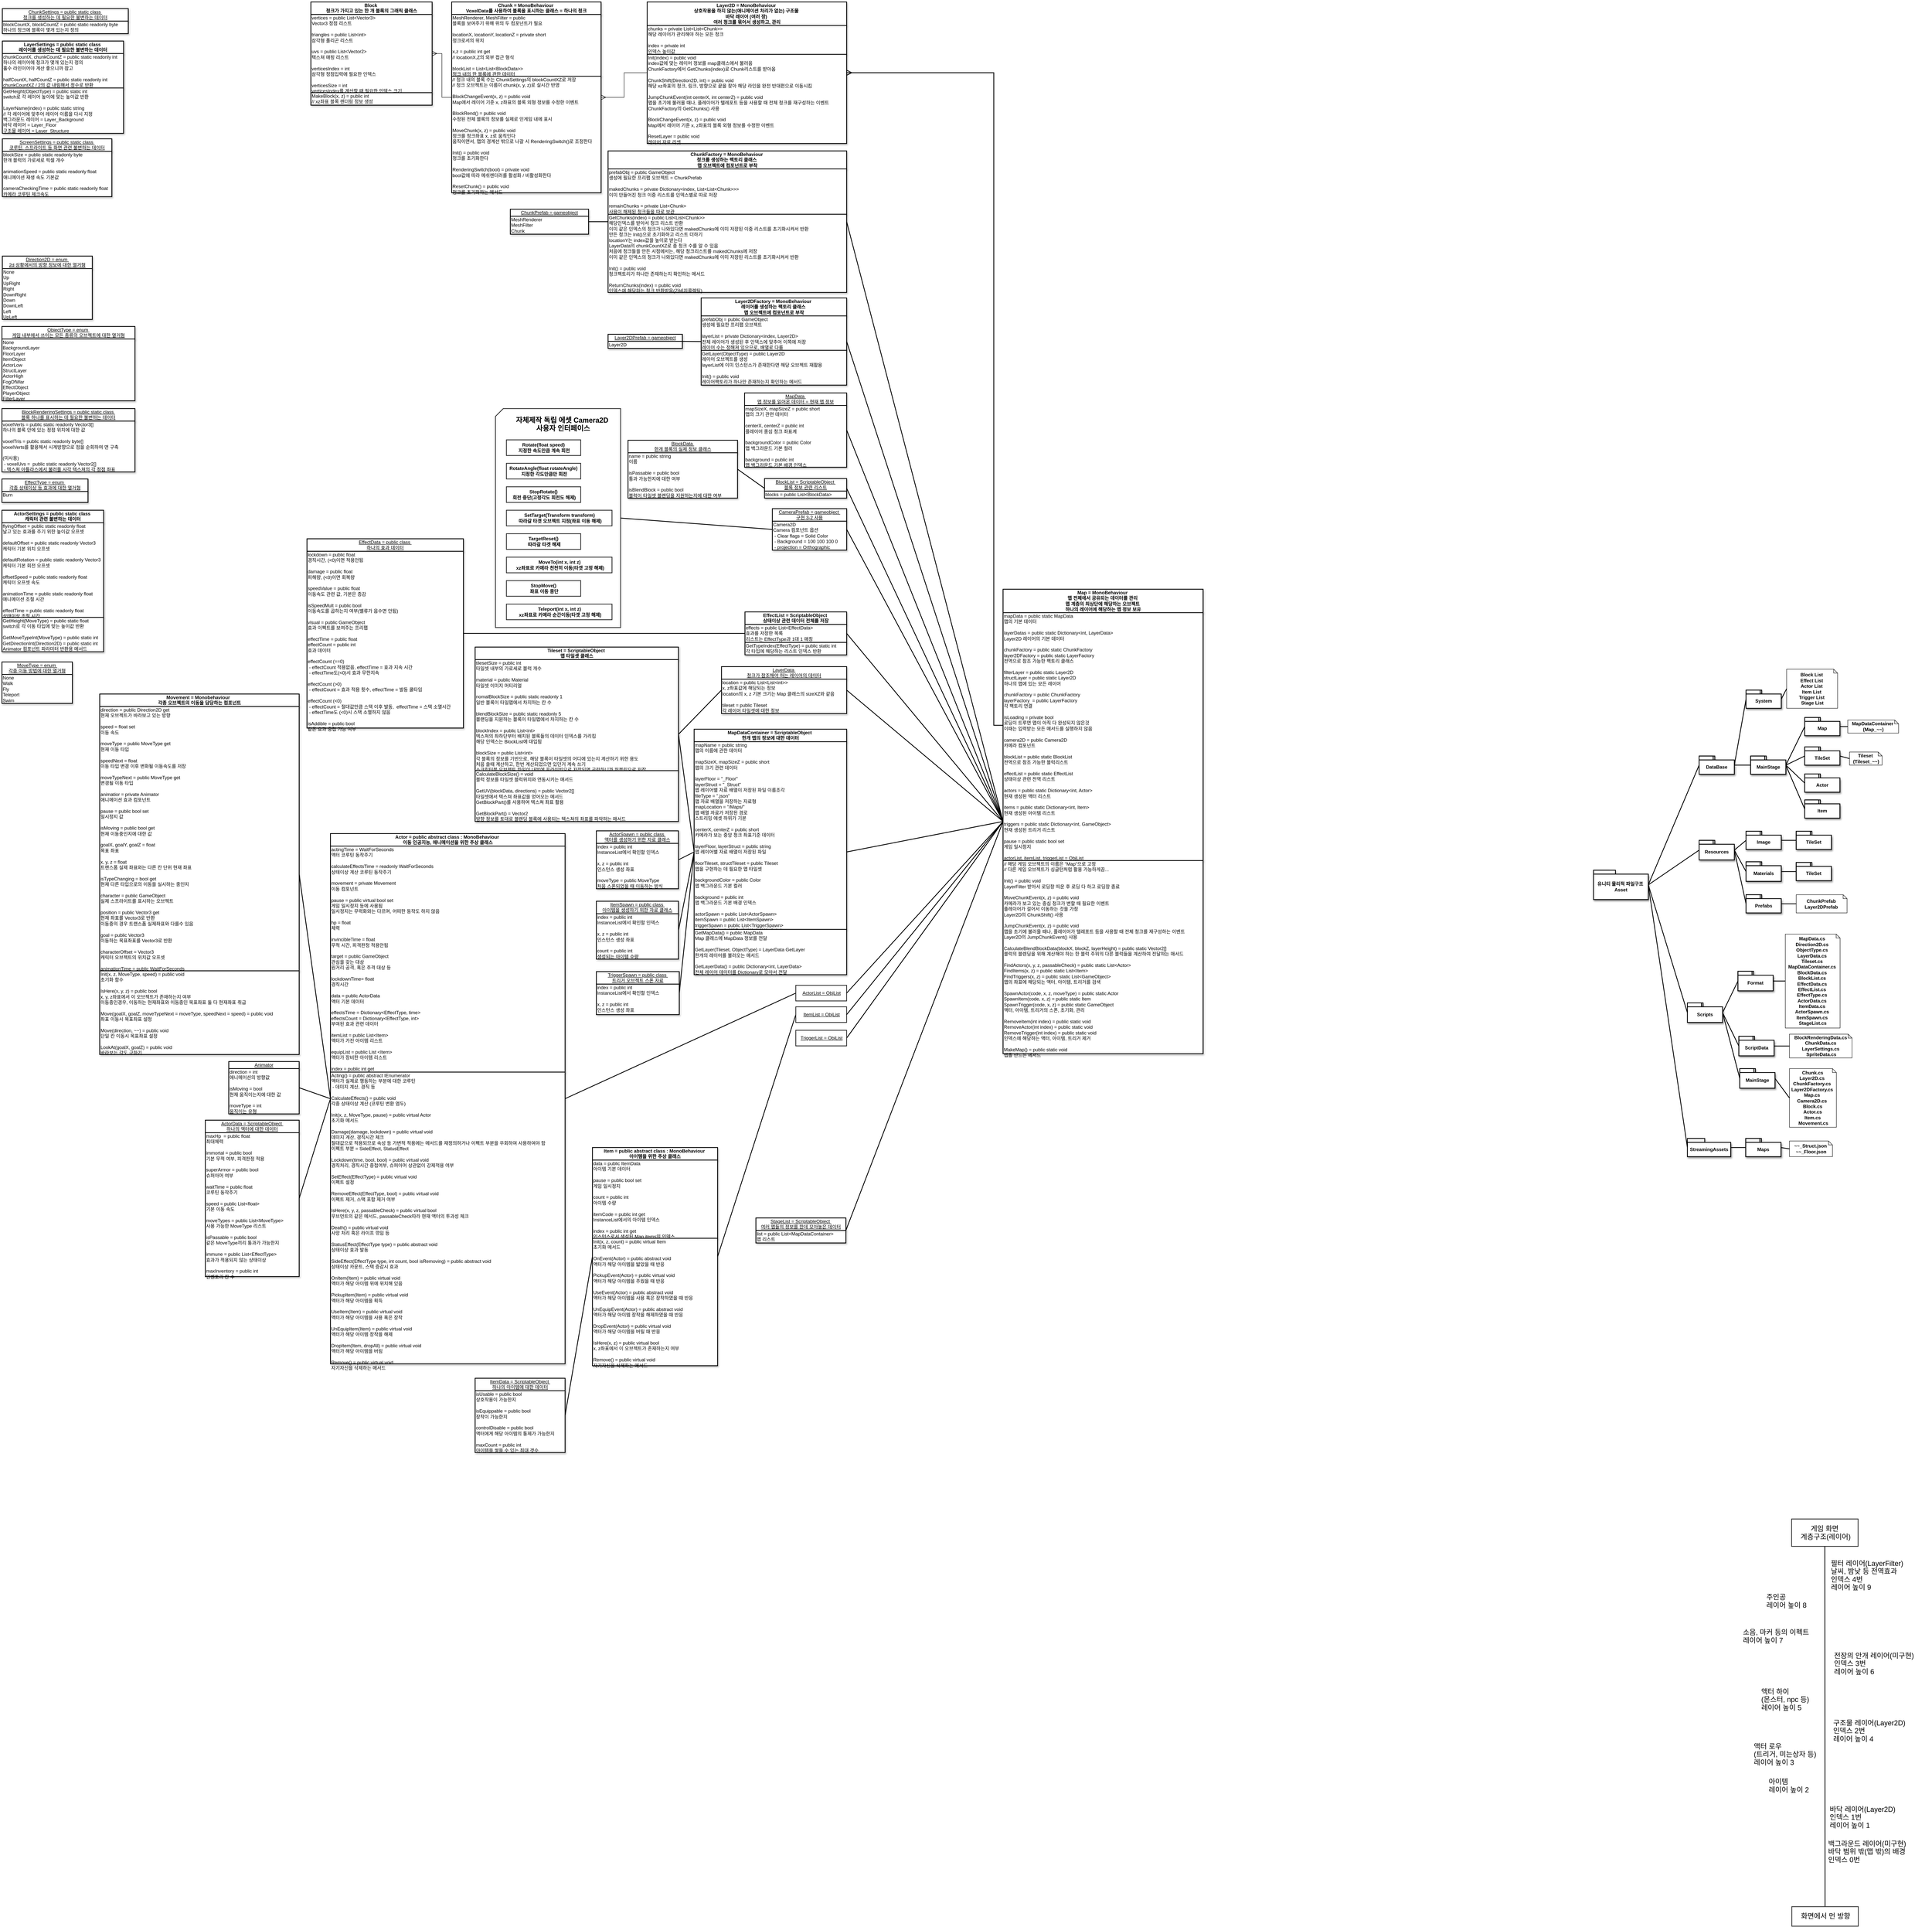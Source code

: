 <mxfile version="21.6.6" type="device">
  <diagram id="bh_qmAdcST2kgLYeUKrN" name="페이지-1">
    <mxGraphModel dx="1434" dy="733" grid="1" gridSize="10" guides="1" tooltips="1" connect="1" arrows="1" fold="1" page="1" pageScale="1" pageWidth="827" pageHeight="1169" background="#FFFFFF" math="0" shadow="0">
      <root>
        <mxCell id="0" />
        <mxCell id="1" parent="0" />
        <mxCell id="2" value="&lt;div style=&#39;width: 160.2px;height:auto;word-break: break-word;&#39;&gt;&lt;div align=&quot;center&quot;&gt;&lt;span style=&quot;font-size: 18px; font-family: Arial; white-space: pre-wrap; text-decoration: none; line-height: 20.5px; color: rgb(0, 0, 0);&quot;&gt;게임 화면 &lt;/span&gt;&lt;/div&gt;&lt;div align=&quot;center&quot;&gt;&lt;span style=&quot;font-size: 18px; font-family: Arial; white-space: pre-wrap; text-decoration: none; line-height: 20.5px; color: rgb(0, 0, 0);&quot;&gt;계층구조(레이어)&lt;/span&gt;&lt;/div&gt;&lt;/div&gt;" style="shape=rect;shadow=0;strokeWidth=2;fillColor=#FFFFFF;strokeColor=#333333;opacity=100.0;html=1;nl2Br=0;verticalAlign=middle;align=center;spacingLeft=3.4;spacingRight=0;whiteSpace=wrap;gliffyId=158;" parent="1" vertex="1">
          <mxGeometry x="4606.5" y="3940" width="170" height="70" as="geometry" />
        </mxCell>
        <mxCell id="3" style="shape=filledEdge;strokeWidth=2;strokeColor=#000000;fillColor=none;startArrow=none;startFill=0;startSize=6;endArrow=none;endFill=0;endSize=6;rounded=0;gliffyId=157;exitX=0.5;exitY=1.0;exitPerimeter=0;entryX=0.5;entryY=0.0;entryPerimeter=0;" parent="1" source="2" target="4" edge="1">
          <mxGeometry width="100" height="100" relative="1" as="geometry">
            <Array as="points">
              <mxPoint x="4691.5" y="4010" />
              <mxPoint x="4692" y="4931.424" />
            </Array>
          </mxGeometry>
        </mxCell>
        <mxCell id="4" value="&lt;div style=&#39;width: 160.2px;height:auto;word-break: break-word;&#39;&gt;&lt;div align=&quot;center&quot;&gt;&lt;span style=&quot;font-size: 18px; font-family: Arial; white-space: pre-wrap; text-decoration: none; line-height: 20.5px; color: rgb(0, 0, 0);&quot;&gt;화면에서 먼 방향&lt;/span&gt;&lt;/div&gt;&lt;/div&gt;" style="shape=rect;shadow=0;strokeWidth=2;fillColor=#FFFFFF;strokeColor=#333333;opacity=100.0;html=1;nl2Br=0;verticalAlign=middle;align=center;spacingLeft=3.4;spacingRight=0;whiteSpace=wrap;gliffyId=155;" parent="1" vertex="1">
          <mxGeometry x="4607" y="4931.424" width="170" height="50" as="geometry" />
        </mxCell>
        <mxCell id="5" value="&lt;div style=&#39;width: 147.0px;height:auto;word-break: break-word;&#39;&gt;&lt;div align=&quot;left&quot;&gt;&lt;span style=&quot;font-size: 18px; font-family: Arial; white-space: pre-wrap; text-decoration: none; line-height: 20.5px; color: rgb(0, 0, 0);&quot;&gt;주인공 &lt;/span&gt;&lt;/div&gt;&lt;div align=&quot;left&quot;&gt;&lt;span style=&quot;font-size: 18px; font-family: Arial; white-space: pre-wrap; text-decoration: none; line-height: 20.5px; color: rgb(0, 0, 0);&quot;&gt;레이어 높이 8&lt;/span&gt;&lt;/div&gt;&lt;/div&gt;" style="text;html=1;nl2Br=0;html=1;nl2Br=0;verticalAlign=middle;align=left;spacingLeft=0.0;spacingRight=0;whiteSpace=wrap;gliffyId=154;" parent="1" vertex="1">
          <mxGeometry x="4539.5" y="4130" width="150" height="40" as="geometry" />
        </mxCell>
        <mxCell id="6" value="&lt;div style=&#39;width: 257.0px;height:auto;word-break: break-word;&#39;&gt;&lt;div align=&quot;left&quot;&gt;&lt;span style=&quot;font-size: 18px; font-family: Arial; white-space: pre-wrap; text-decoration: none; line-height: 20.5px; color: rgb(0, 0, 0);&quot;&gt;필터 레이어(LayerFilter) &lt;/span&gt;&lt;/div&gt;&lt;div align=&quot;left&quot;&gt;&lt;span style=&quot;font-size: 18px; font-family: Arial; white-space: pre-wrap; text-decoration: none; line-height: 20.5px; color: rgb(0, 0, 0);&quot;&gt;날씨, 밤낮 등 전역효과 &lt;/span&gt;&lt;/div&gt;&lt;div align=&quot;left&quot;&gt;&lt;span style=&quot;font-size: 18px; font-family: Arial; white-space: pre-wrap; text-decoration: none; line-height: 20.5px; color: rgb(0, 0, 0);&quot;&gt;인덱스 4번 &lt;/span&gt;&lt;/div&gt;&lt;div align=&quot;left&quot;&gt;&lt;span style=&quot;font-size: 18px; font-family: Arial; white-space: pre-wrap; text-decoration: none; line-height: 20.5px; color: rgb(0, 0, 0);&quot;&gt;레이어 높이 9&lt;/span&gt;&lt;/div&gt;&lt;/div&gt;" style="text;html=1;nl2Br=0;html=1;nl2Br=0;verticalAlign=middle;align=left;spacingLeft=0.0;spacingRight=0;whiteSpace=wrap;gliffyId=153;" parent="1" vertex="1">
          <mxGeometry x="4704.5" y="4043.659" width="260" height="80" as="geometry" />
        </mxCell>
        <mxCell id="7" value="&lt;div style=&#39;width: 207.0px;height:auto;word-break: break-word;&#39;&gt;&lt;div align=&quot;left&quot;&gt;&lt;span style=&quot;font-size: 18px; font-family: Arial; white-space: pre-wrap; text-decoration: none; line-height: 20.5px; color: rgb(0, 0, 0);&quot;&gt;소음, 마커 등의 이펙트 &lt;/span&gt;&lt;/div&gt;&lt;div align=&quot;left&quot;&gt;&lt;span style=&quot;font-size: 18px; font-family: Arial; white-space: pre-wrap; text-decoration: none; line-height: 20.5px; color: rgb(0, 0, 0);&quot;&gt;레이어 높이 7&lt;/span&gt;&lt;/div&gt;&lt;/div&gt;" style="text;html=1;nl2Br=0;html=1;nl2Br=0;verticalAlign=middle;align=left;spacingLeft=0.0;spacingRight=0;whiteSpace=wrap;gliffyId=152;" parent="1" vertex="1">
          <mxGeometry x="4480" y="4220" width="210" height="40" as="geometry" />
        </mxCell>
        <mxCell id="8" value="&lt;div style=&#39;width: 237.0px;height:auto;word-break: break-word;&#39;&gt;&lt;div align=&quot;left&quot;&gt;&lt;span style=&quot;font-size: 18px; font-family: Arial; white-space: pre-wrap; text-decoration: none; line-height: 20.5px; color: rgb(0, 0, 0);&quot;&gt;전장의 안개 레이어(미구현) &lt;/span&gt;&lt;/div&gt;&lt;div align=&quot;left&quot;&gt;&lt;span style=&quot;font-size: 18px; font-family: Arial; white-space: pre-wrap; text-decoration: none; line-height: 20.5px; color: rgb(0, 0, 0);&quot;&gt;인덱스 3번 &lt;/span&gt;&lt;/div&gt;&lt;div align=&quot;left&quot;&gt;&lt;span style=&quot;font-size: 18px; font-family: Arial; white-space: pre-wrap; text-decoration: none; line-height: 20.5px; color: rgb(0, 0, 0);&quot;&gt;레이어 높이 6&lt;/span&gt;&lt;/div&gt;&lt;/div&gt;" style="text;html=1;nl2Br=0;html=1;nl2Br=0;verticalAlign=middle;align=left;spacingLeft=0.0;spacingRight=0;whiteSpace=wrap;gliffyId=151;" parent="1" vertex="1">
          <mxGeometry x="4712.5" y="4280" width="240" height="60" as="geometry" />
        </mxCell>
        <mxCell id="9" value="&lt;div style=&#39;width: 207.0px;height:auto;word-break: break-word;&#39;&gt;&lt;div align=&quot;left&quot;&gt;&lt;span style=&quot;font-size: 18px; font-family: Arial; white-space: pre-wrap; text-decoration: none; line-height: 20.5px; color: rgb(0, 0, 0);&quot;&gt;액터 하이 &lt;/span&gt;&lt;/div&gt;&lt;div align=&quot;left&quot;&gt;&lt;span style=&quot;font-size: 18px; font-family: Arial; white-space: pre-wrap; text-decoration: none; line-height: 20.5px; color: rgb(0, 0, 0);&quot;&gt;(몬스터, npc 등) &lt;/span&gt;&lt;/div&gt;&lt;div align=&quot;left&quot;&gt;&lt;span style=&quot;font-size: 18px; font-family: Arial; white-space: pre-wrap; text-decoration: none; line-height: 20.5px; color: rgb(0, 0, 0);&quot;&gt;레이어 높이 5&lt;/span&gt;&lt;/div&gt;&lt;/div&gt;" style="text;html=1;nl2Br=0;html=1;nl2Br=0;verticalAlign=middle;align=left;spacingLeft=0.0;spacingRight=0;whiteSpace=wrap;gliffyId=150;" parent="1" vertex="1">
          <mxGeometry x="4526.5" y="4372.33" width="210" height="60" as="geometry" />
        </mxCell>
        <mxCell id="10" value="&lt;div style=&#39;width: 207.0px;height:auto;word-break: break-word;&#39;&gt;&lt;div align=&quot;left&quot;&gt;&lt;span style=&quot;font-size: 18px; font-family: Arial; white-space: pre-wrap; text-decoration: none; line-height: 20.5px; color: rgb(0, 0, 0);&quot;&gt;액터 로우 &lt;/span&gt;&lt;/div&gt;&lt;div align=&quot;left&quot;&gt;&lt;span style=&quot;font-size: 18px; font-family: Arial; white-space: pre-wrap; text-decoration: none; line-height: 20.5px; color: rgb(0, 0, 0);&quot;&gt;(트리거, 미는상자 등) &lt;/span&gt;&lt;/div&gt;&lt;div align=&quot;left&quot;&gt;&lt;span style=&quot;font-size: 18px; font-family: Arial; white-space: pre-wrap; text-decoration: none; line-height: 20.5px; color: rgb(0, 0, 0);&quot;&gt;레이어 높이 3&lt;/span&gt;&lt;/div&gt;&lt;/div&gt;" style="text;html=1;nl2Br=0;html=1;nl2Br=0;verticalAlign=middle;align=left;spacingLeft=0.0;spacingRight=0;whiteSpace=wrap;gliffyId=149;" parent="1" vertex="1">
          <mxGeometry x="4507.5" y="4512.33" width="210" height="60" as="geometry" />
        </mxCell>
        <mxCell id="11" value="&lt;div style=&#39;width: 207.0px;height:auto;word-break: break-word;&#39;&gt;&lt;div align=&quot;left&quot;&gt;&lt;span style=&quot;font-size: 18px; font-family: Arial; white-space: pre-wrap; text-decoration: none; line-height: 20.5px; color: rgb(0, 0, 0);&quot;&gt;바닥 레이어(Layer2D) &lt;/span&gt;&lt;/div&gt;&lt;div align=&quot;left&quot;&gt;&lt;span style=&quot;font-size: 18px; font-family: Arial; white-space: pre-wrap; text-decoration: none; line-height: 20.5px; color: rgb(0, 0, 0);&quot;&gt;인덱스 1번 &lt;/span&gt;&lt;/div&gt;&lt;div align=&quot;left&quot;&gt;&lt;span style=&quot;font-size: 18px; font-family: Arial; white-space: pre-wrap; text-decoration: none; line-height: 20.5px; color: rgb(0, 0, 0);&quot;&gt;레이어 높이 1&lt;/span&gt;&lt;/div&gt;&lt;/div&gt;" style="text;html=1;nl2Br=0;html=1;nl2Br=0;verticalAlign=middle;align=left;spacingLeft=0.0;spacingRight=0;whiteSpace=wrap;gliffyId=148;" parent="1" vertex="1">
          <mxGeometry x="4702" y="4673" width="210" height="60" as="geometry" />
        </mxCell>
        <mxCell id="12" value="&lt;div style=&#39;width: 207.0px;height:auto;word-break: break-word;&#39;&gt;&lt;div align=&quot;left&quot;&gt;&lt;span style=&quot;font-size: 18px; font-family: Arial; white-space: pre-wrap; text-decoration: none; line-height: 20.5px; color: rgb(0, 0, 0);&quot;&gt;구조물 레이어(Layer2D) &lt;/span&gt;&lt;/div&gt;&lt;div align=&quot;left&quot;&gt;&lt;span style=&quot;font-size: 18px; font-family: Arial; white-space: pre-wrap; text-decoration: none; line-height: 20.5px; color: rgb(0, 0, 0);&quot;&gt;인덱스 2번 &lt;/span&gt;&lt;/div&gt;&lt;div align=&quot;left&quot;&gt;&lt;span style=&quot;font-size: 18px; font-family: Arial; white-space: pre-wrap; text-decoration: none; line-height: 20.5px; color: rgb(0, 0, 0);&quot;&gt;레이어 높이 4&lt;/span&gt;&lt;/div&gt;&lt;/div&gt;" style="text;html=1;nl2Br=0;html=1;nl2Br=0;verticalAlign=middle;align=left;spacingLeft=0.0;spacingRight=0;whiteSpace=wrap;gliffyId=147;" parent="1" vertex="1">
          <mxGeometry x="4710.5" y="4452.33" width="210" height="60" as="geometry" />
        </mxCell>
        <mxCell id="13" value="&lt;div style=&#39;width: 207.0px;height:auto;word-break: break-word;&#39;&gt;&lt;div align=&quot;left&quot;&gt;&lt;span style=&quot;font-size: 18px; font-family: Arial; white-space: pre-wrap; text-decoration: none; line-height: 20.5px; color: rgb(0, 0, 0);&quot;&gt;아이템 &lt;/span&gt;&lt;/div&gt;&lt;div align=&quot;left&quot;&gt;&lt;span style=&quot;font-size: 18px; font-family: Arial; white-space: pre-wrap; text-decoration: none; line-height: 20.5px; color: rgb(0, 0, 0);&quot;&gt;레이어 높이 2&lt;/span&gt;&lt;/div&gt;&lt;/div&gt;" style="text;html=1;nl2Br=0;html=1;nl2Br=0;verticalAlign=middle;align=left;spacingLeft=0.0;spacingRight=0;whiteSpace=wrap;gliffyId=146;" parent="1" vertex="1">
          <mxGeometry x="4545.5" y="4602.33" width="210" height="40" as="geometry" />
        </mxCell>
        <mxCell id="14" value="&lt;div style=&#39;width: 259.0px;height:auto;word-break: break-word;&#39;&gt;&lt;div align=&quot;left&quot;&gt;&lt;span style=&quot;font-size: 18px; font-family: Arial; white-space: pre-wrap; text-decoration: none; line-height: 20.5px; color: rgb(0, 0, 0);&quot;&gt;백그라운드 레이어(미구현) &lt;/span&gt;&lt;/div&gt;&lt;div align=&quot;left&quot;&gt;&lt;span style=&quot;font-size: 18px; font-family: Arial; white-space: pre-wrap; text-decoration: none; line-height: 20.5px; color: rgb(0, 0, 0);&quot;&gt;바닥 범위 밖(맵 밖)의 배경 &lt;/span&gt;&lt;/div&gt;&lt;div align=&quot;left&quot;&gt;&lt;span style=&quot;font-size: 18px; font-family: Arial; white-space: pre-wrap; text-decoration: none; line-height: 20.5px; color: rgb(0, 0, 0);&quot;&gt;인덱스 0번&lt;/span&gt;&lt;/div&gt;&lt;/div&gt;" style="text;html=1;nl2Br=0;html=1;nl2Br=0;verticalAlign=middle;align=left;spacingLeft=0.0;spacingRight=0;whiteSpace=wrap;gliffyId=145;" parent="1" vertex="1">
          <mxGeometry x="4698" y="4760.89" width="262" height="60" as="geometry" />
        </mxCell>
        <mxCell id="15" style="shape=rect;fillColor=none;strokeColor=none;shadow=1;strokeWidth=2;opacity=100.0;gliffyId=125;" parent="1" vertex="1">
          <mxGeometry x="1680" y="60" width="510" height="362" as="geometry" />
        </mxCell>
        <mxCell id="16" value="&lt;div style=&#39;width: 507.0px;height:auto;word-break: break-word;&#39;&gt;&lt;div align=&quot;center&quot;&gt;&lt;span style=&quot;font-size: 12px; font-family: Arial; white-space: pre-wrap; font-weight: bold; text-decoration: none; line-height: 14px; color: rgb(0, 0, 0);&quot;&gt;Layer2D = MonoBehaviour &lt;/span&gt;&lt;/div&gt;&lt;div align=&quot;center&quot;&gt;&lt;span style=&quot;font-size: 12px; font-family: Arial; white-space: pre-wrap; font-weight: bold; text-decoration: none; line-height: 14px; color: rgb(0, 0, 0);&quot;&gt;상호작용을 하지 않는(애니메이션 처리가 없는) 구조물 &lt;/span&gt;&lt;/div&gt;&lt;div align=&quot;center&quot;&gt;&lt;span style=&quot;font-size: 12px; font-family: Arial; white-space: pre-wrap; font-weight: bold; text-decoration: none; line-height: 14px; color: rgb(0, 0, 0);&quot;&gt;바닥 레이어 (여러 장) &lt;/span&gt;&lt;/div&gt;&lt;div align=&quot;center&quot;&gt;&lt;span style=&quot;font-size: 12px; font-family: Arial; white-space: pre-wrap; font-weight: bold; text-decoration: none; line-height: 14px; color: rgb(0, 0, 0);&quot;&gt;여러 청크를 묶어서 생성하고, 관리&lt;/span&gt;&lt;/div&gt;&lt;/div&gt;" style="shape=rect;shadow=1;strokeWidth=2;fillColor=#FFFFFF;strokeColor=#000000;opacity=100.0;html=1;nl2Br=0;verticalAlign=top;align=center;spacingLeft=0.0;spacingRight=0;spacingTop=-5.0;spacingBottom=2;whiteSpace=wrap;gliffyId=126;" parent="15" vertex="1">
          <mxGeometry width="510" height="60" as="geometry" />
        </mxCell>
        <mxCell id="17" value="&lt;div style=&#39;width: 507.0px;height:auto;word-break: break-word;&#39;&gt;&lt;div align=&quot;left&quot;&gt;&lt;span style=&quot;font-size: 12px; font-family: Arial; white-space: pre-wrap; font-weight: normal; text-decoration: none; line-height: 14px; color: rgb(0, 0, 0);&quot;&gt;chunks = private List&amp;lt;List&amp;lt;Chunk&amp;gt;&amp;gt; &lt;/span&gt;&lt;/div&gt;&lt;div align=&quot;left&quot;&gt;&lt;span style=&quot;font-size: 12px; font-family: Arial; white-space: pre-wrap; font-weight: normal; text-decoration: none; line-height: 14px; color: rgb(0, 0, 0);&quot;&gt;해당 레이어가 관리해야 하는 모든 청크 &lt;/span&gt;&lt;/div&gt;&lt;div align=&quot;left&quot;&gt;&lt;span style=&quot;font-size: 12px; font-family: Arial; white-space: pre-wrap; font-weight: normal; text-decoration: none; line-height: 14px; color: rgb(0, 0, 0);&quot;&gt; &lt;/span&gt;&lt;/div&gt;&lt;div align=&quot;left&quot;&gt;&lt;span style=&quot;font-size: 12px; font-family: Arial; white-space: pre-wrap; font-weight: normal; text-decoration: none; line-height: 14px; color: rgb(0, 0, 0);&quot;&gt;index = private int &lt;/span&gt;&lt;/div&gt;&lt;div align=&quot;left&quot;&gt;&lt;span style=&quot;font-size: 12px; font-family: Arial; white-space: pre-wrap; font-weight: normal; text-decoration: none; line-height: 14px; color: rgb(0, 0, 0);&quot;&gt;인덱스 높이값&lt;/span&gt;&lt;/div&gt;&lt;/div&gt;" style="shape=rect;shadow=1;strokeWidth=2;fillColor=#FFFFFF;strokeColor=#000000;opacity=100.0;html=1;nl2Br=0;verticalAlign=top;align=left;spacingLeft=0.0;spacingRight=0;spacingTop=-5.0;spacingBottom=2;whiteSpace=wrap;gliffyId=128;" parent="15" vertex="1">
          <mxGeometry y="60" width="510" height="74" as="geometry" />
        </mxCell>
        <mxCell id="18" value="&lt;div style=&#39;width: 507.0px;height:auto;word-break: break-word;&#39;&gt;&lt;div align=&quot;left&quot;&gt;&lt;span style=&quot;font-size: 12px; font-family: Arial; white-space: pre-wrap; font-weight: normal; text-decoration: none; line-height: 14px; color: rgb(0, 0, 0);&quot;&gt;Init(index) = public void &lt;/span&gt;&lt;/div&gt;&lt;div align=&quot;left&quot;&gt;&lt;span style=&quot;font-size: 12px; font-family: Arial; white-space: pre-wrap; font-weight: normal; text-decoration: none; line-height: 14px; color: rgb(0, 0, 0);&quot;&gt;index값에 맞는 레이어 정보를 map클래스에서 불러옴 &lt;/span&gt;&lt;/div&gt;&lt;div align=&quot;left&quot;&gt;&lt;span style=&quot;font-size: 12px; font-family: Arial; white-space: pre-wrap; font-weight: normal; text-decoration: none; line-height: 14px; color: rgb(0, 0, 0);&quot;&gt;ChunkFactory에서 GetChunks(index)로 Chunk리스트를 받아옴 &lt;/span&gt;&lt;/div&gt;&lt;div align=&quot;left&quot;&gt;&lt;span style=&quot;font-size: 12px; font-family: Arial; white-space: pre-wrap; font-weight: normal; text-decoration: none; line-height: 14px; color: rgb(0, 0, 0);&quot;&gt; &lt;/span&gt;&lt;/div&gt;&lt;div align=&quot;left&quot;&gt;&lt;span style=&quot;font-size: 12px; font-family: Arial; white-space: pre-wrap; font-weight: normal; text-decoration: none; line-height: 14px; color: rgb(0, 0, 0);&quot;&gt;ChunkShift(Direction2D, int) = public void &lt;/span&gt;&lt;/div&gt;&lt;div align=&quot;left&quot;&gt;&lt;span style=&quot;font-size: 12px; font-family: Arial; white-space: pre-wrap; font-weight: normal; text-decoration: none; line-height: 14px; color: rgb(0, 0, 0);&quot;&gt;해당 xz좌표의 청크, 링크, 방향으로 끝을 찾아 해당 라인을 완전 반대편으로 이동시킴 &lt;/span&gt;&lt;/div&gt;&lt;div align=&quot;left&quot;&gt;&lt;span style=&quot;font-size: 12px; font-family: Arial; white-space: pre-wrap; font-weight: normal; text-decoration: none; line-height: 14px; color: rgb(0, 0, 0);&quot;&gt; &lt;/span&gt;&lt;/div&gt;&lt;div align=&quot;left&quot;&gt;&lt;span style=&quot;font-size: 12px; font-family: Arial; white-space: pre-wrap; font-weight: normal; text-decoration: none; line-height: 14px; color: rgb(0, 0, 0);&quot;&gt;JumpChunkEvent(int centerX, int centerZ) = public void &lt;/span&gt;&lt;/div&gt;&lt;div align=&quot;left&quot;&gt;&lt;span style=&quot;font-size: 12px; font-family: Arial; white-space: pre-wrap; font-weight: normal; text-decoration: none; line-height: 14px; color: rgb(0, 0, 0);&quot;&gt;맵을 초기에 불러올 때나, 플레이어가 텔레포트 등을 사용할 때 전체 청크를 재구성하는 이벤트 &lt;/span&gt;&lt;/div&gt;&lt;div align=&quot;left&quot;&gt;&lt;span style=&quot;font-size: 12px; font-family: Arial; white-space: pre-wrap; font-weight: normal; text-decoration: none; line-height: 14px; color: rgb(0, 0, 0);&quot;&gt;ChunkFactory의 GetChunks() 사용 &lt;/span&gt;&lt;/div&gt;&lt;div align=&quot;left&quot;&gt;&lt;span style=&quot;font-size: 12px; font-family: Arial; white-space: pre-wrap; font-weight: normal; text-decoration: none; line-height: 14px; color: rgb(0, 0, 0);&quot;&gt; &lt;/span&gt;&lt;/div&gt;&lt;div align=&quot;left&quot;&gt;&lt;span style=&quot;font-size: 12px; font-family: Arial; white-space: pre-wrap; font-weight: normal; text-decoration: none; line-height: 14px; color: rgb(0, 0, 0);&quot;&gt;BlockChangeEvent(x, z) = public void  &lt;/span&gt;&lt;/div&gt;&lt;div align=&quot;left&quot;&gt;&lt;span style=&quot;font-size: 12px; font-family: Arial; white-space: pre-wrap; font-weight: normal; text-decoration: none; line-height: 14px; color: rgb(0, 0, 0);&quot;&gt;Map에서 레이어 기준 x, z좌표의 블록 외형 정보를 수정한 이벤트 &lt;/span&gt;&lt;/div&gt;&lt;div align=&quot;left&quot;&gt;&lt;span style=&quot;font-size: 12px; font-family: Arial; white-space: pre-wrap; font-weight: normal; text-decoration: none; line-height: 14px; color: rgb(0, 0, 0);&quot;&gt; &lt;/span&gt;&lt;/div&gt;&lt;div align=&quot;left&quot;&gt;&lt;span style=&quot;font-size: 12px; font-family: Arial; white-space: pre-wrap; font-weight: normal; text-decoration: none; line-height: 14px; color: rgb(0, 0, 0);&quot;&gt;ResetLayer = public void &lt;/span&gt;&lt;/div&gt;&lt;div align=&quot;left&quot;&gt;&lt;span style=&quot;font-size: 12px; font-family: Arial; white-space: pre-wrap; font-weight: normal; text-decoration: none; line-height: 14px; color: rgb(0, 0, 0);&quot;&gt;레이어 자료 리셋&lt;/span&gt;&lt;/div&gt;&lt;/div&gt;" style="shape=rect;shadow=1;strokeWidth=2;fillColor=#FFFFFF;strokeColor=#000000;opacity=100.0;html=1;nl2Br=0;verticalAlign=top;align=left;spacingLeft=0.0;spacingRight=0;spacingTop=-5.0;spacingBottom=2;whiteSpace=wrap;gliffyId=130;" parent="15" vertex="1">
          <mxGeometry y="134" width="510" height="228" as="geometry" />
        </mxCell>
        <mxCell id="19" style="shape=filledEdge;strokeWidth=1;strokeColor=#000000;fillColor=none;startArrow=none;startFill=0;startSize=6;endArrow=ERmany;endFill=1;endSize=10;rounded=0;gliffyId=117;edgeStyle=orthogonalEdgeStyle;" parent="1" source="15" target="81" edge="1">
          <mxGeometry width="100" height="100" relative="1" as="geometry">
            <Array as="points">
              <mxPoint x="1680" y="241.0" />
              <mxPoint x="1621" y="241.0" />
              <mxPoint x="1621" y="304" />
              <mxPoint x="1562" y="304" />
            </Array>
          </mxGeometry>
        </mxCell>
        <mxCell id="20" style="shape=filledEdge;strokeWidth=2;strokeColor=#000000;fillColor=none;startArrow=none;startFill=0;startSize=6;endArrow=ERmany;endFill=1;endSize=10;rounded=0;gliffyId=116;edgeStyle=orthogonalEdgeStyle;" parent="1" source="70" target="15" edge="1">
          <mxGeometry width="100" height="100" relative="1" as="geometry">
            <Array as="points">
              <mxPoint x="2590" y="1909.957" />
              <mxPoint x="2566.303" y="1909.957" />
              <mxPoint x="2566.303" y="241" />
              <mxPoint x="2190" y="241" />
            </Array>
          </mxGeometry>
        </mxCell>
        <mxCell id="21" style="shape=rect;fillColor=none;strokeColor=none;shadow=1;strokeWidth=2;opacity=100.0;gliffyId=109;" parent="1" vertex="1">
          <mxGeometry x="1818.042" y="817" width="372" height="223" as="geometry" />
        </mxCell>
        <mxCell id="22" value="&lt;div style=&#39;width: 369.0px;height:auto;word-break: break-word;&#39;&gt;&lt;div align=&quot;center&quot;&gt;&lt;span style=&quot;font-size: 12px; font-family: Arial; white-space: pre-wrap; font-weight: bold; text-decoration: none; line-height: 14px; color: rgb(0, 0, 0);&quot;&gt;Layer2DFactory = MonoBehaviour &lt;/span&gt;&lt;/div&gt;&lt;div align=&quot;center&quot;&gt;&lt;span style=&quot;font-size: 12px; font-family: Arial; white-space: pre-wrap; font-weight: bold; text-decoration: none; line-height: 14px; color: rgb(0, 0, 0);&quot;&gt;레이어를 생성하는 팩토리 클래스 &lt;/span&gt;&lt;/div&gt;&lt;div align=&quot;center&quot;&gt;&lt;span style=&quot;font-size: 12px; font-family: Arial; white-space: pre-wrap; font-weight: bold; text-decoration: none; line-height: 14px; color: rgb(0, 0, 0);&quot;&gt;맵 오브젝트에 컴포넌트로 부착&lt;/span&gt;&lt;/div&gt;&lt;/div&gt;" style="shape=rect;shadow=1;strokeWidth=2;fillColor=#FFFFFF;strokeColor=#000000;opacity=100.0;html=1;nl2Br=0;verticalAlign=top;align=center;spacingLeft=0.0;spacingRight=0;spacingTop=-5.0;spacingBottom=2;whiteSpace=wrap;gliffyId=110;" parent="21" vertex="1">
          <mxGeometry width="372" height="46" as="geometry" />
        </mxCell>
        <mxCell id="23" value="&lt;div style=&#39;width: 369.0px;height:auto;word-break: break-word;&#39;&gt;&lt;div align=&quot;left&quot;&gt;&lt;span style=&quot;font-size: 12px; font-family: Arial; white-space: pre-wrap; font-weight: normal; text-decoration: none; line-height: 14px; color: rgb(0, 0, 0);&quot;&gt;prefabObj = public GameObject &lt;/span&gt;&lt;/div&gt;&lt;div align=&quot;left&quot;&gt;&lt;span style=&quot;font-size: 12px; font-family: Arial; white-space: pre-wrap; font-weight: normal; text-decoration: none; line-height: 14px; color: rgb(0, 0, 0);&quot;&gt;생성에 필요한 프리팹 오브젝트 &lt;/span&gt;&lt;/div&gt;&lt;div align=&quot;left&quot;&gt;&lt;span style=&quot;font-size: 12px; font-family: Arial; white-space: pre-wrap; font-weight: normal; text-decoration: none; line-height: 14px; color: rgb(0, 0, 0);&quot;&gt; &lt;/span&gt;&lt;/div&gt;&lt;div align=&quot;left&quot;&gt;&lt;span style=&quot;font-size: 12px; font-family: Arial; white-space: pre-wrap; font-weight: normal; text-decoration: none; line-height: 14px; color: rgb(0, 0, 0);&quot;&gt;layerList = private Dictionary&amp;lt;index, Layer2D&amp;gt; &lt;/span&gt;&lt;/div&gt;&lt;div align=&quot;left&quot;&gt;&lt;span style=&quot;font-size: 12px; font-family: Arial; white-space: pre-wrap; font-weight: normal; text-decoration: none; line-height: 14px; color: rgb(0, 0, 0);&quot;&gt;전체 레이어가 생성된 후 인덱스에 맞추어 이쪽에 저장 &lt;/span&gt;&lt;/div&gt;&lt;div align=&quot;left&quot;&gt;&lt;span style=&quot;font-size: 12px; font-family: Arial; white-space: pre-wrap; font-weight: normal; text-decoration: none; line-height: 14px; color: rgb(0, 0, 0);&quot;&gt;레이어 수는 정해져 있으므로, 배열로 다룸&lt;/span&gt;&lt;/div&gt;&lt;/div&gt;" style="shape=rect;shadow=1;strokeWidth=2;fillColor=#FFFFFF;strokeColor=#000000;opacity=100.0;html=1;nl2Br=0;verticalAlign=top;align=left;spacingLeft=0.0;spacingRight=0;spacingTop=-5.0;spacingBottom=2;whiteSpace=wrap;gliffyId=112;" parent="21" vertex="1">
          <mxGeometry y="46" width="372" height="88" as="geometry" />
        </mxCell>
        <mxCell id="24" value="&lt;div style=&#39;width: 369.0px;height:auto;word-break: break-word;&#39;&gt;&lt;div align=&quot;left&quot;&gt;&lt;span style=&quot;font-size: 12px; font-family: Arial; white-space: pre-wrap; font-weight: normal; text-decoration: none; line-height: 14px; color: rgb(0, 0, 0);&quot;&gt;GetLayer(ObjectType) = public Layer2D &lt;/span&gt;&lt;/div&gt;&lt;div align=&quot;left&quot;&gt;&lt;span style=&quot;font-size: 12px; font-family: Arial; white-space: pre-wrap; font-weight: normal; text-decoration: none; line-height: 14px; color: rgb(0, 0, 0);&quot;&gt;레이어 오브젝트를 생성 &lt;/span&gt;&lt;/div&gt;&lt;div align=&quot;left&quot;&gt;&lt;span style=&quot;font-size: 12px; font-family: Arial; white-space: pre-wrap; font-weight: normal; text-decoration: none; line-height: 14px; color: rgb(0, 0, 0);&quot;&gt;layerList에 이미 인스턴스가 존재한다면 해당 오브젝트 재활용 &lt;/span&gt;&lt;/div&gt;&lt;div align=&quot;left&quot;&gt;&lt;span style=&quot;font-size: 12px; font-family: Arial; white-space: pre-wrap; font-weight: normal; text-decoration: none; line-height: 14px; color: rgb(0, 0, 0);&quot;&gt; &lt;/span&gt;&lt;/div&gt;&lt;div align=&quot;left&quot;&gt;&lt;span style=&quot;font-size: 12px; font-family: Arial; white-space: pre-wrap; font-weight: normal; text-decoration: none; line-height: 14px; color: rgb(0, 0, 0);&quot;&gt;Init() = public void &lt;/span&gt;&lt;/div&gt;&lt;div align=&quot;left&quot;&gt;&lt;span style=&quot;font-size: 12px; font-family: Arial; white-space: pre-wrap; font-weight: normal; text-decoration: none; line-height: 14px; color: rgb(0, 0, 0);&quot;&gt;레이어팩토리가 하나만 존재하는지 확인하는 메서드&lt;/span&gt;&lt;/div&gt;&lt;/div&gt;" style="shape=rect;shadow=1;strokeWidth=2;fillColor=#FFFFFF;strokeColor=#000000;opacity=100.0;html=1;nl2Br=0;verticalAlign=top;align=left;spacingLeft=0.0;spacingRight=0;spacingTop=-5.0;spacingBottom=2;whiteSpace=wrap;gliffyId=114;" parent="21" vertex="1">
          <mxGeometry y="134" width="372" height="89" as="geometry" />
        </mxCell>
        <mxCell id="25" style="shape=rect;fillColor=none;strokeColor=none;shadow=1;strokeWidth=2;opacity=100.0;gliffyId=102;" parent="1" vertex="1">
          <mxGeometry x="1579.958" y="441" width="610.042" height="362" as="geometry" />
        </mxCell>
        <mxCell id="26" value="&lt;div style=&#39;width: 607.042px;height:auto;word-break: break-word;&#39;&gt;&lt;div align=&quot;center&quot;&gt;&lt;span style=&quot;font-size: 12px; font-family: Arial; white-space: pre-wrap; font-weight: bold; text-decoration: none; line-height: 14px; color: rgb(0, 0, 0);&quot;&gt;ChunkFactory = MonoBehaviour &lt;/span&gt;&lt;/div&gt;&lt;div align=&quot;center&quot;&gt;&lt;span style=&quot;font-size: 12px; font-family: Arial; white-space: pre-wrap; font-weight: bold; text-decoration: none; line-height: 14px; color: rgb(0, 0, 0);&quot;&gt;청크를 생성하는 팩토리 클래스 &lt;/span&gt;&lt;/div&gt;&lt;div align=&quot;center&quot;&gt;&lt;span style=&quot;font-size: 12px; font-family: Arial; white-space: pre-wrap; font-weight: bold; text-decoration: none; line-height: 14px; color: rgb(0, 0, 0);&quot;&gt;맵 오브젝트에 컴포넌트로 부착&lt;/span&gt;&lt;/div&gt;&lt;/div&gt;" style="shape=rect;shadow=1;strokeWidth=2;fillColor=#FFFFFF;strokeColor=#000000;opacity=100.0;html=1;nl2Br=0;verticalAlign=top;align=center;spacingLeft=0.0;spacingRight=0;spacingTop=-5.0;spacingBottom=2;whiteSpace=wrap;gliffyId=103;" parent="25" vertex="1">
          <mxGeometry width="610.042" height="46" as="geometry" />
        </mxCell>
        <mxCell id="27" value="&lt;div style=&#39;width: 607.042px;height:auto;word-break: break-word;&#39;&gt;&lt;div align=&quot;left&quot;&gt;&lt;span style=&quot;font-size: 12px; font-family: Arial; white-space: pre-wrap; font-weight: normal; text-decoration: none; line-height: 14px; color: rgb(0, 0, 0);&quot;&gt;prefabObj = public GameObject &lt;/span&gt;&lt;/div&gt;&lt;div align=&quot;left&quot;&gt;&lt;span style=&quot;font-size: 12px; font-family: Arial; white-space: pre-wrap; font-weight: normal; text-decoration: none; line-height: 14px; color: rgb(0, 0, 0);&quot;&gt;생성에 필요한 프리팹 오브젝트 = ChunkPrefab  &lt;/span&gt;&lt;/div&gt;&lt;div align=&quot;left&quot;&gt;&lt;span style=&quot;font-size: 12px; font-family: Arial; white-space: pre-wrap; font-weight: normal; text-decoration: none; line-height: 14px; color: rgb(0, 0, 0);&quot;&gt; &lt;/span&gt;&lt;/div&gt;&lt;div align=&quot;left&quot;&gt;&lt;span style=&quot;font-size: 12px; font-family: Arial; white-space: pre-wrap; font-weight: normal; text-decoration: none; line-height: 14px; color: rgb(0, 0, 0);&quot;&gt;makedChunks = private Dictionary&amp;lt;index, List&amp;lt;List&amp;lt;Chunk&amp;gt;&amp;gt;&amp;gt; &lt;/span&gt;&lt;/div&gt;&lt;div align=&quot;left&quot;&gt;&lt;span style=&quot;font-size: 12px; font-family: Arial; white-space: pre-wrap; font-weight: normal; text-decoration: none; line-height: 14px; color: rgb(0, 0, 0);&quot;&gt;이미 만들어진 청크 이중 리스트를 인덱스별로 따로 저장 &lt;/span&gt;&lt;/div&gt;&lt;div align=&quot;left&quot;&gt;&lt;span style=&quot;font-size: 12px; font-family: Arial; white-space: pre-wrap; font-weight: normal; text-decoration: none; line-height: 14px; color: rgb(0, 0, 0);&quot;&gt; &lt;/span&gt;&lt;/div&gt;&lt;div align=&quot;left&quot;&gt;&lt;span style=&quot;font-size: 12px; font-family: Arial; white-space: pre-wrap; font-weight: normal; text-decoration: none; line-height: 14px; color: rgb(0, 0, 0);&quot;&gt;remainChunks = private List&amp;lt;Chunk&amp;gt;  &lt;/span&gt;&lt;/div&gt;&lt;div align=&quot;left&quot;&gt;&lt;span style=&quot;font-size: 12px; font-family: Arial; white-space: pre-wrap; font-weight: normal; text-decoration: none; line-height: 14px; color: rgb(0, 0, 0);&quot;&gt;사용이 해제된 청크들을 따로 보관&lt;/span&gt;&lt;/div&gt;&lt;/div&gt;" style="shape=rect;shadow=1;strokeWidth=2;fillColor=#FFFFFF;strokeColor=#000000;opacity=100.0;html=1;nl2Br=0;verticalAlign=top;align=left;spacingLeft=0.0;spacingRight=0;spacingTop=-5.0;spacingBottom=2;whiteSpace=wrap;gliffyId=105;" parent="25" vertex="1">
          <mxGeometry y="46" width="610.042" height="116" as="geometry" />
        </mxCell>
        <mxCell id="28" value="&lt;div style=&#39;width: 607.042px;height:auto;word-break: break-word;&#39;&gt;&lt;div align=&quot;left&quot;&gt;&lt;span style=&quot;font-size: 12px; font-family: Arial; white-space: pre-wrap; font-weight: normal; text-decoration: none; line-height: 14px; color: rgb(0, 0, 0);&quot;&gt;GetChunks(index) = public List&amp;lt;List&amp;lt;Chunk&amp;gt;&amp;gt; &lt;/span&gt;&lt;/div&gt;&lt;div align=&quot;left&quot;&gt;&lt;span style=&quot;font-size: 12px; font-family: Arial; white-space: pre-wrap; font-weight: normal; text-decoration: none; line-height: 14px; color: rgb(0, 0, 0);&quot;&gt;해당인덱스를 받아서 청크 리스트 반환 &lt;/span&gt;&lt;/div&gt;&lt;div align=&quot;left&quot;&gt;&lt;span style=&quot;font-size: 12px; font-family: Arial; white-space: pre-wrap; font-weight: normal; text-decoration: none; line-height: 14px; color: rgb(0, 0, 0);&quot;&gt;이미 같은 인덱스의 청크가 나와있다면 makedChunks에 이미 저장된 이중 리스트를 초기화시켜서 반환 &lt;/span&gt;&lt;/div&gt;&lt;div align=&quot;left&quot;&gt;&lt;span style=&quot;font-size: 12px; font-family: Arial; white-space: pre-wrap; font-weight: normal; text-decoration: none; line-height: 14px; color: rgb(0, 0, 0);&quot;&gt;만든 청크는 Init()으로 초기화하고 리스트 더하기 &lt;/span&gt;&lt;/div&gt;&lt;div align=&quot;left&quot;&gt;&lt;span style=&quot;font-size: 12px; font-family: Arial; white-space: pre-wrap; font-weight: normal; text-decoration: none; line-height: 14px; color: rgb(0, 0, 0);&quot;&gt;locationY는 index값을 높이로 받는다 &lt;/span&gt;&lt;/div&gt;&lt;div align=&quot;left&quot;&gt;&lt;span style=&quot;font-size: 12px; font-family: Arial; white-space: pre-wrap; font-weight: normal; text-decoration: none; line-height: 14px; color: rgb(0, 0, 0);&quot;&gt;LayerData의 chunkCountXZ로 총 청크 수를 알 수 있음 &lt;/span&gt;&lt;/div&gt;&lt;div align=&quot;left&quot;&gt;&lt;span style=&quot;font-size: 12px; font-family: Arial; white-space: pre-wrap; font-weight: normal; text-decoration: none; line-height: 14px; color: rgb(0, 0, 0);&quot;&gt;처음에 청크들을 만든 시점에서는, 해당 청크리스트를 makedChunks에 저장 &lt;/span&gt;&lt;/div&gt;&lt;div align=&quot;left&quot;&gt;&lt;span style=&quot;font-size: 12px; font-family: Arial; white-space: pre-wrap; font-weight: normal; text-decoration: none; line-height: 14px; color: rgb(0, 0, 0);&quot;&gt;이미 같은 인덱스의 청크가 나와있다면 makedChunks에 이미 저장된 리스트를 초기화시켜서 반환 &lt;/span&gt;&lt;/div&gt;&lt;div align=&quot;left&quot;&gt;&lt;span style=&quot;font-size: 12px; font-family: Arial; white-space: pre-wrap; font-weight: normal; text-decoration: none; line-height: 14px; color: rgb(0, 0, 0);&quot;&gt; &lt;/span&gt;&lt;/div&gt;&lt;div align=&quot;left&quot;&gt;&lt;span style=&quot;font-size: 12px; font-family: Arial; white-space: pre-wrap; font-weight: normal; text-decoration: none; line-height: 14px; color: rgb(0, 0, 0);&quot;&gt;Init() = public void &lt;/span&gt;&lt;/div&gt;&lt;div align=&quot;left&quot;&gt;&lt;span style=&quot;font-size: 12px; font-family: Arial; white-space: pre-wrap; font-weight: normal; text-decoration: none; line-height: 14px; color: rgb(0, 0, 0);&quot;&gt;청크팩토리가 하나만 존재하는지 확인하는 메서드 &lt;/span&gt;&lt;/div&gt;&lt;div align=&quot;left&quot;&gt;&lt;span style=&quot;font-size: 12px; font-family: Arial; white-space: pre-wrap; font-weight: normal; text-decoration: none; line-height: 14px; color: rgb(0, 0, 0);&quot;&gt; &lt;/span&gt;&lt;/div&gt;&lt;div align=&quot;left&quot;&gt;&lt;span style=&quot;font-size: 12px; font-family: Arial; white-space: pre-wrap; font-weight: normal; text-decoration: none; line-height: 14px; color: rgb(0, 0, 0);&quot;&gt;ReturnChunks(index) = public void  &lt;/span&gt;&lt;/div&gt;&lt;div align=&quot;left&quot;&gt;&lt;span style=&quot;font-size: 12px; font-family: Arial; white-space: pre-wrap; font-weight: normal; text-decoration: none; line-height: 14px; color: rgb(0, 0, 0);&quot;&gt;인덱스에 해당하는 청크 반환받음(가비지콜렉팅)&lt;/span&gt;&lt;/div&gt;&lt;/div&gt;" style="shape=rect;shadow=1;strokeWidth=2;fillColor=#FFFFFF;strokeColor=#000000;opacity=100.0;html=1;nl2Br=0;verticalAlign=top;align=left;spacingLeft=0.0;spacingRight=0;spacingTop=-5.0;spacingBottom=2;whiteSpace=wrap;gliffyId=107;" parent="25" vertex="1">
          <mxGeometry y="162" width="610.042" height="200" as="geometry" />
        </mxCell>
        <mxCell id="29" style="shape=rect;fillColor=none;strokeColor=none;shadow=1;strokeWidth=2;opacity=100.0;gliffyId=97;" parent="1" vertex="1">
          <mxGeometry x="31" y="77" width="322" height="64" as="geometry" />
        </mxCell>
        <mxCell id="30" value="&lt;div style=&#39;width: 319.0px;height:auto;word-break: break-word;&#39;&gt;&lt;div align=&quot;center&quot;&gt;&lt;span style=&quot;font-size: 12px; font-family: Arial; white-space: pre-wrap; font-weight: normal; text-decoration: underline; line-height: 14px; color: rgb(0, 0, 0);&quot;&gt;ChunkSettings = public static class &lt;/span&gt;&lt;/div&gt;&lt;div align=&quot;center&quot;&gt;&lt;span style=&quot;font-size: 12px; font-family: Arial; white-space: pre-wrap; font-weight: normal; text-decoration: underline; line-height: 14px; color: rgb(0, 0, 0);&quot;&gt;청크를 생성하는 데 필요한 불변하는 데이터&lt;/span&gt;&lt;/div&gt;&lt;/div&gt;" style="shape=rect;shadow=1;strokeWidth=2;fillColor=#FFFFFF;strokeColor=#000000;opacity=100.0;html=1;nl2Br=0;verticalAlign=top;align=center;spacingLeft=0.0;spacingRight=0;spacingTop=-5.0;spacingBottom=2;whiteSpace=wrap;gliffyId=98;" parent="29" vertex="1">
          <mxGeometry width="322" height="32" as="geometry" />
        </mxCell>
        <mxCell id="31" value="&lt;div style=&#39;width: 319.0px;height:auto;word-break: break-word;&#39;&gt;&lt;div align=&quot;left&quot;&gt;&lt;span style=&quot;font-size: 12px; font-family: Arial; white-space: pre-wrap; font-weight: normal; text-decoration: none; line-height: 14px; color: rgb(0, 0, 0);&quot;&gt;blockCountX, blockCountZ = public static readonly byte &lt;/span&gt;&lt;/div&gt;&lt;div align=&quot;left&quot;&gt;&lt;span style=&quot;font-size: 12px; font-family: Arial; white-space: pre-wrap; font-weight: normal; text-decoration: none; line-height: 14px; color: rgb(0, 0, 0);&quot;&gt;하나의 청크에 블록이 몇개 있는지 정의&lt;/span&gt;&lt;/div&gt;&lt;/div&gt;" style="shape=rect;shadow=1;strokeWidth=2;fillColor=#FFFFFF;strokeColor=#000000;opacity=100.0;html=1;nl2Br=0;verticalAlign=top;align=left;spacingLeft=0.0;spacingRight=0;spacingTop=-5.0;spacingBottom=2;whiteSpace=wrap;gliffyId=100;" parent="29" vertex="1">
          <mxGeometry y="32" width="322" height="32" as="geometry" />
        </mxCell>
        <mxCell id="32" style="shape=filledEdge;strokeWidth=2;strokeColor=#000000;fillColor=none;startArrow=none;startFill=0;startSize=6;endArrow=none;endFill=0;endSize=6;rounded=0;gliffyId=91;exitX=1.0;exitY=0.5;exitPerimeter=0;entryX=0.0;entryY=0.5;entryPerimeter=0;" parent="1" source="25" target="70" edge="1">
          <mxGeometry width="100" height="100" relative="1" as="geometry">
            <Array as="points">
              <mxPoint x="2190" y="622" />
              <mxPoint x="2590" y="2156" />
            </Array>
          </mxGeometry>
        </mxCell>
        <mxCell id="33" style="shape=rect;fillColor=none;strokeColor=none;shadow=1;strokeWidth=2;opacity=100.0;gliffyId=79;" parent="1" vertex="1">
          <mxGeometry x="31" y="710" width="230" height="162" as="geometry" />
        </mxCell>
        <mxCell id="34" value="&lt;div style=&#39;width: 227.0px;height:auto;word-break: break-word;&#39;&gt;&lt;div align=&quot;center&quot;&gt;&lt;span style=&quot;font-size: 12px; font-family: Arial; white-space: pre-wrap; font-weight: normal; text-decoration: underline; line-height: 14px; color: rgb(0, 0, 0);&quot;&gt;Direction2D = enum &lt;/span&gt;&lt;/div&gt;&lt;div align=&quot;center&quot;&gt;&lt;span style=&quot;font-size: 12px; font-family: Arial; white-space: pre-wrap; font-weight: normal; text-decoration: underline; line-height: 14px; color: rgb(0, 0, 0);&quot;&gt;2d 상황에서의 방향 정보에 대한 열거형&lt;/span&gt;&lt;/div&gt;&lt;/div&gt;" style="shape=rect;shadow=1;strokeWidth=2;fillColor=#FFFFFF;strokeColor=#000000;opacity=100.0;html=1;nl2Br=0;verticalAlign=top;align=center;spacingLeft=0.0;spacingRight=0;spacingTop=-5.0;spacingBottom=2;whiteSpace=wrap;gliffyId=80;" parent="33" vertex="1">
          <mxGeometry width="230" height="32" as="geometry" />
        </mxCell>
        <mxCell id="35" value="&lt;div style=&#39;width: 227.0px;height:auto;word-break: break-word;&#39;&gt;&lt;div align=&quot;left&quot;&gt;&lt;span style=&quot;font-size: 12px; font-family: Arial; white-space: pre-wrap; font-weight: normal; text-decoration: none; line-height: 14px; color: rgb(0, 0, 0);&quot;&gt;None &lt;/span&gt;&lt;/div&gt;&lt;div align=&quot;left&quot;&gt;&lt;span style=&quot;font-size: 12px; font-family: Arial; white-space: pre-wrap; font-weight: normal; text-decoration: none; line-height: 14px; color: rgb(0, 0, 0);&quot;&gt;Up &lt;/span&gt;&lt;/div&gt;&lt;div align=&quot;left&quot;&gt;&lt;span style=&quot;font-size: 12px; font-family: Arial; white-space: pre-wrap; font-weight: normal; text-decoration: none; line-height: 14px; color: rgb(0, 0, 0);&quot;&gt;UpRight &lt;/span&gt;&lt;/div&gt;&lt;div align=&quot;left&quot;&gt;&lt;span style=&quot;font-size: 12px; font-family: Arial; white-space: pre-wrap; font-weight: normal; text-decoration: none; line-height: 14px; color: rgb(0, 0, 0);&quot;&gt;Right &lt;/span&gt;&lt;/div&gt;&lt;div align=&quot;left&quot;&gt;&lt;span style=&quot;font-size: 12px; font-family: Arial; white-space: pre-wrap; font-weight: normal; text-decoration: none; line-height: 14px; color: rgb(0, 0, 0);&quot;&gt;DownRight &lt;/span&gt;&lt;/div&gt;&lt;div align=&quot;left&quot;&gt;&lt;span style=&quot;font-size: 12px; font-family: Arial; white-space: pre-wrap; font-weight: normal; text-decoration: none; line-height: 14px; color: rgb(0, 0, 0);&quot;&gt;Down &lt;/span&gt;&lt;/div&gt;&lt;div align=&quot;left&quot;&gt;&lt;span style=&quot;font-size: 12px; font-family: Arial; white-space: pre-wrap; font-weight: normal; text-decoration: none; line-height: 14px; color: rgb(0, 0, 0);&quot;&gt;DownLeft &lt;/span&gt;&lt;/div&gt;&lt;div align=&quot;left&quot;&gt;&lt;span style=&quot;font-size: 12px; font-family: Arial; white-space: pre-wrap; font-weight: normal; text-decoration: none; line-height: 14px; color: rgb(0, 0, 0);&quot;&gt;Left &lt;/span&gt;&lt;/div&gt;&lt;div align=&quot;left&quot;&gt;&lt;span style=&quot;font-size: 12px; font-family: Arial; white-space: pre-wrap; font-weight: normal; text-decoration: none; line-height: 14px; color: rgb(0, 0, 0);&quot;&gt;UpLeft&lt;/span&gt;&lt;/div&gt;&lt;/div&gt;" style="shape=rect;shadow=1;strokeWidth=2;fillColor=#FFFFFF;strokeColor=#000000;opacity=100.0;html=1;nl2Br=0;verticalAlign=top;align=left;spacingLeft=0.0;spacingRight=0;spacingTop=-5.0;spacingBottom=2;whiteSpace=wrap;gliffyId=82;" parent="33" vertex="1">
          <mxGeometry y="32" width="230" height="130" as="geometry" />
        </mxCell>
        <mxCell id="36" style="shape=rect;fillColor=none;strokeColor=none;shadow=1;strokeWidth=2;opacity=100.0;gliffyId=73;" parent="1" vertex="1">
          <mxGeometry x="1330" y="590" width="200" height="64" as="geometry" />
        </mxCell>
        <mxCell id="37" value="&lt;div style=&#39;width: 197.0px;height:auto;word-break: break-word;&#39;&gt;&lt;div align=&quot;center&quot;&gt;&lt;span style=&quot;font-size: 12px; font-family: Arial; white-space: pre-wrap; font-weight: normal; text-decoration: underline; line-height: 14px; color: rgb(0, 0, 0);&quot;&gt;ChunkPrefab = gameobject&lt;/span&gt;&lt;/div&gt;&lt;/div&gt;" style="shape=rect;shadow=1;strokeWidth=2;fillColor=#FFFFFF;strokeColor=#000000;opacity=100.0;html=1;nl2Br=0;verticalAlign=top;align=center;spacingLeft=0.0;spacingRight=0;spacingTop=-5.0;spacingBottom=2;whiteSpace=wrap;gliffyId=74;" parent="36" vertex="1">
          <mxGeometry width="200" height="18" as="geometry" />
        </mxCell>
        <mxCell id="38" value="&lt;div style=&#39;width: 197.0px;height:auto;word-break: break-word;&#39;&gt;&lt;div align=&quot;left&quot;&gt;&lt;span style=&quot;font-size: 12px; font-family: Arial; white-space: pre-wrap; font-weight: normal; text-decoration: none; line-height: 14px; color: rgb(0, 0, 0);&quot;&gt;MeshRenderer &lt;/span&gt;&lt;/div&gt;&lt;div align=&quot;left&quot;&gt;&lt;span style=&quot;font-size: 12px; font-family: Arial; white-space: pre-wrap; font-weight: normal; text-decoration: none; line-height: 14px; color: rgb(0, 0, 0);&quot;&gt;MeshFilter &lt;/span&gt;&lt;/div&gt;&lt;div align=&quot;left&quot;&gt;&lt;span style=&quot;font-size: 12px; font-family: Arial; white-space: pre-wrap; font-weight: normal; text-decoration: none; line-height: 14px; color: rgb(0, 0, 0);&quot;&gt;Chunk &lt;/span&gt;&lt;/div&gt;&lt;/div&gt;" style="shape=rect;shadow=1;strokeWidth=2;fillColor=#FFFFFF;strokeColor=#000000;opacity=100.0;html=1;nl2Br=0;verticalAlign=top;align=left;spacingLeft=0.0;spacingRight=0;spacingTop=-5.0;spacingBottom=2;whiteSpace=wrap;gliffyId=76;" parent="36" vertex="1">
          <mxGeometry y="18" width="200" height="46" as="geometry" />
        </mxCell>
        <mxCell id="39" style="shape=filledEdge;strokeWidth=2;strokeColor=#000000;fillColor=none;startArrow=none;startFill=0;startSize=6;endArrow=none;endFill=0;endSize=6;rounded=0;gliffyId=72;exitX=1.0;exitY=0.5;exitPerimeter=0;entryX=0.0;entryY=0.5;entryPerimeter=0;" parent="1" source="21" target="70" edge="1">
          <mxGeometry width="100" height="100" relative="1" as="geometry">
            <Array as="points">
              <mxPoint x="2190.042" y="928.5" />
              <mxPoint x="2590" y="2156" />
            </Array>
          </mxGeometry>
        </mxCell>
        <mxCell id="40" style="shape=filledEdge;strokeWidth=2;strokeColor=#000000;fillColor=none;startArrow=none;startFill=0;startSize=6;endArrow=none;endFill=0;endSize=6;rounded=0;gliffyId=71;edgeStyle=orthogonalEdgeStyle;" parent="1" edge="1">
          <mxGeometry width="100" height="100" relative="1" as="geometry">
            <mxPoint x="1874.479" y="594.5" as="sourcePoint" />
            <mxPoint x="1874.479" y="594.5" as="targetPoint" />
          </mxGeometry>
        </mxCell>
        <mxCell id="41" style="shape=rect;fillColor=none;strokeColor=none;shadow=1;strokeWidth=2;opacity=100.0;gliffyId=66;" parent="1" vertex="1">
          <mxGeometry x="1579.958" y="910" width="190" height="36" as="geometry" />
        </mxCell>
        <mxCell id="42" value="&lt;div style=&#39;width: 187.0px;height:auto;word-break: break-word;&#39;&gt;&lt;div align=&quot;center&quot;&gt;&lt;span style=&quot;font-size: 12px; font-family: Arial; white-space: pre-wrap; font-weight: normal; text-decoration: underline; line-height: 14px; color: rgb(0, 0, 0);&quot;&gt;Layer2DPrefab = gameobject&lt;/span&gt;&lt;/div&gt;&lt;/div&gt;" style="shape=rect;shadow=1;strokeWidth=2;fillColor=#FFFFFF;strokeColor=#000000;opacity=100.0;html=1;nl2Br=0;verticalAlign=top;align=center;spacingLeft=0.0;spacingRight=0;spacingTop=-5.0;spacingBottom=2;whiteSpace=wrap;gliffyId=67;" parent="41" vertex="1">
          <mxGeometry width="190" height="18" as="geometry" />
        </mxCell>
        <mxCell id="43" value="&lt;div style=&#39;width: 187.0px;height:auto;word-break: break-word;&#39;&gt;&lt;div align=&quot;left&quot;&gt;&lt;span style=&quot;font-size: 12px; font-family: Arial; white-space: pre-wrap; font-weight: normal; text-decoration: none; line-height: 14px; color: rgb(0, 0, 0);&quot;&gt;Layer2D &lt;/span&gt;&lt;/div&gt;&lt;/div&gt;" style="shape=rect;shadow=1;strokeWidth=2;fillColor=#FFFFFF;strokeColor=#000000;opacity=100.0;html=1;nl2Br=0;verticalAlign=top;align=left;spacingLeft=0.0;spacingRight=0;spacingTop=-5.0;spacingBottom=2;whiteSpace=wrap;gliffyId=69;" parent="41" vertex="1">
          <mxGeometry y="18" width="190" height="18" as="geometry" />
        </mxCell>
        <mxCell id="44" style="group;gliffyId=212;" parent="1" vertex="1">
          <mxGeometry x="1292" y="1100" width="320" height="560" as="geometry" />
        </mxCell>
        <mxCell id="45" value="&lt;div style=&#39;width: 287.0px;height:auto;word-break: break-word;&#39;&gt;&lt;div align=&quot;center&quot;&gt;&lt;span style=&quot;font-size: 18px; font-family: Arial; white-space: pre-wrap; font-weight: bold; line-height: 20.5px; color: rgb(0, 0, 0);&quot;&gt;자체제작 독립 에셋 Camera2D &lt;/span&gt;&lt;/div&gt;&lt;div align=&quot;center&quot;&gt;&lt;span style=&quot;font-size: 18px; font-family: Arial; white-space: pre-wrap; font-weight: bold; line-height: 20.5px; color: rgb(0, 0, 0);&quot;&gt;사용자 인터페이스&lt;/span&gt;&lt;/div&gt;&lt;/div&gt;" style="text;html=1;nl2Br=0;html=1;nl2Br=0;verticalAlign=middle;align=center;spacingLeft=0.0;spacingRight=0;whiteSpace=wrap;gliffyId=209;" parent="44" vertex="1">
          <mxGeometry x="28" y="20" width="290" height="40" as="geometry" />
        </mxCell>
        <mxCell id="46" value="&lt;div style=&#39;width: 179.4px;height:auto;word-break: break-word;&#39;&gt;&lt;div align=&quot;center&quot;&gt;&lt;span style=&quot;font-size: 12px; font-family: Arial; white-space: pre-wrap; font-weight: bold; text-decoration: none; line-height: 14px; color: rgb(0, 0, 0);&quot;&gt;Rotate(float speed) &lt;/span&gt;&lt;/div&gt;&lt;div align=&quot;center&quot;&gt;&lt;span style=&quot;font-size: 12px; font-family: Arial; white-space: pre-wrap; font-weight: bold; text-decoration: none; line-height: 14px; color: rgb(0, 0, 0);&quot;&gt;지정한 속도만큼 계속 회전&lt;/span&gt;&lt;/div&gt;&lt;/div&gt;" style="shape=rect;shadow=0;strokeWidth=2;fillColor=#FFFFFF;strokeColor=#333333;opacity=100.0;html=1;nl2Br=0;verticalAlign=middle;align=center;spacingLeft=3.8;spacingRight=0;whiteSpace=wrap;gliffyId=191;" parent="44" vertex="1">
          <mxGeometry x="28" y="80" width="190" height="40" as="geometry" />
        </mxCell>
        <mxCell id="47" style="shape=card;size=20;shadow=0;strokeWidth=2;fillColor=none;pointerEvents=0;strokeColor=#333333;opacity=100.0;gliffyId=190;" parent="44" vertex="1">
          <mxGeometry width="320" height="560" as="geometry" />
        </mxCell>
        <mxCell id="48" value="&lt;div style=&#39;width: 179.4px;height:auto;word-break: break-word;&#39;&gt;&lt;div align=&quot;center&quot;&gt;&lt;span style=&quot;font-size: 12px; font-family: Arial; white-space: pre-wrap; font-weight: bold; text-decoration: none; line-height: 14px; color: rgb(0, 0, 0);&quot;&gt;RotateAngle(float rotateAngle) &lt;/span&gt;&lt;/div&gt;&lt;div align=&quot;center&quot;&gt;&lt;span style=&quot;font-size: 12px; font-family: Arial; white-space: pre-wrap; font-weight: bold; text-decoration: none; line-height: 14px; color: rgb(0, 0, 0);&quot;&gt;지정한 각도만큼만 회전&lt;/span&gt;&lt;/div&gt;&lt;/div&gt;" style="shape=rect;shadow=0;strokeWidth=2;fillColor=#FFFFFF;strokeColor=#333333;opacity=100.0;html=1;nl2Br=0;verticalAlign=middle;align=center;spacingLeft=3.8;spacingRight=0;whiteSpace=wrap;gliffyId=187;" parent="44" vertex="1">
          <mxGeometry x="28" y="140" width="190" height="40" as="geometry" />
        </mxCell>
        <mxCell id="49" value="&lt;div style=&#39;width: 179.4px;height:auto;word-break: break-word;&#39;&gt;&lt;div align=&quot;center&quot;&gt;&lt;span style=&quot;font-size: 12px; font-family: Arial; white-space: pre-wrap; font-weight: bold; text-decoration: none; line-height: 14px; color: rgb(0, 0, 0);&quot;&gt;StopRotate() &lt;/span&gt;&lt;/div&gt;&lt;div align=&quot;center&quot;&gt;&lt;span style=&quot;font-size: 12px; font-family: Arial; white-space: pre-wrap; font-weight: bold; text-decoration: none; line-height: 14px; color: rgb(0, 0, 0);&quot;&gt;회전 중단(고정각도 회전도 해제)&lt;/span&gt;&lt;/div&gt;&lt;/div&gt;" style="shape=rect;shadow=0;strokeWidth=2;fillColor=#FFFFFF;strokeColor=#333333;opacity=100.0;html=1;nl2Br=0;verticalAlign=middle;align=center;spacingLeft=3.8;spacingRight=0;whiteSpace=wrap;gliffyId=185;" parent="44" vertex="1">
          <mxGeometry x="28" y="200" width="190" height="40" as="geometry" />
        </mxCell>
        <mxCell id="50" value="&lt;div style=&#39;width: 256.2px;height:auto;word-break: break-word;&#39;&gt;&lt;div align=&quot;center&quot;&gt;&lt;span style=&quot;font-size: 12px; font-family: Arial; white-space: pre-wrap; font-weight: bold; text-decoration: none; line-height: 14px; color: rgb(0, 0, 0);&quot;&gt;SetTarget(Transform transform) &lt;/span&gt;&lt;/div&gt;&lt;div align=&quot;center&quot;&gt;&lt;span style=&quot;font-size: 12px; font-family: Arial; white-space: pre-wrap; font-weight: bold; text-decoration: none; line-height: 14px; color: rgb(0, 0, 0);&quot;&gt;따라갈 타겟 오브젝트 지정(좌표 이동 해제)&lt;/span&gt;&lt;/div&gt;&lt;/div&gt;" style="shape=rect;shadow=0;strokeWidth=2;fillColor=#FFFFFF;strokeColor=#333333;opacity=100.0;html=1;nl2Br=0;verticalAlign=middle;align=center;spacingLeft=5.4;spacingRight=0;whiteSpace=wrap;gliffyId=183;" parent="44" vertex="1">
          <mxGeometry x="28" y="260" width="270" height="40" as="geometry" />
        </mxCell>
        <mxCell id="51" value="&lt;div style=&#39;width: 179.4px;height:auto;word-break: break-word;&#39;&gt;&lt;div align=&quot;center&quot;&gt;&lt;span style=&quot;font-size: 12px; font-family: Arial; white-space: pre-wrap; font-weight: bold; text-decoration: none; line-height: 14px; color: rgb(0, 0, 0);&quot;&gt;TargetReset() &lt;/span&gt;&lt;/div&gt;&lt;div align=&quot;center&quot;&gt;&lt;span style=&quot;font-size: 12px; font-family: Arial; white-space: pre-wrap; font-weight: bold; text-decoration: none; line-height: 14px; color: rgb(0, 0, 0);&quot;&gt;따라갈 타겟 해제&lt;/span&gt;&lt;/div&gt;&lt;/div&gt;" style="shape=rect;shadow=0;strokeWidth=2;fillColor=#FFFFFF;strokeColor=#333333;opacity=100.0;html=1;nl2Br=0;verticalAlign=middle;align=center;spacingLeft=3.8;spacingRight=0;whiteSpace=wrap;gliffyId=181;" parent="44" vertex="1">
          <mxGeometry x="28" y="320" width="190" height="40" as="geometry" />
        </mxCell>
        <mxCell id="52" value="&lt;div style=&#39;width: 256.2px;height:auto;word-break: break-word;&#39;&gt;&lt;div align=&quot;center&quot;&gt;&lt;span style=&quot;font-size: 12px; font-family: Arial; white-space: pre-wrap; font-weight: bold; text-decoration: none; line-height: 14px; color: rgb(0, 0, 0);&quot;&gt;MoveTo(int x, int z) &lt;/span&gt;&lt;/div&gt;&lt;div align=&quot;center&quot;&gt;&lt;span style=&quot;font-size: 12px; font-family: Arial; white-space: pre-wrap; font-weight: bold; text-decoration: none; line-height: 14px; color: rgb(0, 0, 0);&quot;&gt;xz좌표로 카메라 천천히 이동(타겟 고정 해제)&lt;/span&gt;&lt;/div&gt;&lt;/div&gt;" style="shape=rect;shadow=0;strokeWidth=2;fillColor=#FFFFFF;strokeColor=#333333;opacity=100.0;html=1;nl2Br=0;verticalAlign=middle;align=center;spacingLeft=5.4;spacingRight=0;whiteSpace=wrap;gliffyId=179;" parent="44" vertex="1">
          <mxGeometry x="28" y="380" width="270" height="40" as="geometry" />
        </mxCell>
        <mxCell id="53" value="&lt;div style=&#39;width: 179.4px;height:auto;word-break: break-word;&#39;&gt;&lt;div align=&quot;center&quot;&gt;&lt;span style=&quot;font-size: 12px; font-family: Arial; white-space: pre-wrap; font-weight: bold; text-decoration: none; line-height: 14px; color: rgb(0, 0, 0);&quot;&gt;StopMove() &lt;/span&gt;&lt;/div&gt;&lt;div align=&quot;center&quot;&gt;&lt;span style=&quot;font-size: 12px; font-family: Arial; white-space: pre-wrap; font-weight: bold; text-decoration: none; line-height: 14px; color: rgb(0, 0, 0);&quot;&gt;좌표 이동 중단&lt;/span&gt;&lt;/div&gt;&lt;/div&gt;" style="shape=rect;shadow=0;strokeWidth=2;fillColor=#FFFFFF;strokeColor=#333333;opacity=100.0;html=1;nl2Br=0;verticalAlign=middle;align=center;spacingLeft=3.8;spacingRight=0;whiteSpace=wrap;gliffyId=177;" parent="44" vertex="1">
          <mxGeometry x="28" y="440" width="190" height="40" as="geometry" />
        </mxCell>
        <mxCell id="54" value="&lt;div style=&#39;width: 256.2px;height:auto;word-break: break-word;&#39;&gt;&lt;div align=&quot;center&quot;&gt;&lt;span style=&quot;font-size: 12px; font-family: Arial; white-space: pre-wrap; font-weight: bold; text-decoration: none; line-height: 14px; color: rgb(0, 0, 0);&quot;&gt;Teleport(int x, int z) &lt;/span&gt;&lt;/div&gt;&lt;div align=&quot;center&quot;&gt;&lt;span style=&quot;font-size: 12px; font-family: Arial; white-space: pre-wrap; font-weight: bold; text-decoration: none; line-height: 14px; color: rgb(0, 0, 0);&quot;&gt;xz좌표로 카메라 순간이동(타겟 고정 해제)&lt;/span&gt;&lt;/div&gt;&lt;/div&gt;" style="shape=rect;shadow=0;strokeWidth=2;fillColor=#FFFFFF;strokeColor=#333333;opacity=100.0;html=1;nl2Br=0;verticalAlign=middle;align=center;spacingLeft=5.4;spacingRight=0;whiteSpace=wrap;gliffyId=175;" parent="44" vertex="1">
          <mxGeometry x="28" y="500" width="270" height="40" as="geometry" />
        </mxCell>
        <mxCell id="55" style="shape=rect;fillColor=none;strokeColor=none;shadow=1;strokeWidth=2;opacity=100.0;gliffyId=213;" parent="1" vertex="1">
          <mxGeometry x="2000.042" y="1356" width="190" height="106" as="geometry" />
        </mxCell>
        <mxCell id="56" value="&lt;div style=&#39;width: 187.0px;height:auto;word-break: break-word;&#39;&gt;&lt;div align=&quot;center&quot;&gt;&lt;span style=&quot;font-size: 12px; font-family: Arial; white-space: pre-wrap; font-weight: normal; text-decoration: underline; line-height: 14px; color: rgb(0, 0, 0);&quot;&gt;CameraPrefab = gameobject &lt;/span&gt;&lt;/div&gt;&lt;div align=&quot;center&quot;&gt;&lt;span style=&quot;font-size: 12px; font-family: Arial; white-space: pre-wrap; font-weight: normal; text-decoration: underline; line-height: 14px; color: rgb(0, 0, 0);&quot;&gt;구현 3-2 사용&lt;/span&gt;&lt;/div&gt;&lt;/div&gt;" style="shape=rect;shadow=1;strokeWidth=2;fillColor=#FFFFFF;strokeColor=#000000;opacity=100.0;html=1;nl2Br=0;verticalAlign=top;align=center;spacingLeft=0.0;spacingRight=0;spacingTop=-5.0;spacingBottom=2;whiteSpace=wrap;gliffyId=214;" parent="55" vertex="1">
          <mxGeometry width="190" height="32" as="geometry" />
        </mxCell>
        <mxCell id="57" value="&lt;div style=&#39;width: 187.0px;height:auto;word-break: break-word;&#39;&gt;&lt;div align=&quot;left&quot;&gt;&lt;span style=&quot;font-size: 12px; font-family: Arial; white-space: pre-wrap; font-weight: normal; text-decoration: none; line-height: 14px; color: rgb(0, 0, 0);&quot;&gt;Camera2D &lt;/span&gt;&lt;/div&gt;&lt;div align=&quot;left&quot;&gt;&lt;span style=&quot;font-size: 12px; font-family: Arial; white-space: pre-wrap; font-weight: normal; text-decoration: none; line-height: 14px; color: rgb(0, 0, 0);&quot;&gt;Camera 컴포넌트 옵션 &lt;/span&gt;&lt;/div&gt;&lt;div align=&quot;left&quot;&gt;&lt;span style=&quot;font-size: 12px; font-family: Arial; white-space: pre-wrap; font-weight: normal; text-decoration: none; line-height: 14px; color: rgb(0, 0, 0);&quot;&gt; - Clear flags = Solid Color &lt;/span&gt;&lt;/div&gt;&lt;div align=&quot;left&quot;&gt;&lt;span style=&quot;font-size: 12px; font-family: Arial; white-space: pre-wrap; font-weight: normal; text-decoration: none; line-height: 14px; color: rgb(0, 0, 0);&quot;&gt; - Background = 100 100 100 0 &lt;/span&gt;&lt;/div&gt;&lt;div align=&quot;left&quot;&gt;&lt;span style=&quot;font-size: 12px; font-family: Arial; white-space: pre-wrap; font-weight: normal; text-decoration: none; line-height: 14px; color: rgb(0, 0, 0);&quot;&gt; - projection = Orthographic&lt;/span&gt;&lt;/div&gt;&lt;/div&gt;" style="shape=rect;shadow=1;strokeWidth=2;fillColor=#FFFFFF;strokeColor=#000000;opacity=100.0;html=1;nl2Br=0;verticalAlign=top;align=left;spacingLeft=0.0;spacingRight=0;spacingTop=-5.0;spacingBottom=2;whiteSpace=wrap;gliffyId=216;" parent="55" vertex="1">
          <mxGeometry y="32" width="190" height="74" as="geometry" />
        </mxCell>
        <mxCell id="58" style="shape=filledEdge;strokeWidth=2;strokeColor=#000000;fillColor=none;startArrow=none;startFill=0;startSize=6;endArrow=none;endFill=0;endSize=6;rounded=0;gliffyId=220;exitX=0.0;exitY=0.5;exitPerimeter=0;entryX=1.0;entryY=0.5;entryPerimeter=0;" parent="1" source="55" target="47" edge="1">
          <mxGeometry width="100" height="100" relative="1" as="geometry">
            <Array as="points">
              <mxPoint x="2000.042" y="1409" />
              <mxPoint x="1612" y="1380" />
            </Array>
          </mxGeometry>
        </mxCell>
        <mxCell id="59" style="shape=rect;fillColor=none;strokeColor=none;shadow=1;strokeWidth=2;opacity=100.0;gliffyId=399;" parent="1" vertex="1">
          <mxGeometry x="31" y="410" width="280" height="148" as="geometry" />
        </mxCell>
        <mxCell id="60" value="&lt;div style=&#39;width: 277.0px;height:auto;word-break: break-word;&#39;&gt;&lt;div align=&quot;center&quot;&gt;&lt;span style=&quot;font-size: 12px; font-family: Arial; white-space: pre-wrap; font-weight: normal; text-decoration: underline; line-height: 14px; color: rgb(0, 0, 0);&quot;&gt;ScreenSettings = public static class &lt;/span&gt;&lt;/div&gt;&lt;div align=&quot;center&quot;&gt;&lt;span style=&quot;font-size: 12px; font-family: Arial; white-space: pre-wrap; font-weight: normal; text-decoration: underline; line-height: 14px; color: rgb(0, 0, 0);&quot;&gt;코루틴, 스프라이트 등 화면 관련 불변하는 데이터&lt;/span&gt;&lt;/div&gt;&lt;/div&gt;" style="shape=rect;shadow=1;strokeWidth=2;fillColor=#ffffff;strokeColor=#000000;opacity=100.0;html=1;nl2Br=0;verticalAlign=top;align=center;spacingLeft=0.0;spacingRight=0;spacingTop=-5.0;spacingBottom=2;whiteSpace=wrap;gliffyId=400;" parent="59" vertex="1">
          <mxGeometry width="280" height="32" as="geometry" />
        </mxCell>
        <mxCell id="61" value="&lt;div style=&#39;width: 277.0px;height:auto;word-break: break-word;&#39;&gt;&lt;div align=&quot;left&quot;&gt;&lt;span style=&quot;font-size: 12px; font-family: Arial; white-space: pre-wrap; font-weight: normal; text-decoration: none; line-height: 14px; color: rgb(0, 0, 0);&quot;&gt;blockSize = public static readonly byte &lt;/span&gt;&lt;/div&gt;&lt;div align=&quot;left&quot;&gt;&lt;span style=&quot;font-size: 12px; font-family: Arial; white-space: pre-wrap; font-weight: normal; text-decoration: none; line-height: 14px; color: rgb(0, 0, 0);&quot;&gt;한개 블럭의 가로세로 픽셀 개수 &lt;/span&gt;&lt;/div&gt;&lt;div align=&quot;left&quot;&gt;&lt;span style=&quot;font-size: 12px; font-family: Arial; white-space: pre-wrap; font-weight: normal; text-decoration: none; line-height: 14px; color: rgb(0, 0, 0);&quot;&gt; &lt;/span&gt;&lt;/div&gt;&lt;div align=&quot;left&quot;&gt;&lt;span style=&quot;font-size: 12px; font-family: Arial; white-space: pre-wrap; font-weight: normal; text-decoration: none; line-height: 14px; color: rgb(0, 0, 0);&quot;&gt;animationSpeed = public static readonly float  &lt;/span&gt;&lt;/div&gt;&lt;div align=&quot;left&quot;&gt;&lt;span style=&quot;font-size: 12px; font-family: Arial; white-space: pre-wrap; font-weight: normal; text-decoration: none; line-height: 14px; color: rgb(0, 0, 0);&quot;&gt;애니메이션 재생 속도 기본값 &lt;/span&gt;&lt;/div&gt;&lt;div align=&quot;left&quot;&gt;&lt;span style=&quot;font-size: 12px; font-family: Arial; white-space: pre-wrap; font-weight: normal; text-decoration: none; line-height: 14px; color: rgb(0, 0, 0);&quot;&gt; &lt;/span&gt;&lt;/div&gt;&lt;div align=&quot;left&quot;&gt;&lt;span style=&quot;font-size: 12px; font-family: Arial; white-space: pre-wrap; font-weight: normal; text-decoration: none; line-height: 14px; color: rgb(0, 0, 0);&quot;&gt;cameraCheckingTime = public static readonly float  &lt;/span&gt;&lt;/div&gt;&lt;div align=&quot;left&quot;&gt;&lt;span style=&quot;font-size: 12px; font-family: Arial; white-space: pre-wrap; font-weight: normal; text-decoration: none; line-height: 14px; color: rgb(0, 0, 0);&quot;&gt;카메라 코루틴 체크속도&lt;/span&gt;&lt;/div&gt;&lt;/div&gt;" style="shape=rect;shadow=1;strokeWidth=2;fillColor=#ffffff;strokeColor=#000000;opacity=100.0;html=1;nl2Br=0;verticalAlign=top;align=left;spacingLeft=0.0;spacingRight=0;spacingTop=-5.0;spacingBottom=2;whiteSpace=wrap;gliffyId=402;" parent="59" vertex="1">
          <mxGeometry y="32" width="280" height="116" as="geometry" />
        </mxCell>
        <mxCell id="62" style="shape=rect;fillColor=none;strokeColor=none;shadow=1;strokeWidth=2;opacity=100.0;gliffyId=572;" parent="1" vertex="1">
          <mxGeometry x="1929.042" y="1060" width="261" height="190" as="geometry" />
        </mxCell>
        <mxCell id="63" value="&lt;div style=&#39;width: 258.0px;height:auto;word-break: break-word;&#39;&gt;&lt;div align=&quot;center&quot;&gt;&lt;span style=&quot;font-size: 12px; font-family: Arial; white-space: pre-wrap; font-weight: normal; text-decoration: underline; line-height: 14px; color: rgb(0, 0, 0);&quot;&gt;MapData &lt;/span&gt;&lt;/div&gt;&lt;div align=&quot;center&quot;&gt;&lt;span style=&quot;font-size: 12px; font-family: Arial; white-space: pre-wrap; font-weight: normal; text-decoration: underline; line-height: 14px; color: rgb(0, 0, 0);&quot;&gt;맵 정보를 읽어온 데이터 = 현재 맵 정보&lt;/span&gt;&lt;/div&gt;&lt;/div&gt;" style="shape=rect;shadow=1;strokeWidth=2;fillColor=#FFFFFF;strokeColor=#000000;opacity=100.0;html=1;nl2Br=0;verticalAlign=top;align=center;spacingLeft=0.0;spacingRight=0;spacingTop=-5.0;spacingBottom=2;whiteSpace=wrap;gliffyId=573;" parent="62" vertex="1">
          <mxGeometry width="261" height="32" as="geometry" />
        </mxCell>
        <mxCell id="64" value="&lt;div style=&#39;width: 258.0px;height:auto;word-break: break-word;&#39;&gt;&lt;div align=&quot;left&quot;&gt;&lt;span style=&quot;font-size: 12px; font-family: Arial; white-space: pre-wrap; font-weight: normal; text-decoration: none; line-height: 14px; color: rgb(0, 0, 0);&quot;&gt;mapSizeX, mapSizeZ = public short &lt;/span&gt;&lt;/div&gt;&lt;div align=&quot;left&quot;&gt;&lt;span style=&quot;font-size: 12px; font-family: Arial; white-space: pre-wrap; font-weight: normal; text-decoration: none; line-height: 14px; color: rgb(0, 0, 0);&quot;&gt;맵의 크기 관련 데이터 &lt;/span&gt;&lt;/div&gt;&lt;div align=&quot;left&quot;&gt;&lt;span style=&quot;font-size: 12px; font-family: Arial; white-space: pre-wrap; font-weight: normal; text-decoration: none; line-height: 14px; color: rgb(0, 0, 0);&quot;&gt; &lt;/span&gt;&lt;/div&gt;&lt;div align=&quot;left&quot;&gt;&lt;span style=&quot;font-size: 12px; font-family: Arial; white-space: pre-wrap; font-weight: normal; text-decoration: none; line-height: 14px; color: rgb(0, 0, 0);&quot;&gt;centerX, centerZ = public int &lt;/span&gt;&lt;/div&gt;&lt;div align=&quot;left&quot;&gt;&lt;span style=&quot;font-size: 12px; font-family: Arial; white-space: pre-wrap; font-weight: normal; text-decoration: none; line-height: 14px; color: rgb(0, 0, 0);&quot;&gt;플레이어 중심 청크 좌표계 &lt;/span&gt;&lt;/div&gt;&lt;div align=&quot;left&quot;&gt;&lt;span style=&quot;font-size: 12px; font-family: Arial; white-space: pre-wrap; font-weight: normal; text-decoration: none; line-height: 14px; color: rgb(0, 0, 0);&quot;&gt; &lt;/span&gt;&lt;/div&gt;&lt;div align=&quot;left&quot;&gt;&lt;span style=&quot;font-size: 12px; font-family: Arial; white-space: pre-wrap; font-weight: normal; text-decoration: none; line-height: 14px; color: rgb(0, 0, 0);&quot;&gt;backgroundColor = public Color  &lt;/span&gt;&lt;/div&gt;&lt;div align=&quot;left&quot;&gt;&lt;span style=&quot;font-size: 12px; font-family: Arial; white-space: pre-wrap; font-weight: normal; text-decoration: none; line-height: 14px; color: rgb(0, 0, 0);&quot;&gt;맵 백그라운드 기본 컬러 &lt;/span&gt;&lt;/div&gt;&lt;div align=&quot;left&quot;&gt;&lt;span style=&quot;font-size: 12px; font-family: Arial; white-space: pre-wrap; font-weight: normal; text-decoration: none; line-height: 14px; color: rgb(0, 0, 0);&quot;&gt; &lt;/span&gt;&lt;/div&gt;&lt;div align=&quot;left&quot;&gt;&lt;span style=&quot;font-size: 12px; font-family: Arial; white-space: pre-wrap; font-weight: normal; text-decoration: none; line-height: 14px; color: rgb(0, 0, 0);&quot;&gt;background = public int  &lt;/span&gt;&lt;/div&gt;&lt;div align=&quot;left&quot;&gt;&lt;span style=&quot;font-size: 12px; font-family: Arial; white-space: pre-wrap; font-weight: normal; text-decoration: none; line-height: 14px; color: rgb(0, 0, 0);&quot;&gt;맵 백그라운드 기본 배경 인덱스&lt;/span&gt;&lt;/div&gt;&lt;/div&gt;" style="shape=rect;shadow=1;strokeWidth=2;fillColor=#FFFFFF;strokeColor=#000000;opacity=100.0;html=1;nl2Br=0;verticalAlign=top;align=left;spacingLeft=0.0;spacingRight=0;spacingTop=-5.0;spacingBottom=2;whiteSpace=wrap;gliffyId=575;" parent="62" vertex="1">
          <mxGeometry y="32" width="261" height="158" as="geometry" />
        </mxCell>
        <mxCell id="65" style="shape=filledEdge;strokeWidth=2;strokeColor=#000000;fillColor=none;startArrow=none;startFill=0;startSize=6;endArrow=none;endFill=0;endSize=6;rounded=0;gliffyId=587;exitX=1.0;exitY=0.5;exitPerimeter=0;entryX=0.0;entryY=0.5;entryPerimeter=0;" parent="1" source="66" target="96" edge="1">
          <mxGeometry width="100" height="100" relative="1" as="geometry">
            <Array as="points">
              <mxPoint x="1760" y="1933" />
              <mxPoint x="1800.042" y="2234" />
            </Array>
          </mxGeometry>
        </mxCell>
        <mxCell id="66" style="shape=rect;fillColor=none;strokeColor=none;shadow=1;strokeWidth=2;opacity=100.0;gliffyId=589;" parent="1" vertex="1">
          <mxGeometry x="1240" y="1710" width="520" height="446" as="geometry" />
        </mxCell>
        <mxCell id="67" value="&lt;div style=&#39;width: 517.0px;height:auto;word-break: break-word;&#39;&gt;&lt;div align=&quot;center&quot;&gt;&lt;span style=&quot;font-size: 12px; font-family: Arial; white-space: pre-wrap; font-weight: bold; text-decoration: none; line-height: 14px; color: rgb(0, 0, 0);&quot;&gt;Tileset = ScriptableObject &lt;/span&gt;&lt;/div&gt;&lt;div align=&quot;center&quot;&gt;&lt;span style=&quot;font-size: 12px; font-family: Arial; white-space: pre-wrap; font-weight: bold; text-decoration: none; line-height: 14px; color: rgb(0, 0, 0);&quot;&gt;맵 타일셋 클래스&lt;/span&gt;&lt;/div&gt;&lt;/div&gt;" style="shape=rect;shadow=1;strokeWidth=2;fillColor=#FFFFFF;strokeColor=#000000;opacity=100.0;html=1;nl2Br=0;verticalAlign=top;align=center;spacingLeft=0.0;spacingRight=0;spacingTop=-5.0;spacingBottom=2;whiteSpace=wrap;gliffyId=590;" parent="66" vertex="1">
          <mxGeometry width="520" height="32" as="geometry" />
        </mxCell>
        <mxCell id="68" value="&lt;div style=&#39;width: 517.0px;height:auto;word-break: break-word;&#39;&gt;&lt;div align=&quot;left&quot;&gt;&lt;span style=&quot;font-size: 12px; font-family: Arial; white-space: pre-wrap; font-weight: normal; text-decoration: none; line-height: 14px; color: rgb(0, 0, 0);&quot;&gt;tilesetSize = public int &lt;/span&gt;&lt;/div&gt;&lt;div align=&quot;left&quot;&gt;&lt;span style=&quot;font-size: 12px; font-family: Arial; white-space: pre-wrap; font-weight: normal; text-decoration: none; line-height: 14px; color: rgb(0, 0, 0);&quot;&gt;타일셋 내부의 가로세로 블럭 개수 &lt;/span&gt;&lt;/div&gt;&lt;div align=&quot;left&quot;&gt;&lt;span style=&quot;font-size: 12px; font-family: Arial; white-space: pre-wrap; font-weight: normal; text-decoration: none; line-height: 14px; color: rgb(0, 0, 0);&quot;&gt; &lt;/span&gt;&lt;/div&gt;&lt;div align=&quot;left&quot;&gt;&lt;span style=&quot;font-size: 12px; font-family: Arial; white-space: pre-wrap; font-weight: normal; text-decoration: none; line-height: 14px; color: rgb(0, 0, 0);&quot;&gt;material = public Material &lt;/span&gt;&lt;/div&gt;&lt;div align=&quot;left&quot;&gt;&lt;span style=&quot;font-size: 12px; font-family: Arial; white-space: pre-wrap; font-weight: normal; text-decoration: none; line-height: 14px; color: rgb(0, 0, 0);&quot;&gt;타일셋 이미지 머티리얼 &lt;/span&gt;&lt;/div&gt;&lt;div align=&quot;left&quot;&gt;&lt;span style=&quot;font-size: 12px; font-family: Arial; white-space: pre-wrap; font-weight: normal; text-decoration: none; line-height: 14px; color: rgb(0, 0, 0);&quot;&gt; &lt;/span&gt;&lt;/div&gt;&lt;div align=&quot;left&quot;&gt;&lt;span style=&quot;font-size: 12px; font-family: Arial; white-space: pre-wrap; font-weight: normal; text-decoration: none; line-height: 14px; color: rgb(0, 0, 0);&quot;&gt;nomalBlockSize = public static readonly 1 &lt;/span&gt;&lt;/div&gt;&lt;div align=&quot;left&quot;&gt;&lt;span style=&quot;font-size: 12px; font-family: Arial; white-space: pre-wrap; font-weight: normal; text-decoration: none; line-height: 14px; color: rgb(0, 0, 0);&quot;&gt;일반 블록이 타일맵에서 차지하는 칸 수 &lt;/span&gt;&lt;/div&gt;&lt;div align=&quot;left&quot;&gt;&lt;span style=&quot;font-size: 12px; font-family: Arial; white-space: pre-wrap; font-weight: normal; text-decoration: none; line-height: 14px; color: rgb(0, 0, 0);&quot;&gt; &lt;/span&gt;&lt;/div&gt;&lt;div align=&quot;left&quot;&gt;&lt;span style=&quot;font-size: 12px; font-family: Arial; white-space: pre-wrap; font-weight: normal; text-decoration: none; line-height: 14px; color: rgb(0, 0, 0);&quot;&gt;blendBlockSize = public static readonly 5 &lt;/span&gt;&lt;/div&gt;&lt;div align=&quot;left&quot;&gt;&lt;span style=&quot;font-size: 12px; font-family: Arial; white-space: pre-wrap; font-weight: normal; text-decoration: none; line-height: 14px; color: rgb(0, 0, 0);&quot;&gt;블랜딩을 지원하는 블록이 타일맵에서 차지하는 칸 수 &lt;/span&gt;&lt;/div&gt;&lt;div align=&quot;left&quot;&gt;&lt;span style=&quot;font-size: 12px; font-family: Arial; white-space: pre-wrap; font-weight: normal; text-decoration: none; line-height: 14px; color: rgb(0, 0, 0);&quot;&gt; &lt;/span&gt;&lt;/div&gt;&lt;div align=&quot;left&quot;&gt;&lt;span style=&quot;font-size: 12px; font-family: Arial; white-space: pre-wrap; font-weight: normal; text-decoration: none; line-height: 14px; color: rgb(0, 0, 0);&quot;&gt;blockIndex = public List&amp;lt;int&amp;gt; &lt;/span&gt;&lt;/div&gt;&lt;div align=&quot;left&quot;&gt;&lt;span style=&quot;font-size: 12px; font-family: Arial; white-space: pre-wrap; font-weight: normal; text-decoration: none; line-height: 14px; color: rgb(0, 0, 0);&quot;&gt;텍스쳐의 좌하단부터 배치된 블록들의 데이터 인덱스를 가리킴 &lt;/span&gt;&lt;/div&gt;&lt;div align=&quot;left&quot;&gt;&lt;span style=&quot;font-size: 12px; font-family: Arial; white-space: pre-wrap; font-weight: normal; text-decoration: none; line-height: 14px; color: rgb(0, 0, 0);&quot;&gt;해당 인덱스는 BlockList에 대입됨 &lt;/span&gt;&lt;/div&gt;&lt;div align=&quot;left&quot;&gt;&lt;span style=&quot;font-size: 12px; font-family: Arial; white-space: pre-wrap; font-weight: normal; text-decoration: none; line-height: 14px; color: rgb(0, 0, 0);&quot;&gt; &lt;/span&gt;&lt;/div&gt;&lt;div align=&quot;left&quot;&gt;&lt;span style=&quot;font-size: 12px; font-family: Arial; white-space: pre-wrap; font-weight: normal; text-decoration: none; line-height: 14px; color: rgb(0, 0, 0);&quot;&gt;blockSize = public List&amp;lt;int&amp;gt; &lt;/span&gt;&lt;/div&gt;&lt;div align=&quot;left&quot;&gt;&lt;span style=&quot;font-size: 12px; font-family: Arial; white-space: pre-wrap; font-weight: normal; text-decoration: none; line-height: 14px; color: rgb(0, 0, 0);&quot;&gt;각 블록의 정보를 기반으로, 해당 블록이 타일셋의 어디에 있는지 계산하기 위한 용도 &lt;/span&gt;&lt;/div&gt;&lt;div align=&quot;left&quot;&gt;&lt;span style=&quot;font-size: 12px; font-family: Arial; white-space: pre-wrap; font-weight: normal; text-decoration: none; line-height: 14px; color: rgb(0, 0, 0);&quot;&gt;처음 쓸때 계산하고, 한번 계산되었으면 있던거 계속 쓰기 &lt;/span&gt;&lt;/div&gt;&lt;div align=&quot;left&quot;&gt;&lt;span style=&quot;font-size: 12px; font-family: Arial; white-space: pre-wrap; font-weight: normal; text-decoration: none; line-height: 14px; color: rgb(0, 0, 0);&quot;&gt;스크립터블 오브젝트 파일이 내부에 프라이빗으로 저장되면 곤란하니까 퍼블릭으로 저장&lt;/span&gt;&lt;/div&gt;&lt;/div&gt;" style="shape=rect;shadow=1;strokeWidth=2;fillColor=#FFFFFF;strokeColor=#000000;opacity=100.0;html=1;nl2Br=0;verticalAlign=top;align=left;spacingLeft=0.0;spacingRight=0;spacingTop=-5.0;spacingBottom=2;whiteSpace=wrap;gliffyId=592;" parent="66" vertex="1">
          <mxGeometry y="32" width="520" height="284" as="geometry" />
        </mxCell>
        <mxCell id="69" value="&lt;div style=&#39;width: 517.0px;height:auto;word-break: break-word;&#39;&gt;&lt;div align=&quot;left&quot;&gt;&lt;span style=&quot;font-size: 12px; font-family: Arial; white-space: pre-wrap; font-weight: normal; text-decoration: none; line-height: 14px; color: rgb(0, 0, 0);&quot;&gt;CalculateBlockSize() = void  &lt;/span&gt;&lt;/div&gt;&lt;div align=&quot;left&quot;&gt;&lt;span style=&quot;font-size: 12px; font-family: Arial; white-space: pre-wrap; font-weight: normal; text-decoration: none; line-height: 14px; color: rgb(0, 0, 0);&quot;&gt;블럭 정보를 타일셋 블럭위치와 연동시키는 매서드 &lt;/span&gt;&lt;/div&gt;&lt;div align=&quot;left&quot;&gt;&lt;span style=&quot;font-size: 12px; font-family: Arial; white-space: pre-wrap; font-weight: normal; text-decoration: none; line-height: 14px; color: rgb(0, 0, 0);&quot;&gt; &lt;/span&gt;&lt;/div&gt;&lt;div align=&quot;left&quot;&gt;&lt;span style=&quot;font-size: 12px; font-family: Arial; white-space: pre-wrap; font-weight: normal; text-decoration: none; line-height: 14px; color: rgb(0, 0, 0);&quot;&gt;GetUV(blockData, directions) = public Vector2[]  &lt;/span&gt;&lt;/div&gt;&lt;div align=&quot;left&quot;&gt;&lt;span style=&quot;font-size: 12px; font-family: Arial; white-space: pre-wrap; font-weight: normal; text-decoration: none; line-height: 14px; color: rgb(0, 0, 0);&quot;&gt;타일셋에서 텍스쳐 좌표값을 얻어오는 메서드 &lt;/span&gt;&lt;/div&gt;&lt;div align=&quot;left&quot;&gt;&lt;span style=&quot;font-size: 12px; font-family: Arial; white-space: pre-wrap; font-weight: normal; text-decoration: none; line-height: 14px; color: rgb(0, 0, 0);&quot;&gt;GetBlockPart()를 사용하여 텍스쳐 좌표 활용 &lt;/span&gt;&lt;/div&gt;&lt;div align=&quot;left&quot;&gt;&lt;span style=&quot;font-size: 12px; font-family: Arial; white-space: pre-wrap; font-weight: normal; text-decoration: none; line-height: 14px; color: rgb(0, 0, 0);&quot;&gt; &lt;/span&gt;&lt;/div&gt;&lt;div align=&quot;left&quot;&gt;&lt;span style=&quot;font-size: 12px; font-family: Arial; white-space: pre-wrap; font-weight: normal; text-decoration: none; line-height: 14px; color: rgb(0, 0, 0);&quot;&gt;GetBlockPart() = Vector2 &lt;/span&gt;&lt;/div&gt;&lt;div align=&quot;left&quot;&gt;&lt;span style=&quot;font-size: 12px; font-family: Arial; white-space: pre-wrap; font-weight: normal; text-decoration: none; line-height: 14px; color: rgb(0, 0, 0);&quot;&gt;방향 정보를 토대로 블렌딩 블록에 사용되는 텍스쳐의 좌표를 파악하는 매서드&lt;/span&gt;&lt;/div&gt;&lt;/div&gt;" style="shape=rect;shadow=1;strokeWidth=2;fillColor=#FFFFFF;strokeColor=#000000;opacity=100.0;html=1;nl2Br=0;verticalAlign=top;align=left;spacingLeft=0.0;spacingRight=0;spacingTop=-5.0;spacingBottom=2;whiteSpace=wrap;gliffyId=594;" parent="66" vertex="1">
          <mxGeometry y="316" width="520" height="130" as="geometry" />
        </mxCell>
        <mxCell id="70" style="shape=rect;fillColor=none;strokeColor=none;shadow=1;strokeWidth=2;opacity=100.0;gliffyId=606;" parent="1" vertex="1">
          <mxGeometry x="2590" y="1562" width="511.5" height="1188" as="geometry" />
        </mxCell>
        <mxCell id="71" value="&lt;div style=&#39;width: 508.5px;height:auto;word-break: break-word;&#39;&gt;&lt;div align=&quot;center&quot;&gt;&lt;span style=&quot;font-size: 12px; font-family: Arial; white-space: pre-wrap; font-weight: bold; text-decoration: none; line-height: 14px; color: rgb(0, 0, 0);&quot;&gt;Map = MonoBehaviour &lt;/span&gt;&lt;/div&gt;&lt;div align=&quot;center&quot;&gt;&lt;span style=&quot;font-size: 12px; font-family: Arial; white-space: pre-wrap; font-weight: bold; text-decoration: none; line-height: 14px; color: rgb(0, 0, 0);&quot;&gt;맵 전체에서 공유되는 데이터를 관리 &lt;/span&gt;&lt;/div&gt;&lt;div align=&quot;center&quot;&gt;&lt;span style=&quot;font-size: 12px; font-family: Arial; white-space: pre-wrap; font-weight: bold; text-decoration: none; line-height: 14px; color: rgb(0, 0, 0);&quot;&gt;맵 계층의 최상단에 해당하는 오브젝트 &lt;/span&gt;&lt;/div&gt;&lt;div align=&quot;center&quot;&gt;&lt;span style=&quot;font-size: 12px; font-family: Arial; white-space: pre-wrap; font-weight: bold; text-decoration: none; line-height: 14px; color: rgb(0, 0, 0);&quot;&gt;하나의 레이어에 해당하는 맵 정보 보유&lt;/span&gt;&lt;/div&gt;&lt;/div&gt;" style="shape=rect;shadow=1;strokeWidth=2;fillColor=#ffffff;strokeColor=#000000;opacity=100.0;html=1;nl2Br=0;verticalAlign=top;align=center;spacingLeft=0.0;spacingRight=0;spacingTop=-5.0;spacingBottom=2;whiteSpace=wrap;gliffyId=607;" parent="70" vertex="1">
          <mxGeometry width="511.5" height="60" as="geometry" />
        </mxCell>
        <mxCell id="72" value="&lt;div style=&#39;width: 508.5px;height:auto;word-break: break-word;&#39;&gt;&lt;div align=&quot;left&quot;&gt;&lt;span style=&quot;font-size: 12px; font-family: Arial; white-space: pre-wrap; font-weight: normal; text-decoration: none; line-height: 14px; color: rgb(0, 0, 0);&quot;&gt;mapData = public static MapData &lt;/span&gt;&lt;/div&gt;&lt;div align=&quot;left&quot;&gt;&lt;span style=&quot;font-size: 12px; font-family: Arial; white-space: pre-wrap; font-weight: normal; text-decoration: none; line-height: 14px; color: rgb(0, 0, 0);&quot;&gt;맵의 기본 데이터 &lt;/span&gt;&lt;/div&gt;&lt;div align=&quot;left&quot;&gt;&lt;span style=&quot;font-size: 12px; font-family: Arial; white-space: pre-wrap; font-weight: normal; text-decoration: none; line-height: 14px; color: rgb(0, 0, 0);&quot;&gt; &lt;/span&gt;&lt;/div&gt;&lt;div align=&quot;left&quot;&gt;&lt;span style=&quot;font-size: 12px; font-family: Arial; white-space: pre-wrap; font-weight: normal; text-decoration: none; line-height: 14px; color: rgb(0, 0, 0);&quot;&gt;layerDatas = public static Dictionary&amp;lt;int, LayerData&amp;gt; &lt;/span&gt;&lt;/div&gt;&lt;div align=&quot;left&quot;&gt;&lt;span style=&quot;font-size: 12px; font-family: Arial; white-space: pre-wrap; font-weight: normal; text-decoration: none; line-height: 14px; color: rgb(0, 0, 0);&quot;&gt;Layer2D 레이어의 기본 데이터 &lt;/span&gt;&lt;/div&gt;&lt;div align=&quot;left&quot;&gt;&lt;span style=&quot;font-size: 12px; font-family: Arial; white-space: pre-wrap; font-weight: normal; text-decoration: none; line-height: 14px; color: rgb(0, 0, 0);&quot;&gt; &lt;/span&gt;&lt;/div&gt;&lt;div align=&quot;left&quot;&gt;&lt;span style=&quot;font-size: 12px; font-family: Arial; white-space: pre-wrap; font-weight: normal; text-decoration: none; line-height: 14px; color: rgb(0, 0, 0);&quot;&gt;chunkFactory = public static ChunkFactory &lt;/span&gt;&lt;/div&gt;&lt;div align=&quot;left&quot;&gt;&lt;span style=&quot;font-size: 12px; font-family: Arial; white-space: pre-wrap; font-weight: normal; text-decoration: none; line-height: 14px; color: rgb(0, 0, 0);&quot;&gt;layer2DFactory = public static LayerFactory &lt;/span&gt;&lt;/div&gt;&lt;div align=&quot;left&quot;&gt;&lt;span style=&quot;font-size: 12px; font-family: Arial; white-space: pre-wrap; font-weight: normal; text-decoration: none; line-height: 14px; color: rgb(0, 0, 0);&quot;&gt;전역으로 참조 가능한 팩토리 클래스 &lt;/span&gt;&lt;/div&gt;&lt;div align=&quot;left&quot;&gt;&lt;span style=&quot;font-size: 12px; font-family: Arial; white-space: pre-wrap; font-weight: normal; text-decoration: none; line-height: 14px; color: rgb(0, 0, 0);&quot;&gt; &lt;/span&gt;&lt;/div&gt;&lt;div align=&quot;left&quot;&gt;&lt;span style=&quot;font-size: 12px; font-family: Arial; white-space: pre-wrap; font-weight: normal; text-decoration: none; line-height: 14px; color: rgb(0, 0, 0);&quot;&gt;filterLayer = public static Layer2D  &lt;/span&gt;&lt;/div&gt;&lt;div align=&quot;left&quot;&gt;&lt;span style=&quot;font-size: 12px; font-family: Arial; white-space: pre-wrap; font-weight: normal; text-decoration: none; line-height: 14px; color: rgb(0, 0, 0);&quot;&gt;structLayer = public static Layer2D  &lt;/span&gt;&lt;/div&gt;&lt;div align=&quot;left&quot;&gt;&lt;span style=&quot;font-size: 12px; font-family: Arial; white-space: pre-wrap; font-weight: normal; text-decoration: none; line-height: 14px; color: rgb(0, 0, 0);&quot;&gt;하나의 맵에 있는 모든 레이어 &lt;/span&gt;&lt;/div&gt;&lt;div align=&quot;left&quot;&gt;&lt;span style=&quot;font-size: 12px; font-family: Arial; white-space: pre-wrap; font-weight: normal; text-decoration: none; line-height: 14px; color: rgb(0, 0, 0);&quot;&gt; &lt;/span&gt;&lt;/div&gt;&lt;div align=&quot;left&quot;&gt;&lt;span style=&quot;font-size: 12px; font-family: Arial; white-space: pre-wrap; font-weight: normal; text-decoration: none; line-height: 14px; color: rgb(0, 0, 0);&quot;&gt;chunkFactory = public ChunkFactory &lt;/span&gt;&lt;/div&gt;&lt;div align=&quot;left&quot;&gt;&lt;span style=&quot;font-size: 12px; font-family: Arial; white-space: pre-wrap; font-weight: normal; text-decoration: none; line-height: 14px; color: rgb(0, 0, 0);&quot;&gt;layerFactory  = public LayerFactory   &lt;/span&gt;&lt;/div&gt;&lt;div align=&quot;left&quot;&gt;&lt;span style=&quot;font-size: 12px; font-family: Arial; white-space: pre-wrap; font-weight: normal; text-decoration: none; line-height: 14px; color: rgb(0, 0, 0);&quot;&gt;각 팩토리 연결 &lt;/span&gt;&lt;/div&gt;&lt;div align=&quot;left&quot;&gt;&lt;span style=&quot;font-size: 12px; font-family: Arial; white-space: pre-wrap; font-weight: normal; text-decoration: none; line-height: 14px; color: rgb(0, 0, 0);&quot;&gt; &lt;/span&gt;&lt;/div&gt;&lt;div align=&quot;left&quot;&gt;&lt;span style=&quot;font-size: 12px; font-family: Arial; white-space: pre-wrap; font-weight: normal; text-decoration: none; line-height: 14px; color: rgb(0, 0, 0);&quot;&gt;isLoading = private bool &lt;/span&gt;&lt;/div&gt;&lt;div align=&quot;left&quot;&gt;&lt;span style=&quot;font-size: 12px; font-family: Arial; white-space: pre-wrap; font-weight: normal; text-decoration: none; line-height: 14px; color: rgb(0, 0, 0);&quot;&gt;로딩이 트루면 맵이 아직 다 완성되지 않은것 &lt;/span&gt;&lt;/div&gt;&lt;div align=&quot;left&quot;&gt;&lt;span style=&quot;font-size: 12px; font-family: Arial; white-space: pre-wrap; font-weight: normal; text-decoration: none; line-height: 14px; color: rgb(0, 0, 0);&quot;&gt;이때는 입력받는 모든 메서드를 실행하지 않음 &lt;/span&gt;&lt;/div&gt;&lt;div align=&quot;left&quot;&gt;&lt;span style=&quot;font-size: 12px; font-family: Arial; white-space: pre-wrap; font-weight: normal; text-decoration: none; line-height: 14px; color: rgb(0, 0, 0);&quot;&gt; &lt;/span&gt;&lt;/div&gt;&lt;div align=&quot;left&quot;&gt;&lt;span style=&quot;font-size: 12px; font-family: Arial; white-space: pre-wrap; font-weight: normal; text-decoration: none; line-height: 14px; color: rgb(0, 0, 0);&quot;&gt;camera2D = public Camera2D  &lt;/span&gt;&lt;/div&gt;&lt;div align=&quot;left&quot;&gt;&lt;span style=&quot;font-size: 12px; font-family: Arial; white-space: pre-wrap; font-weight: normal; text-decoration: none; line-height: 14px; color: rgb(0, 0, 0);&quot;&gt;카메라 컴포넌트 &lt;/span&gt;&lt;/div&gt;&lt;div align=&quot;left&quot;&gt;&lt;span style=&quot;font-size: 12px; font-family: Arial; white-space: pre-wrap; font-weight: normal; text-decoration: none; line-height: 14px; color: rgb(0, 0, 0);&quot;&gt; &lt;/span&gt;&lt;/div&gt;&lt;div align=&quot;left&quot;&gt;&lt;span style=&quot;font-size: 12px; font-family: Arial; white-space: pre-wrap; font-weight: normal; text-decoration: none; line-height: 14px; color: rgb(0, 0, 0);&quot;&gt;blockList = public static BlockList  &lt;/span&gt;&lt;/div&gt;&lt;div align=&quot;left&quot;&gt;&lt;span style=&quot;font-size: 12px; font-family: Arial; white-space: pre-wrap; font-weight: normal; text-decoration: none; line-height: 14px; color: rgb(0, 0, 0);&quot;&gt;전역으로 참조 가능한 블럭리스트 &lt;/span&gt;&lt;/div&gt;&lt;div align=&quot;left&quot;&gt;&lt;span style=&quot;font-size: 12px; font-family: Arial; white-space: pre-wrap; font-weight: normal; text-decoration: none; line-height: 14px; color: rgb(0, 0, 0);&quot;&gt; &lt;/span&gt;&lt;/div&gt;&lt;div align=&quot;left&quot;&gt;&lt;span style=&quot;font-size: 12px; font-family: Arial; white-space: pre-wrap; font-weight: normal; text-decoration: none; line-height: 14px; color: rgb(0, 0, 0);&quot;&gt;effectList = public static EffectList  &lt;/span&gt;&lt;/div&gt;&lt;div align=&quot;left&quot;&gt;&lt;span style=&quot;font-size: 12px; font-family: Arial; white-space: pre-wrap; font-weight: normal; text-decoration: none; line-height: 14px; color: rgb(0, 0, 0);&quot;&gt;상태이상 관련 전역 리스트 &lt;/span&gt;&lt;/div&gt;&lt;div align=&quot;left&quot;&gt;&lt;span style=&quot;font-size: 12px; font-family: Arial; white-space: pre-wrap; font-weight: normal; text-decoration: none; line-height: 14px; color: rgb(0, 0, 0);&quot;&gt; &lt;/span&gt;&lt;/div&gt;&lt;div align=&quot;left&quot;&gt;&lt;span style=&quot;font-size: 12px; font-family: Arial; white-space: pre-wrap; font-weight: normal; text-decoration: none; line-height: 14px; color: rgb(0, 0, 0);&quot;&gt;actors = public static Dictionary&amp;lt;int, Actor&amp;gt;  &lt;/span&gt;&lt;/div&gt;&lt;div align=&quot;left&quot;&gt;&lt;span style=&quot;font-size: 12px; font-family: Arial; white-space: pre-wrap; font-weight: normal; text-decoration: none; line-height: 14px; color: rgb(0, 0, 0);&quot;&gt;현재 생성된 액터 리스트 &lt;/span&gt;&lt;/div&gt;&lt;div align=&quot;left&quot;&gt;&lt;span style=&quot;font-size: 12px; font-family: Arial; white-space: pre-wrap; font-weight: normal; text-decoration: none; line-height: 14px; color: rgb(0, 0, 0);&quot;&gt; &lt;/span&gt;&lt;/div&gt;&lt;div align=&quot;left&quot;&gt;&lt;span style=&quot;font-size: 12px; font-family: Arial; white-space: pre-wrap; font-weight: normal; text-decoration: none; line-height: 14px; color: rgb(0, 0, 0);&quot;&gt;items = public static Dictionary&amp;lt;int, Item&amp;gt; &lt;/span&gt;&lt;/div&gt;&lt;div align=&quot;left&quot;&gt;&lt;span style=&quot;font-size: 12px; font-family: Arial; white-space: pre-wrap; font-weight: normal; text-decoration: none; line-height: 14px; color: rgb(0, 0, 0);&quot;&gt;현재 생성된 아이템 리스트 &lt;/span&gt;&lt;/div&gt;&lt;div align=&quot;left&quot;&gt;&lt;span style=&quot;font-size: 12px; font-family: Arial; white-space: pre-wrap; font-weight: normal; text-decoration: none; line-height: 14px; color: rgb(0, 0, 0);&quot;&gt; &lt;/span&gt;&lt;/div&gt;&lt;div align=&quot;left&quot;&gt;&lt;span style=&quot;font-size: 12px; font-family: Arial; white-space: pre-wrap; font-weight: normal; text-decoration: none; line-height: 14px; color: rgb(0, 0, 0);&quot;&gt;triggers = public static Dictionary&amp;lt;int, GameObject&amp;gt; &lt;/span&gt;&lt;/div&gt;&lt;div align=&quot;left&quot;&gt;&lt;span style=&quot;font-size: 12px; font-family: Arial; white-space: pre-wrap; font-weight: normal; text-decoration: none; line-height: 14px; color: rgb(0, 0, 0);&quot;&gt;현재 생성된 트리거 리스트 &lt;/span&gt;&lt;/div&gt;&lt;div align=&quot;left&quot;&gt;&lt;span style=&quot;font-size: 12px; font-family: Arial; white-space: pre-wrap; font-weight: normal; text-decoration: none; line-height: 14px; color: rgb(0, 0, 0);&quot;&gt; &lt;/span&gt;&lt;/div&gt;&lt;div align=&quot;left&quot;&gt;&lt;span style=&quot;font-size: 12px; font-family: Arial; white-space: pre-wrap; font-weight: normal; text-decoration: none; line-height: 14px; color: rgb(0, 0, 0);&quot;&gt;pause = public static bool set &lt;/span&gt;&lt;/div&gt;&lt;div align=&quot;left&quot;&gt;&lt;span style=&quot;font-size: 12px; font-family: Arial; white-space: pre-wrap; font-weight: normal; text-decoration: none; line-height: 14px; color: rgb(0, 0, 0);&quot;&gt;게임 일시정지 &lt;/span&gt;&lt;/div&gt;&lt;div align=&quot;left&quot;&gt;&lt;span style=&quot;font-size: 12px; font-family: Arial; white-space: pre-wrap; font-weight: normal; text-decoration: none; line-height: 14px; color: rgb(0, 0, 0);&quot;&gt; &lt;/span&gt;&lt;/div&gt;&lt;div align=&quot;left&quot;&gt;&lt;span style=&quot;font-size: 12px; font-family: Arial; white-space: pre-wrap; font-weight: normal; text-decoration: none; line-height: 14px; color: rgb(0, 0, 0);&quot;&gt;actorList, itemList, triggerList = ObjList &lt;/span&gt;&lt;/div&gt;&lt;div align=&quot;left&quot;&gt;&lt;span style=&quot;font-size: 12px; font-family: Arial; white-space: pre-wrap; font-weight: normal; text-decoration: none; line-height: 14px; color: rgb(0, 0, 0);&quot;&gt;액터 및 아이템, 트리거 리스트&lt;/span&gt;&lt;/div&gt;&lt;/div&gt;" style="shape=rect;shadow=1;strokeWidth=2;fillColor=#ffffff;strokeColor=#000000;opacity=100.0;html=1;nl2Br=0;verticalAlign=top;align=left;spacingLeft=0.0;spacingRight=0;spacingTop=-5.0;spacingBottom=2;whiteSpace=wrap;gliffyId=609;" parent="70" vertex="1">
          <mxGeometry y="60" width="511.5" height="634" as="geometry" />
        </mxCell>
        <mxCell id="73" value="&lt;div style=&#39;width: 508.5px;height:auto;word-break: break-word;&#39;&gt;&lt;div align=&quot;left&quot;&gt;&lt;span style=&quot;font-size: 12px; font-family: Arial; white-space: pre-wrap; font-weight: normal; text-decoration: none; line-height: 14px; color: rgb(0, 0, 0);&quot;&gt;// 해당 게임 오브젝트의 이름은 &quot;Map&quot;으로 고정 &lt;/span&gt;&lt;/div&gt;&lt;div align=&quot;left&quot;&gt;&lt;span style=&quot;font-size: 12px; font-family: Arial; white-space: pre-wrap; font-weight: normal; text-decoration: none; line-height: 14px; color: rgb(0, 0, 0);&quot;&gt;// 다른 게임 오브젝트가 싱글턴처럼 활용 가능하게끔... &lt;/span&gt;&lt;/div&gt;&lt;div align=&quot;left&quot;&gt;&lt;span style=&quot;font-size: 12px; font-family: Arial; white-space: pre-wrap; font-weight: normal; text-decoration: none; line-height: 14px; color: rgb(0, 0, 0);&quot;&gt; &lt;/span&gt;&lt;/div&gt;&lt;div align=&quot;left&quot;&gt;&lt;span style=&quot;font-size: 12px; font-family: Arial; white-space: pre-wrap; font-weight: normal; text-decoration: none; line-height: 14px; color: rgb(0, 0, 0);&quot;&gt;Init() = public void &lt;/span&gt;&lt;/div&gt;&lt;div align=&quot;left&quot;&gt;&lt;span style=&quot;font-size: 12px; font-family: Arial; white-space: pre-wrap; font-weight: normal; text-decoration: none; line-height: 14px; color: rgb(0, 0, 0);&quot;&gt;LayerFilter 받아서 로딩창 띄운 후 로딩 다 하고 로딩창 종료 &lt;/span&gt;&lt;/div&gt;&lt;div align=&quot;left&quot;&gt;&lt;span style=&quot;font-size: 12px; font-family: Arial; white-space: pre-wrap; font-weight: normal; text-decoration: none; line-height: 14px; color: rgb(0, 0, 0);&quot;&gt; &lt;/span&gt;&lt;/div&gt;&lt;div align=&quot;left&quot;&gt;&lt;span style=&quot;font-size: 12px; font-family: Arial; white-space: pre-wrap; font-weight: normal; text-decoration: none; line-height: 14px; color: rgb(0, 0, 0);&quot;&gt;MoveChunkEvent(x, z) = public void &lt;/span&gt;&lt;/div&gt;&lt;div align=&quot;left&quot;&gt;&lt;span style=&quot;font-size: 12px; font-family: Arial; white-space: pre-wrap; font-weight: normal; text-decoration: none; line-height: 14px; color: rgb(0, 0, 0);&quot;&gt;카메라가 보고 있는 중심 청크가 변할 때 필요한 이벤트 &lt;/span&gt;&lt;/div&gt;&lt;div align=&quot;left&quot;&gt;&lt;span style=&quot;font-size: 12px; font-family: Arial; white-space: pre-wrap; font-weight: normal; text-decoration: none; line-height: 14px; color: rgb(0, 0, 0);&quot;&gt;플레이어가 걸어서 이동하는 것을 가정 &lt;/span&gt;&lt;/div&gt;&lt;div align=&quot;left&quot;&gt;&lt;span style=&quot;font-size: 12px; font-family: Arial; white-space: pre-wrap; font-weight: normal; text-decoration: none; line-height: 14px; color: rgb(0, 0, 0);&quot;&gt;Layer2D의 ChunkShift() 사용 &lt;/span&gt;&lt;/div&gt;&lt;div align=&quot;left&quot;&gt;&lt;span style=&quot;font-size: 12px; font-family: Arial; white-space: pre-wrap; font-weight: normal; text-decoration: none; line-height: 14px; color: rgb(0, 0, 0);&quot;&gt; &lt;/span&gt;&lt;/div&gt;&lt;div align=&quot;left&quot;&gt;&lt;span style=&quot;font-size: 12px; font-family: Arial; white-space: pre-wrap; font-weight: normal; text-decoration: none; line-height: 14px; color: rgb(0, 0, 0);&quot;&gt;JumpChunkEvent(x, z) = public void &lt;/span&gt;&lt;/div&gt;&lt;div align=&quot;left&quot;&gt;&lt;span style=&quot;font-size: 12px; font-family: Arial; white-space: pre-wrap; font-weight: normal; text-decoration: none; line-height: 14px; color: rgb(0, 0, 0);&quot;&gt;맵을 초기에 불러올 때나, 플레이어가 텔레포트 등을 사용할 때 전체 청크를 재구성하는 이벤트 &lt;/span&gt;&lt;/div&gt;&lt;div align=&quot;left&quot;&gt;&lt;span style=&quot;font-size: 12px; font-family: Arial; white-space: pre-wrap; font-weight: normal; text-decoration: none; line-height: 14px; color: rgb(0, 0, 0);&quot;&gt;Layer2D의 JumpChunkEvent() 사용 &lt;/span&gt;&lt;/div&gt;&lt;div align=&quot;left&quot;&gt;&lt;span style=&quot;font-size: 12px; font-family: Arial; white-space: pre-wrap; font-weight: normal; text-decoration: none; line-height: 14px; color: rgb(0, 0, 0);&quot;&gt; &lt;/span&gt;&lt;/div&gt;&lt;div align=&quot;left&quot;&gt;&lt;span style=&quot;font-size: 12px; font-family: Arial; white-space: pre-wrap; font-weight: normal; text-decoration: none; line-height: 14px; color: rgb(0, 0, 0);&quot;&gt;CalculateBlendBlockData(blockX, blockZ, layerHeight) = public static Vector2[] &lt;/span&gt;&lt;/div&gt;&lt;div align=&quot;left&quot;&gt;&lt;span style=&quot;font-size: 12px; font-family: Arial; white-space: pre-wrap; font-weight: normal; text-decoration: none; line-height: 14px; color: rgb(0, 0, 0);&quot;&gt;블럭의 블렌딩을 위해 계산해야 하는 한 블럭 주위의 다른 블럭들을 계산하여 전달하는 매서드 &lt;/span&gt;&lt;/div&gt;&lt;div align=&quot;left&quot;&gt;&lt;span style=&quot;font-size: 12px; font-family: Arial; white-space: pre-wrap; font-weight: normal; text-decoration: none; line-height: 14px; color: rgb(0, 0, 0);&quot;&gt; &lt;/span&gt;&lt;/div&gt;&lt;div align=&quot;left&quot;&gt;&lt;span style=&quot;font-size: 12px; font-family: Arial; white-space: pre-wrap; font-weight: normal; text-decoration: none; line-height: 14px; color: rgb(0, 0, 0);&quot;&gt;FindActors(x, y, z, passableCheck) = public static List&amp;lt;Actor&amp;gt;  &lt;/span&gt;&lt;/div&gt;&lt;div align=&quot;left&quot;&gt;&lt;span style=&quot;font-size: 12px; font-family: Arial; white-space: pre-wrap; font-weight: normal; text-decoration: none; line-height: 14px; color: rgb(0, 0, 0);&quot;&gt;FindItems(x, z) = public static List&amp;lt;Item&amp;gt;  &lt;/span&gt;&lt;/div&gt;&lt;div align=&quot;left&quot;&gt;&lt;span style=&quot;font-size: 12px; font-family: Arial; white-space: pre-wrap; font-weight: normal; text-decoration: none; line-height: 14px; color: rgb(0, 0, 0);&quot;&gt;FindTriggers(x, z) = public static List&amp;lt;GameObject&amp;gt;  &lt;/span&gt;&lt;/div&gt;&lt;div align=&quot;left&quot;&gt;&lt;span style=&quot;font-size: 12px; font-family: Arial; white-space: pre-wrap; font-weight: normal; text-decoration: none; line-height: 14px; color: rgb(0, 0, 0);&quot;&gt;맵의 좌표에 해당되는 액터, 아이템, 트리거를 검색 &lt;/span&gt;&lt;/div&gt;&lt;div align=&quot;left&quot;&gt;&lt;span style=&quot;font-size: 12px; font-family: Arial; white-space: pre-wrap; font-weight: normal; text-decoration: none; line-height: 14px; color: rgb(0, 0, 0);&quot;&gt; &lt;/span&gt;&lt;/div&gt;&lt;div align=&quot;left&quot;&gt;&lt;span style=&quot;font-size: 12px; font-family: Arial; white-space: pre-wrap; font-weight: normal; text-decoration: none; line-height: 14px; color: rgb(0, 0, 0);&quot;&gt;SpawnActor(code, x, z, moveType) = public static Actor &lt;/span&gt;&lt;/div&gt;&lt;div align=&quot;left&quot;&gt;&lt;span style=&quot;font-size: 12px; font-family: Arial; white-space: pre-wrap; font-weight: normal; text-decoration: none; line-height: 14px; color: rgb(0, 0, 0);&quot;&gt;SpawnItem(code, x, z) = public static Item &lt;/span&gt;&lt;/div&gt;&lt;div align=&quot;left&quot;&gt;&lt;span style=&quot;font-size: 12px; font-family: Arial; white-space: pre-wrap; font-weight: normal; text-decoration: none; line-height: 14px; color: rgb(0, 0, 0);&quot;&gt;SpawnTrigger(code, x, z) = public static GameObject &lt;/span&gt;&lt;/div&gt;&lt;div align=&quot;left&quot;&gt;&lt;span style=&quot;font-size: 12px; font-family: Arial; white-space: pre-wrap; font-weight: normal; text-decoration: none; line-height: 14px; color: rgb(0, 0, 0);&quot;&gt;액터, 아이템, 트리거의 스폰, 초기화, 관리 &lt;/span&gt;&lt;/div&gt;&lt;div align=&quot;left&quot;&gt;&lt;span style=&quot;font-size: 12px; font-family: Arial; white-space: pre-wrap; font-weight: normal; text-decoration: none; line-height: 14px; color: rgb(0, 0, 0);&quot;&gt; &lt;/span&gt;&lt;/div&gt;&lt;div align=&quot;left&quot;&gt;&lt;span style=&quot;font-size: 12px; font-family: Arial; white-space: pre-wrap; font-weight: normal; text-decoration: none; line-height: 14px; color: rgb(0, 0, 0);&quot;&gt;RemoveItem(int index) = public static void  &lt;/span&gt;&lt;/div&gt;&lt;div align=&quot;left&quot;&gt;&lt;span style=&quot;font-size: 12px; font-family: Arial; white-space: pre-wrap; font-weight: normal; text-decoration: none; line-height: 14px; color: rgb(0, 0, 0);&quot;&gt;RemoveActor(int index) = public static void  &lt;/span&gt;&lt;/div&gt;&lt;div align=&quot;left&quot;&gt;&lt;span style=&quot;font-size: 12px; font-family: Arial; white-space: pre-wrap; font-weight: normal; text-decoration: none; line-height: 14px; color: rgb(0, 0, 0);&quot;&gt;RemoveTrigger(int index) = public static void  &lt;/span&gt;&lt;/div&gt;&lt;div align=&quot;left&quot;&gt;&lt;span style=&quot;font-size: 12px; font-family: Arial; white-space: pre-wrap; font-weight: normal; text-decoration: none; line-height: 14px; color: rgb(0, 0, 0);&quot;&gt;인덱스에 해당하는 액터, 아이템, 트리거 제거 &lt;/span&gt;&lt;/div&gt;&lt;div align=&quot;left&quot;&gt;&lt;span style=&quot;font-size: 12px; font-family: Arial; white-space: pre-wrap; font-weight: normal; text-decoration: none; line-height: 14px; color: rgb(0, 0, 0);&quot;&gt; &lt;/span&gt;&lt;/div&gt;&lt;div align=&quot;left&quot;&gt;&lt;span style=&quot;font-size: 12px; font-family: Arial; white-space: pre-wrap; font-weight: normal; text-decoration: none; line-height: 14px; color: rgb(0, 0, 0);&quot;&gt;MakeMap() = public static void  &lt;/span&gt;&lt;/div&gt;&lt;div align=&quot;left&quot;&gt;&lt;span style=&quot;font-size: 12px; font-family: Arial; white-space: pre-wrap; font-weight: normal; text-decoration: none; line-height: 14px; color: rgb(0, 0, 0);&quot;&gt;맵을 만드는 메서드&lt;/span&gt;&lt;/div&gt;&lt;/div&gt;" style="shape=rect;shadow=1;strokeWidth=2;fillColor=#ffffff;strokeColor=#000000;opacity=100.0;html=1;nl2Br=0;verticalAlign=top;align=left;spacingLeft=0.0;spacingRight=0;spacingTop=-5.0;spacingBottom=2;whiteSpace=wrap;gliffyId=611;" parent="70" vertex="1">
          <mxGeometry y="694" width="511.5" height="494" as="geometry" />
        </mxCell>
        <mxCell id="74" style="shape=rect;fillColor=none;strokeColor=none;shadow=1;strokeWidth=2;opacity=100.0;gliffyId=613;" parent="1" vertex="1">
          <mxGeometry x="30" y="890" width="340" height="190" as="geometry" />
        </mxCell>
        <mxCell id="75" value="&lt;div style=&#39;width: 337.0px;height:auto;word-break: break-word;&#39;&gt;&lt;div align=&quot;center&quot;&gt;&lt;span style=&quot;font-size: 12px; font-family: Arial; white-space: pre-wrap; font-weight: normal; text-decoration: underline; line-height: 14px; color: rgb(0, 0, 0);&quot;&gt;ObjectType = enum &lt;/span&gt;&lt;/div&gt;&lt;div align=&quot;center&quot;&gt;&lt;span style=&quot;font-size: 12px; font-family: Arial; white-space: pre-wrap; font-weight: normal; text-decoration: underline; line-height: 14px; color: rgb(0, 0, 0);&quot;&gt;게임 내부에서 쓰이는 모든 종류의 오브젝트에 대한 열거형&lt;/span&gt;&lt;/div&gt;&lt;/div&gt;" style="shape=rect;shadow=1;strokeWidth=2;fillColor=#FFFFFF;strokeColor=#000000;opacity=100.0;html=1;nl2Br=0;verticalAlign=top;align=center;spacingLeft=0.0;spacingRight=0;spacingTop=-5.0;spacingBottom=2;whiteSpace=wrap;gliffyId=614;" parent="74" vertex="1">
          <mxGeometry width="340" height="32" as="geometry" />
        </mxCell>
        <mxCell id="76" value="&lt;div style=&#39;width: 337.0px;height:auto;word-break: break-word;&#39;&gt;&lt;div align=&quot;left&quot;&gt;&lt;span style=&quot;font-size: 12px; font-family: Arial; white-space: pre-wrap; font-weight: normal; text-decoration: none; line-height: 14px; color: rgb(0, 0, 0);&quot;&gt;None &lt;/span&gt;&lt;/div&gt;&lt;div align=&quot;left&quot;&gt;&lt;span style=&quot;font-size: 12px; font-family: Arial; white-space: pre-wrap; font-weight: normal; text-decoration: none; line-height: 14px; color: rgb(0, 0, 0);&quot;&gt;BackgroundLayer &lt;/span&gt;&lt;/div&gt;&lt;div align=&quot;left&quot;&gt;&lt;span style=&quot;font-size: 12px; font-family: Arial; white-space: pre-wrap; font-weight: normal; text-decoration: none; line-height: 14px; color: rgb(0, 0, 0);&quot;&gt;FloorLayer &lt;/span&gt;&lt;/div&gt;&lt;div align=&quot;left&quot;&gt;&lt;span style=&quot;font-size: 12px; font-family: Arial; white-space: pre-wrap; font-weight: normal; text-decoration: none; line-height: 14px; color: rgb(0, 0, 0);&quot;&gt;ItemObject &lt;/span&gt;&lt;/div&gt;&lt;div align=&quot;left&quot;&gt;&lt;span style=&quot;font-size: 12px; font-family: Arial; white-space: pre-wrap; font-weight: normal; text-decoration: none; line-height: 14px; color: rgb(0, 0, 0);&quot;&gt;ActorLow &lt;/span&gt;&lt;/div&gt;&lt;div align=&quot;left&quot;&gt;&lt;span style=&quot;font-size: 12px; font-family: Arial; white-space: pre-wrap; font-weight: normal; text-decoration: none; line-height: 14px; color: rgb(0, 0, 0);&quot;&gt;StructLayer &lt;/span&gt;&lt;/div&gt;&lt;div align=&quot;left&quot;&gt;&lt;span style=&quot;font-size: 12px; font-family: Arial; white-space: pre-wrap; font-weight: normal; text-decoration: none; line-height: 14px; color: rgb(0, 0, 0);&quot;&gt;ActorHigh &lt;/span&gt;&lt;/div&gt;&lt;div align=&quot;left&quot;&gt;&lt;span style=&quot;font-size: 12px; font-family: Arial; white-space: pre-wrap; font-weight: normal; text-decoration: none; line-height: 14px; color: rgb(0, 0, 0);&quot;&gt;FogOfWar &lt;/span&gt;&lt;/div&gt;&lt;div align=&quot;left&quot;&gt;&lt;span style=&quot;font-size: 12px; font-family: Arial; white-space: pre-wrap; font-weight: normal; text-decoration: none; line-height: 14px; color: rgb(0, 0, 0);&quot;&gt;EffectObject &lt;/span&gt;&lt;/div&gt;&lt;div align=&quot;left&quot;&gt;&lt;span style=&quot;font-size: 12px; font-family: Arial; white-space: pre-wrap; font-weight: normal; text-decoration: none; line-height: 14px; color: rgb(0, 0, 0);&quot;&gt;PlayerObject &lt;/span&gt;&lt;/div&gt;&lt;div align=&quot;left&quot;&gt;&lt;span style=&quot;font-size: 12px; font-family: Arial; white-space: pre-wrap; font-weight: normal; text-decoration: none; line-height: 14px; color: rgb(0, 0, 0);&quot;&gt;FilterLayer&lt;/span&gt;&lt;/div&gt;&lt;/div&gt;" style="shape=rect;shadow=1;strokeWidth=2;fillColor=#FFFFFF;strokeColor=#000000;opacity=100.0;html=1;nl2Br=0;verticalAlign=top;align=left;spacingLeft=0.0;spacingRight=0;spacingTop=-5.0;spacingBottom=2;whiteSpace=wrap;gliffyId=616;" parent="74" vertex="1">
          <mxGeometry y="32" width="340" height="158" as="geometry" />
        </mxCell>
        <mxCell id="77" style="shape=rect;fillColor=none;strokeColor=none;shadow=1;strokeWidth=2;opacity=100.0;gliffyId=618;" parent="1" vertex="1">
          <mxGeometry x="31" y="160" width="310" height="236" as="geometry" />
        </mxCell>
        <mxCell id="78" value="&lt;div style=&#39;width: 307.0px;height:auto;word-break: break-word;&#39;&gt;&lt;div align=&quot;center&quot;&gt;&lt;span style=&quot;font-size: 12px; font-family: Arial; white-space: pre-wrap; font-weight: bold; text-decoration: none; line-height: 14px; color: rgb(0, 0, 0);&quot;&gt;LayerSettings = public static class &lt;/span&gt;&lt;/div&gt;&lt;div align=&quot;center&quot;&gt;&lt;span style=&quot;font-size: 12px; font-family: Arial; white-space: pre-wrap; font-weight: bold; text-decoration: none; line-height: 14px; color: rgb(0, 0, 0);&quot;&gt;레이어를 생성하는 데 필요한 불변하는 데이터&lt;/span&gt;&lt;/div&gt;&lt;/div&gt;" style="shape=rect;shadow=1;strokeWidth=2;fillColor=#FFFFFF;strokeColor=#000000;opacity=100.0;html=1;nl2Br=0;verticalAlign=top;align=center;spacingLeft=0.0;spacingRight=0;spacingTop=-5.0;spacingBottom=2;whiteSpace=wrap;gliffyId=619;" parent="77" vertex="1">
          <mxGeometry width="310" height="32" as="geometry" />
        </mxCell>
        <mxCell id="79" value="&lt;div style=&#39;width: 307.0px;height:auto;word-break: break-word;&#39;&gt;&lt;div align=&quot;left&quot;&gt;&lt;span style=&quot;font-size: 12px; font-family: Arial; white-space: pre-wrap; font-weight: normal; text-decoration: none; line-height: 14px; color: rgb(0, 0, 0);&quot;&gt;chunkCountX, chunkCountZ = public static readonly int &lt;/span&gt;&lt;/div&gt;&lt;div align=&quot;left&quot;&gt;&lt;span style=&quot;font-size: 12px; font-family: Arial; white-space: pre-wrap; font-weight: normal; text-decoration: none; line-height: 14px; color: rgb(0, 0, 0);&quot;&gt;하나의 레이어에 청크가 몇개 있는지 정의 &lt;/span&gt;&lt;/div&gt;&lt;div align=&quot;left&quot;&gt;&lt;span style=&quot;font-size: 12px; font-family: Arial; white-space: pre-wrap; font-weight: normal; text-decoration: none; line-height: 14px; color: rgb(0, 0, 0);&quot;&gt;홀수 라인이어야 계산 좋으니까 참고 &lt;/span&gt;&lt;/div&gt;&lt;div align=&quot;left&quot;&gt;&lt;span style=&quot;font-size: 12px; font-family: Arial; white-space: pre-wrap; font-weight: normal; text-decoration: none; line-height: 14px; color: rgb(0, 0, 0);&quot;&gt; &lt;/span&gt;&lt;/div&gt;&lt;div align=&quot;left&quot;&gt;&lt;span style=&quot;font-size: 12px; font-family: Arial; white-space: pre-wrap; font-weight: normal; text-decoration: none; line-height: 14px; color: rgb(0, 0, 0);&quot;&gt;halfCountX, halfCountZ = public static readonly int  &lt;/span&gt;&lt;/div&gt;&lt;div align=&quot;left&quot;&gt;&lt;span style=&quot;font-size: 12px; font-family: Arial; white-space: pre-wrap; font-weight: normal; text-decoration: none; line-height: 14px; color: rgb(0, 0, 0);&quot;&gt;chunkCountXZ / 2의 값 내림해서 정수로 반환&lt;/span&gt;&lt;/div&gt;&lt;/div&gt;" style="shape=rect;shadow=1;strokeWidth=2;fillColor=#FFFFFF;strokeColor=#000000;opacity=100.0;html=1;nl2Br=0;verticalAlign=top;align=left;spacingLeft=0.0;spacingRight=0;spacingTop=-5.0;spacingBottom=2;whiteSpace=wrap;gliffyId=621;" parent="77" vertex="1">
          <mxGeometry y="32" width="310" height="88" as="geometry" />
        </mxCell>
        <mxCell id="80" value="&lt;div style=&#39;width: 307.0px;height:auto;word-break: break-word;&#39;&gt;&lt;div align=&quot;left&quot;&gt;&lt;span style=&quot;font-size: 12px; font-family: Arial; white-space: pre-wrap; font-weight: normal; text-decoration: none; line-height: 14px; color: rgb(0, 0, 0);&quot;&gt;GetHeight(ObjectType) = public static int &lt;/span&gt;&lt;/div&gt;&lt;div align=&quot;left&quot;&gt;&lt;span style=&quot;font-size: 12px; font-family: Arial; white-space: pre-wrap; font-weight: normal; text-decoration: none; line-height: 14px; color: rgb(0, 0, 0);&quot;&gt;switch로 각 레이어 높이에 맞는 높이값 반환 &lt;/span&gt;&lt;/div&gt;&lt;div align=&quot;left&quot;&gt;&lt;span style=&quot;font-size: 12px; font-family: Arial; white-space: pre-wrap; font-weight: normal; text-decoration: none; line-height: 14px; color: rgb(0, 0, 0);&quot;&gt; &lt;/span&gt;&lt;/div&gt;&lt;div align=&quot;left&quot;&gt;&lt;span style=&quot;font-size: 12px; font-family: Arial; white-space: pre-wrap; font-weight: normal; text-decoration: none; line-height: 14px; color: rgb(0, 0, 0);&quot;&gt;LayerName(index) = public static string &lt;/span&gt;&lt;/div&gt;&lt;div align=&quot;left&quot;&gt;&lt;span style=&quot;font-size: 12px; font-family: Arial; white-space: pre-wrap; font-weight: normal; text-decoration: none; line-height: 14px; color: rgb(0, 0, 0);&quot;&gt;// 각 레이어에 맞추어 레이어 이름을 다시 지정 &lt;/span&gt;&lt;/div&gt;&lt;div align=&quot;left&quot;&gt;&lt;span style=&quot;font-size: 12px; font-family: Arial; white-space: pre-wrap; font-weight: normal; text-decoration: none; line-height: 14px; color: rgb(0, 0, 0);&quot;&gt;백그라운드 레이어 = Layer_Background &lt;/span&gt;&lt;/div&gt;&lt;div align=&quot;left&quot;&gt;&lt;span style=&quot;font-size: 12px; font-family: Arial; white-space: pre-wrap; font-weight: normal; text-decoration: none; line-height: 14px; color: rgb(0, 0, 0);&quot;&gt;바닥 레이어 = Layer_Floor &lt;/span&gt;&lt;/div&gt;&lt;div align=&quot;left&quot;&gt;&lt;span style=&quot;font-size: 12px; font-family: Arial; white-space: pre-wrap; font-weight: normal; text-decoration: none; line-height: 14px; color: rgb(0, 0, 0);&quot;&gt;구조물 레이어 = Layer_Structure&lt;/span&gt;&lt;/div&gt;&lt;/div&gt;" style="shape=rect;shadow=1;strokeWidth=2;fillColor=#FFFFFF;strokeColor=#000000;opacity=100.0;html=1;nl2Br=0;verticalAlign=top;align=left;spacingLeft=0.0;spacingRight=0;spacingTop=-5.0;spacingBottom=2;whiteSpace=wrap;gliffyId=623;" parent="77" vertex="1">
          <mxGeometry y="120" width="310" height="116" as="geometry" />
        </mxCell>
        <mxCell id="81" style="shape=rect;fillColor=none;strokeColor=none;shadow=1;strokeWidth=2;opacity=100.0;gliffyId=627;" parent="1" vertex="1">
          <mxGeometry x="1180" y="60" width="382" height="488" as="geometry" />
        </mxCell>
        <mxCell id="82" value="&lt;div style=&#39;width: 379.0px;height:auto;word-break: break-word;&#39;&gt;&lt;div align=&quot;center&quot;&gt;&lt;span style=&quot;font-size: 12px; font-family: Arial; white-space: pre-wrap; font-weight: bold; text-decoration: none; line-height: 14px; color: rgb(0, 0, 0);&quot;&gt;Chunk = MonoBehaviour &lt;/span&gt;&lt;/div&gt;&lt;div align=&quot;center&quot;&gt;&lt;span style=&quot;font-size: 12px; font-family: Arial; white-space: pre-wrap; font-weight: bold; text-decoration: none; line-height: 14px; color: rgb(0, 0, 0);&quot;&gt;VoxelData를 사용하여 블록을 표시하는 클래스 = 하나의 청크&lt;/span&gt;&lt;/div&gt;&lt;/div&gt;" style="shape=rect;shadow=1;strokeWidth=2;fillColor=#FFFFFF;strokeColor=#000000;opacity=100.0;html=1;nl2Br=0;verticalAlign=top;align=center;spacingLeft=0.0;spacingRight=0;spacingTop=-5.0;spacingBottom=2;whiteSpace=wrap;gliffyId=628;" parent="81" vertex="1">
          <mxGeometry width="382" height="32" as="geometry" />
        </mxCell>
        <mxCell id="83" value="&lt;div style=&#39;width: 379.0px;height:auto;word-break: break-word;&#39;&gt;&lt;div align=&quot;left&quot;&gt;&lt;span style=&quot;font-size: 12px; font-family: Arial; white-space: pre-wrap; font-weight: normal; text-decoration: none; line-height: 14px; color: rgb(0, 0, 0);&quot;&gt;MeshRenderer, MeshFilter = public &lt;/span&gt;&lt;/div&gt;&lt;div align=&quot;left&quot;&gt;&lt;span style=&quot;font-size: 12px; font-family: Arial; white-space: pre-wrap; font-weight: normal; text-decoration: none; line-height: 14px; color: rgb(0, 0, 0);&quot;&gt;블록을 보여주기 위해 위의 두 컴포넌트가 필요 &lt;/span&gt;&lt;/div&gt;&lt;div align=&quot;left&quot;&gt;&lt;span style=&quot;font-size: 12px; font-family: Arial; white-space: pre-wrap; font-weight: normal; text-decoration: none; line-height: 14px; color: rgb(0, 0, 0);&quot;&gt; &lt;/span&gt;&lt;/div&gt;&lt;div align=&quot;left&quot;&gt;&lt;span style=&quot;font-size: 12px; font-family: Arial; white-space: pre-wrap; font-weight: normal; text-decoration: none; line-height: 14px; color: rgb(0, 0, 0);&quot;&gt;locationX, locationY, locationZ = private short &lt;/span&gt;&lt;/div&gt;&lt;div align=&quot;left&quot;&gt;&lt;span style=&quot;font-size: 12px; font-family: Arial; white-space: pre-wrap; font-weight: normal; text-decoration: none; line-height: 14px; color: rgb(0, 0, 0);&quot;&gt;청크로서의 위치 &lt;/span&gt;&lt;/div&gt;&lt;div align=&quot;left&quot;&gt;&lt;span style=&quot;font-size: 12px; font-family: Arial; white-space: pre-wrap; font-weight: normal; text-decoration: none; line-height: 14px; color: rgb(0, 0, 0);&quot;&gt; &lt;/span&gt;&lt;/div&gt;&lt;div align=&quot;left&quot;&gt;&lt;span style=&quot;font-size: 12px; font-family: Arial; white-space: pre-wrap; font-weight: normal; text-decoration: none; line-height: 14px; color: rgb(0, 0, 0);&quot;&gt;x,z = public int get &lt;/span&gt;&lt;/div&gt;&lt;div align=&quot;left&quot;&gt;&lt;span style=&quot;font-size: 12px; font-family: Arial; white-space: pre-wrap; font-weight: normal; text-decoration: none; line-height: 14px; color: rgb(0, 0, 0);&quot;&gt;// locationX,Z의 외부 접근 형식    &lt;/span&gt;&lt;/div&gt;&lt;div align=&quot;left&quot;&gt;&lt;span style=&quot;font-size: 12px; font-family: Arial; white-space: pre-wrap; font-weight: normal; text-decoration: none; line-height: 14px; color: rgb(0, 0, 0);&quot;&gt; &lt;/span&gt;&lt;/div&gt;&lt;div align=&quot;left&quot;&gt;&lt;span style=&quot;font-size: 12px; font-family: Arial; white-space: pre-wrap; font-weight: normal; text-decoration: none; line-height: 14px; color: rgb(0, 0, 0);&quot;&gt;blockList = List&amp;lt;List&amp;lt;BlockData&amp;gt;&amp;gt; &lt;/span&gt;&lt;/div&gt;&lt;div align=&quot;left&quot;&gt;&lt;span style=&quot;font-size: 12px; font-family: Arial; white-space: pre-wrap; font-weight: normal; text-decoration: none; line-height: 14px; color: rgb(0, 0, 0);&quot;&gt;청크 내의 한 블록에 관한 데이터&lt;/span&gt;&lt;/div&gt;&lt;/div&gt;" style="shape=rect;shadow=1;strokeWidth=2;fillColor=#FFFFFF;strokeColor=#000000;opacity=100.0;html=1;nl2Br=0;verticalAlign=top;align=left;spacingLeft=0.0;spacingRight=0;spacingTop=-5.0;spacingBottom=2;whiteSpace=wrap;gliffyId=630;" parent="81" vertex="1">
          <mxGeometry y="32" width="382" height="158" as="geometry" />
        </mxCell>
        <mxCell id="84" value="&lt;div style=&#39;width: 379.0px;height:auto;word-break: break-word;&#39;&gt;&lt;div align=&quot;left&quot;&gt;&lt;span style=&quot;font-size: 12px; font-family: Arial; white-space: pre-wrap; font-weight: normal; text-decoration: none; line-height: 14px; color: rgb(0, 0, 0);&quot;&gt;// 청크 내의 블록 수는 ChunkSettings의 blockCountXZ로 저장 &lt;/span&gt;&lt;/div&gt;&lt;div align=&quot;left&quot;&gt;&lt;span style=&quot;font-size: 12px; font-family: Arial; white-space: pre-wrap; font-weight: normal; text-decoration: none; line-height: 14px; color: rgb(0, 0, 0);&quot;&gt;// 청크 오브젝트는 이름이 chunk(x, y, z)로 실시간 반영 &lt;/span&gt;&lt;/div&gt;&lt;div align=&quot;left&quot;&gt;&lt;span style=&quot;font-size: 12px; font-family: Arial; white-space: pre-wrap; font-weight: normal; text-decoration: none; line-height: 14px; color: rgb(0, 0, 0);&quot;&gt; &lt;/span&gt;&lt;/div&gt;&lt;div align=&quot;left&quot;&gt;&lt;span style=&quot;font-size: 12px; font-family: Arial; white-space: pre-wrap; font-weight: normal; text-decoration: none; line-height: 14px; color: rgb(0, 0, 0);&quot;&gt;BlockChangeEvent(x, z) = public void  &lt;/span&gt;&lt;/div&gt;&lt;div align=&quot;left&quot;&gt;&lt;span style=&quot;font-size: 12px; font-family: Arial; white-space: pre-wrap; font-weight: normal; text-decoration: none; line-height: 14px; color: rgb(0, 0, 0);&quot;&gt;Map에서 레이어 기준 x, z좌표의 블록 외형 정보를 수정한 이벤트 &lt;/span&gt;&lt;/div&gt;&lt;div align=&quot;left&quot;&gt;&lt;span style=&quot;font-size: 12px; font-family: Arial; white-space: pre-wrap; font-weight: normal; text-decoration: none; line-height: 14px; color: rgb(0, 0, 0);&quot;&gt; &lt;/span&gt;&lt;/div&gt;&lt;div align=&quot;left&quot;&gt;&lt;span style=&quot;font-size: 12px; font-family: Arial; white-space: pre-wrap; font-weight: normal; text-decoration: none; line-height: 14px; color: rgb(0, 0, 0);&quot;&gt;BlockRend() = public void  &lt;/span&gt;&lt;/div&gt;&lt;div align=&quot;left&quot;&gt;&lt;span style=&quot;font-size: 12px; font-family: Arial; white-space: pre-wrap; font-weight: normal; text-decoration: none; line-height: 14px; color: rgb(0, 0, 0);&quot;&gt;수정된 전체 블록의 정보를 실제로 인게임 내에 표시 &lt;/span&gt;&lt;/div&gt;&lt;div align=&quot;left&quot;&gt;&lt;span style=&quot;font-size: 12px; font-family: Arial; white-space: pre-wrap; font-weight: normal; text-decoration: none; line-height: 14px; color: rgb(0, 0, 0);&quot;&gt; &lt;/span&gt;&lt;/div&gt;&lt;div align=&quot;left&quot;&gt;&lt;span style=&quot;font-size: 12px; font-family: Arial; white-space: pre-wrap; font-weight: normal; text-decoration: none; line-height: 14px; color: rgb(0, 0, 0);&quot;&gt;MoveChunk(x, z) = public void &lt;/span&gt;&lt;/div&gt;&lt;div align=&quot;left&quot;&gt;&lt;span style=&quot;font-size: 12px; font-family: Arial; white-space: pre-wrap; font-weight: normal; text-decoration: none; line-height: 14px; color: rgb(0, 0, 0);&quot;&gt;청크를 청크좌표 x, z로 움직인다 &lt;/span&gt;&lt;/div&gt;&lt;div align=&quot;left&quot;&gt;&lt;span style=&quot;font-size: 12px; font-family: Arial; white-space: pre-wrap; font-weight: normal; text-decoration: none; line-height: 14px; color: rgb(0, 0, 0);&quot;&gt;움직이면서, 맵의 경계선 밖으로 나갈 시 RenderingSwitch()로 조정한다 &lt;/span&gt;&lt;/div&gt;&lt;div align=&quot;left&quot;&gt;&lt;span style=&quot;font-size: 12px; font-family: Arial; white-space: pre-wrap; font-weight: normal; text-decoration: none; line-height: 14px; color: rgb(0, 0, 0);&quot;&gt; &lt;/span&gt;&lt;/div&gt;&lt;div align=&quot;left&quot;&gt;&lt;span style=&quot;font-size: 12px; font-family: Arial; white-space: pre-wrap; font-weight: normal; text-decoration: none; line-height: 14px; color: rgb(0, 0, 0);&quot;&gt;Init() = public void &lt;/span&gt;&lt;/div&gt;&lt;div align=&quot;left&quot;&gt;&lt;span style=&quot;font-size: 12px; font-family: Arial; white-space: pre-wrap; font-weight: normal; text-decoration: none; line-height: 14px; color: rgb(0, 0, 0);&quot;&gt;청크를 초기화한다 &lt;/span&gt;&lt;/div&gt;&lt;div align=&quot;left&quot;&gt;&lt;span style=&quot;font-size: 12px; font-family: Arial; white-space: pre-wrap; font-weight: normal; text-decoration: none; line-height: 14px; color: rgb(0, 0, 0);&quot;&gt; &lt;/span&gt;&lt;/div&gt;&lt;div align=&quot;left&quot;&gt;&lt;span style=&quot;font-size: 12px; font-family: Arial; white-space: pre-wrap; font-weight: normal; text-decoration: none; line-height: 14px; color: rgb(0, 0, 0);&quot;&gt;RenderingSwitch(bool) = private void &lt;/span&gt;&lt;/div&gt;&lt;div align=&quot;left&quot;&gt;&lt;span style=&quot;font-size: 12px; font-family: Arial; white-space: pre-wrap; font-weight: normal; text-decoration: none; line-height: 14px; color: rgb(0, 0, 0);&quot;&gt;bool값에 따라 메쉬렌더러를 활성화 / 비활성화한다 &lt;/span&gt;&lt;/div&gt;&lt;div align=&quot;left&quot;&gt;&lt;span style=&quot;font-size: 12px; font-family: Arial; white-space: pre-wrap; font-weight: normal; text-decoration: none; line-height: 14px; color: rgb(0, 0, 0);&quot;&gt; &lt;/span&gt;&lt;/div&gt;&lt;div align=&quot;left&quot;&gt;&lt;span style=&quot;font-size: 12px; font-family: Arial; white-space: pre-wrap; font-weight: normal; text-decoration: none; line-height: 14px; color: rgb(0, 0, 0);&quot;&gt;ResetChunk() = public void &lt;/span&gt;&lt;/div&gt;&lt;div align=&quot;left&quot;&gt;&lt;span style=&quot;font-size: 12px; font-family: Arial; white-space: pre-wrap; font-weight: normal; text-decoration: none; line-height: 14px; color: rgb(0, 0, 0);&quot;&gt;청크를 초기화하는 메서드&lt;/span&gt;&lt;/div&gt;&lt;/div&gt;" style="shape=rect;shadow=1;strokeWidth=2;fillColor=#FFFFFF;strokeColor=#000000;opacity=100.0;html=1;nl2Br=0;verticalAlign=top;align=left;spacingLeft=0.0;spacingRight=0;spacingTop=-5.0;spacingBottom=2;whiteSpace=wrap;gliffyId=632;" parent="81" vertex="1">
          <mxGeometry y="190" width="382" height="298" as="geometry" />
        </mxCell>
        <mxCell id="85" style="shape=rect;fillColor=none;strokeColor=none;shadow=1;strokeWidth=2;opacity=100.0;gliffyId=636;" parent="1" vertex="1">
          <mxGeometry x="1870.042" y="1760" width="320" height="120" as="geometry" />
        </mxCell>
        <mxCell id="86" value="&lt;div style=&#39;width: 317.0px;height:auto;word-break: break-word;&#39;&gt;&lt;div align=&quot;center&quot;&gt;&lt;span style=&quot;font-size: 12px; font-family: Arial; white-space: pre-wrap; font-weight: normal; text-decoration: underline; line-height: 14px; color: rgb(0, 0, 0);&quot;&gt;LayerData &lt;/span&gt;&lt;/div&gt;&lt;div align=&quot;center&quot;&gt;&lt;span style=&quot;font-size: 12px; font-family: Arial; white-space: pre-wrap; font-weight: normal; text-decoration: underline; line-height: 14px; color: rgb(0, 0, 0);&quot;&gt;청크가 참조해야 하는 레이어의 데이터&lt;/span&gt;&lt;/div&gt;&lt;/div&gt;" style="shape=rect;shadow=1;strokeWidth=2;fillColor=#FFFFFF;strokeColor=#000000;opacity=100.0;html=1;nl2Br=0;verticalAlign=top;align=center;spacingLeft=0.0;spacingRight=0;spacingTop=-5.0;spacingBottom=2;whiteSpace=wrap;gliffyId=637;" parent="85" vertex="1">
          <mxGeometry width="320" height="32" as="geometry" />
        </mxCell>
        <mxCell id="87" value="&lt;div style=&#39;width: 317.0px;height:auto;word-break: break-word;&#39;&gt;&lt;div align=&quot;left&quot;&gt;&lt;span style=&quot;font-size: 12px; font-family: Arial; white-space: pre-wrap; font-weight: normal; text-decoration: none; line-height: 14px; color: rgb(0, 0, 0);&quot;&gt;location = public List&amp;lt;List&amp;lt;int&amp;gt;&amp;gt; &lt;/span&gt;&lt;/div&gt;&lt;div align=&quot;left&quot;&gt;&lt;span style=&quot;font-size: 12px; font-family: Arial; white-space: pre-wrap; font-weight: normal; text-decoration: none; line-height: 14px; color: rgb(0, 0, 0);&quot;&gt;x, z좌표값에 해당되는 정보 &lt;/span&gt;&lt;/div&gt;&lt;div align=&quot;left&quot;&gt;&lt;span style=&quot;font-size: 12px; font-family: Arial; white-space: pre-wrap; font-weight: normal; text-decoration: none; line-height: 14px; color: rgb(0, 0, 0);&quot;&gt;location의 x, z 기본 크기는 Map 클래스의 sizeXZ와 같음 &lt;/span&gt;&lt;/div&gt;&lt;div align=&quot;left&quot;&gt;&lt;span style=&quot;font-size: 12px; font-family: Arial; white-space: pre-wrap; font-weight: normal; text-decoration: none; line-height: 14px; color: rgb(0, 0, 0);&quot;&gt; &lt;/span&gt;&lt;/div&gt;&lt;div align=&quot;left&quot;&gt;&lt;span style=&quot;font-size: 12px; font-family: Arial; white-space: pre-wrap; font-weight: normal; text-decoration: none; line-height: 14px; color: rgb(0, 0, 0);&quot;&gt;tileset = public Tileset  &lt;/span&gt;&lt;/div&gt;&lt;div align=&quot;left&quot;&gt;&lt;span style=&quot;font-size: 12px; font-family: Arial; white-space: pre-wrap; font-weight: normal; text-decoration: none; line-height: 14px; color: rgb(0, 0, 0);&quot;&gt;각 레이어 타일셋에 대한 정보&lt;/span&gt;&lt;/div&gt;&lt;/div&gt;" style="shape=rect;shadow=1;strokeWidth=2;fillColor=#FFFFFF;strokeColor=#000000;opacity=100.0;html=1;nl2Br=0;verticalAlign=top;align=left;spacingLeft=0.0;spacingRight=0;spacingTop=-5.0;spacingBottom=2;whiteSpace=wrap;gliffyId=639;" parent="85" vertex="1">
          <mxGeometry y="32" width="320" height="88" as="geometry" />
        </mxCell>
        <mxCell id="88" style="shape=rect;fillColor=none;strokeColor=none;shadow=1;strokeWidth=2;opacity=100.0;gliffyId=653;" parent="1" vertex="1">
          <mxGeometry x="820" y="60" width="310" height="264" as="geometry" />
        </mxCell>
        <mxCell id="89" value="&lt;div style=&#39;width: 307.0px;height:auto;word-break: break-word;&#39;&gt;&lt;div align=&quot;center&quot;&gt;&lt;span style=&quot;font-size: 12px; font-family: Arial; white-space: pre-wrap; font-weight: bold; text-decoration: none; line-height: 14px; color: rgb(0, 0, 0);&quot;&gt;Block &lt;/span&gt;&lt;/div&gt;&lt;div align=&quot;center&quot;&gt;&lt;span style=&quot;font-size: 12px; font-family: Arial; white-space: pre-wrap; font-weight: bold; text-decoration: none; line-height: 14px; color: rgb(0, 0, 0);&quot;&gt;청크가 가지고 있는 한 개 블록의 그래픽 클래스&lt;/span&gt;&lt;/div&gt;&lt;/div&gt;" style="shape=rect;shadow=1;strokeWidth=2;fillColor=#FFFFFF;strokeColor=#000000;opacity=100.0;html=1;nl2Br=0;verticalAlign=top;align=center;spacingLeft=0.0;spacingRight=0;spacingTop=-5.0;spacingBottom=2;whiteSpace=wrap;gliffyId=654;" parent="88" vertex="1">
          <mxGeometry width="310" height="32" as="geometry" />
        </mxCell>
        <mxCell id="90" value="&lt;div style=&#39;width: 307.0px;height:auto;word-break: break-word;&#39;&gt;&lt;div align=&quot;left&quot;&gt;&lt;span style=&quot;font-size: 12px; font-family: Arial; white-space: pre-wrap; font-weight: normal; text-decoration: none; line-height: 14px; color: rgb(0, 0, 0);&quot;&gt;vertices = public List&amp;lt;Vector3&amp;gt;  &lt;/span&gt;&lt;/div&gt;&lt;div align=&quot;left&quot;&gt;&lt;span style=&quot;font-size: 12px; font-family: Arial; white-space: pre-wrap; font-weight: normal; text-decoration: none; line-height: 14px; color: rgb(0, 0, 0);&quot;&gt;Vector3 정점 리스트 &lt;/span&gt;&lt;/div&gt;&lt;div align=&quot;left&quot;&gt;&lt;span style=&quot;font-size: 12px; font-family: Arial; white-space: pre-wrap; font-weight: normal; text-decoration: none; line-height: 14px; color: rgb(0, 0, 0);&quot;&gt; &lt;/span&gt;&lt;/div&gt;&lt;div align=&quot;left&quot;&gt;&lt;span style=&quot;font-size: 12px; font-family: Arial; white-space: pre-wrap; font-weight: normal; text-decoration: none; line-height: 14px; color: rgb(0, 0, 0);&quot;&gt;triangles = public List&amp;lt;int&amp;gt;  &lt;/span&gt;&lt;/div&gt;&lt;div align=&quot;left&quot;&gt;&lt;span style=&quot;font-size: 12px; font-family: Arial; white-space: pre-wrap; font-weight: normal; text-decoration: none; line-height: 14px; color: rgb(0, 0, 0);&quot;&gt;삼각형 폴리곤 리스트 &lt;/span&gt;&lt;/div&gt;&lt;div align=&quot;left&quot;&gt;&lt;span style=&quot;font-size: 12px; font-family: Arial; white-space: pre-wrap; font-weight: normal; text-decoration: none; line-height: 14px; color: rgb(0, 0, 0);&quot;&gt; &lt;/span&gt;&lt;/div&gt;&lt;div align=&quot;left&quot;&gt;&lt;span style=&quot;font-size: 12px; font-family: Arial; white-space: pre-wrap; font-weight: normal; text-decoration: none; line-height: 14px; color: rgb(0, 0, 0);&quot;&gt;uvs = public List&amp;lt;Vector2&amp;gt;  &lt;/span&gt;&lt;/div&gt;&lt;div align=&quot;left&quot;&gt;&lt;span style=&quot;font-size: 12px; font-family: Arial; white-space: pre-wrap; font-weight: normal; text-decoration: none; line-height: 14px; color: rgb(0, 0, 0);&quot;&gt;텍스쳐 매핑 리스트 &lt;/span&gt;&lt;/div&gt;&lt;div align=&quot;left&quot;&gt;&lt;span style=&quot;font-size: 12px; font-family: Arial; white-space: pre-wrap; font-weight: normal; text-decoration: none; line-height: 14px; color: rgb(0, 0, 0);&quot;&gt; &lt;/span&gt;&lt;/div&gt;&lt;div align=&quot;left&quot;&gt;&lt;span style=&quot;font-size: 12px; font-family: Arial; white-space: pre-wrap; font-weight: normal; text-decoration: none; line-height: 14px; color: rgb(0, 0, 0);&quot;&gt;verticesIndex = int &lt;/span&gt;&lt;/div&gt;&lt;div align=&quot;left&quot;&gt;&lt;span style=&quot;font-size: 12px; font-family: Arial; white-space: pre-wrap; font-weight: normal; text-decoration: none; line-height: 14px; color: rgb(0, 0, 0);&quot;&gt;삼각형 정점입력에 필요한 인덱스 &lt;/span&gt;&lt;/div&gt;&lt;div align=&quot;left&quot;&gt;&lt;span style=&quot;font-size: 12px; font-family: Arial; white-space: pre-wrap; font-weight: normal; text-decoration: none; line-height: 14px; color: rgb(0, 0, 0);&quot;&gt; &lt;/span&gt;&lt;/div&gt;&lt;div align=&quot;left&quot;&gt;&lt;span style=&quot;font-size: 12px; font-family: Arial; white-space: pre-wrap; font-weight: normal; text-decoration: none; line-height: 14px; color: rgb(0, 0, 0);&quot;&gt;verticesSize = int &lt;/span&gt;&lt;/div&gt;&lt;div align=&quot;left&quot;&gt;&lt;span style=&quot;font-size: 12px; font-family: Arial; white-space: pre-wrap; font-weight: normal; text-decoration: none; line-height: 14px; color: rgb(0, 0, 0);&quot;&gt;verticesIndex를 계산할 때 필요한 인덱스 크기&lt;/span&gt;&lt;/div&gt;&lt;/div&gt;" style="shape=rect;shadow=1;strokeWidth=2;fillColor=#FFFFFF;strokeColor=#000000;opacity=100.0;html=1;nl2Br=0;verticalAlign=top;align=left;spacingLeft=0.0;spacingRight=0;spacingTop=-5.0;spacingBottom=2;whiteSpace=wrap;gliffyId=656;" parent="88" vertex="1">
          <mxGeometry y="32" width="310" height="200" as="geometry" />
        </mxCell>
        <mxCell id="91" value="&lt;div style=&#39;width: 307.0px;height:auto;word-break: break-word;&#39;&gt;&lt;div align=&quot;left&quot;&gt;&lt;span style=&quot;font-size: 12px; font-family: Arial; white-space: pre-wrap; font-weight: normal; text-decoration: none; line-height: 14px; color: rgb(0, 0, 0);&quot;&gt;MakeBlock(x, z) = public int &lt;/span&gt;&lt;/div&gt;&lt;div align=&quot;left&quot;&gt;&lt;span style=&quot;font-size: 12px; font-family: Arial; white-space: pre-wrap; font-weight: normal; text-decoration: none; line-height: 14px; color: rgb(0, 0, 0);&quot;&gt;// xz좌표 블록 렌더링 정보 생성&lt;/span&gt;&lt;/div&gt;&lt;/div&gt;" style="shape=rect;shadow=1;strokeWidth=2;fillColor=#FFFFFF;strokeColor=#000000;opacity=100.0;html=1;nl2Br=0;verticalAlign=top;align=left;spacingLeft=0.0;spacingRight=0;spacingTop=-5.0;spacingBottom=2;whiteSpace=wrap;gliffyId=658;" parent="88" vertex="1">
          <mxGeometry y="232" width="310" height="32" as="geometry" />
        </mxCell>
        <mxCell id="92" style="shape=rect;fillColor=none;strokeColor=none;shadow=1;strokeWidth=2;opacity=100.0;gliffyId=719;" parent="1" vertex="1">
          <mxGeometry x="1980.042" y="1279" width="210" height="50" as="geometry" />
        </mxCell>
        <mxCell id="93" value="&lt;div style=&#39;width: 207.0px;height:auto;word-break: break-word;&#39;&gt;&lt;div align=&quot;center&quot;&gt;&lt;span style=&quot;font-size: 12px; font-family: Arial; white-space: pre-wrap; font-weight: normal; text-decoration: underline; line-height: 14px; color: rgb(0, 0, 0);&quot;&gt;BlockList = ScriptableObject &lt;/span&gt;&lt;/div&gt;&lt;div align=&quot;center&quot;&gt;&lt;span style=&quot;font-size: 12px; font-family: Arial; white-space: pre-wrap; font-weight: normal; text-decoration: underline; line-height: 14px; color: rgb(0, 0, 0);&quot;&gt;블록 정보 관련 리스트&lt;/span&gt;&lt;/div&gt;&lt;/div&gt;" style="shape=rect;shadow=1;strokeWidth=2;fillColor=#FFFFFF;strokeColor=#000000;opacity=100.0;html=1;nl2Br=0;verticalAlign=top;align=center;spacingLeft=0.0;spacingRight=0;spacingTop=-5.0;spacingBottom=2;whiteSpace=wrap;gliffyId=720;" parent="92" vertex="1">
          <mxGeometry width="210" height="32" as="geometry" />
        </mxCell>
        <mxCell id="94" value="&lt;div style=&#39;width: 207.0px;height:auto;word-break: break-word;&#39;&gt;&lt;div align=&quot;left&quot;&gt;&lt;span style=&quot;font-size: 12px; font-family: Arial; white-space: pre-wrap; font-weight: normal; text-decoration: none; line-height: 14px; color: rgb(0, 0, 0);&quot;&gt;blocks = public List&amp;lt;BlockData&amp;gt;&lt;/span&gt;&lt;/div&gt;&lt;/div&gt;" style="shape=rect;shadow=1;strokeWidth=2;fillColor=#FFFFFF;strokeColor=#000000;opacity=100.0;html=1;nl2Br=0;verticalAlign=top;align=left;spacingLeft=0.0;spacingRight=0;spacingTop=-5.0;spacingBottom=2;whiteSpace=wrap;gliffyId=722;" parent="92" vertex="1">
          <mxGeometry y="32" width="210" height="18" as="geometry" />
        </mxCell>
        <mxCell id="95" style="shape=filledEdge;strokeWidth=2;strokeColor=#000000;fillColor=none;startArrow=none;startFill=0;startSize=6;endArrow=none;endFill=0;endSize=6;rounded=0;gliffyId=731;exitX=0.0;exitY=0.5;exitPerimeter=0;entryX=1.0;entryY=0.5;entryPerimeter=0;" parent="1" source="92" target="106" edge="1">
          <mxGeometry width="100" height="100" relative="1" as="geometry">
            <Array as="points">
              <mxPoint x="1980.042" y="1304" />
              <mxPoint x="1910.958" y="1255" />
            </Array>
          </mxGeometry>
        </mxCell>
        <mxCell id="96" style="shape=rect;fillColor=none;strokeColor=none;shadow=1;strokeWidth=2;opacity=100.0;gliffyId=750;" parent="1" vertex="1">
          <mxGeometry x="1800.042" y="1920" width="390" height="628" as="geometry" />
        </mxCell>
        <mxCell id="97" value="&lt;div style=&#39;width: 387.0px;height:auto;word-break: break-word;&#39;&gt;&lt;div align=&quot;center&quot;&gt;&lt;span style=&quot;font-size: 12px; font-family: Arial; white-space: pre-wrap; font-weight: bold; text-decoration: none; line-height: 14px; color: rgb(0, 0, 0);&quot;&gt;MapDataContainer = ScriptableObject &lt;/span&gt;&lt;/div&gt;&lt;div align=&quot;center&quot;&gt;&lt;span style=&quot;font-size: 12px; font-family: Arial; white-space: pre-wrap; font-weight: bold; text-decoration: none; line-height: 14px; color: rgb(0, 0, 0);&quot;&gt;한개 맵의 정보에 대한 데이터&lt;/span&gt;&lt;/div&gt;&lt;/div&gt;" style="shape=rect;shadow=1;strokeWidth=2;fillColor=#FFFFFF;strokeColor=#000000;opacity=100.0;html=1;nl2Br=0;verticalAlign=top;align=center;spacingLeft=0.0;spacingRight=0;spacingTop=-5.0;spacingBottom=2;whiteSpace=wrap;gliffyId=751;" parent="96" vertex="1">
          <mxGeometry width="390" height="32" as="geometry" />
        </mxCell>
        <mxCell id="98" value="&lt;div style=&#39;width: 387.0px;height:auto;word-break: break-word;&#39;&gt;&lt;div align=&quot;left&quot;&gt;&lt;span style=&quot;font-size: 12px; font-family: Arial; white-space: pre-wrap; font-weight: normal; text-decoration: none; line-height: 14px; color: rgb(0, 0, 0);&quot;&gt;mapName = public string &lt;/span&gt;&lt;/div&gt;&lt;div align=&quot;left&quot;&gt;&lt;span style=&quot;font-size: 12px; font-family: Arial; white-space: pre-wrap; font-weight: normal; text-decoration: none; line-height: 14px; color: rgb(0, 0, 0);&quot;&gt;맵의 이름에 관한 데이터 &lt;/span&gt;&lt;/div&gt;&lt;div align=&quot;left&quot;&gt;&lt;span style=&quot;font-size: 12px; font-family: Arial; white-space: pre-wrap; font-weight: normal; text-decoration: none; line-height: 14px; color: rgb(0, 0, 0);&quot;&gt; &lt;/span&gt;&lt;/div&gt;&lt;div align=&quot;left&quot;&gt;&lt;span style=&quot;font-size: 12px; font-family: Arial; white-space: pre-wrap; font-weight: normal; text-decoration: none; line-height: 14px; color: rgb(0, 0, 0);&quot;&gt;mapSizeX, mapSizeZ = public short &lt;/span&gt;&lt;/div&gt;&lt;div align=&quot;left&quot;&gt;&lt;span style=&quot;font-size: 12px; font-family: Arial; white-space: pre-wrap; font-weight: normal; text-decoration: none; line-height: 14px; color: rgb(0, 0, 0);&quot;&gt;맵의 크기 관련 데이터 &lt;/span&gt;&lt;/div&gt;&lt;div align=&quot;left&quot;&gt;&lt;span style=&quot;font-size: 12px; font-family: Arial; white-space: pre-wrap; font-weight: normal; text-decoration: none; line-height: 14px; color: rgb(0, 0, 0);&quot;&gt; &lt;/span&gt;&lt;/div&gt;&lt;div align=&quot;left&quot;&gt;&lt;span style=&quot;font-size: 12px; font-family: Arial; white-space: pre-wrap; font-weight: normal; text-decoration: none; line-height: 14px; color: rgb(0, 0, 0);&quot;&gt;layerFloor = &quot;_Floor&quot; &lt;/span&gt;&lt;/div&gt;&lt;div align=&quot;left&quot;&gt;&lt;span style=&quot;font-size: 12px; font-family: Arial; white-space: pre-wrap; font-weight: normal; text-decoration: none; line-height: 14px; color: rgb(0, 0, 0);&quot;&gt;layerStruct = &quot;_Struct&quot; &lt;/span&gt;&lt;/div&gt;&lt;div align=&quot;left&quot;&gt;&lt;span style=&quot;font-size: 12px; font-family: Arial; white-space: pre-wrap; font-weight: normal; text-decoration: none; line-height: 14px; color: rgb(0, 0, 0);&quot;&gt;맵 레이어별 자료 배열이 저장된 파일 이름조각 &lt;/span&gt;&lt;/div&gt;&lt;div align=&quot;left&quot;&gt;&lt;span style=&quot;font-size: 12px; font-family: Arial; white-space: pre-wrap; font-weight: normal; text-decoration: none; line-height: 14px; color: rgb(0, 0, 0);&quot;&gt;fileType = &quot;.json&quot; &lt;/span&gt;&lt;/div&gt;&lt;div align=&quot;left&quot;&gt;&lt;span style=&quot;font-size: 12px; font-family: Arial; white-space: pre-wrap; font-weight: normal; text-decoration: none; line-height: 14px; color: rgb(0, 0, 0);&quot;&gt;맵 자료 배열을 저장하는 자료형 &lt;/span&gt;&lt;/div&gt;&lt;div align=&quot;left&quot;&gt;&lt;span style=&quot;font-size: 12px; font-family: Arial; white-space: pre-wrap; font-weight: normal; text-decoration: none; line-height: 14px; color: rgb(0, 0, 0);&quot;&gt;mapLocation = &quot;/Maps/&quot; &lt;/span&gt;&lt;/div&gt;&lt;div align=&quot;left&quot;&gt;&lt;span style=&quot;font-size: 12px; font-family: Arial; white-space: pre-wrap; font-weight: normal; text-decoration: none; line-height: 14px; color: rgb(0, 0, 0);&quot;&gt;맵 배열 자료가 저장된 경로 &lt;/span&gt;&lt;/div&gt;&lt;div align=&quot;left&quot;&gt;&lt;span style=&quot;font-size: 12px; font-family: Arial; white-space: pre-wrap; font-weight: normal; text-decoration: none; line-height: 14px; color: rgb(0, 0, 0);&quot;&gt;스트리밍 에셋 하위가 기본 &lt;/span&gt;&lt;/div&gt;&lt;div align=&quot;left&quot;&gt;&lt;span style=&quot;font-size: 12px; font-family: Arial; white-space: pre-wrap; font-weight: normal; text-decoration: none; line-height: 14px; color: rgb(0, 0, 0);&quot;&gt; &lt;/span&gt;&lt;/div&gt;&lt;div align=&quot;left&quot;&gt;&lt;span style=&quot;font-size: 12px; font-family: Arial; white-space: pre-wrap; font-weight: normal; text-decoration: none; line-height: 14px; color: rgb(0, 0, 0);&quot;&gt;centerX, centerZ = public short &lt;/span&gt;&lt;/div&gt;&lt;div align=&quot;left&quot;&gt;&lt;span style=&quot;font-size: 12px; font-family: Arial; white-space: pre-wrap; font-weight: normal; text-decoration: none; line-height: 14px; color: rgb(0, 0, 0);&quot;&gt;카메라가 보는 중앙 청크 좌표기준 데이터 &lt;/span&gt;&lt;/div&gt;&lt;div align=&quot;left&quot;&gt;&lt;span style=&quot;font-size: 12px; font-family: Arial; white-space: pre-wrap; font-weight: normal; text-decoration: none; line-height: 14px; color: rgb(0, 0, 0);&quot;&gt; &lt;/span&gt;&lt;/div&gt;&lt;div align=&quot;left&quot;&gt;&lt;span style=&quot;font-size: 12px; font-family: Arial; white-space: pre-wrap; font-weight: normal; text-decoration: none; line-height: 14px; color: rgb(0, 0, 0);&quot;&gt;layerFloor, layerStruct = public string &lt;/span&gt;&lt;/div&gt;&lt;div align=&quot;left&quot;&gt;&lt;span style=&quot;font-size: 12px; font-family: Arial; white-space: pre-wrap; font-weight: normal; text-decoration: none; line-height: 14px; color: rgb(0, 0, 0);&quot;&gt;맵 레이어별 자료 배열이 저장된 파일 &lt;/span&gt;&lt;/div&gt;&lt;div align=&quot;left&quot;&gt;&lt;span style=&quot;font-size: 12px; font-family: Arial; white-space: pre-wrap; font-weight: normal; text-decoration: none; line-height: 14px; color: rgb(0, 0, 0);&quot;&gt; &lt;/span&gt;&lt;/div&gt;&lt;div align=&quot;left&quot;&gt;&lt;span style=&quot;font-size: 12px; font-family: Arial; white-space: pre-wrap; font-weight: normal; text-decoration: none; line-height: 14px; color: rgb(0, 0, 0);&quot;&gt;floorTileset, structTileset = public Tileset  &lt;/span&gt;&lt;/div&gt;&lt;div align=&quot;left&quot;&gt;&lt;span style=&quot;font-size: 12px; font-family: Arial; white-space: pre-wrap; font-weight: normal; text-decoration: none; line-height: 14px; color: rgb(0, 0, 0);&quot;&gt;맵을 구현하는 데 필요한 맵 타일셋 &lt;/span&gt;&lt;/div&gt;&lt;div align=&quot;left&quot;&gt;&lt;span style=&quot;font-size: 12px; font-family: Arial; white-space: pre-wrap; font-weight: normal; text-decoration: none; line-height: 14px; color: rgb(0, 0, 0);&quot;&gt; &lt;/span&gt;&lt;/div&gt;&lt;div align=&quot;left&quot;&gt;&lt;span style=&quot;font-size: 12px; font-family: Arial; white-space: pre-wrap; font-weight: normal; text-decoration: none; line-height: 14px; color: rgb(0, 0, 0);&quot;&gt;backgroundColor = public Color  &lt;/span&gt;&lt;/div&gt;&lt;div align=&quot;left&quot;&gt;&lt;span style=&quot;font-size: 12px; font-family: Arial; white-space: pre-wrap; font-weight: normal; text-decoration: none; line-height: 14px; color: rgb(0, 0, 0);&quot;&gt;맵 백그라운드 기본 컬러 &lt;/span&gt;&lt;/div&gt;&lt;div align=&quot;left&quot;&gt;&lt;span style=&quot;font-size: 12px; font-family: Arial; white-space: pre-wrap; font-weight: normal; text-decoration: none; line-height: 14px; color: rgb(0, 0, 0);&quot;&gt; &lt;/span&gt;&lt;/div&gt;&lt;div align=&quot;left&quot;&gt;&lt;span style=&quot;font-size: 12px; font-family: Arial; white-space: pre-wrap; font-weight: normal; text-decoration: none; line-height: 14px; color: rgb(0, 0, 0);&quot;&gt;background = public int  &lt;/span&gt;&lt;/div&gt;&lt;div align=&quot;left&quot;&gt;&lt;span style=&quot;font-size: 12px; font-family: Arial; white-space: pre-wrap; font-weight: normal; text-decoration: none; line-height: 14px; color: rgb(0, 0, 0);&quot;&gt;맵 백그라운드 기본 배경 인덱스 &lt;/span&gt;&lt;/div&gt;&lt;div align=&quot;left&quot;&gt;&lt;span style=&quot;font-size: 12px; font-family: Arial; white-space: pre-wrap; font-weight: normal; text-decoration: none; line-height: 14px; color: rgb(0, 0, 0);&quot;&gt; &lt;/span&gt;&lt;/div&gt;&lt;div align=&quot;left&quot;&gt;&lt;span style=&quot;font-size: 12px; font-family: Arial; white-space: pre-wrap; font-weight: normal; text-decoration: none; line-height: 14px; color: rgb(0, 0, 0);&quot;&gt;actorSpawn = public List&amp;lt;ActorSpawn&amp;gt; &lt;/span&gt;&lt;/div&gt;&lt;div align=&quot;left&quot;&gt;&lt;span style=&quot;font-size: 12px; font-family: Arial; white-space: pre-wrap; font-weight: normal; text-decoration: none; line-height: 14px; color: rgb(0, 0, 0);&quot;&gt;itemSpawn = public List&amp;lt;ItemSpawn&amp;gt; &lt;/span&gt;&lt;/div&gt;&lt;div align=&quot;left&quot;&gt;&lt;span style=&quot;font-size: 12px; font-family: Arial; white-space: pre-wrap; font-weight: normal; text-decoration: none; line-height: 14px; color: rgb(0, 0, 0);&quot;&gt;triggerSpawn = public List&amp;lt;TriggerSpawn&amp;gt; &lt;/span&gt;&lt;/div&gt;&lt;div align=&quot;left&quot;&gt;&lt;span style=&quot;font-size: 12px; font-family: Arial; white-space: pre-wrap; font-weight: normal; text-decoration: none; line-height: 14px; color: rgb(0, 0, 0);&quot;&gt;트리거, 액터, 아이템을 생성하기 위한 데이터&lt;/span&gt;&lt;/div&gt;&lt;/div&gt;" style="shape=rect;shadow=1;strokeWidth=2;fillColor=#FFFFFF;strokeColor=#000000;opacity=100.0;html=1;nl2Br=0;verticalAlign=top;align=left;spacingLeft=0.0;spacingRight=0;spacingTop=-5.0;spacingBottom=2;whiteSpace=wrap;gliffyId=753;" parent="96" vertex="1">
          <mxGeometry y="32" width="390" height="480" as="geometry" />
        </mxCell>
        <mxCell id="99" value="&lt;div style=&#39;width: 387.0px;height:auto;word-break: break-word;&#39;&gt;&lt;div align=&quot;left&quot;&gt;&lt;span style=&quot;font-size: 12px; font-family: Arial; white-space: pre-wrap; font-weight: normal; text-decoration: none; line-height: 14px; color: rgb(0, 0, 0);&quot;&gt;GetMapData() = public MapData &lt;/span&gt;&lt;/div&gt;&lt;div align=&quot;left&quot;&gt;&lt;span style=&quot;font-size: 12px; font-family: Arial; white-space: pre-wrap; font-weight: normal; text-decoration: none; line-height: 14px; color: rgb(0, 0, 0);&quot;&gt;Map 클래스에 MapData 정보를 전달 &lt;/span&gt;&lt;/div&gt;&lt;div align=&quot;left&quot;&gt;&lt;span style=&quot;font-size: 12px; font-family: Arial; white-space: pre-wrap; font-weight: normal; text-decoration: none; line-height: 14px; color: rgb(0, 0, 0);&quot;&gt; &lt;/span&gt;&lt;/div&gt;&lt;div align=&quot;left&quot;&gt;&lt;span style=&quot;font-size: 12px; font-family: Arial; white-space: pre-wrap; font-weight: normal; text-decoration: none; line-height: 14px; color: rgb(0, 0, 0);&quot;&gt;GetLayer(Tileset, ObjectType) = LayerData GetLayer &lt;/span&gt;&lt;/div&gt;&lt;div align=&quot;left&quot;&gt;&lt;span style=&quot;font-size: 12px; font-family: Arial; white-space: pre-wrap; font-weight: normal; text-decoration: none; line-height: 14px; color: rgb(0, 0, 0);&quot;&gt;한개의 레이어를 불러오는 매서드 &lt;/span&gt;&lt;/div&gt;&lt;div align=&quot;left&quot;&gt;&lt;span style=&quot;font-size: 12px; font-family: Arial; white-space: pre-wrap; font-weight: normal; text-decoration: none; line-height: 14px; color: rgb(0, 0, 0);&quot;&gt; &lt;/span&gt;&lt;/div&gt;&lt;div align=&quot;left&quot;&gt;&lt;span style=&quot;font-size: 12px; font-family: Arial; white-space: pre-wrap; font-weight: normal; text-decoration: none; line-height: 14px; color: rgb(0, 0, 0);&quot;&gt;GetLayerData() = public Dictionary&amp;lt;int, LayerData&amp;gt; &lt;/span&gt;&lt;/div&gt;&lt;div align=&quot;left&quot;&gt;&lt;span style=&quot;font-size: 12px; font-family: Arial; white-space: pre-wrap; font-weight: normal; text-decoration: none; line-height: 14px; color: rgb(0, 0, 0);&quot;&gt;전체 레이어 데이터를 Dictionary로 모아서 전달&lt;/span&gt;&lt;/div&gt;&lt;/div&gt;" style="shape=rect;shadow=1;strokeWidth=2;fillColor=#FFFFFF;strokeColor=#000000;opacity=100.0;html=1;nl2Br=0;verticalAlign=top;align=left;spacingLeft=0.0;spacingRight=0;spacingTop=-5.0;spacingBottom=2;whiteSpace=wrap;gliffyId=755;" parent="96" vertex="1">
          <mxGeometry y="512" width="390" height="116" as="geometry" />
        </mxCell>
        <mxCell id="100" style="shape=filledEdge;strokeWidth=2;strokeColor=#000000;fillColor=none;startArrow=none;startFill=0;startSize=6;endArrow=none;endFill=0;endSize=6;rounded=0;gliffyId=757;exitX=1.0;exitY=0.5;exitPerimeter=0;entryX=0.0;entryY=0.5;entryPerimeter=0;" parent="1" source="66" target="85" edge="1">
          <mxGeometry width="100" height="100" relative="1" as="geometry">
            <Array as="points">
              <mxPoint x="1760" y="1933" />
              <mxPoint x="1870.042" y="1820" />
            </Array>
          </mxGeometry>
        </mxCell>
        <mxCell id="101" style="shape=filledEdge;strokeWidth=2;strokeColor=#000000;fillColor=none;startArrow=none;startFill=0;startSize=6;endArrow=none;endFill=0;endSize=6;rounded=0;gliffyId=759;exitX=0.0;exitY=0.5;exitPerimeter=0;entryX=1.0;entryY=0.5;entryPerimeter=0;" parent="1" source="70" target="96" edge="1">
          <mxGeometry width="100" height="100" relative="1" as="geometry">
            <Array as="points">
              <mxPoint x="2590" y="2156" />
              <mxPoint x="2190.042" y="2234" />
            </Array>
          </mxGeometry>
        </mxCell>
        <mxCell id="102" style="shape=filledEdge;strokeWidth=2;strokeColor=#000000;fillColor=none;startArrow=none;startFill=0;startSize=6;endArrow=none;endFill=0;endSize=6;rounded=0;gliffyId=761;exitX=1.0;exitY=0.5;exitPerimeter=0;entryX=0.0;entryY=0.5;entryPerimeter=0;" parent="1" source="85" target="70" edge="1">
          <mxGeometry width="100" height="100" relative="1" as="geometry">
            <Array as="points">
              <mxPoint x="2190.042" y="1820" />
              <mxPoint x="2590" y="2156" />
            </Array>
          </mxGeometry>
        </mxCell>
        <mxCell id="103" style="shape=rect;fillColor=none;strokeColor=none;shadow=1;strokeWidth=2;opacity=100.0;gliffyId=763;" parent="1" vertex="1">
          <mxGeometry x="30" y="1100" width="340" height="162" as="geometry" />
        </mxCell>
        <mxCell id="104" value="&lt;div style=&#39;width: 337.0px;height:auto;word-break: break-word;&#39;&gt;&lt;div align=&quot;center&quot;&gt;&lt;span style=&quot;font-size: 12px; font-family: Arial; white-space: pre-wrap; font-weight: normal; text-decoration: underline; line-height: 14px; color: rgb(0, 0, 0);&quot;&gt;BlockRenderingSettings = public static class &lt;/span&gt;&lt;/div&gt;&lt;div align=&quot;center&quot;&gt;&lt;span style=&quot;font-size: 12px; font-family: Arial; white-space: pre-wrap; font-weight: normal; text-decoration: underline; line-height: 14px; color: rgb(0, 0, 0);&quot;&gt;블록 하나를 표시하는 데 필요한 불변하는 데이터&lt;/span&gt;&lt;/div&gt;&lt;/div&gt;" style="shape=rect;shadow=1;strokeWidth=2;fillColor=#FFFFFF;strokeColor=#000000;opacity=100.0;html=1;nl2Br=0;verticalAlign=top;align=center;spacingLeft=0.0;spacingRight=0;spacingTop=-5.0;spacingBottom=2;whiteSpace=wrap;gliffyId=764;" parent="103" vertex="1">
          <mxGeometry width="340" height="32" as="geometry" />
        </mxCell>
        <mxCell id="105" value="&lt;div style=&#39;width: 337.0px;height:auto;word-break: break-word;&#39;&gt;&lt;div align=&quot;left&quot;&gt;&lt;span style=&quot;font-size: 12px; font-family: Arial; white-space: pre-wrap; font-weight: normal; text-decoration: none; line-height: 14px; color: rgb(0, 0, 0);&quot;&gt;voxelVerts = public static readonly Vector3[] &lt;/span&gt;&lt;/div&gt;&lt;div align=&quot;left&quot;&gt;&lt;span style=&quot;font-size: 12px; font-family: Arial; white-space: pre-wrap; font-weight: normal; text-decoration: none; line-height: 14px; color: rgb(0, 0, 0);&quot;&gt;하나의 블록 안에 있는 정점 위치에 대한 값 &lt;/span&gt;&lt;/div&gt;&lt;div align=&quot;left&quot;&gt;&lt;span style=&quot;font-size: 12px; font-family: Arial; white-space: pre-wrap; font-weight: normal; text-decoration: none; line-height: 14px; color: rgb(0, 0, 0);&quot;&gt; &lt;/span&gt;&lt;/div&gt;&lt;div align=&quot;left&quot;&gt;&lt;span style=&quot;font-size: 12px; font-family: Arial; white-space: pre-wrap; font-weight: normal; text-decoration: none; line-height: 14px; color: rgb(0, 0, 0);&quot;&gt;voxelTris = public static readonly byte[] &lt;/span&gt;&lt;/div&gt;&lt;div align=&quot;left&quot;&gt;&lt;span style=&quot;font-size: 12px; font-family: Arial; white-space: pre-wrap; font-weight: normal; text-decoration: none; line-height: 14px; color: rgb(0, 0, 0);&quot;&gt;voxelVerts를 활용해서 시계방향으로 점을 순회하여 면 구축 &lt;/span&gt;&lt;/div&gt;&lt;div align=&quot;left&quot;&gt;&lt;span style=&quot;font-size: 12px; font-family: Arial; white-space: pre-wrap; font-weight: normal; text-decoration: none; line-height: 14px; color: rgb(0, 0, 0);&quot;&gt; &lt;/span&gt;&lt;/div&gt;&lt;div align=&quot;left&quot;&gt;&lt;span style=&quot;font-size: 12px; font-family: Arial; white-space: pre-wrap; font-weight: normal; text-decoration: none; line-height: 14px; color: rgb(0, 0, 0);&quot;&gt;(미사용) &lt;/span&gt;&lt;/div&gt;&lt;div align=&quot;left&quot;&gt;&lt;span style=&quot;font-size: 12px; font-family: Arial; white-space: pre-wrap; font-weight: normal; text-decoration: none; line-height: 14px; color: rgb(0, 0, 0);&quot;&gt; - voxelUvs =  public static readonly Vector2[]  &lt;/span&gt;&lt;/div&gt;&lt;div align=&quot;left&quot;&gt;&lt;span style=&quot;font-size: 12px; font-family: Arial; white-space: pre-wrap; font-weight: normal; text-decoration: none; line-height: 14px; color: rgb(0, 0, 0);&quot;&gt; - 텍스쳐 아틀라스에서 불러올 사각 텍스쳐의 각 정점 좌표&lt;/span&gt;&lt;/div&gt;&lt;/div&gt;" style="shape=rect;shadow=1;strokeWidth=2;fillColor=#FFFFFF;strokeColor=#000000;opacity=100.0;html=1;nl2Br=0;verticalAlign=top;align=left;spacingLeft=0.0;spacingRight=0;spacingTop=-5.0;spacingBottom=2;whiteSpace=wrap;gliffyId=766;" parent="103" vertex="1">
          <mxGeometry y="32" width="340" height="130" as="geometry" />
        </mxCell>
        <mxCell id="106" style="shape=rect;fillColor=none;strokeColor=none;shadow=1;strokeWidth=2;opacity=100.0;gliffyId=772;" parent="1" vertex="1">
          <mxGeometry x="1630.958" y="1181" width="280" height="148" as="geometry" />
        </mxCell>
        <mxCell id="107" value="&lt;div style=&#39;width: 277.0px;height:auto;word-break: break-word;&#39;&gt;&lt;div align=&quot;center&quot;&gt;&lt;span style=&quot;font-size: 12px; font-family: Arial; white-space: pre-wrap; font-weight: normal; text-decoration: underline; line-height: 14px; color: rgb(0, 0, 0);&quot;&gt;BlockData &lt;/span&gt;&lt;/div&gt;&lt;div align=&quot;center&quot;&gt;&lt;span style=&quot;font-size: 12px; font-family: Arial; white-space: pre-wrap; font-weight: normal; text-decoration: underline; line-height: 14px; color: rgb(0, 0, 0);&quot;&gt;한개 블록의 실제 정보 클래스&lt;/span&gt;&lt;/div&gt;&lt;/div&gt;" style="shape=rect;shadow=1;strokeWidth=2;fillColor=#FFFFFF;strokeColor=#000000;opacity=100.0;html=1;nl2Br=0;verticalAlign=top;align=center;spacingLeft=0.0;spacingRight=0;spacingTop=-5.0;spacingBottom=2;whiteSpace=wrap;gliffyId=773;" parent="106" vertex="1">
          <mxGeometry width="280" height="32" as="geometry" />
        </mxCell>
        <mxCell id="108" value="&lt;div style=&#39;width: 277.0px;height:auto;word-break: break-word;&#39;&gt;&lt;div align=&quot;left&quot;&gt;&lt;span style=&quot;font-size: 12px; font-family: Arial; white-space: pre-wrap; font-weight: normal; text-decoration: none; line-height: 14px; color: rgb(0, 0, 0);&quot;&gt;name = public string &lt;/span&gt;&lt;/div&gt;&lt;div align=&quot;left&quot;&gt;&lt;span style=&quot;font-size: 12px; font-family: Arial; white-space: pre-wrap; font-weight: normal; text-decoration: none; line-height: 14px; color: rgb(0, 0, 0);&quot;&gt;이름 &lt;/span&gt;&lt;/div&gt;&lt;div align=&quot;left&quot;&gt;&lt;span style=&quot;font-size: 12px; font-family: Arial; white-space: pre-wrap; font-weight: normal; text-decoration: none; line-height: 14px; color: rgb(0, 0, 0);&quot;&gt; &lt;/span&gt;&lt;/div&gt;&lt;div align=&quot;left&quot;&gt;&lt;span style=&quot;font-size: 12px; font-family: Arial; white-space: pre-wrap; font-weight: normal; text-decoration: none; line-height: 14px; color: rgb(0, 0, 0);&quot;&gt;isPassable = public bool &lt;/span&gt;&lt;/div&gt;&lt;div align=&quot;left&quot;&gt;&lt;span style=&quot;font-size: 12px; font-family: Arial; white-space: pre-wrap; font-weight: normal; text-decoration: none; line-height: 14px; color: rgb(0, 0, 0);&quot;&gt;통과 가능한지에 대한 여부 &lt;/span&gt;&lt;/div&gt;&lt;div align=&quot;left&quot;&gt;&lt;span style=&quot;font-size: 12px; font-family: Arial; white-space: pre-wrap; font-weight: normal; text-decoration: none; line-height: 14px; color: rgb(0, 0, 0);&quot;&gt; &lt;/span&gt;&lt;/div&gt;&lt;div align=&quot;left&quot;&gt;&lt;span style=&quot;font-size: 12px; font-family: Arial; white-space: pre-wrap; font-weight: normal; text-decoration: none; line-height: 14px; color: rgb(0, 0, 0);&quot;&gt;isBlendBlock = public bool &lt;/span&gt;&lt;/div&gt;&lt;div align=&quot;left&quot;&gt;&lt;span style=&quot;font-size: 12px; font-family: Arial; white-space: pre-wrap; font-weight: normal; text-decoration: none; line-height: 14px; color: rgb(0, 0, 0);&quot;&gt;블럭이 타일셋 블랜딩을 지원하는지에 대한 여부&lt;/span&gt;&lt;/div&gt;&lt;/div&gt;" style="shape=rect;shadow=1;strokeWidth=2;fillColor=#FFFFFF;strokeColor=#000000;opacity=100.0;html=1;nl2Br=0;verticalAlign=top;align=left;spacingLeft=0.0;spacingRight=0;spacingTop=-5.0;spacingBottom=2;whiteSpace=wrap;gliffyId=775;" parent="106" vertex="1">
          <mxGeometry y="32" width="280" height="116" as="geometry" />
        </mxCell>
        <mxCell id="109" style="shape=filledEdge;strokeWidth=2;strokeColor=#000000;fillColor=none;startArrow=none;startFill=0;startSize=6;endArrow=none;endFill=0;endSize=6;rounded=0;gliffyId=779;exitX=1.0;exitY=0.5;exitPerimeter=0;entryX=0.0;entryY=0.5;entryPerimeter=0;" parent="1" source="92" target="70" edge="1">
          <mxGeometry width="100" height="100" relative="1" as="geometry">
            <Array as="points">
              <mxPoint x="2190.042" y="1304" />
              <mxPoint x="2590" y="2156" />
            </Array>
          </mxGeometry>
        </mxCell>
        <mxCell id="110" style="shape=filledEdge;strokeWidth=2;strokeColor=#000000;fillColor=none;startArrow=none;startFill=0;startSize=6;endArrow=none;endFill=0;endSize=6;rounded=0;gliffyId=790;exitX=1.0;exitY=0.5;exitPerimeter=0;entryX=0.0;entryY=0.5;entryPerimeter=0;" parent="1" source="62" target="70" edge="1">
          <mxGeometry width="100" height="100" relative="1" as="geometry">
            <Array as="points">
              <mxPoint x="2190.042" y="1155" />
              <mxPoint x="2590" y="2156" />
            </Array>
          </mxGeometry>
        </mxCell>
        <mxCell id="111" style="shape=filledEdge;strokeWidth=1;strokeColor=#000000;fillColor=none;startArrow=none;startFill=0;startSize=6;endArrow=ERmany;endFill=1;endSize=10;rounded=0;gliffyId=792;edgeStyle=orthogonalEdgeStyle;" parent="1" source="81" target="88" edge="1">
          <mxGeometry width="100" height="100" relative="1" as="geometry">
            <Array as="points">
              <mxPoint x="1180" y="304" />
              <mxPoint x="1155" y="304" />
              <mxPoint x="1155" y="192" />
              <mxPoint x="1130" y="192" />
            </Array>
          </mxGeometry>
        </mxCell>
        <mxCell id="112" style="shape=filledEdge;strokeWidth=2;strokeColor=#000000;fillColor=none;startArrow=none;startFill=0;startSize=6;endArrow=none;endFill=0;endSize=6;rounded=0;gliffyId=794;edgeStyle=orthogonalEdgeStyle;" parent="1" source="36" target="25" edge="1">
          <mxGeometry width="100" height="100" relative="1" as="geometry">
            <Array as="points">
              <mxPoint x="1530" y="622" />
              <mxPoint x="1579.958" y="622" />
            </Array>
          </mxGeometry>
        </mxCell>
        <mxCell id="113" style="shape=filledEdge;strokeWidth=2;strokeColor=#000000;fillColor=none;startArrow=none;startFill=0;startSize=6;endArrow=none;endFill=0;endSize=6;rounded=0;gliffyId=795;exitX=1.0;exitY=0.5;exitPerimeter=0;entryX=0.0;entryY=0.5;entryPerimeter=0;" parent="1" source="41" target="21" edge="1">
          <mxGeometry width="100" height="100" relative="1" as="geometry">
            <Array as="points">
              <mxPoint x="1769.958" y="928" />
              <mxPoint x="1818.042" y="928.5" />
            </Array>
          </mxGeometry>
        </mxCell>
        <mxCell id="114" style="shape=filledEdge;strokeWidth=2;strokeColor=#000000;fillColor=none;startArrow=none;startFill=0;startSize=6;endArrow=none;endFill=0;endSize=6;rounded=0;gliffyId=920;exitX=0.0;exitY=0.5;exitPerimeter=0;entryX=1.0;entryY=0.5;entryPerimeter=0;" parent="1" source="70" target="55" edge="1">
          <mxGeometry width="100" height="100" relative="1" as="geometry">
            <Array as="points">
              <mxPoint x="2590" y="2156" />
              <mxPoint x="2190.042" y="1409" />
            </Array>
          </mxGeometry>
        </mxCell>
        <mxCell id="115" style="shape=rect;fillColor=none;strokeColor=none;shadow=1;strokeWidth=2;opacity=100.0;gliffyId=956;" parent="1" vertex="1">
          <mxGeometry x="870" y="2187" width="600" height="1356" as="geometry" />
        </mxCell>
        <mxCell id="116" value="&lt;div style=&#39;width: 597.0px;height:auto;word-break: break-word;&#39;&gt;&lt;div align=&quot;center&quot;&gt;&lt;span style=&quot;font-size: 12px; font-family: Arial; white-space: pre-wrap; font-weight: bold; text-decoration: none; line-height: 14px; color: rgb(0, 0, 0);&quot;&gt;Actor = public abstract class : MonoBehaviour &lt;/span&gt;&lt;/div&gt;&lt;div align=&quot;center&quot;&gt;&lt;span style=&quot;font-size: 12px; font-family: Arial; white-space: pre-wrap; font-weight: bold; text-decoration: none; line-height: 14px; color: rgb(0, 0, 0);&quot;&gt;이동 인공지능, 애니메이션을 위한 추상 클래스&lt;/span&gt;&lt;/div&gt;&lt;/div&gt;" style="shape=rect;shadow=1;strokeWidth=2;fillColor=#ffffff;strokeColor=#000000;opacity=100.0;html=1;nl2Br=0;verticalAlign=top;align=center;spacingLeft=0.0;spacingRight=0;spacingTop=-5.0;spacingBottom=2;whiteSpace=wrap;gliffyId=957;" parent="115" vertex="1">
          <mxGeometry width="600" height="32" as="geometry" />
        </mxCell>
        <mxCell id="117" value="&lt;div style=&#39;width: 597.0px;height:auto;word-break: break-word;&#39;&gt;&lt;div align=&quot;left&quot;&gt;&lt;span style=&quot;font-size: 12px; font-family: Arial; white-space: pre-wrap; font-weight: normal; text-decoration: none; line-height: 14px; color: rgb(0, 0, 0);&quot;&gt;actingTime = WaitForSeconds &lt;/span&gt;&lt;/div&gt;&lt;div align=&quot;left&quot;&gt;&lt;span style=&quot;font-size: 12px; font-family: Arial; white-space: pre-wrap; font-weight: normal; text-decoration: none; line-height: 14px; color: rgb(0, 0, 0);&quot;&gt;액터 코루틴 동작주기 &lt;/span&gt;&lt;/div&gt;&lt;div align=&quot;left&quot;&gt;&lt;span style=&quot;font-size: 12px; font-family: Arial; white-space: pre-wrap; font-weight: normal; text-decoration: none; line-height: 14px; color: rgb(0, 0, 0);&quot;&gt; &lt;/span&gt;&lt;/div&gt;&lt;div align=&quot;left&quot;&gt;&lt;span style=&quot;font-size: 12px; font-family: Arial; white-space: pre-wrap; font-weight: normal; text-decoration: none; line-height: 14px; color: rgb(0, 0, 0);&quot;&gt;calculateEffectsTime = readonly WaitForSeconds &lt;/span&gt;&lt;/div&gt;&lt;div align=&quot;left&quot;&gt;&lt;span style=&quot;font-size: 12px; font-family: Arial; white-space: pre-wrap; font-weight: normal; text-decoration: none; line-height: 14px; color: rgb(0, 0, 0);&quot;&gt;상태이상 계산 코루틴 동작주기 &lt;/span&gt;&lt;/div&gt;&lt;div align=&quot;left&quot;&gt;&lt;span style=&quot;font-size: 12px; font-family: Arial; white-space: pre-wrap; font-weight: normal; text-decoration: none; line-height: 14px; color: rgb(0, 0, 0);&quot;&gt; &lt;/span&gt;&lt;/div&gt;&lt;div align=&quot;left&quot;&gt;&lt;span style=&quot;font-size: 12px; font-family: Arial; white-space: pre-wrap; font-weight: normal; text-decoration: none; line-height: 14px; color: rgb(0, 0, 0);&quot;&gt;movement = private Movement &lt;/span&gt;&lt;/div&gt;&lt;div align=&quot;left&quot;&gt;&lt;span style=&quot;font-size: 12px; font-family: Arial; white-space: pre-wrap; font-weight: normal; text-decoration: none; line-height: 14px; color: rgb(0, 0, 0);&quot;&gt;이동 컴포넌트 &lt;/span&gt;&lt;/div&gt;&lt;div align=&quot;left&quot;&gt;&lt;span style=&quot;font-size: 12px; font-family: Arial; white-space: pre-wrap; font-weight: normal; text-decoration: none; line-height: 14px; color: rgb(0, 0, 0);&quot;&gt; &lt;/span&gt;&lt;/div&gt;&lt;div align=&quot;left&quot;&gt;&lt;span style=&quot;font-size: 12px; font-family: Arial; white-space: pre-wrap; font-weight: normal; text-decoration: none; line-height: 14px; color: rgb(0, 0, 0);&quot;&gt;pause = public virtual bool set &lt;/span&gt;&lt;/div&gt;&lt;div align=&quot;left&quot;&gt;&lt;span style=&quot;font-size: 12px; font-family: Arial; white-space: pre-wrap; font-weight: normal; text-decoration: none; line-height: 14px; color: rgb(0, 0, 0);&quot;&gt;게임 일시정지 등에 사용됨 &lt;/span&gt;&lt;/div&gt;&lt;div align=&quot;left&quot;&gt;&lt;span style=&quot;font-size: 12px; font-family: Arial; white-space: pre-wrap; font-weight: normal; text-decoration: none; line-height: 14px; color: rgb(0, 0, 0);&quot;&gt;일시정지는 무력화와는 다르며, 어떠한 동작도 하지 않음 &lt;/span&gt;&lt;/div&gt;&lt;div align=&quot;left&quot;&gt;&lt;span style=&quot;font-size: 12px; font-family: Arial; white-space: pre-wrap; font-weight: normal; text-decoration: none; line-height: 14px; color: rgb(0, 0, 0);&quot;&gt; &lt;/span&gt;&lt;/div&gt;&lt;div align=&quot;left&quot;&gt;&lt;span style=&quot;font-size: 12px; font-family: Arial; white-space: pre-wrap; font-weight: normal; text-decoration: none; line-height: 14px; color: rgb(0, 0, 0);&quot;&gt;hp = float &lt;/span&gt;&lt;/div&gt;&lt;div align=&quot;left&quot;&gt;&lt;span style=&quot;font-size: 12px; font-family: Arial; white-space: pre-wrap; font-weight: normal; text-decoration: none; line-height: 14px; color: rgb(0, 0, 0);&quot;&gt;체력 &lt;/span&gt;&lt;/div&gt;&lt;div align=&quot;left&quot;&gt;&lt;span style=&quot;font-size: 12px; font-family: Arial; white-space: pre-wrap; font-weight: normal; text-decoration: none; line-height: 14px; color: rgb(0, 0, 0);&quot;&gt; &lt;/span&gt;&lt;/div&gt;&lt;div align=&quot;left&quot;&gt;&lt;span style=&quot;font-size: 12px; font-family: Arial; white-space: pre-wrap; font-weight: normal; text-decoration: none; line-height: 14px; color: rgb(0, 0, 0);&quot;&gt;invincibleTime = float  &lt;/span&gt;&lt;/div&gt;&lt;div align=&quot;left&quot;&gt;&lt;span style=&quot;font-size: 12px; font-family: Arial; white-space: pre-wrap; font-weight: normal; text-decoration: none; line-height: 14px; color: rgb(0, 0, 0);&quot;&gt;무적 시간, 피격판정 적용안됨 &lt;/span&gt;&lt;/div&gt;&lt;div align=&quot;left&quot;&gt;&lt;span style=&quot;font-size: 12px; font-family: Arial; white-space: pre-wrap; font-weight: normal; text-decoration: none; line-height: 14px; color: rgb(0, 0, 0);&quot;&gt; &lt;/span&gt;&lt;/div&gt;&lt;div align=&quot;left&quot;&gt;&lt;span style=&quot;font-size: 12px; font-family: Arial; white-space: pre-wrap; font-weight: normal; text-decoration: none; line-height: 14px; color: rgb(0, 0, 0);&quot;&gt;target = public GameObject &lt;/span&gt;&lt;/div&gt;&lt;div align=&quot;left&quot;&gt;&lt;span style=&quot;font-size: 12px; font-family: Arial; white-space: pre-wrap; font-weight: normal; text-decoration: none; line-height: 14px; color: rgb(0, 0, 0);&quot;&gt;관심을 갖는 대상 &lt;/span&gt;&lt;/div&gt;&lt;div align=&quot;left&quot;&gt;&lt;span style=&quot;font-size: 12px; font-family: Arial; white-space: pre-wrap; font-weight: normal; text-decoration: none; line-height: 14px; color: rgb(0, 0, 0);&quot;&gt;원거리 공격, 혹은 추격 대상 등 &lt;/span&gt;&lt;/div&gt;&lt;div align=&quot;left&quot;&gt;&lt;span style=&quot;font-size: 12px; font-family: Arial; white-space: pre-wrap; font-weight: normal; text-decoration: none; line-height: 14px; color: rgb(0, 0, 0);&quot;&gt; &lt;/span&gt;&lt;/div&gt;&lt;div align=&quot;left&quot;&gt;&lt;span style=&quot;font-size: 12px; font-family: Arial; white-space: pre-wrap; font-weight: normal; text-decoration: none; line-height: 14px; color: rgb(0, 0, 0);&quot;&gt;lockdownTime= float  &lt;/span&gt;&lt;/div&gt;&lt;div align=&quot;left&quot;&gt;&lt;span style=&quot;font-size: 12px; font-family: Arial; white-space: pre-wrap; font-weight: normal; text-decoration: none; line-height: 14px; color: rgb(0, 0, 0);&quot;&gt;경직시간 &lt;/span&gt;&lt;/div&gt;&lt;div align=&quot;left&quot;&gt;&lt;span style=&quot;font-size: 12px; font-family: Arial; white-space: pre-wrap; font-weight: normal; text-decoration: none; line-height: 14px; color: rgb(0, 0, 0);&quot;&gt; &lt;/span&gt;&lt;/div&gt;&lt;div align=&quot;left&quot;&gt;&lt;span style=&quot;font-size: 12px; font-family: Arial; white-space: pre-wrap; font-weight: normal; text-decoration: none; line-height: 14px; color: rgb(0, 0, 0);&quot;&gt;data = public ActorData  &lt;/span&gt;&lt;/div&gt;&lt;div align=&quot;left&quot;&gt;&lt;span style=&quot;font-size: 12px; font-family: Arial; white-space: pre-wrap; font-weight: normal; text-decoration: none; line-height: 14px; color: rgb(0, 0, 0);&quot;&gt;액터 기본 데이터 &lt;/span&gt;&lt;/div&gt;&lt;div align=&quot;left&quot;&gt;&lt;span style=&quot;font-size: 12px; font-family: Arial; white-space: pre-wrap; font-weight: normal; text-decoration: none; line-height: 14px; color: rgb(0, 0, 0);&quot;&gt; &lt;/span&gt;&lt;/div&gt;&lt;div align=&quot;left&quot;&gt;&lt;span style=&quot;font-size: 12px; font-family: Arial; white-space: pre-wrap; font-weight: normal; text-decoration: none; line-height: 14px; color: rgb(0, 0, 0);&quot;&gt;effectsTime = Dictionary&amp;lt;EffectType, time&amp;gt; &lt;/span&gt;&lt;/div&gt;&lt;div align=&quot;left&quot;&gt;&lt;span style=&quot;font-size: 12px; font-family: Arial; white-space: pre-wrap; font-weight: normal; text-decoration: none; line-height: 14px; color: rgb(0, 0, 0);&quot;&gt;effectsCount = Dictionary&amp;lt;EffectType, int&amp;gt; &lt;/span&gt;&lt;/div&gt;&lt;div align=&quot;left&quot;&gt;&lt;span style=&quot;font-size: 12px; font-family: Arial; white-space: pre-wrap; font-weight: normal; text-decoration: none; line-height: 14px; color: rgb(0, 0, 0);&quot;&gt;부여된 효과 관련 데이터 &lt;/span&gt;&lt;/div&gt;&lt;div align=&quot;left&quot;&gt;&lt;span style=&quot;font-size: 12px; font-family: Arial; white-space: pre-wrap; font-weight: normal; text-decoration: none; line-height: 14px; color: rgb(0, 0, 0);&quot;&gt; &lt;/span&gt;&lt;/div&gt;&lt;div align=&quot;left&quot;&gt;&lt;span style=&quot;font-size: 12px; font-family: Arial; white-space: pre-wrap; font-weight: normal; text-decoration: none; line-height: 14px; color: rgb(0, 0, 0);&quot;&gt;itemList = public List&amp;lt;Item&amp;gt; &lt;/span&gt;&lt;/div&gt;&lt;div align=&quot;left&quot;&gt;&lt;span style=&quot;font-size: 12px; font-family: Arial; white-space: pre-wrap; font-weight: normal; text-decoration: none; line-height: 14px; color: rgb(0, 0, 0);&quot;&gt;액터가 가진 아이템 리스트 &lt;/span&gt;&lt;/div&gt;&lt;div align=&quot;left&quot;&gt;&lt;span style=&quot;font-size: 12px; font-family: Arial; white-space: pre-wrap; font-weight: normal; text-decoration: none; line-height: 14px; color: rgb(0, 0, 0);&quot;&gt; &lt;/span&gt;&lt;/div&gt;&lt;div align=&quot;left&quot;&gt;&lt;span style=&quot;font-size: 12px; font-family: Arial; white-space: pre-wrap; font-weight: normal; text-decoration: none; line-height: 14px; color: rgb(0, 0, 0);&quot;&gt;equipList = public List &amp;lt;Item&amp;gt; &lt;/span&gt;&lt;/div&gt;&lt;div align=&quot;left&quot;&gt;&lt;span style=&quot;font-size: 12px; font-family: Arial; white-space: pre-wrap; font-weight: normal; text-decoration: none; line-height: 14px; color: rgb(0, 0, 0);&quot;&gt;액터가 장비한 아이템 리스트 &lt;/span&gt;&lt;/div&gt;&lt;div align=&quot;left&quot;&gt;&lt;span style=&quot;font-size: 12px; font-family: Arial; white-space: pre-wrap; font-weight: normal; text-decoration: none; line-height: 14px; color: rgb(0, 0, 0);&quot;&gt; &lt;/span&gt;&lt;/div&gt;&lt;div align=&quot;left&quot;&gt;&lt;span style=&quot;font-size: 12px; font-family: Arial; white-space: pre-wrap; font-weight: normal; text-decoration: none; line-height: 14px; color: rgb(0, 0, 0);&quot;&gt;index = public int get &lt;/span&gt;&lt;/div&gt;&lt;div align=&quot;left&quot;&gt;&lt;span style=&quot;font-size: 12px; font-family: Arial; white-space: pre-wrap; font-weight: normal; text-decoration: none; line-height: 14px; color: rgb(0, 0, 0);&quot;&gt;인스턴스로서 생성된 Map.actors의 인덱스&lt;/span&gt;&lt;/div&gt;&lt;/div&gt;" style="shape=rect;shadow=1;strokeWidth=2;fillColor=#ffffff;strokeColor=#000000;opacity=100.0;html=1;nl2Br=0;verticalAlign=top;align=left;spacingLeft=0.0;spacingRight=0;spacingTop=-5.0;spacingBottom=2;whiteSpace=wrap;gliffyId=959;" parent="115" vertex="1">
          <mxGeometry y="32" width="600" height="578" as="geometry" />
        </mxCell>
        <mxCell id="118" value="&lt;div style=&#39;width: 597.0px;height:auto;word-break: break-word;&#39;&gt;&lt;div align=&quot;left&quot;&gt;&lt;span style=&quot;font-size: 12px; font-family: Arial; white-space: pre-wrap; font-weight: normal; text-decoration: none; line-height: 14px; color: rgb(0, 0, 0);&quot;&gt;Acting() = public abstract IEnumerator  &lt;/span&gt;&lt;/div&gt;&lt;div align=&quot;left&quot;&gt;&lt;span style=&quot;font-size: 12px; font-family: Arial; white-space: pre-wrap; font-weight: normal; text-decoration: none; line-height: 14px; color: rgb(0, 0, 0);&quot;&gt;액터가 실제로 행동하는 부분에 대한 코루틴 &lt;/span&gt;&lt;/div&gt;&lt;div align=&quot;left&quot;&gt;&lt;span style=&quot;font-size: 12px; font-family: Arial; white-space: pre-wrap; font-weight: normal; text-decoration: none; line-height: 14px; color: rgb(0, 0, 0);&quot;&gt; - 데미지 계산, 경직 등 &lt;/span&gt;&lt;/div&gt;&lt;div align=&quot;left&quot;&gt;&lt;span style=&quot;font-size: 12px; font-family: Arial; white-space: pre-wrap; font-weight: normal; text-decoration: none; line-height: 14px; color: rgb(0, 0, 0);&quot;&gt; &lt;/span&gt;&lt;/div&gt;&lt;div align=&quot;left&quot;&gt;&lt;span style=&quot;font-size: 12px; font-family: Arial; white-space: pre-wrap; font-weight: normal; text-decoration: none; line-height: 14px; color: rgb(0, 0, 0);&quot;&gt;CalculateEffects() = public void  &lt;/span&gt;&lt;/div&gt;&lt;div align=&quot;left&quot;&gt;&lt;span style=&quot;font-size: 12px; font-family: Arial; white-space: pre-wrap; font-weight: normal; text-decoration: none; line-height: 14px; color: rgb(0, 0, 0);&quot;&gt;각종 상태이상 계산 (코루틴 변환 염두) &lt;/span&gt;&lt;/div&gt;&lt;div align=&quot;left&quot;&gt;&lt;span style=&quot;font-size: 12px; font-family: Arial; white-space: pre-wrap; font-weight: normal; text-decoration: none; line-height: 14px; color: rgb(0, 0, 0);&quot;&gt; &lt;/span&gt;&lt;/div&gt;&lt;div align=&quot;left&quot;&gt;&lt;span style=&quot;font-size: 12px; font-family: Arial; white-space: pre-wrap; font-weight: normal; text-decoration: none; line-height: 14px; color: rgb(0, 0, 0);&quot;&gt;Init(x, z, MoveType, pause) = public virtual Actor &lt;/span&gt;&lt;/div&gt;&lt;div align=&quot;left&quot;&gt;&lt;span style=&quot;font-size: 12px; font-family: Arial; white-space: pre-wrap; font-weight: normal; text-decoration: none; line-height: 14px; color: rgb(0, 0, 0);&quot;&gt;초기화 메서드  &lt;/span&gt;&lt;/div&gt;&lt;div align=&quot;left&quot;&gt;&lt;span style=&quot;font-size: 12px; font-family: Arial; white-space: pre-wrap; font-weight: normal; text-decoration: none; line-height: 14px; color: rgb(0, 0, 0);&quot;&gt; &lt;/span&gt;&lt;/div&gt;&lt;div align=&quot;left&quot;&gt;&lt;span style=&quot;font-size: 12px; font-family: Arial; white-space: pre-wrap; font-weight: normal; text-decoration: none; line-height: 14px; color: rgb(0, 0, 0);&quot;&gt;Damage(damage, lockdown) = public virtual void &lt;/span&gt;&lt;/div&gt;&lt;div align=&quot;left&quot;&gt;&lt;span style=&quot;font-size: 12px; font-family: Arial; white-space: pre-wrap; font-weight: normal; text-decoration: none; line-height: 14px; color: rgb(0, 0, 0);&quot;&gt;데미지 계산, 경직시간 체크 &lt;/span&gt;&lt;/div&gt;&lt;div align=&quot;left&quot;&gt;&lt;span style=&quot;font-size: 12px; font-family: Arial; white-space: pre-wrap; font-weight: normal; text-decoration: none; line-height: 14px; color: rgb(0, 0, 0);&quot;&gt;절대값으로 적용되므로 속성 등 가변적 적용에는 메서드를 재정의하거나 이펙트 부분을 우회하여 사용하여야 함 &lt;/span&gt;&lt;/div&gt;&lt;div align=&quot;left&quot;&gt;&lt;span style=&quot;font-size: 12px; font-family: Arial; white-space: pre-wrap; font-weight: normal; text-decoration: none; line-height: 14px; color: rgb(0, 0, 0);&quot;&gt;이펙트 부분 = SideEffect, StatusEffect &lt;/span&gt;&lt;/div&gt;&lt;div align=&quot;left&quot;&gt;&lt;span style=&quot;font-size: 12px; font-family: Arial; white-space: pre-wrap; font-weight: normal; text-decoration: none; line-height: 14px; color: rgb(0, 0, 0);&quot;&gt; &lt;/span&gt;&lt;/div&gt;&lt;div align=&quot;left&quot;&gt;&lt;span style=&quot;font-size: 12px; font-family: Arial; white-space: pre-wrap; font-weight: normal; text-decoration: none; line-height: 14px; color: rgb(0, 0, 0);&quot;&gt;Lockdown(time, bool, bool) = public virtual void &lt;/span&gt;&lt;/div&gt;&lt;div align=&quot;left&quot;&gt;&lt;span style=&quot;font-size: 12px; font-family: Arial; white-space: pre-wrap; font-weight: normal; text-decoration: none; line-height: 14px; color: rgb(0, 0, 0);&quot;&gt;경직처리, 경직시간 중첩여부, 슈퍼아머 상관없이 강제적용 여부 &lt;/span&gt;&lt;/div&gt;&lt;div align=&quot;left&quot;&gt;&lt;span style=&quot;font-size: 12px; font-family: Arial; white-space: pre-wrap; font-weight: normal; text-decoration: none; line-height: 14px; color: rgb(0, 0, 0);&quot;&gt; &lt;/span&gt;&lt;/div&gt;&lt;div align=&quot;left&quot;&gt;&lt;span style=&quot;font-size: 12px; font-family: Arial; white-space: pre-wrap; font-weight: normal; text-decoration: none; line-height: 14px; color: rgb(0, 0, 0);&quot;&gt;SetEffect(EffectType) = public virtual void &lt;/span&gt;&lt;/div&gt;&lt;div align=&quot;left&quot;&gt;&lt;span style=&quot;font-size: 12px; font-family: Arial; white-space: pre-wrap; font-weight: normal; text-decoration: none; line-height: 14px; color: rgb(0, 0, 0);&quot;&gt;이펙트 설정 &lt;/span&gt;&lt;/div&gt;&lt;div align=&quot;left&quot;&gt;&lt;span style=&quot;font-size: 12px; font-family: Arial; white-space: pre-wrap; font-weight: normal; text-decoration: none; line-height: 14px; color: rgb(0, 0, 0);&quot;&gt; &lt;/span&gt;&lt;/div&gt;&lt;div align=&quot;left&quot;&gt;&lt;span style=&quot;font-size: 12px; font-family: Arial; white-space: pre-wrap; font-weight: normal; text-decoration: none; line-height: 14px; color: rgb(0, 0, 0);&quot;&gt;RemoveEffect(EffectType, bool) = public virtual void &lt;/span&gt;&lt;/div&gt;&lt;div align=&quot;left&quot;&gt;&lt;span style=&quot;font-size: 12px; font-family: Arial; white-space: pre-wrap; font-weight: normal; text-decoration: none; line-height: 14px; color: rgb(0, 0, 0);&quot;&gt;이펙트 제거, 스택 포함 제거 여부 &lt;/span&gt;&lt;/div&gt;&lt;div align=&quot;left&quot;&gt;&lt;span style=&quot;font-size: 12px; font-family: Arial; white-space: pre-wrap; font-weight: normal; text-decoration: none; line-height: 14px; color: rgb(0, 0, 0);&quot;&gt; &lt;/span&gt;&lt;/div&gt;&lt;div align=&quot;left&quot;&gt;&lt;span style=&quot;font-size: 12px; font-family: Arial; white-space: pre-wrap; font-weight: normal; text-decoration: none; line-height: 14px; color: rgb(0, 0, 0);&quot;&gt;IsHere(x, y, z, passableCheck) = public virtual bool &lt;/span&gt;&lt;/div&gt;&lt;div align=&quot;left&quot;&gt;&lt;span style=&quot;font-size: 12px; font-family: Arial; white-space: pre-wrap; font-weight: normal; text-decoration: none; line-height: 14px; color: rgb(0, 0, 0);&quot;&gt;무브먼트의 같은 메서드, passableCheck따라 현재 액터의 투과성 체크 &lt;/span&gt;&lt;/div&gt;&lt;div align=&quot;left&quot;&gt;&lt;span style=&quot;font-size: 12px; font-family: Arial; white-space: pre-wrap; font-weight: normal; text-decoration: none; line-height: 14px; color: rgb(0, 0, 0);&quot;&gt; &lt;/span&gt;&lt;/div&gt;&lt;div align=&quot;left&quot;&gt;&lt;span style=&quot;font-size: 12px; font-family: Arial; white-space: pre-wrap; font-weight: normal; text-decoration: none; line-height: 14px; color: rgb(0, 0, 0);&quot;&gt;Death() = public virtual void &lt;/span&gt;&lt;/div&gt;&lt;div align=&quot;left&quot;&gt;&lt;span style=&quot;font-size: 12px; font-family: Arial; white-space: pre-wrap; font-weight: normal; text-decoration: none; line-height: 14px; color: rgb(0, 0, 0);&quot;&gt;사망 처리 혹은 라이프 깎임 등 &lt;/span&gt;&lt;/div&gt;&lt;div align=&quot;left&quot;&gt;&lt;span style=&quot;font-size: 12px; font-family: Arial; white-space: pre-wrap; font-weight: normal; text-decoration: none; line-height: 14px; color: rgb(0, 0, 0);&quot;&gt; &lt;/span&gt;&lt;/div&gt;&lt;div align=&quot;left&quot;&gt;&lt;span style=&quot;font-size: 12px; font-family: Arial; white-space: pre-wrap; font-weight: normal; text-decoration: none; line-height: 14px; color: rgb(0, 0, 0);&quot;&gt;StatusEffect(EffectType type) = public abstract void  &lt;/span&gt;&lt;/div&gt;&lt;div align=&quot;left&quot;&gt;&lt;span style=&quot;font-size: 12px; font-family: Arial; white-space: pre-wrap; font-weight: normal; text-decoration: none; line-height: 14px; color: rgb(0, 0, 0);&quot;&gt;상태이상 효과 발동 &lt;/span&gt;&lt;/div&gt;&lt;div align=&quot;left&quot;&gt;&lt;span style=&quot;font-size: 12px; font-family: Arial; white-space: pre-wrap; font-weight: normal; text-decoration: none; line-height: 14px; color: rgb(0, 0, 0);&quot;&gt; &lt;/span&gt;&lt;/div&gt;&lt;div align=&quot;left&quot;&gt;&lt;span style=&quot;font-size: 12px; font-family: Arial; white-space: pre-wrap; font-weight: normal; text-decoration: none; line-height: 14px; color: rgb(0, 0, 0);&quot;&gt;SideEffect(EffectType type, int count, bool isRemoving) = public abstract void  &lt;/span&gt;&lt;/div&gt;&lt;div align=&quot;left&quot;&gt;&lt;span style=&quot;font-size: 12px; font-family: Arial; white-space: pre-wrap; font-weight: normal; text-decoration: none; line-height: 14px; color: rgb(0, 0, 0);&quot;&gt;상태이상 카운트, 스택 증감시 효과 &lt;/span&gt;&lt;/div&gt;&lt;div align=&quot;left&quot;&gt;&lt;span style=&quot;font-size: 12px; font-family: Arial; white-space: pre-wrap; font-weight: normal; text-decoration: none; line-height: 14px; color: rgb(0, 0, 0);&quot;&gt; &lt;/span&gt;&lt;/div&gt;&lt;div align=&quot;left&quot;&gt;&lt;span style=&quot;font-size: 12px; font-family: Arial; white-space: pre-wrap; font-weight: normal; text-decoration: none; line-height: 14px; color: rgb(0, 0, 0);&quot;&gt;OnItem(Item) = public virtual void &lt;/span&gt;&lt;/div&gt;&lt;div align=&quot;left&quot;&gt;&lt;span style=&quot;font-size: 12px; font-family: Arial; white-space: pre-wrap; font-weight: normal; text-decoration: none; line-height: 14px; color: rgb(0, 0, 0);&quot;&gt;액터가 해당 아이템 위에 위치해 있음 &lt;/span&gt;&lt;/div&gt;&lt;div align=&quot;left&quot;&gt;&lt;span style=&quot;font-size: 12px; font-family: Arial; white-space: pre-wrap; font-weight: normal; text-decoration: none; line-height: 14px; color: rgb(0, 0, 0);&quot;&gt; &lt;/span&gt;&lt;/div&gt;&lt;div align=&quot;left&quot;&gt;&lt;span style=&quot;font-size: 12px; font-family: Arial; white-space: pre-wrap; font-weight: normal; text-decoration: none; line-height: 14px; color: rgb(0, 0, 0);&quot;&gt;PickupItem(Item) = public virtual void &lt;/span&gt;&lt;/div&gt;&lt;div align=&quot;left&quot;&gt;&lt;span style=&quot;font-size: 12px; font-family: Arial; white-space: pre-wrap; font-weight: normal; text-decoration: none; line-height: 14px; color: rgb(0, 0, 0);&quot;&gt;액터가 해당 아이템을 획득 &lt;/span&gt;&lt;/div&gt;&lt;div align=&quot;left&quot;&gt;&lt;span style=&quot;font-size: 12px; font-family: Arial; white-space: pre-wrap; font-weight: normal; text-decoration: none; line-height: 14px; color: rgb(0, 0, 0);&quot;&gt; &lt;/span&gt;&lt;/div&gt;&lt;div align=&quot;left&quot;&gt;&lt;span style=&quot;font-size: 12px; font-family: Arial; white-space: pre-wrap; font-weight: normal; text-decoration: none; line-height: 14px; color: rgb(0, 0, 0);&quot;&gt;UseItem(Item) = public virtual void &lt;/span&gt;&lt;/div&gt;&lt;div align=&quot;left&quot;&gt;&lt;span style=&quot;font-size: 12px; font-family: Arial; white-space: pre-wrap; font-weight: normal; text-decoration: none; line-height: 14px; color: rgb(0, 0, 0);&quot;&gt;액터가 해당 아이템을 사용 혹은 장착 &lt;/span&gt;&lt;/div&gt;&lt;div align=&quot;left&quot;&gt;&lt;span style=&quot;font-size: 12px; font-family: Arial; white-space: pre-wrap; font-weight: normal; text-decoration: none; line-height: 14px; color: rgb(0, 0, 0);&quot;&gt; &lt;/span&gt;&lt;/div&gt;&lt;div align=&quot;left&quot;&gt;&lt;span style=&quot;font-size: 12px; font-family: Arial; white-space: pre-wrap; font-weight: normal; text-decoration: none; line-height: 14px; color: rgb(0, 0, 0);&quot;&gt;UnEquipItem(Item) = public virtual void &lt;/span&gt;&lt;/div&gt;&lt;div align=&quot;left&quot;&gt;&lt;span style=&quot;font-size: 12px; font-family: Arial; white-space: pre-wrap; font-weight: normal; text-decoration: none; line-height: 14px; color: rgb(0, 0, 0);&quot;&gt;액터가 해당 아이템 장착을 해제 &lt;/span&gt;&lt;/div&gt;&lt;div align=&quot;left&quot;&gt;&lt;span style=&quot;font-size: 12px; font-family: Arial; white-space: pre-wrap; font-weight: normal; text-decoration: none; line-height: 14px; color: rgb(0, 0, 0);&quot;&gt; &lt;/span&gt;&lt;/div&gt;&lt;div align=&quot;left&quot;&gt;&lt;span style=&quot;font-size: 12px; font-family: Arial; white-space: pre-wrap; font-weight: normal; text-decoration: none; line-height: 14px; color: rgb(0, 0, 0);&quot;&gt;DropItem(Item, dropAll) = public virtual void &lt;/span&gt;&lt;/div&gt;&lt;div align=&quot;left&quot;&gt;&lt;span style=&quot;font-size: 12px; font-family: Arial; white-space: pre-wrap; font-weight: normal; text-decoration: none; line-height: 14px; color: rgb(0, 0, 0);&quot;&gt;액터가 해당 아이템을 버림 &lt;/span&gt;&lt;/div&gt;&lt;div align=&quot;left&quot;&gt;&lt;span style=&quot;font-size: 12px; font-family: Arial; white-space: pre-wrap; font-weight: normal; text-decoration: none; line-height: 14px; color: rgb(0, 0, 0);&quot;&gt; &lt;/span&gt;&lt;/div&gt;&lt;div align=&quot;left&quot;&gt;&lt;span style=&quot;font-size: 12px; font-family: Arial; white-space: pre-wrap; font-weight: normal; text-decoration: none; line-height: 14px; color: rgb(0, 0, 0);&quot;&gt;Remove() = public virtual void  &lt;/span&gt;&lt;/div&gt;&lt;div align=&quot;left&quot;&gt;&lt;span style=&quot;font-size: 12px; font-family: Arial; white-space: pre-wrap; font-weight: normal; text-decoration: none; line-height: 14px; color: rgb(0, 0, 0);&quot;&gt;자기자신을 삭제하는 메서드&lt;/span&gt;&lt;/div&gt;&lt;/div&gt;" style="shape=rect;shadow=1;strokeWidth=2;fillColor=#ffffff;strokeColor=#000000;opacity=100.0;html=1;nl2Br=0;verticalAlign=top;align=left;spacingLeft=0.0;spacingRight=0;spacingTop=-5.0;spacingBottom=2;whiteSpace=wrap;gliffyId=961;" parent="115" vertex="1">
          <mxGeometry y="610" width="600" height="746" as="geometry" />
        </mxCell>
        <mxCell id="119" style="shape=rect;fillColor=none;strokeColor=none;shadow=1;strokeWidth=2;opacity=100.0;gliffyId=963;" parent="1" vertex="1">
          <mxGeometry x="610" y="2770" width="180" height="134" as="geometry" />
        </mxCell>
        <mxCell id="120" value="&lt;div style=&#39;width: 177.0px;height:auto;word-break: break-word;&#39;&gt;&lt;div align=&quot;center&quot;&gt;&lt;span style=&quot;font-size: 12px; font-family: Arial; white-space: pre-wrap; font-weight: normal; text-decoration: underline; line-height: 14px; color: rgb(0, 0, 0);&quot;&gt;Animator&lt;/span&gt;&lt;/div&gt;&lt;/div&gt;" style="shape=rect;shadow=1;strokeWidth=2;fillColor=#ffffff;strokeColor=#000000;opacity=100.0;html=1;nl2Br=0;verticalAlign=top;align=center;spacingLeft=0.0;spacingRight=0;spacingTop=-5.0;spacingBottom=2;whiteSpace=wrap;gliffyId=964;" parent="119" vertex="1">
          <mxGeometry width="180" height="18" as="geometry" />
        </mxCell>
        <mxCell id="121" value="&lt;div style=&#39;width: 177.0px;height:auto;word-break: break-word;&#39;&gt;&lt;div align=&quot;left&quot;&gt;&lt;span style=&quot;font-size: 12px; font-family: Arial; white-space: pre-wrap; font-weight: normal; text-decoration: none; line-height: 14px; color: rgb(0, 0, 0);&quot;&gt;direction = int &lt;/span&gt;&lt;/div&gt;&lt;div align=&quot;left&quot;&gt;&lt;span style=&quot;font-size: 12px; font-family: Arial; white-space: pre-wrap; font-weight: normal; text-decoration: none; line-height: 14px; color: rgb(0, 0, 0);&quot;&gt;애니메이션의 방향값 &lt;/span&gt;&lt;/div&gt;&lt;div align=&quot;left&quot;&gt;&lt;span style=&quot;font-size: 12px; font-family: Arial; white-space: pre-wrap; font-weight: normal; text-decoration: none; line-height: 14px; color: rgb(0, 0, 0);&quot;&gt; &lt;/span&gt;&lt;/div&gt;&lt;div align=&quot;left&quot;&gt;&lt;span style=&quot;font-size: 12px; font-family: Arial; white-space: pre-wrap; font-weight: normal; text-decoration: none; line-height: 14px; color: rgb(0, 0, 0);&quot;&gt;isMoving = bool &lt;/span&gt;&lt;/div&gt;&lt;div align=&quot;left&quot;&gt;&lt;span style=&quot;font-size: 12px; font-family: Arial; white-space: pre-wrap; font-weight: normal; text-decoration: none; line-height: 14px; color: rgb(0, 0, 0);&quot;&gt;현재 움직이는지에 대한 값 &lt;/span&gt;&lt;/div&gt;&lt;div align=&quot;left&quot;&gt;&lt;span style=&quot;font-size: 12px; font-family: Arial; white-space: pre-wrap; font-weight: normal; text-decoration: none; line-height: 14px; color: rgb(0, 0, 0);&quot;&gt; &lt;/span&gt;&lt;/div&gt;&lt;div align=&quot;left&quot;&gt;&lt;span style=&quot;font-size: 12px; font-family: Arial; white-space: pre-wrap; font-weight: normal; text-decoration: none; line-height: 14px; color: rgb(0, 0, 0);&quot;&gt;moveType = int &lt;/span&gt;&lt;/div&gt;&lt;div align=&quot;left&quot;&gt;&lt;span style=&quot;font-size: 12px; font-family: Arial; white-space: pre-wrap; font-weight: normal; text-decoration: none; line-height: 14px; color: rgb(0, 0, 0);&quot;&gt;움직이는 유형&lt;/span&gt;&lt;/div&gt;&lt;/div&gt;" style="shape=rect;shadow=1;strokeWidth=2;fillColor=#ffffff;strokeColor=#000000;opacity=100.0;html=1;nl2Br=0;verticalAlign=top;align=left;spacingLeft=0.0;spacingRight=0;spacingTop=-5.0;spacingBottom=2;whiteSpace=wrap;gliffyId=966;" parent="119" vertex="1">
          <mxGeometry y="18" width="180" height="116" as="geometry" />
        </mxCell>
        <mxCell id="122" style="shape=rect;fillColor=none;strokeColor=none;shadow=1;strokeWidth=2;opacity=100.0;gliffyId=969;" parent="1" vertex="1">
          <mxGeometry x="30" y="1748" width="180" height="106" as="geometry" />
        </mxCell>
        <mxCell id="123" value="&lt;div style=&#39;width: 177.0px;height:auto;word-break: break-word;&#39;&gt;&lt;div align=&quot;center&quot;&gt;&lt;span style=&quot;font-size: 12px; font-family: Arial; white-space: pre-wrap; font-weight: normal; text-decoration: underline; line-height: 14px; color: rgb(0, 0, 0);&quot;&gt;MoveType = enum &lt;/span&gt;&lt;/div&gt;&lt;div align=&quot;center&quot;&gt;&lt;span style=&quot;font-size: 12px; font-family: Arial; white-space: pre-wrap; font-weight: normal; text-decoration: underline; line-height: 14px; color: rgb(0, 0, 0);&quot;&gt;각종 이동 방법에 대한 열거형&lt;/span&gt;&lt;/div&gt;&lt;/div&gt;" style="shape=rect;shadow=1;strokeWidth=2;fillColor=#ffffff;strokeColor=#000000;opacity=100.0;html=1;nl2Br=0;verticalAlign=top;align=center;spacingLeft=0.0;spacingRight=0;spacingTop=-5.0;spacingBottom=2;whiteSpace=wrap;gliffyId=970;" parent="122" vertex="1">
          <mxGeometry width="180" height="32" as="geometry" />
        </mxCell>
        <mxCell id="124" value="&lt;div style=&#39;width: 177.0px;height:auto;word-break: break-word;&#39;&gt;&lt;div align=&quot;left&quot;&gt;&lt;span style=&quot;font-size: 12px; font-family: Arial; white-space: pre-wrap; font-weight: normal; text-decoration: none; line-height: 14px; color: rgb(0, 0, 0);&quot;&gt;None &lt;/span&gt;&lt;/div&gt;&lt;div align=&quot;left&quot;&gt;&lt;span style=&quot;font-size: 12px; font-family: Arial; white-space: pre-wrap; font-weight: normal; text-decoration: none; line-height: 14px; color: rgb(0, 0, 0);&quot;&gt;Walk &lt;/span&gt;&lt;/div&gt;&lt;div align=&quot;left&quot;&gt;&lt;span style=&quot;font-size: 12px; font-family: Arial; white-space: pre-wrap; font-weight: normal; text-decoration: none; line-height: 14px; color: rgb(0, 0, 0);&quot;&gt;Fly &lt;/span&gt;&lt;/div&gt;&lt;div align=&quot;left&quot;&gt;&lt;span style=&quot;font-size: 12px; font-family: Arial; white-space: pre-wrap; font-weight: normal; text-decoration: none; line-height: 14px; color: rgb(0, 0, 0);&quot;&gt;Teleport &lt;/span&gt;&lt;/div&gt;&lt;div align=&quot;left&quot;&gt;&lt;span style=&quot;font-size: 12px; font-family: Arial; white-space: pre-wrap; font-weight: normal; text-decoration: none; line-height: 14px; color: rgb(0, 0, 0);&quot;&gt;Swim&lt;/span&gt;&lt;/div&gt;&lt;/div&gt;" style="shape=rect;shadow=1;strokeWidth=2;fillColor=#ffffff;strokeColor=#000000;opacity=100.0;html=1;nl2Br=0;verticalAlign=top;align=left;spacingLeft=0.0;spacingRight=0;spacingTop=-5.0;spacingBottom=2;whiteSpace=wrap;gliffyId=972;" parent="122" vertex="1">
          <mxGeometry y="32" width="180" height="74" as="geometry" />
        </mxCell>
        <mxCell id="125" style="shape=filledEdge;strokeWidth=2;strokeColor=#000000;fillColor=none;startArrow=none;startFill=0;startSize=6;endArrow=none;endFill=0;endSize=6;rounded=0;gliffyId=976;exitX=1.0;exitY=0.5;exitPerimeter=0;entryX=0.0;entryY=0.5;entryPerimeter=0;" parent="1" source="119" target="115" edge="1">
          <mxGeometry width="100" height="100" relative="1" as="geometry">
            <Array as="points">
              <mxPoint x="790" y="2837" />
              <mxPoint x="870" y="2865" />
            </Array>
          </mxGeometry>
        </mxCell>
        <mxCell id="126" style="shape=filledEdge;strokeWidth=2;strokeColor=#000000;fillColor=none;startArrow=none;startFill=0;startSize=6;endArrow=none;endFill=0;endSize=6;rounded=0;gliffyId=979;exitX=1.0;exitY=0.5;exitPerimeter=0;entryX=0.0;entryY=0.5;entryPerimeter=0;" parent="1" source="127" target="115" edge="1">
          <mxGeometry width="100" height="100" relative="1" as="geometry">
            <Array as="points">
              <mxPoint x="790" y="2291" />
              <mxPoint x="870" y="2865" />
            </Array>
          </mxGeometry>
        </mxCell>
        <mxCell id="127" style="shape=rect;fillColor=none;strokeColor=none;shadow=1;strokeWidth=2;opacity=100.0;gliffyId=983;" parent="1" vertex="1">
          <mxGeometry x="280" y="1830" width="510" height="922" as="geometry" />
        </mxCell>
        <mxCell id="128" value="&lt;div style=&#39;width: 507.0px;height:auto;word-break: break-word;&#39;&gt;&lt;div align=&quot;center&quot;&gt;&lt;span style=&quot;font-size: 12px; font-family: Arial; white-space: pre-wrap; font-weight: bold; text-decoration: none; line-height: 14px; color: rgb(0, 0, 0);&quot;&gt;Movement = Monobehaviour  &lt;/span&gt;&lt;/div&gt;&lt;div align=&quot;center&quot;&gt;&lt;span style=&quot;font-size: 12px; font-family: Arial; white-space: pre-wrap; font-weight: bold; text-decoration: none; line-height: 14px; color: rgb(0, 0, 0);&quot;&gt;각종 오브젝트의 이동을 담당하는 컴포넌트&lt;/span&gt;&lt;/div&gt;&lt;/div&gt;" style="shape=rect;shadow=1;strokeWidth=2;fillColor=#ffffff;strokeColor=#000000;opacity=100.0;html=1;nl2Br=0;verticalAlign=top;align=center;spacingLeft=0.0;spacingRight=0;spacingTop=-5.0;spacingBottom=2;whiteSpace=wrap;gliffyId=984;" parent="127" vertex="1">
          <mxGeometry width="510" height="32" as="geometry" />
        </mxCell>
        <mxCell id="129" value="&lt;div style=&#39;width: 507.0px;height:auto;word-break: break-word;&#39;&gt;&lt;div align=&quot;left&quot;&gt;&lt;span style=&quot;font-size: 12px; font-family: Arial; white-space: pre-wrap; font-weight: normal; text-decoration: none; line-height: 14px; color: rgb(0, 0, 0);&quot;&gt;direction = public Direction2D get &lt;/span&gt;&lt;/div&gt;&lt;div align=&quot;left&quot;&gt;&lt;span style=&quot;font-size: 12px; font-family: Arial; white-space: pre-wrap; font-weight: normal; text-decoration: none; line-height: 14px; color: rgb(0, 0, 0);&quot;&gt;현재 오브젝트가 바라보고 있는 방향 &lt;/span&gt;&lt;/div&gt;&lt;div align=&quot;left&quot;&gt;&lt;span style=&quot;font-size: 12px; font-family: Arial; white-space: pre-wrap; font-weight: normal; text-decoration: none; line-height: 14px; color: rgb(0, 0, 0);&quot;&gt; &lt;/span&gt;&lt;/div&gt;&lt;div align=&quot;left&quot;&gt;&lt;span style=&quot;font-size: 12px; font-family: Arial; white-space: pre-wrap; font-weight: normal; text-decoration: none; line-height: 14px; color: rgb(0, 0, 0);&quot;&gt;speed = float set &lt;/span&gt;&lt;/div&gt;&lt;div align=&quot;left&quot;&gt;&lt;span style=&quot;font-size: 12px; font-family: Arial; white-space: pre-wrap; font-weight: normal; text-decoration: none; line-height: 14px; color: rgb(0, 0, 0);&quot;&gt;이동 속도 &lt;/span&gt;&lt;/div&gt;&lt;div align=&quot;left&quot;&gt;&lt;span style=&quot;font-size: 12px; font-family: Arial; white-space: pre-wrap; font-weight: normal; text-decoration: none; line-height: 14px; color: rgb(0, 0, 0);&quot;&gt; &lt;/span&gt;&lt;/div&gt;&lt;div align=&quot;left&quot;&gt;&lt;span style=&quot;font-size: 12px; font-family: Arial; white-space: pre-wrap; font-weight: normal; text-decoration: none; line-height: 14px; color: rgb(0, 0, 0);&quot;&gt;moveType = public MoveType get &lt;/span&gt;&lt;/div&gt;&lt;div align=&quot;left&quot;&gt;&lt;span style=&quot;font-size: 12px; font-family: Arial; white-space: pre-wrap; font-weight: normal; text-decoration: none; line-height: 14px; color: rgb(0, 0, 0);&quot;&gt;현재 이동 타입 &lt;/span&gt;&lt;/div&gt;&lt;div align=&quot;left&quot;&gt;&lt;span style=&quot;font-size: 12px; font-family: Arial; white-space: pre-wrap; font-weight: normal; text-decoration: none; line-height: 14px; color: rgb(0, 0, 0);&quot;&gt; &lt;/span&gt;&lt;/div&gt;&lt;div align=&quot;left&quot;&gt;&lt;span style=&quot;font-size: 12px; font-family: Arial; white-space: pre-wrap; font-weight: normal; text-decoration: none; line-height: 14px; color: rgb(0, 0, 0);&quot;&gt;speedNext = float  &lt;/span&gt;&lt;/div&gt;&lt;div align=&quot;left&quot;&gt;&lt;span style=&quot;font-size: 12px; font-family: Arial; white-space: pre-wrap; font-weight: normal; text-decoration: none; line-height: 14px; color: rgb(0, 0, 0);&quot;&gt;이동 타입 변경 이후 변화될 이동속도를 저장 &lt;/span&gt;&lt;/div&gt;&lt;div align=&quot;left&quot;&gt;&lt;span style=&quot;font-size: 12px; font-family: Arial; white-space: pre-wrap; font-weight: normal; text-decoration: none; line-height: 14px; color: rgb(0, 0, 0);&quot;&gt; &lt;/span&gt;&lt;/div&gt;&lt;div align=&quot;left&quot;&gt;&lt;span style=&quot;font-size: 12px; font-family: Arial; white-space: pre-wrap; font-weight: normal; text-decoration: none; line-height: 14px; color: rgb(0, 0, 0);&quot;&gt;moveTypeNext = public MoveType get &lt;/span&gt;&lt;/div&gt;&lt;div align=&quot;left&quot;&gt;&lt;span style=&quot;font-size: 12px; font-family: Arial; white-space: pre-wrap; font-weight: normal; text-decoration: none; line-height: 14px; color: rgb(0, 0, 0);&quot;&gt;변경될 이동 타입  &lt;/span&gt;&lt;/div&gt;&lt;div align=&quot;left&quot;&gt;&lt;span style=&quot;font-size: 12px; font-family: Arial; white-space: pre-wrap; font-weight: normal; text-decoration: none; line-height: 14px; color: rgb(0, 0, 0);&quot;&gt; &lt;/span&gt;&lt;/div&gt;&lt;div align=&quot;left&quot;&gt;&lt;span style=&quot;font-size: 12px; font-family: Arial; white-space: pre-wrap; font-weight: normal; text-decoration: none; line-height: 14px; color: rgb(0, 0, 0);&quot;&gt;animatior = private Animator &lt;/span&gt;&lt;/div&gt;&lt;div align=&quot;left&quot;&gt;&lt;span style=&quot;font-size: 12px; font-family: Arial; white-space: pre-wrap; font-weight: normal; text-decoration: none; line-height: 14px; color: rgb(0, 0, 0);&quot;&gt;애니메이션 효과 컴포넌트 &lt;/span&gt;&lt;/div&gt;&lt;div align=&quot;left&quot;&gt;&lt;span style=&quot;font-size: 12px; font-family: Arial; white-space: pre-wrap; font-weight: normal; text-decoration: none; line-height: 14px; color: rgb(0, 0, 0);&quot;&gt; &lt;/span&gt;&lt;/div&gt;&lt;div align=&quot;left&quot;&gt;&lt;span style=&quot;font-size: 12px; font-family: Arial; white-space: pre-wrap; font-weight: normal; text-decoration: none; line-height: 14px; color: rgb(0, 0, 0);&quot;&gt;pause = public bool set &lt;/span&gt;&lt;/div&gt;&lt;div align=&quot;left&quot;&gt;&lt;span style=&quot;font-size: 12px; font-family: Arial; white-space: pre-wrap; font-weight: normal; text-decoration: none; line-height: 14px; color: rgb(0, 0, 0);&quot;&gt;일시정지 값 &lt;/span&gt;&lt;/div&gt;&lt;div align=&quot;left&quot;&gt;&lt;span style=&quot;font-size: 12px; font-family: Arial; white-space: pre-wrap; font-weight: normal; text-decoration: none; line-height: 14px; color: rgb(0, 0, 0);&quot;&gt; &lt;/span&gt;&lt;/div&gt;&lt;div align=&quot;left&quot;&gt;&lt;span style=&quot;font-size: 12px; font-family: Arial; white-space: pre-wrap; font-weight: normal; text-decoration: none; line-height: 14px; color: rgb(0, 0, 0);&quot;&gt;isMoving = public bool get &lt;/span&gt;&lt;/div&gt;&lt;div align=&quot;left&quot;&gt;&lt;span style=&quot;font-size: 12px; font-family: Arial; white-space: pre-wrap; font-weight: normal; text-decoration: none; line-height: 14px; color: rgb(0, 0, 0);&quot;&gt;현재 이동중인지에 대한 값 &lt;/span&gt;&lt;/div&gt;&lt;div align=&quot;left&quot;&gt;&lt;span style=&quot;font-size: 12px; font-family: Arial; white-space: pre-wrap; font-weight: normal; text-decoration: none; line-height: 14px; color: rgb(0, 0, 0);&quot;&gt; &lt;/span&gt;&lt;/div&gt;&lt;div align=&quot;left&quot;&gt;&lt;span style=&quot;font-size: 12px; font-family: Arial; white-space: pre-wrap; font-weight: normal; text-decoration: none; line-height: 14px; color: rgb(0, 0, 0);&quot;&gt;goalX, goalY, goalZ = float &lt;/span&gt;&lt;/div&gt;&lt;div align=&quot;left&quot;&gt;&lt;span style=&quot;font-size: 12px; font-family: Arial; white-space: pre-wrap; font-weight: normal; text-decoration: none; line-height: 14px; color: rgb(0, 0, 0);&quot;&gt;목표 좌표 &lt;/span&gt;&lt;/div&gt;&lt;div align=&quot;left&quot;&gt;&lt;span style=&quot;font-size: 12px; font-family: Arial; white-space: pre-wrap; font-weight: normal; text-decoration: none; line-height: 14px; color: rgb(0, 0, 0);&quot;&gt; &lt;/span&gt;&lt;/div&gt;&lt;div align=&quot;left&quot;&gt;&lt;span style=&quot;font-size: 12px; font-family: Arial; white-space: pre-wrap; font-weight: normal; text-decoration: none; line-height: 14px; color: rgb(0, 0, 0);&quot;&gt;x, y, z = float &lt;/span&gt;&lt;/div&gt;&lt;div align=&quot;left&quot;&gt;&lt;span style=&quot;font-size: 12px; font-family: Arial; white-space: pre-wrap; font-weight: normal; text-decoration: none; line-height: 14px; color: rgb(0, 0, 0);&quot;&gt;트랜스폼 실제 좌표와는 다른 칸 단위 현재 좌표 &lt;/span&gt;&lt;/div&gt;&lt;div align=&quot;left&quot;&gt;&lt;span style=&quot;font-size: 12px; font-family: Arial; white-space: pre-wrap; font-weight: normal; text-decoration: none; line-height: 14px; color: rgb(0, 0, 0);&quot;&gt; &lt;/span&gt;&lt;/div&gt;&lt;div align=&quot;left&quot;&gt;&lt;span style=&quot;font-size: 12px; font-family: Arial; white-space: pre-wrap; font-weight: normal; text-decoration: none; line-height: 14px; color: rgb(0, 0, 0);&quot;&gt;isTypeChanging = bool get &lt;/span&gt;&lt;/div&gt;&lt;div align=&quot;left&quot;&gt;&lt;span style=&quot;font-size: 12px; font-family: Arial; white-space: pre-wrap; font-weight: normal; text-decoration: none; line-height: 14px; color: rgb(0, 0, 0);&quot;&gt;현재 다른 타입으로의 이동을 실시하는 중인지 &lt;/span&gt;&lt;/div&gt;&lt;div align=&quot;left&quot;&gt;&lt;span style=&quot;font-size: 12px; font-family: Arial; white-space: pre-wrap; font-weight: normal; text-decoration: none; line-height: 14px; color: rgb(0, 0, 0);&quot;&gt; &lt;/span&gt;&lt;/div&gt;&lt;div align=&quot;left&quot;&gt;&lt;span style=&quot;font-size: 12px; font-family: Arial; white-space: pre-wrap; font-weight: normal; text-decoration: none; line-height: 14px; color: rgb(0, 0, 0);&quot;&gt;character = public GameObject  &lt;/span&gt;&lt;/div&gt;&lt;div align=&quot;left&quot;&gt;&lt;span style=&quot;font-size: 12px; font-family: Arial; white-space: pre-wrap; font-weight: normal; text-decoration: none; line-height: 14px; color: rgb(0, 0, 0);&quot;&gt;실제 스프라이트를 표시하는 오브젝트 &lt;/span&gt;&lt;/div&gt;&lt;div align=&quot;left&quot;&gt;&lt;span style=&quot;font-size: 12px; font-family: Arial; white-space: pre-wrap; font-weight: normal; text-decoration: none; line-height: 14px; color: rgb(0, 0, 0);&quot;&gt; &lt;/span&gt;&lt;/div&gt;&lt;div align=&quot;left&quot;&gt;&lt;span style=&quot;font-size: 12px; font-family: Arial; white-space: pre-wrap; font-weight: normal; text-decoration: none; line-height: 14px; color: rgb(0, 0, 0);&quot;&gt;position = public Vector3 get &lt;/span&gt;&lt;/div&gt;&lt;div align=&quot;left&quot;&gt;&lt;span style=&quot;font-size: 12px; font-family: Arial; white-space: pre-wrap; font-weight: normal; text-decoration: none; line-height: 14px; color: rgb(0, 0, 0);&quot;&gt;현재 좌표를 Vector3로 반환 &lt;/span&gt;&lt;/div&gt;&lt;div align=&quot;left&quot;&gt;&lt;span style=&quot;font-size: 12px; font-family: Arial; white-space: pre-wrap; font-weight: normal; text-decoration: none; line-height: 14px; color: rgb(0, 0, 0);&quot;&gt;이동중의 경우 트랜스폼 실제좌표와 다를수 있음 &lt;/span&gt;&lt;/div&gt;&lt;div align=&quot;left&quot;&gt;&lt;span style=&quot;font-size: 12px; font-family: Arial; white-space: pre-wrap; font-weight: normal; text-decoration: none; line-height: 14px; color: rgb(0, 0, 0);&quot;&gt; &lt;/span&gt;&lt;/div&gt;&lt;div align=&quot;left&quot;&gt;&lt;span style=&quot;font-size: 12px; font-family: Arial; white-space: pre-wrap; font-weight: normal; text-decoration: none; line-height: 14px; color: rgb(0, 0, 0);&quot;&gt;goal = public Vector3  &lt;/span&gt;&lt;/div&gt;&lt;div align=&quot;left&quot;&gt;&lt;span style=&quot;font-size: 12px; font-family: Arial; white-space: pre-wrap; font-weight: normal; text-decoration: none; line-height: 14px; color: rgb(0, 0, 0);&quot;&gt;이동하는 목표좌표를 Vector3로 반환 &lt;/span&gt;&lt;/div&gt;&lt;div align=&quot;left&quot;&gt;&lt;span style=&quot;font-size: 12px; font-family: Arial; white-space: pre-wrap; font-weight: normal; text-decoration: none; line-height: 14px; color: rgb(0, 0, 0);&quot;&gt; &lt;/span&gt;&lt;/div&gt;&lt;div align=&quot;left&quot;&gt;&lt;span style=&quot;font-size: 12px; font-family: Arial; white-space: pre-wrap; font-weight: normal; text-decoration: none; line-height: 14px; color: rgb(0, 0, 0);&quot;&gt;characterOffset = Vector3  &lt;/span&gt;&lt;/div&gt;&lt;div align=&quot;left&quot;&gt;&lt;span style=&quot;font-size: 12px; font-family: Arial; white-space: pre-wrap; font-weight: normal; text-decoration: none; line-height: 14px; color: rgb(0, 0, 0);&quot;&gt;캐릭터 오브젝트의 위치값 오프셋 &lt;/span&gt;&lt;/div&gt;&lt;div align=&quot;left&quot;&gt;&lt;span style=&quot;font-size: 12px; font-family: Arial; white-space: pre-wrap; font-weight: normal; text-decoration: none; line-height: 14px; color: rgb(0, 0, 0);&quot;&gt; &lt;/span&gt;&lt;/div&gt;&lt;div align=&quot;left&quot;&gt;&lt;span style=&quot;font-size: 12px; font-family: Arial; white-space: pre-wrap; font-weight: normal; text-decoration: none; line-height: 14px; color: rgb(0, 0, 0);&quot;&gt;animationTime = public WaitForSeconds  &lt;/span&gt;&lt;/div&gt;&lt;div align=&quot;left&quot;&gt;&lt;span style=&quot;font-size: 12px; font-family: Arial; white-space: pre-wrap; font-weight: normal; text-decoration: none; line-height: 14px; color: rgb(0, 0, 0);&quot;&gt;애니메이션 조절 시간&lt;/span&gt;&lt;/div&gt;&lt;/div&gt;" style="shape=rect;shadow=1;strokeWidth=2;fillColor=#ffffff;strokeColor=#000000;opacity=100.0;html=1;nl2Br=0;verticalAlign=top;align=left;spacingLeft=0.0;spacingRight=0;spacingTop=-5.0;spacingBottom=2;whiteSpace=wrap;gliffyId=986;" parent="127" vertex="1">
          <mxGeometry y="32" width="510" height="676" as="geometry" />
        </mxCell>
        <mxCell id="130" value="&lt;div style=&#39;width: 507.0px;height:auto;word-break: break-word;&#39;&gt;&lt;div align=&quot;left&quot;&gt;&lt;span style=&quot;font-size: 12px; font-family: Arial; white-space: pre-wrap; font-weight: normal; text-decoration: none; line-height: 14px; color: rgb(0, 0, 0);&quot;&gt;Init(x, z, MoveType, speed) = public void &lt;/span&gt;&lt;/div&gt;&lt;div align=&quot;left&quot;&gt;&lt;span style=&quot;font-size: 12px; font-family: Arial; white-space: pre-wrap; font-weight: normal; text-decoration: none; line-height: 14px; color: rgb(0, 0, 0);&quot;&gt;초기화 함수 &lt;/span&gt;&lt;/div&gt;&lt;div align=&quot;left&quot;&gt;&lt;span style=&quot;font-size: 12px; font-family: Arial; white-space: pre-wrap; font-weight: normal; text-decoration: none; line-height: 14px; color: rgb(0, 0, 0);&quot;&gt; &lt;/span&gt;&lt;/div&gt;&lt;div align=&quot;left&quot;&gt;&lt;span style=&quot;font-size: 12px; font-family: Arial; white-space: pre-wrap; font-weight: normal; text-decoration: none; line-height: 14px; color: rgb(0, 0, 0);&quot;&gt;IsHere(x, y, z) = public bool &lt;/span&gt;&lt;/div&gt;&lt;div align=&quot;left&quot;&gt;&lt;span style=&quot;font-size: 12px; font-family: Arial; white-space: pre-wrap; font-weight: normal; text-decoration: none; line-height: 14px; color: rgb(0, 0, 0);&quot;&gt;x, y, z좌표에서 이 오브젝트가 존재하는지 여부 &lt;/span&gt;&lt;/div&gt;&lt;div align=&quot;left&quot;&gt;&lt;span style=&quot;font-size: 12px; font-family: Arial; white-space: pre-wrap; font-weight: normal; text-decoration: none; line-height: 14px; color: rgb(0, 0, 0);&quot;&gt;이동중인경우, 이동하는 현재좌표와 이동중인 목표좌표 둘 다 현재좌표 취급 &lt;/span&gt;&lt;/div&gt;&lt;div align=&quot;left&quot;&gt;&lt;span style=&quot;font-size: 12px; font-family: Arial; white-space: pre-wrap; font-weight: normal; text-decoration: none; line-height: 14px; color: rgb(0, 0, 0);&quot;&gt; &lt;/span&gt;&lt;/div&gt;&lt;div align=&quot;left&quot;&gt;&lt;span style=&quot;font-size: 12px; font-family: Arial; white-space: pre-wrap; font-weight: normal; text-decoration: none; line-height: 14px; color: rgb(0, 0, 0);&quot;&gt;Move(goalX, goalZ, moveTypeNext = moveType, speedNext = speed) = public void &lt;/span&gt;&lt;/div&gt;&lt;div align=&quot;left&quot;&gt;&lt;span style=&quot;font-size: 12px; font-family: Arial; white-space: pre-wrap; font-weight: normal; text-decoration: none; line-height: 14px; color: rgb(0, 0, 0);&quot;&gt;좌표 이동시 목표좌표 설정 &lt;/span&gt;&lt;/div&gt;&lt;div align=&quot;left&quot;&gt;&lt;span style=&quot;font-size: 12px; font-family: Arial; white-space: pre-wrap; font-weight: normal; text-decoration: none; line-height: 14px; color: rgb(0, 0, 0);&quot;&gt; &lt;/span&gt;&lt;/div&gt;&lt;div align=&quot;left&quot;&gt;&lt;span style=&quot;font-size: 12px; font-family: Arial; white-space: pre-wrap; font-weight: normal; text-decoration: none; line-height: 14px; color: rgb(0, 0, 0);&quot;&gt;Move(direction, ~~) = public void &lt;/span&gt;&lt;/div&gt;&lt;div align=&quot;left&quot;&gt;&lt;span style=&quot;font-size: 12px; font-family: Arial; white-space: pre-wrap; font-weight: normal; text-decoration: none; line-height: 14px; color: rgb(0, 0, 0);&quot;&gt;단일 칸 이동시 목표좌표 설정 &lt;/span&gt;&lt;/div&gt;&lt;div align=&quot;left&quot;&gt;&lt;span style=&quot;font-size: 12px; font-family: Arial; white-space: pre-wrap; font-weight: normal; text-decoration: none; line-height: 14px; color: rgb(0, 0, 0);&quot;&gt; &lt;/span&gt;&lt;/div&gt;&lt;div align=&quot;left&quot;&gt;&lt;span style=&quot;font-size: 12px; font-family: Arial; white-space: pre-wrap; font-weight: normal; text-decoration: none; line-height: 14px; color: rgb(0, 0, 0);&quot;&gt;LookAt(goalX, goalZ) = public void &lt;/span&gt;&lt;/div&gt;&lt;div align=&quot;left&quot;&gt;&lt;span style=&quot;font-size: 12px; font-family: Arial; white-space: pre-wrap; font-weight: normal; text-decoration: none; line-height: 14px; color: rgb(0, 0, 0);&quot;&gt;바라보는 각도 구하기&lt;/span&gt;&lt;/div&gt;&lt;/div&gt;" style="shape=rect;shadow=1;strokeWidth=2;fillColor=#ffffff;strokeColor=#000000;opacity=100.0;html=1;nl2Br=0;verticalAlign=top;align=left;spacingLeft=0.0;spacingRight=0;spacingTop=-5.0;spacingBottom=2;whiteSpace=wrap;gliffyId=988;" parent="127" vertex="1">
          <mxGeometry y="708" width="510" height="214" as="geometry" />
        </mxCell>
        <mxCell id="131" style="shape=rect;fillColor=none;strokeColor=none;shadow=1;strokeWidth=2;opacity=100.0;gliffyId=1004;" parent="1" vertex="1">
          <mxGeometry x="30" y="1360" width="260" height="362" as="geometry" />
        </mxCell>
        <mxCell id="132" value="&lt;div style=&#39;width: 257.0px;height:auto;word-break: break-word;&#39;&gt;&lt;div align=&quot;center&quot;&gt;&lt;span style=&quot;font-size: 12px; font-family: Arial; white-space: pre-wrap; font-weight: bold; text-decoration: none; line-height: 14px; color: rgb(0, 0, 0);&quot;&gt;ActorSettings = public static class &lt;/span&gt;&lt;/div&gt;&lt;div align=&quot;center&quot;&gt;&lt;span style=&quot;font-size: 12px; font-family: Arial; white-space: pre-wrap; font-weight: bold; text-decoration: none; line-height: 14px; color: rgb(0, 0, 0);&quot;&gt;캐릭터 관련 불변하는 데이터&lt;/span&gt;&lt;/div&gt;&lt;/div&gt;" style="shape=rect;shadow=1;strokeWidth=2;fillColor=#ffffff;strokeColor=#000000;opacity=100.0;html=1;nl2Br=0;verticalAlign=top;align=center;spacingLeft=0.0;spacingRight=0;spacingTop=-5.0;spacingBottom=2;whiteSpace=wrap;gliffyId=1005;" parent="131" vertex="1">
          <mxGeometry width="260" height="32" as="geometry" />
        </mxCell>
        <mxCell id="133" value="&lt;div style=&#39;width: 257.0px;height:auto;word-break: break-word;&#39;&gt;&lt;div align=&quot;left&quot;&gt;&lt;span style=&quot;font-size: 12px; font-family: Arial; white-space: pre-wrap; font-weight: normal; text-decoration: none; line-height: 14px; color: rgb(0, 0, 0);&quot;&gt;flyingOffset = public static readonly float &lt;/span&gt;&lt;/div&gt;&lt;div align=&quot;left&quot;&gt;&lt;span style=&quot;font-size: 12px; font-family: Arial; white-space: pre-wrap; font-weight: normal; text-decoration: none; line-height: 14px; color: rgb(0, 0, 0);&quot;&gt;날고 있는 효과를 주기 위한 높이값 오프셋 &lt;/span&gt;&lt;/div&gt;&lt;div align=&quot;left&quot;&gt;&lt;span style=&quot;font-size: 12px; font-family: Arial; white-space: pre-wrap; font-weight: normal; text-decoration: none; line-height: 14px; color: rgb(0, 0, 0);&quot;&gt; &lt;/span&gt;&lt;/div&gt;&lt;div align=&quot;left&quot;&gt;&lt;span style=&quot;font-size: 12px; font-family: Arial; white-space: pre-wrap; font-weight: normal; text-decoration: none; line-height: 14px; color: rgb(0, 0, 0);&quot;&gt;defaultOffset = public static readonly Vector3 &lt;/span&gt;&lt;/div&gt;&lt;div align=&quot;left&quot;&gt;&lt;span style=&quot;font-size: 12px; font-family: Arial; white-space: pre-wrap; font-weight: normal; text-decoration: none; line-height: 14px; color: rgb(0, 0, 0);&quot;&gt;캐릭터 기본 위치 오프셋 &lt;/span&gt;&lt;/div&gt;&lt;div align=&quot;left&quot;&gt;&lt;span style=&quot;font-size: 12px; font-family: Arial; white-space: pre-wrap; font-weight: normal; text-decoration: none; line-height: 14px; color: rgb(0, 0, 0);&quot;&gt; &lt;/span&gt;&lt;/div&gt;&lt;div align=&quot;left&quot;&gt;&lt;span style=&quot;font-size: 12px; font-family: Arial; white-space: pre-wrap; font-weight: normal; text-decoration: none; line-height: 14px; color: rgb(0, 0, 0);&quot;&gt;defaultRotation = public static readonly Vector3 &lt;/span&gt;&lt;/div&gt;&lt;div align=&quot;left&quot;&gt;&lt;span style=&quot;font-size: 12px; font-family: Arial; white-space: pre-wrap; font-weight: normal; text-decoration: none; line-height: 14px; color: rgb(0, 0, 0);&quot;&gt;캐릭터 기본 회전 오프셋 &lt;/span&gt;&lt;/div&gt;&lt;div align=&quot;left&quot;&gt;&lt;span style=&quot;font-size: 12px; font-family: Arial; white-space: pre-wrap; font-weight: normal; text-decoration: none; line-height: 14px; color: rgb(0, 0, 0);&quot;&gt; &lt;/span&gt;&lt;/div&gt;&lt;div align=&quot;left&quot;&gt;&lt;span style=&quot;font-size: 12px; font-family: Arial; white-space: pre-wrap; font-weight: normal; text-decoration: none; line-height: 14px; color: rgb(0, 0, 0);&quot;&gt;offsetSpeed = public static readonly float  &lt;/span&gt;&lt;/div&gt;&lt;div align=&quot;left&quot;&gt;&lt;span style=&quot;font-size: 12px; font-family: Arial; white-space: pre-wrap; font-weight: normal; text-decoration: none; line-height: 14px; color: rgb(0, 0, 0);&quot;&gt;캐릭터 오프셋 속도 &lt;/span&gt;&lt;/div&gt;&lt;div align=&quot;left&quot;&gt;&lt;span style=&quot;font-size: 12px; font-family: Arial; white-space: pre-wrap; font-weight: normal; text-decoration: none; line-height: 14px; color: rgb(0, 0, 0);&quot;&gt; &lt;/span&gt;&lt;/div&gt;&lt;div align=&quot;left&quot;&gt;&lt;span style=&quot;font-size: 12px; font-family: Arial; white-space: pre-wrap; font-weight: normal; text-decoration: none; line-height: 14px; color: rgb(0, 0, 0);&quot;&gt;animationTime = public static readonly float  &lt;/span&gt;&lt;/div&gt;&lt;div align=&quot;left&quot;&gt;&lt;span style=&quot;font-size: 12px; font-family: Arial; white-space: pre-wrap; font-weight: normal; text-decoration: none; line-height: 14px; color: rgb(0, 0, 0);&quot;&gt;애니메이션 조절 시간 &lt;/span&gt;&lt;/div&gt;&lt;div align=&quot;left&quot;&gt;&lt;span style=&quot;font-size: 12px; font-family: Arial; white-space: pre-wrap; font-weight: normal; text-decoration: none; line-height: 14px; color: rgb(0, 0, 0);&quot;&gt; &lt;/span&gt;&lt;/div&gt;&lt;div align=&quot;left&quot;&gt;&lt;span style=&quot;font-size: 12px; font-family: Arial; white-space: pre-wrap; font-weight: normal; text-decoration: none; line-height: 14px; color: rgb(0, 0, 0);&quot;&gt;effectTime = public static readonly float  &lt;/span&gt;&lt;/div&gt;&lt;div align=&quot;left&quot;&gt;&lt;span style=&quot;font-size: 12px; font-family: Arial; white-space: pre-wrap; font-weight: normal; text-decoration: none; line-height: 14px; color: rgb(0, 0, 0);&quot;&gt;상태이상 조절 시간&lt;/span&gt;&lt;/div&gt;&lt;/div&gt;" style="shape=rect;shadow=1;strokeWidth=2;fillColor=#ffffff;strokeColor=#000000;opacity=100.0;html=1;nl2Br=0;verticalAlign=top;align=left;spacingLeft=0.0;spacingRight=0;spacingTop=-5.0;spacingBottom=2;whiteSpace=wrap;gliffyId=1007;" parent="131" vertex="1">
          <mxGeometry y="32" width="260" height="242" as="geometry" />
        </mxCell>
        <mxCell id="134" value="&lt;div style=&#39;width: 257.0px;height:auto;word-break: break-word;&#39;&gt;&lt;div align=&quot;left&quot;&gt;&lt;span style=&quot;font-size: 12px; font-family: Arial; white-space: pre-wrap; font-weight: normal; text-decoration: none; line-height: 14px; color: rgb(0, 0, 0);&quot;&gt;GetHeight(MoveType) = public static float &lt;/span&gt;&lt;/div&gt;&lt;div align=&quot;left&quot;&gt;&lt;span style=&quot;font-size: 12px; font-family: Arial; white-space: pre-wrap; font-weight: normal; text-decoration: none; line-height: 14px; color: rgb(0, 0, 0);&quot;&gt;switch로 각 이동 타입에 맞는 높이값 반환 &lt;/span&gt;&lt;/div&gt;&lt;div align=&quot;left&quot;&gt;&lt;span style=&quot;font-size: 12px; font-family: Arial; white-space: pre-wrap; font-weight: normal; text-decoration: none; line-height: 14px; color: rgb(0, 0, 0);&quot;&gt; &lt;/span&gt;&lt;/div&gt;&lt;div align=&quot;left&quot;&gt;&lt;span style=&quot;font-size: 12px; font-family: Arial; white-space: pre-wrap; font-weight: normal; text-decoration: none; line-height: 14px; color: rgb(0, 0, 0);&quot;&gt;GetMoveTypeInt(MoveType) = public static int &lt;/span&gt;&lt;/div&gt;&lt;div align=&quot;left&quot;&gt;&lt;span style=&quot;font-size: 12px; font-family: Arial; white-space: pre-wrap; font-weight: normal; text-decoration: none; line-height: 14px; color: rgb(0, 0, 0);&quot;&gt;GetDirectionInt(Direction2D) = public static int &lt;/span&gt;&lt;/div&gt;&lt;div align=&quot;left&quot;&gt;&lt;span style=&quot;font-size: 12px; font-family: Arial; white-space: pre-wrap; font-weight: normal; text-decoration: none; line-height: 14px; color: rgb(0, 0, 0);&quot;&gt;Animator 컴포넌트 파라미터 반환용 메서드&lt;/span&gt;&lt;/div&gt;&lt;/div&gt;" style="shape=rect;shadow=1;strokeWidth=2;fillColor=#ffffff;strokeColor=#000000;opacity=100.0;html=1;nl2Br=0;verticalAlign=top;align=left;spacingLeft=0.0;spacingRight=0;spacingTop=-5.0;spacingBottom=2;whiteSpace=wrap;gliffyId=1009;" parent="131" vertex="1">
          <mxGeometry y="274" width="260" height="88" as="geometry" />
        </mxCell>
        <mxCell id="135" style="shape=rect;fillColor=none;strokeColor=none;shadow=1;strokeWidth=2;opacity=100.0;gliffyId=1033;" parent="1" vertex="1">
          <mxGeometry x="550" y="2920" width="240" height="400" as="geometry" />
        </mxCell>
        <mxCell id="136" value="&lt;div style=&#39;width: 237.0px;height:auto;word-break: break-word;&#39;&gt;&lt;div align=&quot;center&quot;&gt;&lt;span style=&quot;font-size: 12px; font-family: Arial; white-space: pre-wrap; font-weight: normal; text-decoration: underline; line-height: 14px; color: rgb(0, 0, 0);&quot;&gt;ActorData = ScriptableObject &lt;/span&gt;&lt;/div&gt;&lt;div align=&quot;center&quot;&gt;&lt;span style=&quot;font-size: 12px; font-family: Arial; white-space: pre-wrap; font-weight: normal; text-decoration: underline; line-height: 14px; color: rgb(0, 0, 0);&quot;&gt;하나의 액터에 대한 데이터&lt;/span&gt;&lt;/div&gt;&lt;/div&gt;" style="shape=rect;shadow=1;strokeWidth=2;fillColor=#ffffff;strokeColor=#000000;opacity=100.0;html=1;nl2Br=0;verticalAlign=top;align=center;spacingLeft=0.0;spacingRight=0;spacingTop=-5.0;spacingBottom=2;whiteSpace=wrap;gliffyId=1034;" parent="135" vertex="1">
          <mxGeometry width="240" height="32" as="geometry" />
        </mxCell>
        <mxCell id="137" value="&lt;div style=&#39;width: 237.0px;height:auto;word-break: break-word;&#39;&gt;&lt;div align=&quot;left&quot;&gt;&lt;span style=&quot;font-size: 12px; font-family: Arial; white-space: pre-wrap; font-weight: normal; text-decoration: none; line-height: 14px; color: rgb(0, 0, 0);&quot;&gt;maxHp  = public float  &lt;/span&gt;&lt;/div&gt;&lt;div align=&quot;left&quot;&gt;&lt;span style=&quot;font-size: 12px; font-family: Arial; white-space: pre-wrap; font-weight: normal; text-decoration: none; line-height: 14px; color: rgb(0, 0, 0);&quot;&gt;최대체력 &lt;/span&gt;&lt;/div&gt;&lt;div align=&quot;left&quot;&gt;&lt;span style=&quot;font-size: 12px; font-family: Arial; white-space: pre-wrap; font-weight: normal; text-decoration: none; line-height: 14px; color: rgb(0, 0, 0);&quot;&gt; &lt;/span&gt;&lt;/div&gt;&lt;div align=&quot;left&quot;&gt;&lt;span style=&quot;font-size: 12px; font-family: Arial; white-space: pre-wrap; font-weight: normal; text-decoration: none; line-height: 14px; color: rgb(0, 0, 0);&quot;&gt;immortal = public bool  &lt;/span&gt;&lt;/div&gt;&lt;div align=&quot;left&quot;&gt;&lt;span style=&quot;font-size: 12px; font-family: Arial; white-space: pre-wrap; font-weight: normal; text-decoration: none; line-height: 14px; color: rgb(0, 0, 0);&quot;&gt;기본 무적 여부, 피격판정 적용 &lt;/span&gt;&lt;/div&gt;&lt;div align=&quot;left&quot;&gt;&lt;span style=&quot;font-size: 12px; font-family: Arial; white-space: pre-wrap; font-weight: normal; text-decoration: none; line-height: 14px; color: rgb(0, 0, 0);&quot;&gt; &lt;/span&gt;&lt;/div&gt;&lt;div align=&quot;left&quot;&gt;&lt;span style=&quot;font-size: 12px; font-family: Arial; white-space: pre-wrap; font-weight: normal; text-decoration: none; line-height: 14px; color: rgb(0, 0, 0);&quot;&gt;superArmor = public bool  &lt;/span&gt;&lt;/div&gt;&lt;div align=&quot;left&quot;&gt;&lt;span style=&quot;font-size: 12px; font-family: Arial; white-space: pre-wrap; font-weight: normal; text-decoration: none; line-height: 14px; color: rgb(0, 0, 0);&quot;&gt;슈퍼아머 여부 &lt;/span&gt;&lt;/div&gt;&lt;div align=&quot;left&quot;&gt;&lt;span style=&quot;font-size: 12px; font-family: Arial; white-space: pre-wrap; font-weight: normal; text-decoration: none; line-height: 14px; color: rgb(0, 0, 0);&quot;&gt; &lt;/span&gt;&lt;/div&gt;&lt;div align=&quot;left&quot;&gt;&lt;span style=&quot;font-size: 12px; font-family: Arial; white-space: pre-wrap; font-weight: normal; text-decoration: none; line-height: 14px; color: rgb(0, 0, 0);&quot;&gt;waitTime = public float  &lt;/span&gt;&lt;/div&gt;&lt;div align=&quot;left&quot;&gt;&lt;span style=&quot;font-size: 12px; font-family: Arial; white-space: pre-wrap; font-weight: normal; text-decoration: none; line-height: 14px; color: rgb(0, 0, 0);&quot;&gt;코루틴 동작주기 &lt;/span&gt;&lt;/div&gt;&lt;div align=&quot;left&quot;&gt;&lt;span style=&quot;font-size: 12px; font-family: Arial; white-space: pre-wrap; font-weight: normal; text-decoration: none; line-height: 14px; color: rgb(0, 0, 0);&quot;&gt; &lt;/span&gt;&lt;/div&gt;&lt;div align=&quot;left&quot;&gt;&lt;span style=&quot;font-size: 12px; font-family: Arial; white-space: pre-wrap; font-weight: normal; text-decoration: none; line-height: 14px; color: rgb(0, 0, 0);&quot;&gt;speed = public List&amp;lt;float&amp;gt; &lt;/span&gt;&lt;/div&gt;&lt;div align=&quot;left&quot;&gt;&lt;span style=&quot;font-size: 12px; font-family: Arial; white-space: pre-wrap; font-weight: normal; text-decoration: none; line-height: 14px; color: rgb(0, 0, 0);&quot;&gt;기본 이동 속도 &lt;/span&gt;&lt;/div&gt;&lt;div align=&quot;left&quot;&gt;&lt;span style=&quot;font-size: 12px; font-family: Arial; white-space: pre-wrap; font-weight: normal; text-decoration: none; line-height: 14px; color: rgb(0, 0, 0);&quot;&gt; &lt;/span&gt;&lt;/div&gt;&lt;div align=&quot;left&quot;&gt;&lt;span style=&quot;font-size: 12px; font-family: Arial; white-space: pre-wrap; font-weight: normal; text-decoration: none; line-height: 14px; color: rgb(0, 0, 0);&quot;&gt;moveTypes = public List&amp;lt;MoveType&amp;gt;  &lt;/span&gt;&lt;/div&gt;&lt;div align=&quot;left&quot;&gt;&lt;span style=&quot;font-size: 12px; font-family: Arial; white-space: pre-wrap; font-weight: normal; text-decoration: none; line-height: 14px; color: rgb(0, 0, 0);&quot;&gt;사용 가능한 MoveType 리스트 &lt;/span&gt;&lt;/div&gt;&lt;div align=&quot;left&quot;&gt;&lt;span style=&quot;font-size: 12px; font-family: Arial; white-space: pre-wrap; font-weight: normal; text-decoration: none; line-height: 14px; color: rgb(0, 0, 0);&quot;&gt; &lt;/span&gt;&lt;/div&gt;&lt;div align=&quot;left&quot;&gt;&lt;span style=&quot;font-size: 12px; font-family: Arial; white-space: pre-wrap; font-weight: normal; text-decoration: none; line-height: 14px; color: rgb(0, 0, 0);&quot;&gt;isPassable = public bool  &lt;/span&gt;&lt;/div&gt;&lt;div align=&quot;left&quot;&gt;&lt;span style=&quot;font-size: 12px; font-family: Arial; white-space: pre-wrap; font-weight: normal; text-decoration: none; line-height: 14px; color: rgb(0, 0, 0);&quot;&gt;같은 MoveType끼리 통과가 가능한지 &lt;/span&gt;&lt;/div&gt;&lt;div align=&quot;left&quot;&gt;&lt;span style=&quot;font-size: 12px; font-family: Arial; white-space: pre-wrap; font-weight: normal; text-decoration: none; line-height: 14px; color: rgb(0, 0, 0);&quot;&gt; &lt;/span&gt;&lt;/div&gt;&lt;div align=&quot;left&quot;&gt;&lt;span style=&quot;font-size: 12px; font-family: Arial; white-space: pre-wrap; font-weight: normal; text-decoration: none; line-height: 14px; color: rgb(0, 0, 0);&quot;&gt;immune = public List&amp;lt;EffectType&amp;gt; &lt;/span&gt;&lt;/div&gt;&lt;div align=&quot;left&quot;&gt;&lt;span style=&quot;font-size: 12px; font-family: Arial; white-space: pre-wrap; font-weight: normal; text-decoration: none; line-height: 14px; color: rgb(0, 0, 0);&quot;&gt;효과가 적용되지 않는 상태이상 &lt;/span&gt;&lt;/div&gt;&lt;div align=&quot;left&quot;&gt;&lt;span style=&quot;font-size: 12px; font-family: Arial; white-space: pre-wrap; font-weight: normal; text-decoration: none; line-height: 14px; color: rgb(0, 0, 0);&quot;&gt; &lt;/span&gt;&lt;/div&gt;&lt;div align=&quot;left&quot;&gt;&lt;span style=&quot;font-size: 12px; font-family: Arial; white-space: pre-wrap; font-weight: normal; text-decoration: none; line-height: 14px; color: rgb(0, 0, 0);&quot;&gt;maxInventory = public int &lt;/span&gt;&lt;/div&gt;&lt;div align=&quot;left&quot;&gt;&lt;span style=&quot;font-size: 12px; font-family: Arial; white-space: pre-wrap; font-weight: normal; text-decoration: none; line-height: 14px; color: rgb(0, 0, 0);&quot;&gt;인벤토리 칸 수&lt;/span&gt;&lt;/div&gt;&lt;/div&gt;" style="shape=rect;shadow=1;strokeWidth=2;fillColor=#ffffff;strokeColor=#000000;opacity=100.0;html=1;nl2Br=0;verticalAlign=top;align=left;spacingLeft=0.0;spacingRight=0;spacingTop=-5.0;spacingBottom=2;whiteSpace=wrap;gliffyId=1036;" parent="135" vertex="1">
          <mxGeometry y="32" width="240" height="368" as="geometry" />
        </mxCell>
        <mxCell id="138" style="shape=filledEdge;strokeWidth=2;strokeColor=#000000;fillColor=none;startArrow=none;startFill=0;startSize=6;endArrow=none;endFill=0;endSize=6;rounded=0;gliffyId=1038;exitX=1.0;exitY=0.5;exitPerimeter=0;entryX=0.0;entryY=0.5;entryPerimeter=0;" parent="1" source="135" target="115" edge="1">
          <mxGeometry width="100" height="100" relative="1" as="geometry">
            <Array as="points">
              <mxPoint x="790" y="3120" />
              <mxPoint x="870" y="2865" />
            </Array>
          </mxGeometry>
        </mxCell>
        <mxCell id="139" style="shape=rect;fillColor=none;strokeColor=none;shadow=1;strokeWidth=2;opacity=100.0;gliffyId=1040;" parent="1" vertex="1">
          <mxGeometry x="30" y="1280" width="220" height="60" as="geometry" />
        </mxCell>
        <mxCell id="140" value="&lt;div style=&#39;width: 217.0px;height:auto;word-break: break-word;&#39;&gt;&lt;div align=&quot;center&quot;&gt;&lt;span style=&quot;font-size: 12px; font-family: Arial; white-space: pre-wrap; font-weight: normal; text-decoration: underline; line-height: 14px; color: rgb(0, 0, 0);&quot;&gt;EffectType = enum &lt;/span&gt;&lt;/div&gt;&lt;div align=&quot;center&quot;&gt;&lt;span style=&quot;font-size: 12px; font-family: Arial; white-space: pre-wrap; font-weight: normal; text-decoration: underline; line-height: 14px; color: rgb(0, 0, 0);&quot;&gt;각종 상태이상 등 효과에 대한 열거형&lt;/span&gt;&lt;/div&gt;&lt;/div&gt;" style="shape=rect;shadow=1;strokeWidth=2;fillColor=#ffffff;strokeColor=#000000;opacity=100.0;html=1;nl2Br=0;verticalAlign=top;align=center;spacingLeft=0.0;spacingRight=0;spacingTop=-5.0;spacingBottom=2;whiteSpace=wrap;gliffyId=1041;" parent="139" vertex="1">
          <mxGeometry width="220" height="32" as="geometry" />
        </mxCell>
        <mxCell id="141" value="&lt;div style=&#39;width: 217.0px;height:auto;word-break: break-word;&#39;&gt;&lt;div align=&quot;left&quot;&gt;&lt;span style=&quot;font-size: 12px; font-family: Arial; white-space: pre-wrap; font-weight: normal; text-decoration: none; line-height: 14px; color: rgb(0, 0, 0);&quot;&gt;Burn &lt;/span&gt;&lt;/div&gt;&lt;div align=&quot;left&quot;&gt;&lt;span style=&quot;font-size: 12px; font-family: Arial; white-space: pre-wrap; font-weight: normal; text-decoration: none; line-height: 14px; color: rgb(0, 0, 0);&quot;&gt;&lt;/span&gt;&lt;/div&gt;&lt;/div&gt;" style="shape=rect;shadow=1;strokeWidth=2;fillColor=#ffffff;strokeColor=#000000;opacity=100.0;html=1;nl2Br=0;verticalAlign=top;align=left;spacingLeft=0.0;spacingRight=0;spacingTop=-5.0;spacingBottom=2;whiteSpace=wrap;gliffyId=1043;" parent="139" vertex="1">
          <mxGeometry y="32" width="220" height="28" as="geometry" />
        </mxCell>
        <mxCell id="142" style="shape=filledEdge;strokeWidth=2;strokeColor=#000000;fillColor=none;startArrow=none;startFill=0;startSize=6;endArrow=none;endFill=0;endSize=6;rounded=0;gliffyId=1062;edgeStyle=orthogonalEdgeStyle;" parent="1" source="148" target="144" edge="1">
          <mxGeometry width="100" height="100" relative="1" as="geometry">
            <Array as="points">
              <mxPoint x="1210" y="1675" />
              <mxPoint x="1930.042" y="1675" />
            </Array>
          </mxGeometry>
        </mxCell>
        <mxCell id="143" style="shape=filledEdge;strokeWidth=2;strokeColor=#000000;fillColor=none;startArrow=none;startFill=0;startSize=6;endArrow=none;endFill=0;endSize=6;rounded=0;gliffyId=1090;exitX=1.0;exitY=0.5;exitPerimeter=0;entryX=0.0;entryY=0.5;entryPerimeter=0;" parent="1" source="144" target="70" edge="1">
          <mxGeometry width="100" height="100" relative="1" as="geometry">
            <Array as="points">
              <mxPoint x="2190.042" y="1675" />
              <mxPoint x="2590" y="2156" />
            </Array>
          </mxGeometry>
        </mxCell>
        <mxCell id="144" style="shape=rect;fillColor=none;strokeColor=none;shadow=1;strokeWidth=2;opacity=100.0;gliffyId=1095;" parent="1" vertex="1">
          <mxGeometry x="1930.042" y="1620" width="260" height="110" as="geometry" />
        </mxCell>
        <mxCell id="145" value="&lt;div style=&#39;width: 257.0px;height:auto;word-break: break-word;&#39;&gt;&lt;div align=&quot;center&quot;&gt;&lt;span style=&quot;font-size: 12px; font-family: Arial; white-space: pre-wrap; font-weight: bold; text-decoration: none; line-height: 14px; color: rgb(0, 0, 0);&quot;&gt;EffectList = ScriptableObject &lt;/span&gt;&lt;/div&gt;&lt;div align=&quot;center&quot;&gt;&lt;span style=&quot;font-size: 12px; font-family: Arial; white-space: pre-wrap; font-weight: bold; text-decoration: none; line-height: 14px; color: rgb(0, 0, 0);&quot;&gt;상태이상 관련 데이터 전체를 저장&lt;/span&gt;&lt;/div&gt;&lt;/div&gt;" style="shape=rect;shadow=1;strokeWidth=2;fillColor=#FFFFFF;strokeColor=#000000;opacity=100.0;html=1;nl2Br=0;verticalAlign=top;align=center;spacingLeft=0.0;spacingRight=0;spacingTop=-5.0;spacingBottom=2;whiteSpace=wrap;gliffyId=1096;" parent="144" vertex="1">
          <mxGeometry width="260" height="32" as="geometry" />
        </mxCell>
        <mxCell id="146" value="&lt;div style=&#39;width: 257.0px;height:auto;word-break: break-word;&#39;&gt;&lt;div align=&quot;left&quot;&gt;&lt;span style=&quot;font-size: 12px; font-family: Arial; white-space: pre-wrap; font-weight: normal; text-decoration: none; line-height: 14px; color: rgb(0, 0, 0);&quot;&gt;effects = public List&amp;lt;EffectData&amp;gt; &lt;/span&gt;&lt;/div&gt;&lt;div align=&quot;left&quot;&gt;&lt;span style=&quot;font-size: 12px; font-family: Arial; white-space: pre-wrap; font-weight: normal; text-decoration: none; line-height: 14px; color: rgb(0, 0, 0);&quot;&gt;효과를 저장한 목록 &lt;/span&gt;&lt;/div&gt;&lt;div align=&quot;left&quot;&gt;&lt;span style=&quot;font-size: 12px; font-family: Arial; white-space: pre-wrap; font-weight: normal; text-decoration: none; line-height: 14px; color: rgb(0, 0, 0);&quot;&gt;리스트는 EffectType과 1대 1 매칭&lt;/span&gt;&lt;/div&gt;&lt;/div&gt;" style="shape=rect;shadow=1;strokeWidth=2;fillColor=#FFFFFF;strokeColor=#000000;opacity=100.0;html=1;nl2Br=0;verticalAlign=top;align=left;spacingLeft=0.0;spacingRight=0;spacingTop=-5.0;spacingBottom=2;whiteSpace=wrap;gliffyId=1098;" parent="144" vertex="1">
          <mxGeometry y="32" width="260" height="46" as="geometry" />
        </mxCell>
        <mxCell id="147" value="&lt;div style=&#39;width: 257.0px;height:auto;word-break: break-word;&#39;&gt;&lt;div align=&quot;left&quot;&gt;&lt;span style=&quot;font-size: 12px; font-family: Arial; white-space: pre-wrap; font-weight: normal; text-decoration: none; line-height: 14px; color: rgb(0, 0, 0);&quot;&gt;GetTypeIndex(EffectType) = public static int  &lt;/span&gt;&lt;/div&gt;&lt;div align=&quot;left&quot;&gt;&lt;span style=&quot;font-size: 12px; font-family: Arial; white-space: pre-wrap; font-weight: normal; text-decoration: none; line-height: 14px; color: rgb(0, 0, 0);&quot;&gt;각 타입에 해당하는 리스트 인덱스 반환&lt;/span&gt;&lt;/div&gt;&lt;/div&gt;" style="shape=rect;shadow=1;strokeWidth=2;fillColor=#FFFFFF;strokeColor=#000000;opacity=100.0;html=1;nl2Br=0;verticalAlign=top;align=left;spacingLeft=0.0;spacingRight=0;spacingTop=-5.0;spacingBottom=2;whiteSpace=wrap;gliffyId=1100;" parent="144" vertex="1">
          <mxGeometry y="78" width="260" height="32" as="geometry" />
        </mxCell>
        <mxCell id="148" style="shape=rect;fillColor=none;strokeColor=none;shadow=1;strokeWidth=2;opacity=100.0;gliffyId=1102;" parent="1" vertex="1">
          <mxGeometry x="810" y="1433" width="400" height="484" as="geometry" />
        </mxCell>
        <mxCell id="149" value="&lt;div style=&#39;width: 397.0px;height:auto;word-break: break-word;&#39;&gt;&lt;div align=&quot;center&quot;&gt;&lt;span style=&quot;font-size: 12px; font-family: Arial; white-space: pre-wrap; font-weight: normal; text-decoration: underline; line-height: 14px; color: rgb(0, 0, 0);&quot;&gt;EffectData = public class &lt;/span&gt;&lt;/div&gt;&lt;div align=&quot;center&quot;&gt;&lt;span style=&quot;font-size: 12px; font-family: Arial; white-space: pre-wrap; font-weight: normal; text-decoration: underline; line-height: 14px; color: rgb(0, 0, 0);&quot;&gt;하나의 효과 데이터&lt;/span&gt;&lt;/div&gt;&lt;/div&gt;" style="shape=rect;shadow=1;strokeWidth=2;fillColor=#FFFFFF;strokeColor=#000000;opacity=100.0;html=1;nl2Br=0;verticalAlign=top;align=center;spacingLeft=0.0;spacingRight=0;spacingTop=-5.0;spacingBottom=2;whiteSpace=wrap;gliffyId=1103;" parent="148" vertex="1">
          <mxGeometry width="400" height="32" as="geometry" />
        </mxCell>
        <mxCell id="150" value="&lt;div style=&#39;width: 397.0px;height:auto;word-break: break-word;&#39;&gt;&lt;div align=&quot;left&quot;&gt;&lt;span style=&quot;font-size: 12px; font-family: Arial; white-space: pre-wrap; font-weight: normal; text-decoration: none; line-height: 14px; color: rgb(0, 0, 0);&quot;&gt;lockdown = public float  &lt;/span&gt;&lt;/div&gt;&lt;div align=&quot;left&quot;&gt;&lt;span style=&quot;font-size: 12px; font-family: Arial; white-space: pre-wrap; font-weight: normal; text-decoration: none; line-height: 14px; color: rgb(0, 0, 0);&quot;&gt;경직시간, (&amp;lt;0)이면 적용안됨 &lt;/span&gt;&lt;/div&gt;&lt;div align=&quot;left&quot;&gt;&lt;span style=&quot;font-size: 12px; font-family: Arial; white-space: pre-wrap; font-weight: normal; text-decoration: none; line-height: 14px; color: rgb(0, 0, 0);&quot;&gt; &lt;/span&gt;&lt;/div&gt;&lt;div align=&quot;left&quot;&gt;&lt;span style=&quot;font-size: 12px; font-family: Arial; white-space: pre-wrap; font-weight: normal; text-decoration: none; line-height: 14px; color: rgb(0, 0, 0);&quot;&gt;damage = public float  &lt;/span&gt;&lt;/div&gt;&lt;div align=&quot;left&quot;&gt;&lt;span style=&quot;font-size: 12px; font-family: Arial; white-space: pre-wrap; font-weight: normal; text-decoration: none; line-height: 14px; color: rgb(0, 0, 0);&quot;&gt;피해량, (&amp;lt;0)이면 회복량 &lt;/span&gt;&lt;/div&gt;&lt;div align=&quot;left&quot;&gt;&lt;span style=&quot;font-size: 12px; font-family: Arial; white-space: pre-wrap; font-weight: normal; text-decoration: none; line-height: 14px; color: rgb(0, 0, 0);&quot;&gt; &lt;/span&gt;&lt;/div&gt;&lt;div align=&quot;left&quot;&gt;&lt;span style=&quot;font-size: 12px; font-family: Arial; white-space: pre-wrap; font-weight: normal; text-decoration: none; line-height: 14px; color: rgb(0, 0, 0);&quot;&gt;speedValue = public float  &lt;/span&gt;&lt;/div&gt;&lt;div align=&quot;left&quot;&gt;&lt;span style=&quot;font-size: 12px; font-family: Arial; white-space: pre-wrap; font-weight: normal; text-decoration: none; line-height: 14px; color: rgb(0, 0, 0);&quot;&gt;이동속도 관련 값, 기본은 증감 &lt;/span&gt;&lt;/div&gt;&lt;div align=&quot;left&quot;&gt;&lt;span style=&quot;font-size: 12px; font-family: Arial; white-space: pre-wrap; font-weight: normal; text-decoration: none; line-height: 14px; color: rgb(0, 0, 0);&quot;&gt; &lt;/span&gt;&lt;/div&gt;&lt;div align=&quot;left&quot;&gt;&lt;span style=&quot;font-size: 12px; font-family: Arial; white-space: pre-wrap; font-weight: normal; text-decoration: none; line-height: 14px; color: rgb(0, 0, 0);&quot;&gt;isSpeedMult = public bool &lt;/span&gt;&lt;/div&gt;&lt;div align=&quot;left&quot;&gt;&lt;span style=&quot;font-size: 12px; font-family: Arial; white-space: pre-wrap; font-weight: normal; text-decoration: none; line-height: 14px; color: rgb(0, 0, 0);&quot;&gt;이동속도를 곱하는지 여부(밸류가 음수면 안됨) &lt;/span&gt;&lt;/div&gt;&lt;div align=&quot;left&quot;&gt;&lt;span style=&quot;font-size: 12px; font-family: Arial; white-space: pre-wrap; font-weight: normal; text-decoration: none; line-height: 14px; color: rgb(0, 0, 0);&quot;&gt; &lt;/span&gt;&lt;/div&gt;&lt;div align=&quot;left&quot;&gt;&lt;span style=&quot;font-size: 12px; font-family: Arial; white-space: pre-wrap; font-weight: normal; text-decoration: none; line-height: 14px; color: rgb(0, 0, 0);&quot;&gt;visual = public GameObject &lt;/span&gt;&lt;/div&gt;&lt;div align=&quot;left&quot;&gt;&lt;span style=&quot;font-size: 12px; font-family: Arial; white-space: pre-wrap; font-weight: normal; text-decoration: none; line-height: 14px; color: rgb(0, 0, 0);&quot;&gt;효과 이펙트를 보여주는 프리팹 &lt;/span&gt;&lt;/div&gt;&lt;div align=&quot;left&quot;&gt;&lt;span style=&quot;font-size: 12px; font-family: Arial; white-space: pre-wrap; font-weight: normal; text-decoration: none; line-height: 14px; color: rgb(0, 0, 0);&quot;&gt; &lt;/span&gt;&lt;/div&gt;&lt;div align=&quot;left&quot;&gt;&lt;span style=&quot;font-size: 12px; font-family: Arial; white-space: pre-wrap; font-weight: normal; text-decoration: none; line-height: 14px; color: rgb(0, 0, 0);&quot;&gt;effectTime = public float  &lt;/span&gt;&lt;/div&gt;&lt;div align=&quot;left&quot;&gt;&lt;span style=&quot;font-size: 12px; font-family: Arial; white-space: pre-wrap; font-weight: normal; text-decoration: none; line-height: 14px; color: rgb(0, 0, 0);&quot;&gt;effectCount = public int &lt;/span&gt;&lt;/div&gt;&lt;div align=&quot;left&quot;&gt;&lt;span style=&quot;font-size: 12px; font-family: Arial; white-space: pre-wrap; font-weight: normal; text-decoration: none; line-height: 14px; color: rgb(0, 0, 0);&quot;&gt;효과 데이터 &lt;/span&gt;&lt;/div&gt;&lt;div align=&quot;left&quot;&gt;&lt;span style=&quot;font-size: 12px; font-family: Arial; white-space: pre-wrap; font-weight: normal; text-decoration: none; line-height: 14px; color: rgb(0, 0, 0);&quot;&gt; &lt;/span&gt;&lt;/div&gt;&lt;div align=&quot;left&quot;&gt;&lt;span style=&quot;font-size: 12px; font-family: Arial; white-space: pre-wrap; font-weight: normal; text-decoration: none; line-height: 14px; color: rgb(0, 0, 0);&quot;&gt;effectCount (==0) &lt;/span&gt;&lt;/div&gt;&lt;div align=&quot;left&quot;&gt;&lt;span style=&quot;font-size: 12px; font-family: Arial; white-space: pre-wrap; font-weight: normal; text-decoration: none; line-height: 14px; color: rgb(0, 0, 0);&quot;&gt; - effectCount 적용없음, effectTime = 효과 지속 시간 &lt;/span&gt;&lt;/div&gt;&lt;div align=&quot;left&quot;&gt;&lt;span style=&quot;font-size: 12px; font-family: Arial; white-space: pre-wrap; font-weight: normal; text-decoration: none; line-height: 14px; color: rgb(0, 0, 0);&quot;&gt; - effectTime도(&amp;lt;0)시 효과 무한지속 &lt;/span&gt;&lt;/div&gt;&lt;div align=&quot;left&quot;&gt;&lt;span style=&quot;font-size: 12px; font-family: Arial; white-space: pre-wrap; font-weight: normal; text-decoration: none; line-height: 14px; color: rgb(0, 0, 0);&quot;&gt; &lt;/span&gt;&lt;/div&gt;&lt;div align=&quot;left&quot;&gt;&lt;span style=&quot;font-size: 12px; font-family: Arial; white-space: pre-wrap; font-weight: normal; text-decoration: none; line-height: 14px; color: rgb(0, 0, 0);&quot;&gt;effectCount (&amp;gt;0) &lt;/span&gt;&lt;/div&gt;&lt;div align=&quot;left&quot;&gt;&lt;span style=&quot;font-size: 12px; font-family: Arial; white-space: pre-wrap; font-weight: normal; text-decoration: none; line-height: 14px; color: rgb(0, 0, 0);&quot;&gt; - effectCount = 효과 적용 횟수, effectTime = 발동 쿨타임 &lt;/span&gt;&lt;/div&gt;&lt;div align=&quot;left&quot;&gt;&lt;span style=&quot;font-size: 12px; font-family: Arial; white-space: pre-wrap; font-weight: normal; text-decoration: none; line-height: 14px; color: rgb(0, 0, 0);&quot;&gt; &lt;/span&gt;&lt;/div&gt;&lt;div align=&quot;left&quot;&gt;&lt;span style=&quot;font-size: 12px; font-family: Arial; white-space: pre-wrap; font-weight: normal; text-decoration: none; line-height: 14px; color: rgb(0, 0, 0);&quot;&gt;effectCount (&amp;lt;0) &lt;/span&gt;&lt;/div&gt;&lt;div align=&quot;left&quot;&gt;&lt;span style=&quot;font-size: 12px; font-family: Arial; white-space: pre-wrap; font-weight: normal; text-decoration: none; line-height: 14px; color: rgb(0, 0, 0);&quot;&gt; - effectCount = 절대값만큼 스택 이후 발동,  effectTime = 스택 소멸시간 &lt;/span&gt;&lt;/div&gt;&lt;div align=&quot;left&quot;&gt;&lt;span style=&quot;font-size: 12px; font-family: Arial; white-space: pre-wrap; font-weight: normal; text-decoration: none; line-height: 14px; color: rgb(0, 0, 0);&quot;&gt; - effectTime도 (&amp;lt;0)시 스택 소멸하지 않음 &lt;/span&gt;&lt;/div&gt;&lt;div align=&quot;left&quot;&gt;&lt;span style=&quot;font-size: 12px; font-family: Arial; white-space: pre-wrap; font-weight: normal; text-decoration: none; line-height: 14px; color: rgb(0, 0, 0);&quot;&gt; &lt;/span&gt;&lt;/div&gt;&lt;div align=&quot;left&quot;&gt;&lt;span style=&quot;font-size: 12px; font-family: Arial; white-space: pre-wrap; font-weight: normal; text-decoration: none; line-height: 14px; color: rgb(0, 0, 0);&quot;&gt;isAddible = public bool &lt;/span&gt;&lt;/div&gt;&lt;div align=&quot;left&quot;&gt;&lt;span style=&quot;font-size: 12px; font-family: Arial; white-space: pre-wrap; font-weight: normal; text-decoration: none; line-height: 14px; color: rgb(0, 0, 0);&quot;&gt;같은 효과 중첩 가능 여부&lt;/span&gt;&lt;/div&gt;&lt;/div&gt;" style="shape=rect;shadow=1;strokeWidth=2;fillColor=#FFFFFF;strokeColor=#000000;opacity=100.0;html=1;nl2Br=0;verticalAlign=top;align=left;spacingLeft=0.0;spacingRight=0;spacingTop=-5.0;spacingBottom=2;whiteSpace=wrap;gliffyId=1105;" parent="148" vertex="1">
          <mxGeometry y="32" width="400" height="452" as="geometry" />
        </mxCell>
        <mxCell id="151" style="shape=rect;fillColor=none;strokeColor=none;shadow=1;strokeWidth=2;opacity=100.0;gliffyId=1129;" parent="1" vertex="1">
          <mxGeometry x="1550" y="2180" width="210" height="148" as="geometry" />
        </mxCell>
        <mxCell id="152" value="&lt;div style=&#39;width: 207.0px;height:auto;word-break: break-word;&#39;&gt;&lt;div align=&quot;center&quot;&gt;&lt;span style=&quot;font-size: 12px; font-family: Arial; white-space: pre-wrap; font-weight: normal; text-decoration: underline; line-height: 14px; color: rgb(0, 0, 0);&quot;&gt;ActorSpawn = public class &lt;/span&gt;&lt;/div&gt;&lt;div align=&quot;center&quot;&gt;&lt;span style=&quot;font-size: 12px; font-family: Arial; white-space: pre-wrap; font-weight: normal; text-decoration: underline; line-height: 14px; color: rgb(0, 0, 0);&quot;&gt;액터를 생성하기 위한 자료 클래스&lt;/span&gt;&lt;/div&gt;&lt;/div&gt;" style="shape=rect;shadow=1;strokeWidth=2;fillColor=#ffffff;strokeColor=#000000;opacity=100.0;html=1;nl2Br=0;verticalAlign=top;align=center;spacingLeft=0.0;spacingRight=0;spacingTop=-5.0;spacingBottom=2;whiteSpace=wrap;gliffyId=1130;" parent="151" vertex="1">
          <mxGeometry width="210" height="32" as="geometry" />
        </mxCell>
        <mxCell id="153" value="&lt;div style=&#39;width: 207.0px;height:auto;word-break: break-word;&#39;&gt;&lt;div align=&quot;left&quot;&gt;&lt;span style=&quot;font-size: 12px; font-family: Arial; white-space: pre-wrap; font-weight: normal; text-decoration: none; line-height: 14px; color: rgb(0, 0, 0);&quot;&gt;index = public int  &lt;/span&gt;&lt;/div&gt;&lt;div align=&quot;left&quot;&gt;&lt;span style=&quot;font-size: 12px; font-family: Arial; white-space: pre-wrap; font-weight: normal; text-decoration: none; line-height: 14px; color: rgb(0, 0, 0);&quot;&gt;InstanceList에서 확인할 인덱스 &lt;/span&gt;&lt;/div&gt;&lt;div align=&quot;left&quot;&gt;&lt;span style=&quot;font-size: 12px; font-family: Arial; white-space: pre-wrap; font-weight: normal; text-decoration: none; line-height: 14px; color: rgb(0, 0, 0);&quot;&gt; &lt;/span&gt;&lt;/div&gt;&lt;div align=&quot;left&quot;&gt;&lt;span style=&quot;font-size: 12px; font-family: Arial; white-space: pre-wrap; font-weight: normal; text-decoration: none; line-height: 14px; color: rgb(0, 0, 0);&quot;&gt;x, z = public int  &lt;/span&gt;&lt;/div&gt;&lt;div align=&quot;left&quot;&gt;&lt;span style=&quot;font-size: 12px; font-family: Arial; white-space: pre-wrap; font-weight: normal; text-decoration: none; line-height: 14px; color: rgb(0, 0, 0);&quot;&gt;인스턴스 생성 좌표 &lt;/span&gt;&lt;/div&gt;&lt;div align=&quot;left&quot;&gt;&lt;span style=&quot;font-size: 12px; font-family: Arial; white-space: pre-wrap; font-weight: normal; text-decoration: none; line-height: 14px; color: rgb(0, 0, 0);&quot;&gt; &lt;/span&gt;&lt;/div&gt;&lt;div align=&quot;left&quot;&gt;&lt;span style=&quot;font-size: 12px; font-family: Arial; white-space: pre-wrap; font-weight: normal; text-decoration: none; line-height: 14px; color: rgb(0, 0, 0);&quot;&gt;moveType = public MoveType &lt;/span&gt;&lt;/div&gt;&lt;div align=&quot;left&quot;&gt;&lt;span style=&quot;font-size: 12px; font-family: Arial; white-space: pre-wrap; font-weight: normal; text-decoration: none; line-height: 14px; color: rgb(0, 0, 0);&quot;&gt;처음 스폰되었을 때 이동하는 방식&lt;/span&gt;&lt;/div&gt;&lt;/div&gt;" style="shape=rect;shadow=1;strokeWidth=2;fillColor=#ffffff;strokeColor=#000000;opacity=100.0;html=1;nl2Br=0;verticalAlign=top;align=left;spacingLeft=0.0;spacingRight=0;spacingTop=-5.0;spacingBottom=2;whiteSpace=wrap;gliffyId=1132;" parent="151" vertex="1">
          <mxGeometry y="32" width="210" height="116" as="geometry" />
        </mxCell>
        <mxCell id="154" style="shape=filledEdge;strokeWidth=2;strokeColor=#000000;fillColor=none;startArrow=none;startFill=0;startSize=6;endArrow=none;endFill=0;endSize=6;rounded=0;gliffyId=1134;exitX=1.0;exitY=0.5;exitPerimeter=0;entryX=0.0;entryY=0.5;entryPerimeter=0;" parent="1" source="151" target="96" edge="1">
          <mxGeometry width="100" height="100" relative="1" as="geometry">
            <Array as="points">
              <mxPoint x="1760" y="2254" />
              <mxPoint x="1800.042" y="2234" />
            </Array>
          </mxGeometry>
        </mxCell>
        <mxCell id="155" style="shape=rect;fillColor=none;strokeColor=none;shadow=1;strokeWidth=2;opacity=100.0;gliffyId=1136;" parent="1" vertex="1">
          <mxGeometry x="1540" y="2990" width="320" height="558" as="geometry" />
        </mxCell>
        <mxCell id="156" value="&lt;div style=&#39;width: 317.0px;height:auto;word-break: break-word;&#39;&gt;&lt;div align=&quot;center&quot;&gt;&lt;span style=&quot;font-size: 12px; font-family: Arial; white-space: pre-wrap; font-weight: bold; text-decoration: none; line-height: 14px; color: rgb(0, 0, 0);&quot;&gt;Item = public abstract class : MonoBehaviour &lt;/span&gt;&lt;/div&gt;&lt;div align=&quot;center&quot;&gt;&lt;span style=&quot;font-size: 12px; font-family: Arial; white-space: pre-wrap; font-weight: bold; text-decoration: none; line-height: 14px; color: rgb(0, 0, 0);&quot;&gt;아이템을 위한 추상 클래스&lt;/span&gt;&lt;/div&gt;&lt;/div&gt;" style="shape=rect;shadow=1;strokeWidth=2;fillColor=#ffffff;strokeColor=#000000;opacity=100.0;html=1;nl2Br=0;verticalAlign=top;align=center;spacingLeft=0.0;spacingRight=0;spacingTop=-5.0;spacingBottom=2;whiteSpace=wrap;gliffyId=1137;" parent="155" vertex="1">
          <mxGeometry width="320" height="32" as="geometry" />
        </mxCell>
        <mxCell id="157" value="&lt;div style=&#39;width: 317.0px;height:auto;word-break: break-word;&#39;&gt;&lt;div align=&quot;left&quot;&gt;&lt;span style=&quot;font-size: 12px; font-family: Arial; white-space: pre-wrap; font-weight: normal; text-decoration: none; line-height: 14px; color: rgb(0, 0, 0);&quot;&gt;data = public ItemData  &lt;/span&gt;&lt;/div&gt;&lt;div align=&quot;left&quot;&gt;&lt;span style=&quot;font-size: 12px; font-family: Arial; white-space: pre-wrap; font-weight: normal; text-decoration: none; line-height: 14px; color: rgb(0, 0, 0);&quot;&gt;아이템 기본 데이터 &lt;/span&gt;&lt;/div&gt;&lt;div align=&quot;left&quot;&gt;&lt;span style=&quot;font-size: 12px; font-family: Arial; white-space: pre-wrap; font-weight: normal; text-decoration: none; line-height: 14px; color: rgb(0, 0, 0);&quot;&gt; &lt;/span&gt;&lt;/div&gt;&lt;div align=&quot;left&quot;&gt;&lt;span style=&quot;font-size: 12px; font-family: Arial; white-space: pre-wrap; font-weight: normal; text-decoration: none; line-height: 14px; color: rgb(0, 0, 0);&quot;&gt;pause = public bool set &lt;/span&gt;&lt;/div&gt;&lt;div align=&quot;left&quot;&gt;&lt;span style=&quot;font-size: 12px; font-family: Arial; white-space: pre-wrap; font-weight: normal; text-decoration: none; line-height: 14px; color: rgb(0, 0, 0);&quot;&gt;게임 일시정지 &lt;/span&gt;&lt;/div&gt;&lt;div align=&quot;left&quot;&gt;&lt;span style=&quot;font-size: 12px; font-family: Arial; white-space: pre-wrap; font-weight: normal; text-decoration: none; line-height: 14px; color: rgb(0, 0, 0);&quot;&gt; &lt;/span&gt;&lt;/div&gt;&lt;div align=&quot;left&quot;&gt;&lt;span style=&quot;font-size: 12px; font-family: Arial; white-space: pre-wrap; font-weight: normal; text-decoration: none; line-height: 14px; color: rgb(0, 0, 0);&quot;&gt;count = public int  &lt;/span&gt;&lt;/div&gt;&lt;div align=&quot;left&quot;&gt;&lt;span style=&quot;font-size: 12px; font-family: Arial; white-space: pre-wrap; font-weight: normal; text-decoration: none; line-height: 14px; color: rgb(0, 0, 0);&quot;&gt;아이템 수량 &lt;/span&gt;&lt;/div&gt;&lt;div align=&quot;left&quot;&gt;&lt;span style=&quot;font-size: 12px; font-family: Arial; white-space: pre-wrap; font-weight: normal; text-decoration: none; line-height: 14px; color: rgb(0, 0, 0);&quot;&gt; &lt;/span&gt;&lt;/div&gt;&lt;div align=&quot;left&quot;&gt;&lt;span style=&quot;font-size: 12px; font-family: Arial; white-space: pre-wrap; font-weight: normal; text-decoration: none; line-height: 14px; color: rgb(0, 0, 0);&quot;&gt;itemCode = public int get &lt;/span&gt;&lt;/div&gt;&lt;div align=&quot;left&quot;&gt;&lt;span style=&quot;font-size: 12px; font-family: Arial; white-space: pre-wrap; font-weight: normal; text-decoration: none; line-height: 14px; color: rgb(0, 0, 0);&quot;&gt;InstanceList에서의 아이템 인덱스 &lt;/span&gt;&lt;/div&gt;&lt;div align=&quot;left&quot;&gt;&lt;span style=&quot;font-size: 12px; font-family: Arial; white-space: pre-wrap; font-weight: normal; text-decoration: none; line-height: 14px; color: rgb(0, 0, 0);&quot;&gt; &lt;/span&gt;&lt;/div&gt;&lt;div align=&quot;left&quot;&gt;&lt;span style=&quot;font-size: 12px; font-family: Arial; white-space: pre-wrap; font-weight: normal; text-decoration: none; line-height: 14px; color: rgb(0, 0, 0);&quot;&gt;index = public int get &lt;/span&gt;&lt;/div&gt;&lt;div align=&quot;left&quot;&gt;&lt;span style=&quot;font-size: 12px; font-family: Arial; white-space: pre-wrap; font-weight: normal; text-decoration: none; line-height: 14px; color: rgb(0, 0, 0);&quot;&gt;인스턴스로서 생성된 Map.items의 인덱스&lt;/span&gt;&lt;/div&gt;&lt;/div&gt;" style="shape=rect;shadow=1;strokeWidth=2;fillColor=#ffffff;strokeColor=#000000;opacity=100.0;html=1;nl2Br=0;verticalAlign=top;align=left;spacingLeft=0.0;spacingRight=0;spacingTop=-5.0;spacingBottom=2;whiteSpace=wrap;gliffyId=1139;" parent="155" vertex="1">
          <mxGeometry y="32" width="320" height="200" as="geometry" />
        </mxCell>
        <mxCell id="158" value="&lt;div style=&#39;width: 317.0px;height:auto;word-break: break-word;&#39;&gt;&lt;div align=&quot;left&quot;&gt;&lt;span style=&quot;font-size: 12px; font-family: Arial; white-space: pre-wrap; font-weight: normal; text-decoration: none; line-height: 14px; color: rgb(0, 0, 0);&quot;&gt;Init(x, z, count) = public virtual Item &lt;/span&gt;&lt;/div&gt;&lt;div align=&quot;left&quot;&gt;&lt;span style=&quot;font-size: 12px; font-family: Arial; white-space: pre-wrap; font-weight: normal; text-decoration: none; line-height: 14px; color: rgb(0, 0, 0);&quot;&gt;초기화 메서드 &lt;/span&gt;&lt;/div&gt;&lt;div align=&quot;left&quot;&gt;&lt;span style=&quot;font-size: 12px; font-family: Arial; white-space: pre-wrap; font-weight: normal; text-decoration: none; line-height: 14px; color: rgb(0, 0, 0);&quot;&gt; &lt;/span&gt;&lt;/div&gt;&lt;div align=&quot;left&quot;&gt;&lt;span style=&quot;font-size: 12px; font-family: Arial; white-space: pre-wrap; font-weight: normal; text-decoration: none; line-height: 14px; color: rgb(0, 0, 0);&quot;&gt;OnEvent(Actor) = public abstract void &lt;/span&gt;&lt;/div&gt;&lt;div align=&quot;left&quot;&gt;&lt;span style=&quot;font-size: 12px; font-family: Arial; white-space: pre-wrap; font-weight: normal; text-decoration: none; line-height: 14px; color: rgb(0, 0, 0);&quot;&gt;액터가 해당 아이템을 밟았을 때 반응 &lt;/span&gt;&lt;/div&gt;&lt;div align=&quot;left&quot;&gt;&lt;span style=&quot;font-size: 12px; font-family: Arial; white-space: pre-wrap; font-weight: normal; text-decoration: none; line-height: 14px; color: rgb(0, 0, 0);&quot;&gt; &lt;/span&gt;&lt;/div&gt;&lt;div align=&quot;left&quot;&gt;&lt;span style=&quot;font-size: 12px; font-family: Arial; white-space: pre-wrap; font-weight: normal; text-decoration: none; line-height: 14px; color: rgb(0, 0, 0);&quot;&gt;PickupEvent(Actor) = public virtual void &lt;/span&gt;&lt;/div&gt;&lt;div align=&quot;left&quot;&gt;&lt;span style=&quot;font-size: 12px; font-family: Arial; white-space: pre-wrap; font-weight: normal; text-decoration: none; line-height: 14px; color: rgb(0, 0, 0);&quot;&gt;액터가 해당 아이템을 주웠을 때 반응 &lt;/span&gt;&lt;/div&gt;&lt;div align=&quot;left&quot;&gt;&lt;span style=&quot;font-size: 12px; font-family: Arial; white-space: pre-wrap; font-weight: normal; text-decoration: none; line-height: 14px; color: rgb(0, 0, 0);&quot;&gt; &lt;/span&gt;&lt;/div&gt;&lt;div align=&quot;left&quot;&gt;&lt;span style=&quot;font-size: 12px; font-family: Arial; white-space: pre-wrap; font-weight: normal; text-decoration: none; line-height: 14px; color: rgb(0, 0, 0);&quot;&gt;UseEvent(Actor) = public abstract void &lt;/span&gt;&lt;/div&gt;&lt;div align=&quot;left&quot;&gt;&lt;span style=&quot;font-size: 12px; font-family: Arial; white-space: pre-wrap; font-weight: normal; text-decoration: none; line-height: 14px; color: rgb(0, 0, 0);&quot;&gt;액터가 해당 아이템을 사용 혹은 장착하였을 때 반응 &lt;/span&gt;&lt;/div&gt;&lt;div align=&quot;left&quot;&gt;&lt;span style=&quot;font-size: 12px; font-family: Arial; white-space: pre-wrap; font-weight: normal; text-decoration: none; line-height: 14px; color: rgb(0, 0, 0);&quot;&gt; &lt;/span&gt;&lt;/div&gt;&lt;div align=&quot;left&quot;&gt;&lt;span style=&quot;font-size: 12px; font-family: Arial; white-space: pre-wrap; font-weight: normal; text-decoration: none; line-height: 14px; color: rgb(0, 0, 0);&quot;&gt;UnEquipEvent(Actor) = public abstract void &lt;/span&gt;&lt;/div&gt;&lt;div align=&quot;left&quot;&gt;&lt;span style=&quot;font-size: 12px; font-family: Arial; white-space: pre-wrap; font-weight: normal; text-decoration: none; line-height: 14px; color: rgb(0, 0, 0);&quot;&gt;액터가 해당 아이템 장착을 해제하였을 때 반응 &lt;/span&gt;&lt;/div&gt;&lt;div align=&quot;left&quot;&gt;&lt;span style=&quot;font-size: 12px; font-family: Arial; white-space: pre-wrap; font-weight: normal; text-decoration: none; line-height: 14px; color: rgb(0, 0, 0);&quot;&gt; &lt;/span&gt;&lt;/div&gt;&lt;div align=&quot;left&quot;&gt;&lt;span style=&quot;font-size: 12px; font-family: Arial; white-space: pre-wrap; font-weight: normal; text-decoration: none; line-height: 14px; color: rgb(0, 0, 0);&quot;&gt;DropEvent(Actor) = public virtual void &lt;/span&gt;&lt;/div&gt;&lt;div align=&quot;left&quot;&gt;&lt;span style=&quot;font-size: 12px; font-family: Arial; white-space: pre-wrap; font-weight: normal; text-decoration: none; line-height: 14px; color: rgb(0, 0, 0);&quot;&gt;액터가 해당 아이템을 버릴 때 반응 &lt;/span&gt;&lt;/div&gt;&lt;div align=&quot;left&quot;&gt;&lt;span style=&quot;font-size: 12px; font-family: Arial; white-space: pre-wrap; font-weight: normal; text-decoration: none; line-height: 14px; color: rgb(0, 0, 0);&quot;&gt; &lt;/span&gt;&lt;/div&gt;&lt;div align=&quot;left&quot;&gt;&lt;span style=&quot;font-size: 12px; font-family: Arial; white-space: pre-wrap; font-weight: normal; text-decoration: none; line-height: 14px; color: rgb(0, 0, 0);&quot;&gt;IsHere(x, z) = public virtual bool  &lt;/span&gt;&lt;/div&gt;&lt;div align=&quot;left&quot;&gt;&lt;span style=&quot;font-size: 12px; font-family: Arial; white-space: pre-wrap; font-weight: normal; text-decoration: none; line-height: 14px; color: rgb(0, 0, 0);&quot;&gt;x, z좌표에서 이 오브젝트가 존재하는지 여부 &lt;/span&gt;&lt;/div&gt;&lt;div align=&quot;left&quot;&gt;&lt;span style=&quot;font-size: 12px; font-family: Arial; white-space: pre-wrap; font-weight: normal; text-decoration: none; line-height: 14px; color: rgb(0, 0, 0);&quot;&gt; &lt;/span&gt;&lt;/div&gt;&lt;div align=&quot;left&quot;&gt;&lt;span style=&quot;font-size: 12px; font-family: Arial; white-space: pre-wrap; font-weight: normal; text-decoration: none; line-height: 14px; color: rgb(0, 0, 0);&quot;&gt;Remove() = public virtual void  &lt;/span&gt;&lt;/div&gt;&lt;div align=&quot;left&quot;&gt;&lt;span style=&quot;font-size: 12px; font-family: Arial; white-space: pre-wrap; font-weight: normal; text-decoration: none; line-height: 14px; color: rgb(0, 0, 0);&quot;&gt;자기자신을 삭제하는 메서드&lt;/span&gt;&lt;/div&gt;&lt;/div&gt;" style="shape=rect;shadow=1;strokeWidth=2;fillColor=#ffffff;strokeColor=#000000;opacity=100.0;html=1;nl2Br=0;verticalAlign=top;align=left;spacingLeft=0.0;spacingRight=0;spacingTop=-5.0;spacingBottom=2;whiteSpace=wrap;gliffyId=1141;" parent="155" vertex="1">
          <mxGeometry y="232" width="320" height="326" as="geometry" />
        </mxCell>
        <mxCell id="159" style="shape=rect;fillColor=none;strokeColor=none;shadow=1;strokeWidth=2;opacity=100.0;gliffyId=1157;" parent="1" vertex="1">
          <mxGeometry x="1240" y="3580" width="230" height="190" as="geometry" />
        </mxCell>
        <mxCell id="160" value="&lt;div style=&#39;width: 227.0px;height:auto;word-break: break-word;&#39;&gt;&lt;div align=&quot;center&quot;&gt;&lt;span style=&quot;font-size: 12px; font-family: Arial; white-space: pre-wrap; font-weight: normal; text-decoration: underline; line-height: 14px; color: rgb(0, 0, 0);&quot;&gt;ItemData = ScriptableObject &lt;/span&gt;&lt;/div&gt;&lt;div align=&quot;center&quot;&gt;&lt;span style=&quot;font-size: 12px; font-family: Arial; white-space: pre-wrap; font-weight: normal; text-decoration: underline; line-height: 14px; color: rgb(0, 0, 0);&quot;&gt;하나의 아이템에 대한 데이터&lt;/span&gt;&lt;/div&gt;&lt;/div&gt;" style="shape=rect;shadow=1;strokeWidth=2;fillColor=#ffffff;strokeColor=#000000;opacity=100.0;html=1;nl2Br=0;verticalAlign=top;align=center;spacingLeft=0.0;spacingRight=0;spacingTop=-5.0;spacingBottom=2;whiteSpace=wrap;gliffyId=1158;" parent="159" vertex="1">
          <mxGeometry width="230" height="32" as="geometry" />
        </mxCell>
        <mxCell id="161" value="&lt;div style=&#39;width: 227.0px;height:auto;word-break: break-word;&#39;&gt;&lt;div align=&quot;left&quot;&gt;&lt;span style=&quot;font-size: 12px; font-family: Arial; white-space: pre-wrap; font-weight: normal; text-decoration: none; line-height: 14px; color: rgb(0, 0, 0);&quot;&gt;isUsable = public bool &lt;/span&gt;&lt;/div&gt;&lt;div align=&quot;left&quot;&gt;&lt;span style=&quot;font-size: 12px; font-family: Arial; white-space: pre-wrap; font-weight: normal; text-decoration: none; line-height: 14px; color: rgb(0, 0, 0);&quot;&gt;상호작용이 가능한지 &lt;/span&gt;&lt;/div&gt;&lt;div align=&quot;left&quot;&gt;&lt;span style=&quot;font-size: 12px; font-family: Arial; white-space: pre-wrap; font-weight: normal; text-decoration: none; line-height: 14px; color: rgb(0, 0, 0);&quot;&gt; &lt;/span&gt;&lt;/div&gt;&lt;div align=&quot;left&quot;&gt;&lt;span style=&quot;font-size: 12px; font-family: Arial; white-space: pre-wrap; font-weight: normal; text-decoration: none; line-height: 14px; color: rgb(0, 0, 0);&quot;&gt;isEquippable = public bool &lt;/span&gt;&lt;/div&gt;&lt;div align=&quot;left&quot;&gt;&lt;span style=&quot;font-size: 12px; font-family: Arial; white-space: pre-wrap; font-weight: normal; text-decoration: none; line-height: 14px; color: rgb(0, 0, 0);&quot;&gt;장착이 가능한지 &lt;/span&gt;&lt;/div&gt;&lt;div align=&quot;left&quot;&gt;&lt;span style=&quot;font-size: 12px; font-family: Arial; white-space: pre-wrap; font-weight: normal; text-decoration: none; line-height: 14px; color: rgb(0, 0, 0);&quot;&gt; &lt;/span&gt;&lt;/div&gt;&lt;div align=&quot;left&quot;&gt;&lt;span style=&quot;font-size: 12px; font-family: Arial; white-space: pre-wrap; font-weight: normal; text-decoration: none; line-height: 14px; color: rgb(0, 0, 0);&quot;&gt;controlDisable = public bool &lt;/span&gt;&lt;/div&gt;&lt;div align=&quot;left&quot;&gt;&lt;span style=&quot;font-size: 12px; font-family: Arial; white-space: pre-wrap; font-weight: normal; text-decoration: none; line-height: 14px; color: rgb(0, 0, 0);&quot;&gt;액터에게 해당 아이템의 통제가 가능한지 &lt;/span&gt;&lt;/div&gt;&lt;div align=&quot;left&quot;&gt;&lt;span style=&quot;font-size: 12px; font-family: Arial; white-space: pre-wrap; font-weight: normal; text-decoration: none; line-height: 14px; color: rgb(0, 0, 0);&quot;&gt; &lt;/span&gt;&lt;/div&gt;&lt;div align=&quot;left&quot;&gt;&lt;span style=&quot;font-size: 12px; font-family: Arial; white-space: pre-wrap; font-weight: normal; text-decoration: none; line-height: 14px; color: rgb(0, 0, 0);&quot;&gt;maxCount = public int &lt;/span&gt;&lt;/div&gt;&lt;div align=&quot;left&quot;&gt;&lt;span style=&quot;font-size: 12px; font-family: Arial; white-space: pre-wrap; font-weight: normal; text-decoration: none; line-height: 14px; color: rgb(0, 0, 0);&quot;&gt;아이템을 쌓을 수 있는 최대 갯수&lt;/span&gt;&lt;/div&gt;&lt;/div&gt;" style="shape=rect;shadow=1;strokeWidth=2;fillColor=#ffffff;strokeColor=#000000;opacity=100.0;html=1;nl2Br=0;verticalAlign=top;align=left;spacingLeft=0.0;spacingRight=0;spacingTop=-5.0;spacingBottom=2;whiteSpace=wrap;gliffyId=1160;" parent="159" vertex="1">
          <mxGeometry y="32" width="230" height="158" as="geometry" />
        </mxCell>
        <mxCell id="162" style="shape=filledEdge;strokeWidth=2;strokeColor=#000000;fillColor=none;startArrow=none;startFill=0;startSize=6;endArrow=none;endFill=0;endSize=6;rounded=0;gliffyId=1162;exitX=0.0;exitY=0.5;exitPerimeter=0;entryX=1.0;entryY=0.5;entryPerimeter=0;" parent="1" source="174" target="115" edge="1">
          <mxGeometry width="100" height="100" relative="1" as="geometry">
            <Array as="points">
              <mxPoint x="2060" y="2595" />
              <mxPoint x="1470" y="2865" />
            </Array>
          </mxGeometry>
        </mxCell>
        <mxCell id="163" style="shape=filledEdge;strokeWidth=2;strokeColor=#000000;fillColor=none;startArrow=none;startFill=0;startSize=6;endArrow=none;endFill=0;endSize=6;rounded=0;gliffyId=1164;exitX=1.0;exitY=0.5;exitPerimeter=0;entryX=0.0;entryY=0.5;entryPerimeter=0;" parent="1" source="155" target="175" edge="1">
          <mxGeometry width="100" height="100" relative="1" as="geometry">
            <Array as="points">
              <mxPoint x="1860" y="3269" />
              <mxPoint x="2060" y="2650" />
            </Array>
          </mxGeometry>
        </mxCell>
        <mxCell id="164" style="shape=filledEdge;strokeWidth=2;strokeColor=#000000;fillColor=none;startArrow=none;startFill=0;startSize=6;endArrow=none;endFill=0;endSize=6;rounded=0;gliffyId=1166;exitX=1.0;exitY=0.5;exitPerimeter=0;entryX=0.0;entryY=0.5;entryPerimeter=0;" parent="1" source="176" target="70" edge="1">
          <mxGeometry width="100" height="100" relative="1" as="geometry">
            <Array as="points">
              <mxPoint x="2190" y="2710" />
              <mxPoint x="2590" y="2156" />
            </Array>
          </mxGeometry>
        </mxCell>
        <mxCell id="165" style="shape=filledEdge;strokeWidth=2;strokeColor=#000000;fillColor=none;startArrow=none;startFill=0;startSize=6;endArrow=none;endFill=0;endSize=6;rounded=0;gliffyId=1167;exitX=1.0;exitY=0.5;exitPerimeter=0;entryX=0.0;entryY=0.5;entryPerimeter=0;" parent="1" source="159" target="155" edge="1">
          <mxGeometry width="100" height="100" relative="1" as="geometry">
            <Array as="points">
              <mxPoint x="1470" y="3675" />
              <mxPoint x="1540" y="3269" />
            </Array>
          </mxGeometry>
        </mxCell>
        <mxCell id="166" style="shape=rect;fillColor=none;strokeColor=none;shadow=1;strokeWidth=2;opacity=100.0;gliffyId=1174;" parent="1" vertex="1">
          <mxGeometry x="1550" y="2360" width="210" height="148" as="geometry" />
        </mxCell>
        <mxCell id="167" value="&lt;div style=&#39;width: 207.0px;height:auto;word-break: break-word;&#39;&gt;&lt;div align=&quot;center&quot;&gt;&lt;span style=&quot;font-size: 12px; font-family: Arial; white-space: pre-wrap; font-weight: normal; text-decoration: underline; line-height: 14px; color: rgb(0, 0, 0);&quot;&gt;ItemSpawn = public class &lt;/span&gt;&lt;/div&gt;&lt;div align=&quot;center&quot;&gt;&lt;span style=&quot;font-size: 12px; font-family: Arial; white-space: pre-wrap; font-weight: normal; text-decoration: underline; line-height: 14px; color: rgb(0, 0, 0);&quot;&gt;아이템을 생성하기 위한 자료 클래스&lt;/span&gt;&lt;/div&gt;&lt;/div&gt;" style="shape=rect;shadow=1;strokeWidth=2;fillColor=#ffffff;strokeColor=#000000;opacity=100.0;html=1;nl2Br=0;verticalAlign=top;align=center;spacingLeft=0.0;spacingRight=0;spacingTop=-5.0;spacingBottom=2;whiteSpace=wrap;gliffyId=1175;" parent="166" vertex="1">
          <mxGeometry width="210" height="32" as="geometry" />
        </mxCell>
        <mxCell id="168" value="&lt;div style=&#39;width: 207.0px;height:auto;word-break: break-word;&#39;&gt;&lt;div align=&quot;left&quot;&gt;&lt;span style=&quot;font-size: 12px; font-family: Arial; white-space: pre-wrap; font-weight: normal; text-decoration: none; line-height: 14px; color: rgb(0, 0, 0);&quot;&gt;index = public int  &lt;/span&gt;&lt;/div&gt;&lt;div align=&quot;left&quot;&gt;&lt;span style=&quot;font-size: 12px; font-family: Arial; white-space: pre-wrap; font-weight: normal; text-decoration: none; line-height: 14px; color: rgb(0, 0, 0);&quot;&gt;InstanceList에서 확인할 인덱스 &lt;/span&gt;&lt;/div&gt;&lt;div align=&quot;left&quot;&gt;&lt;span style=&quot;font-size: 12px; font-family: Arial; white-space: pre-wrap; font-weight: normal; text-decoration: none; line-height: 14px; color: rgb(0, 0, 0);&quot;&gt; &lt;/span&gt;&lt;/div&gt;&lt;div align=&quot;left&quot;&gt;&lt;span style=&quot;font-size: 12px; font-family: Arial; white-space: pre-wrap; font-weight: normal; text-decoration: none; line-height: 14px; color: rgb(0, 0, 0);&quot;&gt;x, z = public int  &lt;/span&gt;&lt;/div&gt;&lt;div align=&quot;left&quot;&gt;&lt;span style=&quot;font-size: 12px; font-family: Arial; white-space: pre-wrap; font-weight: normal; text-decoration: none; line-height: 14px; color: rgb(0, 0, 0);&quot;&gt;인스턴스 생성 좌표 &lt;/span&gt;&lt;/div&gt;&lt;div align=&quot;left&quot;&gt;&lt;span style=&quot;font-size: 12px; font-family: Arial; white-space: pre-wrap; font-weight: normal; text-decoration: none; line-height: 14px; color: rgb(0, 0, 0);&quot;&gt; &lt;/span&gt;&lt;/div&gt;&lt;div align=&quot;left&quot;&gt;&lt;span style=&quot;font-size: 12px; font-family: Arial; white-space: pre-wrap; font-weight: normal; text-decoration: none; line-height: 14px; color: rgb(0, 0, 0);&quot;&gt;count = public int &lt;/span&gt;&lt;/div&gt;&lt;div align=&quot;left&quot;&gt;&lt;span style=&quot;font-size: 12px; font-family: Arial; white-space: pre-wrap; font-weight: normal; text-decoration: none; line-height: 14px; color: rgb(0, 0, 0);&quot;&gt;생성되는 아이템 수량&lt;/span&gt;&lt;/div&gt;&lt;/div&gt;" style="shape=rect;shadow=1;strokeWidth=2;fillColor=#ffffff;strokeColor=#000000;opacity=100.0;html=1;nl2Br=0;verticalAlign=top;align=left;spacingLeft=0.0;spacingRight=0;spacingTop=-5.0;spacingBottom=2;whiteSpace=wrap;gliffyId=1177;" parent="166" vertex="1">
          <mxGeometry y="32" width="210" height="116" as="geometry" />
        </mxCell>
        <mxCell id="169" style="shape=filledEdge;strokeWidth=2;strokeColor=#000000;fillColor=none;startArrow=none;startFill=0;startSize=6;endArrow=none;endFill=0;endSize=6;rounded=0;gliffyId=1179;exitX=1.0;exitY=0.5;exitPerimeter=0;entryX=0.0;entryY=0.5;entryPerimeter=0;" parent="1" source="166" target="96" edge="1">
          <mxGeometry width="100" height="100" relative="1" as="geometry">
            <Array as="points">
              <mxPoint x="1760" y="2434" />
              <mxPoint x="1800.042" y="2234" />
            </Array>
          </mxGeometry>
        </mxCell>
        <mxCell id="170" style="shape=rect;fillColor=none;strokeColor=none;shadow=1;strokeWidth=2;opacity=100.0;gliffyId=1299;" parent="1" vertex="1">
          <mxGeometry x="1550" y="2540" width="212" height="110" as="geometry" />
        </mxCell>
        <mxCell id="171" value="&lt;div style=&#39;width: 209.0px;height:auto;word-break: break-word;&#39;&gt;&lt;div align=&quot;center&quot;&gt;&lt;span style=&quot;font-size: 12px; font-family: Arial; white-space: pre-wrap; font-weight: normal; text-decoration: underline; line-height: 14px; color: rgb(0, 0, 0);&quot;&gt;TriggerSpawn = public class &lt;/span&gt;&lt;/div&gt;&lt;div align=&quot;center&quot;&gt;&lt;span style=&quot;font-size: 12px; font-family: Arial; white-space: pre-wrap; font-weight: normal; text-decoration: underline; line-height: 14px; color: rgb(0, 0, 0);&quot;&gt;트리거 오브젝트 스폰 자료&lt;/span&gt;&lt;/div&gt;&lt;/div&gt;" style="shape=rect;shadow=1;strokeWidth=2;fillColor=#FFFFFF;strokeColor=#000000;opacity=100.0;html=1;nl2Br=0;verticalAlign=top;align=center;spacingLeft=0.0;spacingRight=0;spacingTop=-5.0;spacingBottom=2;whiteSpace=wrap;gliffyId=1300;" parent="170" vertex="1">
          <mxGeometry width="212" height="32" as="geometry" />
        </mxCell>
        <mxCell id="172" value="&lt;div style=&#39;width: 209.0px;height:auto;word-break: break-word;&#39;&gt;&lt;div align=&quot;left&quot;&gt;&lt;span style=&quot;font-size: 12px; font-family: Arial; white-space: pre-wrap; font-weight: normal; text-decoration: none; line-height: 14px; color: rgb(0, 0, 0);&quot;&gt;index = public int  &lt;/span&gt;&lt;/div&gt;&lt;div align=&quot;left&quot;&gt;&lt;span style=&quot;font-size: 12px; font-family: Arial; white-space: pre-wrap; font-weight: normal; text-decoration: none; line-height: 14px; color: rgb(0, 0, 0);&quot;&gt;InstanceList에서 확인할 인덱스 &lt;/span&gt;&lt;/div&gt;&lt;div align=&quot;left&quot;&gt;&lt;span style=&quot;font-size: 12px; font-family: Arial; white-space: pre-wrap; font-weight: normal; text-decoration: none; line-height: 14px; color: rgb(0, 0, 0);&quot;&gt; &lt;/span&gt;&lt;/div&gt;&lt;div align=&quot;left&quot;&gt;&lt;span style=&quot;font-size: 12px; font-family: Arial; white-space: pre-wrap; font-weight: normal; text-decoration: none; line-height: 14px; color: rgb(0, 0, 0);&quot;&gt;x, z = public int  &lt;/span&gt;&lt;/div&gt;&lt;div align=&quot;left&quot;&gt;&lt;span style=&quot;font-size: 12px; font-family: Arial; white-space: pre-wrap; font-weight: normal; text-decoration: none; line-height: 14px; color: rgb(0, 0, 0);&quot;&gt;인스턴스 생성 좌표&lt;/span&gt;&lt;/div&gt;&lt;/div&gt;" style="shape=rect;shadow=1;strokeWidth=2;fillColor=#FFFFFF;strokeColor=#000000;opacity=100.0;html=1;nl2Br=0;verticalAlign=top;align=left;spacingLeft=0.0;spacingRight=0;spacingTop=-5.0;spacingBottom=2;whiteSpace=wrap;gliffyId=1302;" parent="170" vertex="1">
          <mxGeometry y="32" width="212" height="78" as="geometry" />
        </mxCell>
        <mxCell id="173" style="shape=filledEdge;strokeWidth=2;strokeColor=#000000;fillColor=none;startArrow=none;startFill=0;startSize=6;endArrow=none;endFill=0;endSize=6;rounded=0;gliffyId=1304;exitX=1.0;exitY=0.5;exitPerimeter=0;entryX=0.0;entryY=0.5;entryPerimeter=0;" parent="1" source="170" target="96" edge="1">
          <mxGeometry width="100" height="100" relative="1" as="geometry">
            <Array as="points">
              <mxPoint x="1762" y="2595" />
              <mxPoint x="1800.042" y="2234" />
            </Array>
          </mxGeometry>
        </mxCell>
        <mxCell id="174" value="&lt;div style=&#39;width: 121.8px;height:auto;word-break: break-word;&#39;&gt;&lt;div align=&quot;center&quot;&gt;&lt;span style=&quot;font-size: 12px; font-family: Arial; white-space: pre-wrap; font-weight: normal; text-decoration: underline; line-height: 14px; color: rgb(0, 0, 0);&quot;&gt;ActorList = ObjList&lt;/span&gt;&lt;/div&gt;&lt;/div&gt;" style="shape=rect;shadow=0;strokeWidth=2;fillColor=#FFFFFF;strokeColor=#333333;opacity=100.0;html=1;nl2Br=0;verticalAlign=middle;align=center;spacingLeft=2.6;spacingRight=0;whiteSpace=wrap;gliffyId=1320;" parent="1" vertex="1">
          <mxGeometry x="2060" y="2575" width="130" height="40" as="geometry" />
        </mxCell>
        <mxCell id="175" value="&lt;div style=&#39;width: 121.8px;height:auto;word-break: break-word;&#39;&gt;&lt;div align=&quot;center&quot;&gt;&lt;span style=&quot;font-size: 12px; font-family: Arial; white-space: pre-wrap; font-weight: normal; text-decoration: underline; line-height: 14px; color: rgb(0, 0, 0);&quot;&gt;ItemList = ObjList&lt;/span&gt;&lt;/div&gt;&lt;/div&gt;" style="shape=rect;shadow=0;strokeWidth=2;fillColor=#FFFFFF;strokeColor=#333333;opacity=100.0;html=1;nl2Br=0;verticalAlign=middle;align=center;spacingLeft=2.6;spacingRight=0;whiteSpace=wrap;gliffyId=1323;" parent="1" vertex="1">
          <mxGeometry x="2060" y="2630" width="130" height="40" as="geometry" />
        </mxCell>
        <mxCell id="176" value="&lt;div style=&#39;width: 121.8px;height:auto;word-break: break-word;&#39;&gt;&lt;div align=&quot;center&quot;&gt;&lt;span style=&quot;font-size: 12px; font-family: Arial; white-space: pre-wrap; font-weight: normal; text-decoration: underline; line-height: 14px; color: rgb(0, 0, 0);&quot;&gt;TriggerList = ObjList&lt;/span&gt;&lt;/div&gt;&lt;/div&gt;" style="shape=rect;shadow=0;strokeWidth=2;fillColor=#FFFFFF;strokeColor=#333333;opacity=100.0;html=1;nl2Br=0;verticalAlign=middle;align=center;spacingLeft=2.6;spacingRight=0;whiteSpace=wrap;gliffyId=1325;" parent="1" vertex="1">
          <mxGeometry x="2060" y="2690" width="130" height="40" as="geometry" />
        </mxCell>
        <mxCell id="177" style="shape=filledEdge;strokeWidth=2;strokeColor=#000000;fillColor=none;startArrow=none;startFill=0;startSize=6;endArrow=none;endFill=0;endSize=6;rounded=0;gliffyId=1327;exitX=1.0;exitY=0.5;exitPerimeter=0;entryX=0.0;entryY=0.5;entryPerimeter=0;" parent="1" source="175" target="70" edge="1">
          <mxGeometry width="100" height="100" relative="1" as="geometry">
            <Array as="points">
              <mxPoint x="2190" y="2650" />
              <mxPoint x="2590" y="2156" />
            </Array>
          </mxGeometry>
        </mxCell>
        <mxCell id="178" style="shape=filledEdge;strokeWidth=2;strokeColor=#000000;fillColor=none;startArrow=none;startFill=0;startSize=6;endArrow=none;endFill=0;endSize=6;rounded=0;gliffyId=1328;exitX=1.0;exitY=0.5;exitPerimeter=0;entryX=0.0;entryY=0.5;entryPerimeter=0;" parent="1" source="174" target="70" edge="1">
          <mxGeometry width="100" height="100" relative="1" as="geometry">
            <Array as="points">
              <mxPoint x="2190" y="2595" />
              <mxPoint x="2590" y="2156" />
            </Array>
          </mxGeometry>
        </mxCell>
        <mxCell id="179" style="shape=rect;fillColor=none;strokeColor=none;shadow=1;strokeWidth=2;opacity=100.0;gliffyId=1332;" parent="1" vertex="1">
          <mxGeometry x="1958" y="3170" width="230" height="64" as="geometry" />
        </mxCell>
        <mxCell id="180" value="&lt;div style=&#39;width: 227.0px;height:auto;word-break: break-word;&#39;&gt;&lt;div align=&quot;center&quot;&gt;&lt;span style=&quot;font-size: 12px; font-family: Arial; white-space: pre-wrap; font-weight: normal; text-decoration: underline; line-height: 14px; color: rgb(0, 0, 0);&quot;&gt;StageList = ScriptableObject &lt;/span&gt;&lt;/div&gt;&lt;div align=&quot;center&quot;&gt;&lt;span style=&quot;font-size: 12px; font-family: Arial; white-space: pre-wrap; font-weight: normal; text-decoration: underline; line-height: 14px; color: rgb(0, 0, 0);&quot;&gt;여러 맵들의 정보를 한데 모아놓은 데이터&lt;/span&gt;&lt;/div&gt;&lt;/div&gt;" style="shape=rect;shadow=1;strokeWidth=2;fillColor=#FFFFFF;strokeColor=#000000;opacity=100.0;html=1;nl2Br=0;verticalAlign=top;align=center;spacingLeft=0.0;spacingRight=0;spacingTop=-5.0;spacingBottom=2;whiteSpace=wrap;gliffyId=1333;" parent="179" vertex="1">
          <mxGeometry width="230" height="32" as="geometry" />
        </mxCell>
        <mxCell id="181" value="&lt;div style=&#39;width: 227.0px;height:auto;word-break: break-word;&#39;&gt;&lt;div align=&quot;left&quot;&gt;&lt;span style=&quot;font-size: 12px; font-family: Arial; white-space: pre-wrap; font-weight: normal; text-decoration: none; line-height: 14px; color: rgb(0, 0, 0);&quot;&gt;list = public List&amp;lt;MapDataContainer&amp;gt;  &lt;/span&gt;&lt;/div&gt;&lt;div align=&quot;left&quot;&gt;&lt;span style=&quot;font-size: 12px; font-family: Arial; white-space: pre-wrap; font-weight: normal; text-decoration: none; line-height: 14px; color: rgb(0, 0, 0);&quot;&gt;맵 리스트&lt;/span&gt;&lt;/div&gt;&lt;/div&gt;" style="shape=rect;shadow=1;strokeWidth=2;fillColor=#FFFFFF;strokeColor=#000000;opacity=100.0;html=1;nl2Br=0;verticalAlign=top;align=left;spacingLeft=0.0;spacingRight=0;spacingTop=-5.0;spacingBottom=2;whiteSpace=wrap;gliffyId=1335;" parent="179" vertex="1">
          <mxGeometry y="32" width="230" height="32" as="geometry" />
        </mxCell>
        <mxCell id="182" style="shape=filledEdge;strokeWidth=2;strokeColor=#000000;fillColor=none;startArrow=none;startFill=0;startSize=6;endArrow=none;endFill=0;endSize=6;rounded=0;gliffyId=1337;exitX=1.0;exitY=0.5;exitPerimeter=0;entryX=0.0;entryY=0.5;entryPerimeter=0;" parent="1" source="179" target="70" edge="1">
          <mxGeometry width="100" height="100" relative="1" as="geometry">
            <Array as="points">
              <mxPoint x="2188" y="3202" />
              <mxPoint x="2590" y="2156" />
            </Array>
          </mxGeometry>
        </mxCell>
        <mxCell id="183" style="shape=folder;fontStyle=1;spacingTop=10;tabWidth=40;tabHeight=14;tabPosition=left;shadow=1;strokeWidth=2;fillColor=#FFFFFF;strokeColor=#000000;opacity=100.0;gliffyId=1566;" parent="1" vertex="1">
          <mxGeometry x="4100" y="2280.66" width="140" height="75" as="geometry" />
        </mxCell>
        <mxCell id="184" style="shape=rect;shadow=1;strokeWidth=2;fillColor=#FFFFFF;strokeColor=#000000;opacity=100.0;gliffyId=1567;" parent="183" vertex="1">
          <mxGeometry width="56" height="10" as="geometry" />
        </mxCell>
        <mxCell id="185" value="&lt;div style=&#39;width: 137.0px;height:auto;word-break: break-word;&#39;&gt;&lt;div align=&quot;center&quot;&gt;&lt;span style=&quot;font-size: 12px; font-family: Arial; white-space: pre-wrap; font-weight: bold; text-decoration: none; line-height: 14px; color: rgb(0, 0, 0);&quot;&gt;유니티 물리적 파일구조 &lt;/span&gt;&lt;/div&gt;&lt;div align=&quot;center&quot;&gt;&lt;span style=&quot;font-size: 12px; font-family: Arial; white-space: pre-wrap; font-weight: bold; text-decoration: none; line-height: 14px; color: rgb(0, 0, 0);&quot;&gt;Asset&lt;/span&gt;&lt;/div&gt;&lt;/div&gt;" style="shape=rect;shadow=1;strokeWidth=2;fillColor=#FFFFFF;strokeColor=#000000;opacity=100.0;html=1;nl2Br=0;verticalAlign=middle;align=center;spacingLeft=0.0;spacingRight=0;whiteSpace=wrap;gliffyId=1568;" parent="183" vertex="1">
          <mxGeometry y="10" width="140" height="65" as="geometry" />
        </mxCell>
        <mxCell id="186" style="shape=folder;fontStyle=1;spacingTop=10;tabWidth=40;tabHeight=14;tabPosition=left;shadow=1;strokeWidth=2;fillColor=#FFFFFF;strokeColor=#000000;opacity=100.0;gliffyId=1557;" parent="1" vertex="1">
          <mxGeometry x="4340" y="2620" width="90" height="50" as="geometry" />
        </mxCell>
        <mxCell id="187" style="shape=rect;shadow=1;strokeWidth=2;fillColor=#FFFFFF;strokeColor=#000000;opacity=100.0;gliffyId=1558;" parent="186" vertex="1">
          <mxGeometry width="36" height="10" as="geometry" />
        </mxCell>
        <mxCell id="188" value="&lt;div style=&#39;width: 87.0px;height:auto;word-break: break-word;&#39;&gt;&lt;div align=&quot;center&quot;&gt;&lt;span style=&quot;font-size: 12px; font-family: Arial; white-space: pre-wrap; font-weight: bold; text-decoration: none; line-height: 14px; color: rgb(0, 0, 0);&quot;&gt;Scripts&lt;/span&gt;&lt;/div&gt;&lt;/div&gt;" style="shape=rect;shadow=1;strokeWidth=2;fillColor=#FFFFFF;strokeColor=#000000;opacity=100.0;html=1;nl2Br=0;verticalAlign=middle;align=center;spacingLeft=0.0;spacingRight=0;whiteSpace=wrap;gliffyId=1559;" parent="186" vertex="1">
          <mxGeometry y="10" width="90" height="40" as="geometry" />
        </mxCell>
        <mxCell id="189" style="shape=filledEdge;strokeWidth=2;strokeColor=#000000;fillColor=none;startArrow=none;startFill=0;startSize=6;endArrow=none;endFill=0;endSize=6;rounded=0;gliffyId=1556;exitX=0.0;exitY=0.5;exitPerimeter=0;entryX=1.0;entryY=0.5;entryPerimeter=0;" parent="1" source="186" target="183" edge="1">
          <mxGeometry width="100" height="100" relative="1" as="geometry">
            <Array as="points">
              <mxPoint x="4340" y="2645" />
              <mxPoint x="4240" y="2318.16" />
            </Array>
          </mxGeometry>
        </mxCell>
        <mxCell id="190" style="shape=folder;fontStyle=1;spacingTop=10;tabWidth=40;tabHeight=14;tabPosition=left;shadow=1;strokeWidth=2;fillColor=#FFFFFF;strokeColor=#000000;opacity=100.0;gliffyId=1552;" parent="1" vertex="1">
          <mxGeometry x="4471.587" y="2705.405" width="90" height="50" as="geometry" />
        </mxCell>
        <mxCell id="191" style="shape=rect;shadow=1;strokeWidth=2;fillColor=#FFFFFF;strokeColor=#000000;opacity=100.0;gliffyId=1553;" parent="190" vertex="1">
          <mxGeometry width="36" height="10" as="geometry" />
        </mxCell>
        <mxCell id="192" value="&lt;div style=&#39;width: 87.0px;height:auto;word-break: break-word;&#39;&gt;&lt;div align=&quot;center&quot;&gt;&lt;span style=&quot;font-size: 12px; font-family: Arial; white-space: pre-wrap; font-weight: bold; text-decoration: none; line-height: 14px; color: rgb(0, 0, 0);&quot;&gt;ScriptData&lt;/span&gt;&lt;/div&gt;&lt;/div&gt;" style="shape=rect;shadow=1;strokeWidth=2;fillColor=#FFFFFF;strokeColor=#000000;opacity=100.0;html=1;nl2Br=0;verticalAlign=middle;align=center;spacingLeft=0.0;spacingRight=0;whiteSpace=wrap;gliffyId=1554;" parent="190" vertex="1">
          <mxGeometry y="10" width="90" height="40" as="geometry" />
        </mxCell>
        <mxCell id="193" style="shape=filledEdge;strokeWidth=2;strokeColor=#000000;fillColor=none;startArrow=none;startFill=0;startSize=6;endArrow=none;endFill=0;endSize=6;rounded=0;gliffyId=1551;exitX=0.0;exitY=0.5;exitPerimeter=0;entryX=1.0;entryY=0.5;entryPerimeter=0;" parent="1" source="190" target="186" edge="1">
          <mxGeometry width="100" height="100" relative="1" as="geometry">
            <Array as="points">
              <mxPoint x="4471.587" y="2730.405" />
              <mxPoint x="4430" y="2645" />
            </Array>
          </mxGeometry>
        </mxCell>
        <mxCell id="194" value="&lt;div style=&#39;width: 112.2px;height:auto;word-break: break-word;&#39;&gt;&lt;div align=&quot;center&quot;&gt;&lt;span style=&quot;font-size: 12px; font-family: Arial; white-space: pre-wrap; font-weight: bold; text-decoration: none; line-height: 14px; color: rgb(0, 0, 0);&quot;&gt;Chunk.cs &lt;/span&gt;&lt;/div&gt;&lt;div align=&quot;center&quot;&gt;&lt;span style=&quot;font-size: 12px; font-family: Arial; white-space: pre-wrap; font-weight: bold; text-decoration: none; line-height: 14px; color: rgb(0, 0, 0);&quot;&gt;Layer2D.cs  &lt;/span&gt;&lt;/div&gt;&lt;div align=&quot;center&quot;&gt;&lt;span style=&quot;font-size: 12px; font-family: Arial; white-space: pre-wrap; font-weight: bold; text-decoration: none; line-height: 14px; color: rgb(0, 0, 0);&quot;&gt;ChunkFactory.cs  &lt;/span&gt;&lt;/div&gt;&lt;div align=&quot;center&quot;&gt;&lt;span style=&quot;font-size: 12px; font-family: Arial; white-space: pre-wrap; font-weight: bold; text-decoration: none; line-height: 14px; color: rgb(0, 0, 0);&quot;&gt;Layer2DFactory.cs  &lt;/span&gt;&lt;/div&gt;&lt;div align=&quot;center&quot;&gt;&lt;span style=&quot;font-size: 12px; font-family: Arial; white-space: pre-wrap; font-weight: bold; text-decoration: none; line-height: 14px; color: rgb(0, 0, 0);&quot;&gt;Map.cs  &lt;/span&gt;&lt;/div&gt;&lt;div align=&quot;center&quot;&gt;&lt;span style=&quot;font-size: 12px; font-family: Arial; white-space: pre-wrap; font-weight: bold; text-decoration: none; line-height: 14px; color: rgb(0, 0, 0);&quot;&gt;Camera2D.cs  &lt;/span&gt;&lt;/div&gt;&lt;div align=&quot;center&quot;&gt;&lt;span style=&quot;font-size: 12px; font-family: Arial; white-space: pre-wrap; font-weight: bold; text-decoration: none; line-height: 14px; color: rgb(0, 0, 0);&quot;&gt;Block.cs &lt;/span&gt;&lt;/div&gt;&lt;div align=&quot;center&quot;&gt;&lt;span style=&quot;font-size: 12px; font-family: Arial; white-space: pre-wrap; font-weight: bold; text-decoration: none; line-height: 14px; color: rgb(0, 0, 0);&quot;&gt;Actor.cs &lt;/span&gt;&lt;/div&gt;&lt;div align=&quot;center&quot;&gt;&lt;span style=&quot;font-size: 12px; font-family: Arial; white-space: pre-wrap; font-weight: bold; text-decoration: none; line-height: 14px; color: rgb(0, 0, 0);&quot;&gt;Item.cs &lt;/span&gt;&lt;/div&gt;&lt;div align=&quot;center&quot;&gt;&lt;span style=&quot;font-size: 12px; font-family: Arial; white-space: pre-wrap; font-weight: bold; text-decoration: none; line-height: 14px; color: rgb(0, 0, 0);&quot;&gt;Movement.cs&lt;/span&gt;&lt;/div&gt;&lt;/div&gt;" style="shape=note;size=10;shadow=0;strokeWidth=1;fillColor=#FFFFFF;strokeColor=#000000;opacity=100.0;html=1;nl2Br=0;verticalAlign=middle;align=center;spacingLeft=2.4;spacingRight=0;whiteSpace=wrap;gliffyId=1549;" parent="1" vertex="1">
          <mxGeometry x="4601" y="2788.075" width="120" height="150" as="geometry" />
        </mxCell>
        <mxCell id="195" style="shape=filledEdge;strokeWidth=2;strokeColor=#000000;fillColor=none;startArrow=none;startFill=0;startSize=6;endArrow=none;endFill=0;endSize=6;rounded=0;gliffyId=1548;exitX=0.0;exitY=0.5;exitPerimeter=0;" parent="1" source="194" edge="1">
          <mxGeometry width="100" height="100" relative="1" as="geometry">
            <mxPoint x="4563.925" y="2813.075" as="targetPoint" />
            <Array as="points">
              <mxPoint x="4601" y="2863.075" />
            </Array>
          </mxGeometry>
        </mxCell>
        <mxCell id="196" value="&lt;div style=&#39;width: 150.6px;height:auto;word-break: break-word;&#39;&gt;&lt;div align=&quot;center&quot;&gt;&lt;span style=&quot;font-size: 12px; font-family: Arial; white-space: pre-wrap; font-weight: bold; text-decoration: none; line-height: 14px; color: rgb(0, 0, 0);&quot;&gt;BlockRenderingData.cs &lt;/span&gt;&lt;/div&gt;&lt;div align=&quot;center&quot;&gt;&lt;span style=&quot;font-size: 12px; font-family: Arial; white-space: pre-wrap; font-weight: bold; text-decoration: none; line-height: 14px; color: rgb(0, 0, 0);&quot;&gt;ChunkData.cs &lt;/span&gt;&lt;/div&gt;&lt;div align=&quot;center&quot;&gt;&lt;span style=&quot;font-size: 12px; font-family: Arial; white-space: pre-wrap; font-weight: bold; text-decoration: none; line-height: 14px; color: rgb(0, 0, 0);&quot;&gt;LayerSettings.cs &lt;/span&gt;&lt;/div&gt;&lt;div align=&quot;center&quot;&gt;&lt;span style=&quot;font-size: 12px; font-family: Arial; white-space: pre-wrap; font-weight: bold; text-decoration: none; line-height: 14px; color: rgb(0, 0, 0);&quot;&gt;SpriteData.cs&lt;/span&gt;&lt;/div&gt;&lt;/div&gt;" style="shape=note;size=10;shadow=0;strokeWidth=1;fillColor=#FFFFFF;strokeColor=#000000;opacity=100.0;html=1;nl2Br=0;verticalAlign=middle;align=center;spacingLeft=3.2;spacingRight=0;whiteSpace=wrap;gliffyId=1546;" parent="1" vertex="1">
          <mxGeometry x="4601" y="2700" width="160" height="60.81" as="geometry" />
        </mxCell>
        <mxCell id="197" style="shape=filledEdge;strokeWidth=2;strokeColor=#000000;fillColor=none;startArrow=none;startFill=0;startSize=6;endArrow=none;endFill=0;endSize=6;rounded=0;gliffyId=1545;edgeStyle=orthogonalEdgeStyle;" parent="1" source="196" target="190" edge="1">
          <mxGeometry width="100" height="100" relative="1" as="geometry">
            <Array as="points">
              <mxPoint x="4601" y="2730.405" />
              <mxPoint x="4561.588" y="2730.405" />
            </Array>
          </mxGeometry>
        </mxCell>
        <mxCell id="198" style="shape=folder;fontStyle=1;spacingTop=10;tabWidth=40;tabHeight=14;tabPosition=left;shadow=1;strokeWidth=2;fillColor=#FFFFFF;strokeColor=#000000;opacity=100.0;gliffyId=1541;" parent="1" vertex="1">
          <mxGeometry x="4489.978" y="2343.327" width="90" height="46.562" as="geometry" />
        </mxCell>
        <mxCell id="199" style="shape=rect;shadow=1;strokeWidth=2;fillColor=#FFFFFF;strokeColor=#000000;opacity=100.0;gliffyId=1542;" parent="198" vertex="1">
          <mxGeometry width="36" height="10" as="geometry" />
        </mxCell>
        <mxCell id="200" value="&lt;div style=&#39;width: 87.0px;height:auto;word-break: break-word;&#39;&gt;&lt;div align=&quot;center&quot;&gt;&lt;span style=&quot;font-size: 12px; font-family: Arial; white-space: pre-wrap; font-weight: bold; text-decoration: none; line-height: 14px; color: rgb(0, 0, 0);&quot;&gt;Prefabs&lt;/span&gt;&lt;/div&gt;&lt;/div&gt;" style="shape=rect;shadow=1;strokeWidth=2;fillColor=#FFFFFF;strokeColor=#000000;opacity=100.0;html=1;nl2Br=0;verticalAlign=middle;align=center;spacingLeft=0.0;spacingRight=0;whiteSpace=wrap;gliffyId=1543;" parent="198" vertex="1">
          <mxGeometry y="10" width="90" height="36.562" as="geometry" />
        </mxCell>
        <mxCell id="201" style="shape=filledEdge;strokeWidth=2;strokeColor=#000000;fillColor=none;startArrow=none;startFill=0;startSize=6;endArrow=none;endFill=0;endSize=6;rounded=0;gliffyId=1540;exitX=0.0;exitY=0.5;exitPerimeter=0;" parent="1" source="198" edge="1">
          <mxGeometry width="100" height="100" relative="1" as="geometry">
            <mxPoint x="4460" y="2229.298" as="targetPoint" />
            <Array as="points">
              <mxPoint x="4489.978" y="2366.608" />
            </Array>
          </mxGeometry>
        </mxCell>
        <mxCell id="202" value="&lt;div style=&#39;width: 121.8px;height:auto;word-break: break-word;&#39;&gt;&lt;div align=&quot;center&quot;&gt;&lt;span style=&quot;font-size: 12px; font-family: Arial; white-space: pre-wrap; font-weight: bold; text-decoration: none; line-height: 14px; color: rgb(0, 0, 0);&quot;&gt;ChunkPrefab &lt;/span&gt;&lt;/div&gt;&lt;div align=&quot;center&quot;&gt;&lt;span style=&quot;font-size: 12px; font-family: Arial; white-space: pre-wrap; font-weight: bold; text-decoration: none; line-height: 14px; color: rgb(0, 0, 0);&quot;&gt;Layer2DPrefab &lt;/span&gt;&lt;/div&gt;&lt;/div&gt;" style="shape=note;size=10;shadow=0;strokeWidth=1;fillColor=#FFFFFF;strokeColor=#000000;opacity=100.0;html=1;nl2Br=0;verticalAlign=middle;align=center;spacingLeft=2.6;spacingRight=0;whiteSpace=wrap;gliffyId=1538;" parent="1" vertex="1">
          <mxGeometry x="4618.271" y="2343.327" width="130" height="46.562" as="geometry" />
        </mxCell>
        <mxCell id="203" style="shape=filledEdge;strokeWidth=2;strokeColor=#000000;fillColor=none;startArrow=none;startFill=0;startSize=6;endArrow=none;endFill=0;endSize=6;rounded=0;gliffyId=1537;edgeStyle=orthogonalEdgeStyle;" parent="1" source="202" target="198" edge="1">
          <mxGeometry width="100" height="100" relative="1" as="geometry">
            <Array as="points">
              <mxPoint x="4618.271" y="2366.608" />
              <mxPoint x="4579.978" y="2366.608" />
            </Array>
          </mxGeometry>
        </mxCell>
        <mxCell id="204" style="shape=folder;fontStyle=1;spacingTop=10;tabWidth=40;tabHeight=14;tabPosition=left;shadow=1;strokeWidth=2;fillColor=#FFFFFF;strokeColor=#000000;opacity=100.0;gliffyId=1533;" parent="1" vertex="1">
          <mxGeometry x="4469.294" y="2539.167" width="90" height="50" as="geometry" />
        </mxCell>
        <mxCell id="205" style="shape=rect;shadow=1;strokeWidth=2;fillColor=#FFFFFF;strokeColor=#000000;opacity=100.0;gliffyId=1534;" parent="204" vertex="1">
          <mxGeometry width="36" height="10" as="geometry" />
        </mxCell>
        <mxCell id="206" value="&lt;div style=&#39;width: 87.0px;height:auto;word-break: break-word;&#39;&gt;&lt;div align=&quot;center&quot;&gt;&lt;span style=&quot;font-size: 12px; font-family: Arial; white-space: pre-wrap; font-weight: bold; text-decoration: none; line-height: 14px; color: rgb(0, 0, 0);&quot;&gt;Format&lt;/span&gt;&lt;/div&gt;&lt;/div&gt;" style="shape=rect;shadow=1;strokeWidth=2;fillColor=#FFFFFF;strokeColor=#000000;opacity=100.0;html=1;nl2Br=0;verticalAlign=middle;align=center;spacingLeft=0.0;spacingRight=0;whiteSpace=wrap;gliffyId=1535;" parent="204" vertex="1">
          <mxGeometry y="10" width="90" height="40" as="geometry" />
        </mxCell>
        <mxCell id="207" style="shape=filledEdge;strokeWidth=2;strokeColor=#000000;fillColor=none;startArrow=none;startFill=0;startSize=6;endArrow=none;endFill=0;endSize=6;rounded=0;gliffyId=1532;exitX=0.0;exitY=0.5;exitPerimeter=0;entryX=1.0;entryY=0.5;entryPerimeter=0;" parent="1" source="204" target="186" edge="1">
          <mxGeometry width="100" height="100" relative="1" as="geometry">
            <Array as="points">
              <mxPoint x="4469.293" y="2564.167" />
              <mxPoint x="4430" y="2645" />
            </Array>
          </mxGeometry>
        </mxCell>
        <mxCell id="208" value="&lt;div style=&#39;width: 133.5px;height:auto;word-break: break-word;&#39;&gt;&lt;div align=&quot;center&quot;&gt;&lt;span style=&quot;font-size: 12px; font-family: Arial; white-space: pre-wrap; font-weight: bold; text-decoration: none; line-height: 14px; color: rgb(0, 0, 0);&quot;&gt;MapData.cs &lt;/span&gt;&lt;/div&gt;&lt;div align=&quot;center&quot;&gt;&lt;span style=&quot;font-size: 12px; font-family: Arial; white-space: pre-wrap; font-weight: bold; text-decoration: none; line-height: 14px; color: rgb(0, 0, 0);&quot;&gt;Direction2D.cs &lt;/span&gt;&lt;/div&gt;&lt;div align=&quot;center&quot;&gt;&lt;span style=&quot;font-size: 12px; font-family: Arial; white-space: pre-wrap; font-weight: bold; text-decoration: none; line-height: 14px; color: rgb(0, 0, 0);&quot;&gt;ObjectType.cs &lt;/span&gt;&lt;/div&gt;&lt;div align=&quot;center&quot;&gt;&lt;span style=&quot;font-size: 12px; font-family: Arial; white-space: pre-wrap; font-weight: bold; text-decoration: none; line-height: 14px; color: rgb(0, 0, 0);&quot;&gt;LayerData.cs &lt;/span&gt;&lt;/div&gt;&lt;div align=&quot;center&quot;&gt;&lt;span style=&quot;font-size: 12px; font-family: Arial; white-space: pre-wrap; font-weight: bold; text-decoration: none; line-height: 14px; color: rgb(0, 0, 0);&quot;&gt;Tileset.cs &lt;/span&gt;&lt;/div&gt;&lt;div align=&quot;center&quot;&gt;&lt;span style=&quot;font-size: 12px; font-family: Arial; white-space: pre-wrap; font-weight: bold; text-decoration: none; line-height: 14px; color: rgb(0, 0, 0);&quot;&gt;MapDataContainer.cs &lt;/span&gt;&lt;/div&gt;&lt;div align=&quot;center&quot;&gt;&lt;span style=&quot;font-size: 12px; font-family: Arial; white-space: pre-wrap; font-weight: bold; text-decoration: none; line-height: 14px; color: rgb(0, 0, 0);&quot;&gt;BlockData.cs &lt;/span&gt;&lt;/div&gt;&lt;div align=&quot;center&quot;&gt;&lt;span style=&quot;font-size: 12px; font-family: Arial; white-space: pre-wrap; font-weight: bold; text-decoration: none; line-height: 14px; color: rgb(0, 0, 0);&quot;&gt;BlockList.cs &lt;/span&gt;&lt;/div&gt;&lt;div align=&quot;center&quot;&gt;&lt;span style=&quot;font-size: 12px; font-family: Arial; white-space: pre-wrap; font-weight: bold; text-decoration: none; line-height: 14px; color: rgb(0, 0, 0);&quot;&gt;EffectData.cs &lt;/span&gt;&lt;/div&gt;&lt;div align=&quot;center&quot;&gt;&lt;span style=&quot;font-size: 12px; font-family: Arial; white-space: pre-wrap; font-weight: bold; text-decoration: none; line-height: 14px; color: rgb(0, 0, 0);&quot;&gt;EffectList.cs &lt;/span&gt;&lt;/div&gt;&lt;div align=&quot;center&quot;&gt;&lt;span style=&quot;font-size: 12px; font-family: Arial; white-space: pre-wrap; font-weight: bold; text-decoration: none; line-height: 14px; color: rgb(0, 0, 0);&quot;&gt;EffectType.cs &lt;/span&gt;&lt;/div&gt;&lt;div align=&quot;center&quot;&gt;&lt;span style=&quot;font-size: 12px; font-family: Arial; white-space: pre-wrap; font-weight: bold; text-decoration: none; line-height: 14px; color: rgb(0, 0, 0);&quot;&gt;ActorData.cs &lt;/span&gt;&lt;/div&gt;&lt;div align=&quot;center&quot;&gt;&lt;span style=&quot;font-size: 12px; font-family: Arial; white-space: pre-wrap; font-weight: bold; text-decoration: none; line-height: 14px; color: rgb(0, 0, 0);&quot;&gt;ItemData.cs &lt;/span&gt;&lt;/div&gt;&lt;div align=&quot;center&quot;&gt;&lt;span style=&quot;font-size: 12px; font-family: Arial; white-space: pre-wrap; font-weight: bold; text-decoration: none; line-height: 14px; color: rgb(0, 0, 0);&quot;&gt;ActorSpawn.cs &lt;/span&gt;&lt;/div&gt;&lt;div align=&quot;center&quot;&gt;&lt;span style=&quot;font-size: 12px; font-family: Arial; white-space: pre-wrap; font-weight: bold; text-decoration: none; line-height: 14px; color: rgb(0, 0, 0);&quot;&gt;ItemSpawn.cs &lt;/span&gt;&lt;/div&gt;&lt;div align=&quot;center&quot;&gt;&lt;span style=&quot;font-size: 12px; font-family: Arial; white-space: pre-wrap; font-weight: bold; text-decoration: none; line-height: 14px; color: rgb(0, 0, 0);&quot;&gt;StageList.cs&lt;/span&gt;&lt;/div&gt;&lt;/div&gt;" style="shape=note;size=10;shadow=0;strokeWidth=1;fillColor=#FFFFFF;strokeColor=#000000;opacity=100.0;html=1;nl2Br=0;verticalAlign=middle;align=center;spacingLeft=1.75;spacingRight=0;whiteSpace=wrap;gliffyId=1530;" parent="1" vertex="1">
          <mxGeometry x="4590.434" y="2444.133" width="140" height="240.068" as="geometry" />
        </mxCell>
        <mxCell id="209" style="shape=filledEdge;strokeWidth=2;strokeColor=#000000;fillColor=none;startArrow=none;startFill=0;startSize=6;endArrow=none;endFill=0;endSize=6;rounded=0;gliffyId=1529;edgeStyle=orthogonalEdgeStyle;" parent="1" source="204" target="208" edge="1">
          <mxGeometry width="100" height="100" relative="1" as="geometry">
            <Array as="points">
              <mxPoint x="4559.294" y="2564.167" />
              <mxPoint x="4590.434" y="2564.167" />
            </Array>
          </mxGeometry>
        </mxCell>
        <mxCell id="210" style="shape=folder;fontStyle=1;spacingTop=10;tabWidth=40;tabHeight=14;tabPosition=left;shadow=1;strokeWidth=2;fillColor=#FFFFFF;strokeColor=#000000;opacity=100.0;gliffyId=1525;" parent="1" vertex="1">
          <mxGeometry x="4473.925" y="2788.075" width="90" height="50" as="geometry" />
        </mxCell>
        <mxCell id="211" style="shape=rect;shadow=1;strokeWidth=2;fillColor=#FFFFFF;strokeColor=#000000;opacity=100.0;gliffyId=1526;" parent="210" vertex="1">
          <mxGeometry width="36" height="10" as="geometry" />
        </mxCell>
        <mxCell id="212" value="&lt;div style=&#39;width: 87.0px;height:auto;word-break: break-word;&#39;&gt;&lt;div align=&quot;center&quot;&gt;&lt;span style=&quot;font-size: 12px; font-family: Arial; white-space: pre-wrap; font-weight: bold; text-decoration: none; line-height: 14px; color: rgb(0, 0, 0);&quot;&gt;MainStage&lt;/span&gt;&lt;/div&gt;&lt;/div&gt;" style="shape=rect;shadow=1;strokeWidth=2;fillColor=#FFFFFF;strokeColor=#000000;opacity=100.0;html=1;nl2Br=0;verticalAlign=middle;align=center;spacingLeft=0.0;spacingRight=0;whiteSpace=wrap;gliffyId=1527;" parent="210" vertex="1">
          <mxGeometry y="10" width="90" height="40" as="geometry" />
        </mxCell>
        <mxCell id="213" style="shape=filledEdge;strokeWidth=2;strokeColor=#000000;fillColor=none;startArrow=none;startFill=0;startSize=6;endArrow=none;endFill=0;endSize=6;rounded=0;gliffyId=1524;exitX=0.0;exitY=0.5;exitPerimeter=0;entryX=1.0;entryY=0.5;entryPerimeter=0;" parent="1" source="210" target="186" edge="1">
          <mxGeometry width="100" height="100" relative="1" as="geometry">
            <Array as="points">
              <mxPoint x="4473.925" y="2813.075" />
              <mxPoint x="4430" y="2645" />
            </Array>
          </mxGeometry>
        </mxCell>
        <mxCell id="214" style="shape=folder;fontStyle=1;spacingTop=10;tabWidth=40;tabHeight=14;tabPosition=left;shadow=1;strokeWidth=2;fillColor=#FFFFFF;strokeColor=#000000;opacity=100.0;gliffyId=1520;" parent="1" vertex="1">
          <mxGeometry x="4370" y="1988.638" width="90" height="46.562" as="geometry" />
        </mxCell>
        <mxCell id="215" style="shape=rect;shadow=1;strokeWidth=2;fillColor=#FFFFFF;strokeColor=#000000;opacity=100.0;gliffyId=1521;" parent="214" vertex="1">
          <mxGeometry width="36" height="10" as="geometry" />
        </mxCell>
        <mxCell id="216" value="&lt;div style=&#39;width: 87.0px;height:auto;word-break: break-word;&#39;&gt;&lt;div align=&quot;center&quot;&gt;&lt;span style=&quot;font-size: 12px; font-family: Arial; white-space: pre-wrap; font-weight: bold; text-decoration: none; line-height: 14px; color: rgb(0, 0, 0);&quot;&gt;DataBase&lt;/span&gt;&lt;/div&gt;&lt;/div&gt;" style="shape=rect;shadow=1;strokeWidth=2;fillColor=#FFFFFF;strokeColor=#000000;opacity=100.0;html=1;nl2Br=0;verticalAlign=middle;align=center;spacingLeft=0.0;spacingRight=0;whiteSpace=wrap;gliffyId=1522;" parent="214" vertex="1">
          <mxGeometry y="10" width="90" height="36.562" as="geometry" />
        </mxCell>
        <mxCell id="217" style="shape=filledEdge;strokeWidth=2;strokeColor=#000000;fillColor=none;startArrow=none;startFill=0;startSize=6;endArrow=none;endFill=0;endSize=6;rounded=0;gliffyId=1519;exitX=1.0;exitY=0.5;exitPerimeter=0;entryX=0.0;entryY=0.5;entryPerimeter=0;" parent="1" source="183" target="214" edge="1">
          <mxGeometry width="100" height="100" relative="1" as="geometry">
            <Array as="points">
              <mxPoint x="4240" y="2318.16" />
              <mxPoint x="4370" y="2011.919" />
            </Array>
          </mxGeometry>
        </mxCell>
        <mxCell id="218" style="shape=folder;fontStyle=1;spacingTop=10;tabWidth=40;tabHeight=14;tabPosition=left;shadow=1;strokeWidth=2;fillColor=#FFFFFF;strokeColor=#000000;opacity=100.0;gliffyId=1515;" parent="1" vertex="1">
          <mxGeometry x="4489.978" y="2181.017" width="90" height="46.562" as="geometry" />
        </mxCell>
        <mxCell id="219" style="shape=rect;shadow=1;strokeWidth=2;fillColor=#FFFFFF;strokeColor=#000000;opacity=100.0;gliffyId=1516;" parent="218" vertex="1">
          <mxGeometry width="36" height="10" as="geometry" />
        </mxCell>
        <mxCell id="220" value="&lt;div style=&#39;width: 87.0px;height:auto;word-break: break-word;&#39;&gt;&lt;div align=&quot;center&quot;&gt;&lt;span style=&quot;font-size: 12px; font-family: Arial; white-space: pre-wrap; font-weight: bold; text-decoration: none; line-height: 14px; color: rgb(0, 0, 0);&quot;&gt;Image&lt;/span&gt;&lt;/div&gt;&lt;/div&gt;" style="shape=rect;shadow=1;strokeWidth=2;fillColor=#FFFFFF;strokeColor=#000000;opacity=100.0;html=1;nl2Br=0;verticalAlign=middle;align=center;spacingLeft=0.0;spacingRight=0;whiteSpace=wrap;gliffyId=1517;" parent="218" vertex="1">
          <mxGeometry y="10" width="90" height="36.562" as="geometry" />
        </mxCell>
        <mxCell id="221" style="shape=filledEdge;strokeWidth=2;strokeColor=#000000;fillColor=none;startArrow=none;startFill=0;startSize=6;endArrow=none;endFill=0;endSize=6;rounded=0;gliffyId=1514;entryX=0.0;entryY=0.5;entryPerimeter=0;" parent="1" target="218" edge="1">
          <mxGeometry width="100" height="100" relative="1" as="geometry">
            <mxPoint x="4460" y="2229.298" as="sourcePoint" />
            <Array as="points">
              <mxPoint x="4489.978" y="2204.298" />
            </Array>
          </mxGeometry>
        </mxCell>
        <mxCell id="222" value="&lt;div style=&#39;width: 124.116px;height:auto;word-break: break-word;&#39;&gt;&lt;div align=&quot;center&quot;&gt;&lt;span style=&quot;font-size: 12px; font-family: Arial; white-space: pre-wrap; font-weight: bold; text-decoration: none; line-height: 14px; color: rgb(0, 0, 0);&quot;&gt;Block List &lt;/span&gt;&lt;/div&gt;&lt;div align=&quot;center&quot;&gt;&lt;span style=&quot;font-size: 12px; font-family: Arial; white-space: pre-wrap; font-weight: bold; text-decoration: none; line-height: 14px; color: rgb(0, 0, 0);&quot;&gt;Effect List &lt;/span&gt;&lt;/div&gt;&lt;div align=&quot;center&quot;&gt;&lt;span style=&quot;font-size: 12px; font-family: Arial; white-space: pre-wrap; font-weight: bold; text-decoration: none; line-height: 14px; color: rgb(0, 0, 0);&quot;&gt;Actor List &lt;/span&gt;&lt;/div&gt;&lt;div align=&quot;center&quot;&gt;&lt;span style=&quot;font-size: 12px; font-family: Arial; white-space: pre-wrap; font-weight: bold; text-decoration: none; line-height: 14px; color: rgb(0, 0, 0);&quot;&gt;Item List &lt;/span&gt;&lt;/div&gt;&lt;div align=&quot;center&quot;&gt;&lt;span style=&quot;font-size: 12px; font-family: Arial; white-space: pre-wrap; font-weight: bold; text-decoration: none; line-height: 14px; color: rgb(0, 0, 0);&quot;&gt;Trigger List &lt;/span&gt;&lt;/div&gt;&lt;div align=&quot;center&quot;&gt;&lt;span style=&quot;font-size: 12px; font-family: Arial; white-space: pre-wrap; font-weight: bold; text-decoration: none; line-height: 14px; color: rgb(0, 0, 0);&quot;&gt;Stage List&lt;/span&gt;&lt;/div&gt;&lt;/div&gt;" style="shape=note;size=10;shadow=0;strokeWidth=1;fillColor=#FFFFFF;strokeColor=#000000;opacity=100.0;html=1;nl2Br=0;verticalAlign=middle;align=center;spacingLeft=1.63;spacingRight=0;whiteSpace=wrap;gliffyId=1512;" parent="1" vertex="1">
          <mxGeometry x="4593.725" y="1766.562" width="130.375" height="100" as="geometry" />
        </mxCell>
        <mxCell id="223" style="shape=filledEdge;strokeWidth=2;strokeColor=#000000;fillColor=none;startArrow=none;startFill=0;startSize=6;endArrow=none;endFill=0;endSize=6;rounded=0;gliffyId=1511;exitX=1.0;exitY=0.5;exitPerimeter=0;entryX=0.0;entryY=0.5;entryPerimeter=0;" parent="1" source="228" target="222" edge="1">
          <mxGeometry width="100" height="100" relative="1" as="geometry">
            <Array as="points">
              <mxPoint x="4579.978" y="1843.281" />
              <mxPoint x="4593.725" y="1816.562" />
            </Array>
          </mxGeometry>
        </mxCell>
        <mxCell id="224" style="shape=folder;fontStyle=1;spacingTop=10;tabWidth=40;tabHeight=14;tabPosition=left;shadow=1;strokeWidth=2;fillColor=#FFFFFF;strokeColor=#000000;opacity=100.0;gliffyId=1499;" parent="1" vertex="1">
          <mxGeometry x="4370" y="2204.298" width="90" height="50" as="geometry" />
        </mxCell>
        <mxCell id="225" style="shape=rect;shadow=1;strokeWidth=2;fillColor=#FFFFFF;strokeColor=#000000;opacity=100.0;gliffyId=1500;" parent="224" vertex="1">
          <mxGeometry width="36" height="10" as="geometry" />
        </mxCell>
        <mxCell id="226" value="&lt;div style=&#39;width: 87.0px;height:auto;word-break: break-word;&#39;&gt;&lt;div align=&quot;center&quot;&gt;&lt;span style=&quot;font-size: 12px; font-family: Arial; white-space: pre-wrap; font-weight: bold; text-decoration: none; line-height: 14px; color: rgb(0, 0, 0);&quot;&gt;Resources&lt;/span&gt;&lt;/div&gt;&lt;/div&gt;" style="shape=rect;shadow=1;strokeWidth=2;fillColor=#FFFFFF;strokeColor=#000000;opacity=100.0;html=1;nl2Br=0;verticalAlign=middle;align=center;spacingLeft=0.0;spacingRight=0;whiteSpace=wrap;gliffyId=1501;" parent="224" vertex="1">
          <mxGeometry y="10" width="90" height="40" as="geometry" />
        </mxCell>
        <mxCell id="227" style="shape=filledEdge;strokeWidth=2;strokeColor=#000000;fillColor=none;startArrow=none;startFill=0;startSize=6;endArrow=none;endFill=0;endSize=6;rounded=0;gliffyId=1498;exitX=0.0;exitY=0.5;exitPerimeter=0;entryX=1.0;entryY=0.5;entryPerimeter=0;" parent="1" source="224" target="183" edge="1">
          <mxGeometry width="100" height="100" relative="1" as="geometry">
            <Array as="points">
              <mxPoint x="4370" y="2229.298" />
              <mxPoint x="4240" y="2318.16" />
            </Array>
          </mxGeometry>
        </mxCell>
        <mxCell id="228" style="shape=folder;fontStyle=1;spacingTop=10;tabWidth=40;tabHeight=14;tabPosition=left;shadow=1;strokeWidth=2;fillColor=#FFFFFF;strokeColor=#000000;opacity=100.0;gliffyId=1489;" parent="1" vertex="1">
          <mxGeometry x="4489.978" y="1820" width="90" height="46.562" as="geometry" />
        </mxCell>
        <mxCell id="229" style="shape=rect;shadow=1;strokeWidth=2;fillColor=#FFFFFF;strokeColor=#000000;opacity=100.0;gliffyId=1490;" parent="228" vertex="1">
          <mxGeometry width="36" height="10" as="geometry" />
        </mxCell>
        <mxCell id="230" value="&lt;div style=&#39;width: 87.0px;height:auto;word-break: break-word;&#39;&gt;&lt;div align=&quot;center&quot;&gt;&lt;span style=&quot;font-size: 12px; font-family: Arial; white-space: pre-wrap; font-weight: bold; text-decoration: none; line-height: 14px; color: rgb(0, 0, 0);&quot;&gt;System&lt;/span&gt;&lt;/div&gt;&lt;/div&gt;" style="shape=rect;shadow=1;strokeWidth=2;fillColor=#FFFFFF;strokeColor=#000000;opacity=100.0;html=1;nl2Br=0;verticalAlign=middle;align=center;spacingLeft=0.0;spacingRight=0;whiteSpace=wrap;gliffyId=1491;" parent="228" vertex="1">
          <mxGeometry y="10" width="90" height="36.562" as="geometry" />
        </mxCell>
        <mxCell id="231" style="shape=filledEdge;strokeWidth=2;strokeColor=#000000;fillColor=none;startArrow=none;startFill=0;startSize=6;endArrow=none;endFill=0;endSize=6;rounded=0;gliffyId=1488;exitX=0.0;exitY=0.5;exitPerimeter=0;entryX=1.0;entryY=0.5;entryPerimeter=0;" parent="1" source="228" target="214" edge="1">
          <mxGeometry width="100" height="100" relative="1" as="geometry">
            <Array as="points">
              <mxPoint x="4489.977" y="1843.281" />
              <mxPoint x="4460" y="2011.919" />
            </Array>
          </mxGeometry>
        </mxCell>
        <mxCell id="232" style="shape=folder;fontStyle=1;spacingTop=10;tabWidth=40;tabHeight=14;tabPosition=left;shadow=1;strokeWidth=2;fillColor=#FFFFFF;strokeColor=#000000;opacity=100.0;gliffyId=1484;" parent="1" vertex="1">
          <mxGeometry x="4618.271" y="2181.017" width="90" height="46.562" as="geometry" />
        </mxCell>
        <mxCell id="233" style="shape=rect;shadow=1;strokeWidth=2;fillColor=#FFFFFF;strokeColor=#000000;opacity=100.0;gliffyId=1485;" parent="232" vertex="1">
          <mxGeometry width="36" height="10" as="geometry" />
        </mxCell>
        <mxCell id="234" value="&lt;div style=&#39;width: 87.0px;height:auto;word-break: break-word;&#39;&gt;&lt;div align=&quot;center&quot;&gt;&lt;span style=&quot;font-size: 12px; font-family: Arial; white-space: pre-wrap; font-weight: bold; text-decoration: none; line-height: 14px; color: rgb(0, 0, 0);&quot;&gt;TileSet&lt;/span&gt;&lt;/div&gt;&lt;/div&gt;" style="shape=rect;shadow=1;strokeWidth=2;fillColor=#FFFFFF;strokeColor=#000000;opacity=100.0;html=1;nl2Br=0;verticalAlign=middle;align=center;spacingLeft=0.0;spacingRight=0;whiteSpace=wrap;gliffyId=1486;" parent="232" vertex="1">
          <mxGeometry y="10" width="90" height="36.562" as="geometry" />
        </mxCell>
        <mxCell id="235" style="shape=filledEdge;strokeWidth=2;strokeColor=#000000;fillColor=none;startArrow=none;startFill=0;startSize=6;endArrow=none;endFill=0;endSize=6;rounded=0;gliffyId=1483;edgeStyle=orthogonalEdgeStyle;" parent="1" source="232" target="218" edge="1">
          <mxGeometry width="100" height="100" relative="1" as="geometry">
            <Array as="points">
              <mxPoint x="4618.271" y="2204.298" />
              <mxPoint x="4579.978" y="2204.298" />
            </Array>
          </mxGeometry>
        </mxCell>
        <mxCell id="236" style="shape=folder;fontStyle=1;spacingTop=10;tabWidth=40;tabHeight=14;tabPosition=left;shadow=1;strokeWidth=2;fillColor=#FFFFFF;strokeColor=#000000;opacity=100.0;gliffyId=1479;" parent="1" vertex="1">
          <mxGeometry x="4489.978" y="2259.098" width="90" height="50" as="geometry" />
        </mxCell>
        <mxCell id="237" style="shape=rect;shadow=1;strokeWidth=2;fillColor=#FFFFFF;strokeColor=#000000;opacity=100.0;gliffyId=1480;" parent="236" vertex="1">
          <mxGeometry width="36" height="10" as="geometry" />
        </mxCell>
        <mxCell id="238" value="&lt;div style=&#39;width: 87.0px;height:auto;word-break: break-word;&#39;&gt;&lt;div align=&quot;center&quot;&gt;&lt;span style=&quot;font-size: 12px; font-family: Arial; white-space: pre-wrap; font-weight: bold; text-decoration: none; line-height: 14px; color: rgb(0, 0, 0);&quot;&gt;Materials&lt;/span&gt;&lt;/div&gt;&lt;/div&gt;" style="shape=rect;shadow=1;strokeWidth=2;fillColor=#FFFFFF;strokeColor=#000000;opacity=100.0;html=1;nl2Br=0;verticalAlign=middle;align=center;spacingLeft=0.0;spacingRight=0;whiteSpace=wrap;gliffyId=1481;" parent="236" vertex="1">
          <mxGeometry y="10" width="90" height="40" as="geometry" />
        </mxCell>
        <mxCell id="239" style="shape=filledEdge;strokeWidth=2;strokeColor=#000000;fillColor=none;startArrow=none;startFill=0;startSize=6;endArrow=none;endFill=0;endSize=6;rounded=0;gliffyId=1478;exitX=0.0;exitY=0.5;exitPerimeter=0;entryX=1.0;entryY=0.5;entryPerimeter=0;" parent="1" source="236" target="224" edge="1">
          <mxGeometry width="100" height="100" relative="1" as="geometry">
            <Array as="points">
              <mxPoint x="4489.978" y="2284.098" />
              <mxPoint x="4460" y="2229.298" />
            </Array>
          </mxGeometry>
        </mxCell>
        <mxCell id="240" style="shape=folder;fontStyle=1;spacingTop=10;tabWidth=40;tabHeight=14;tabPosition=left;shadow=1;strokeWidth=2;fillColor=#FFFFFF;strokeColor=#000000;opacity=100.0;gliffyId=1474;" parent="1" vertex="1">
          <mxGeometry x="4640" y="1965.356" width="90" height="46.562" as="geometry" />
        </mxCell>
        <mxCell id="241" style="shape=rect;shadow=1;strokeWidth=2;fillColor=#FFFFFF;strokeColor=#000000;opacity=100.0;gliffyId=1475;" parent="240" vertex="1">
          <mxGeometry width="36" height="10" as="geometry" />
        </mxCell>
        <mxCell id="242" value="&lt;div style=&#39;width: 87.0px;height:auto;word-break: break-word;&#39;&gt;&lt;div align=&quot;center&quot;&gt;&lt;span style=&quot;font-size: 12px; font-family: Arial; white-space: pre-wrap; font-weight: bold; text-decoration: none; line-height: 14px; color: rgb(0, 0, 0);&quot;&gt;TileSet&lt;/span&gt;&lt;/div&gt;&lt;/div&gt;" style="shape=rect;shadow=1;strokeWidth=2;fillColor=#FFFFFF;strokeColor=#000000;opacity=100.0;html=1;nl2Br=0;verticalAlign=middle;align=center;spacingLeft=0.0;spacingRight=0;whiteSpace=wrap;gliffyId=1476;" parent="240" vertex="1">
          <mxGeometry y="10" width="90" height="36.562" as="geometry" />
        </mxCell>
        <mxCell id="243" style="shape=filledEdge;strokeWidth=2;strokeColor=#000000;fillColor=none;startArrow=none;startFill=0;startSize=6;endArrow=none;endFill=0;endSize=6;rounded=0;gliffyId=1473;exitX=1.0;exitY=0.5;exitPerimeter=0;entryX=0.0;entryY=0.5;entryPerimeter=0;" parent="1" source="276" target="240" edge="1">
          <mxGeometry width="100" height="100" relative="1" as="geometry">
            <Array as="points">
              <mxPoint x="4591.726" y="2011.919" />
              <mxPoint x="4640" y="1988.638" />
            </Array>
          </mxGeometry>
        </mxCell>
        <mxCell id="244" style="shape=folder;fontStyle=1;spacingTop=10;tabWidth=40;tabHeight=14;tabPosition=left;shadow=1;strokeWidth=2;fillColor=#FFFFFF;strokeColor=#000000;opacity=100.0;gliffyId=1469;" parent="1" vertex="1">
          <mxGeometry x="4640" y="1890" width="90" height="46.562" as="geometry" />
        </mxCell>
        <mxCell id="245" style="shape=rect;shadow=1;strokeWidth=2;fillColor=#FFFFFF;strokeColor=#000000;opacity=100.0;gliffyId=1470;" parent="244" vertex="1">
          <mxGeometry width="36" height="10" as="geometry" />
        </mxCell>
        <mxCell id="246" value="&lt;div style=&#39;width: 87.0px;height:auto;word-break: break-word;&#39;&gt;&lt;div align=&quot;center&quot;&gt;&lt;span style=&quot;font-size: 12px; font-family: Arial; white-space: pre-wrap; font-weight: bold; text-decoration: none; line-height: 14px; color: rgb(0, 0, 0);&quot;&gt;Map&lt;/span&gt;&lt;/div&gt;&lt;/div&gt;" style="shape=rect;shadow=1;strokeWidth=2;fillColor=#FFFFFF;strokeColor=#000000;opacity=100.0;html=1;nl2Br=0;verticalAlign=middle;align=center;spacingLeft=0.0;spacingRight=0;whiteSpace=wrap;gliffyId=1471;" parent="244" vertex="1">
          <mxGeometry y="10" width="90" height="36.562" as="geometry" />
        </mxCell>
        <mxCell id="247" style="shape=filledEdge;strokeWidth=2;strokeColor=#000000;fillColor=none;startArrow=none;startFill=0;startSize=6;endArrow=none;endFill=0;endSize=6;rounded=0;gliffyId=1468;exitX=0.0;exitY=0.5;exitPerimeter=0;entryX=1.0;entryY=0.5;entryPerimeter=0;" parent="1" source="244" target="276" edge="1">
          <mxGeometry width="100" height="100" relative="1" as="geometry">
            <Array as="points">
              <mxPoint x="4640" y="1913.281" />
              <mxPoint x="4591.725" y="2011.919" />
            </Array>
          </mxGeometry>
        </mxCell>
        <mxCell id="248" value="&lt;div style=&#39;width: 123.75px;height:auto;word-break: break-word;&#39;&gt;&lt;div align=&quot;center&quot;&gt;&lt;span style=&quot;font-size: 12px; font-family: Arial; white-space: pre-wrap; font-weight: bold; text-decoration: none; line-height: 14px; color: rgb(0, 0, 0);&quot;&gt;MapDataContainer &lt;/span&gt;&lt;/div&gt;&lt;div align=&quot;center&quot;&gt;&lt;span style=&quot;font-size: 12px; font-family: Arial; white-space: pre-wrap; font-weight: bold; text-decoration: none; line-height: 14px; color: rgb(0, 0, 0);&quot;&gt;(Map_~~)&lt;/span&gt;&lt;/div&gt;&lt;/div&gt;" style="shape=note;size=10;shadow=0;strokeWidth=1;fillColor=#FFFFFF;strokeColor=#000000;opacity=100.0;html=1;nl2Br=0;verticalAlign=middle;align=center;spacingLeft=1.625;spacingRight=0;whiteSpace=wrap;gliffyId=1466;" parent="1" vertex="1">
          <mxGeometry x="4750.101" y="1896.516" width="130" height="33.531" as="geometry" />
        </mxCell>
        <mxCell id="249" style="shape=filledEdge;strokeWidth=2;strokeColor=#000000;fillColor=none;startArrow=none;startFill=0;startSize=6;endArrow=none;endFill=0;endSize=6;rounded=0;gliffyId=1465;edgeStyle=orthogonalEdgeStyle;" parent="1" source="248" target="244" edge="1">
          <mxGeometry width="100" height="100" relative="1" as="geometry">
            <Array as="points">
              <mxPoint x="4750.101" y="1913.281" />
              <mxPoint x="4730" y="1913.281" />
            </Array>
          </mxGeometry>
        </mxCell>
        <mxCell id="250" style="shape=folder;fontStyle=1;spacingTop=10;tabWidth=40;tabHeight=14;tabPosition=left;shadow=1;strokeWidth=2;fillColor=#FFFFFF;strokeColor=#000000;opacity=100.0;gliffyId=1461;" parent="1" vertex="1">
          <mxGeometry x="4618.271" y="2260.817" width="90" height="46.562" as="geometry" />
        </mxCell>
        <mxCell id="251" style="shape=rect;shadow=1;strokeWidth=2;fillColor=#FFFFFF;strokeColor=#000000;opacity=100.0;gliffyId=1462;" parent="250" vertex="1">
          <mxGeometry width="36" height="10" as="geometry" />
        </mxCell>
        <mxCell id="252" value="&lt;div style=&#39;width: 87.0px;height:auto;word-break: break-word;&#39;&gt;&lt;div align=&quot;center&quot;&gt;&lt;span style=&quot;font-size: 12px; font-family: Arial; white-space: pre-wrap; font-weight: bold; text-decoration: none; line-height: 14px; color: rgb(0, 0, 0);&quot;&gt;TileSet&lt;/span&gt;&lt;/div&gt;&lt;/div&gt;" style="shape=rect;shadow=1;strokeWidth=2;fillColor=#FFFFFF;strokeColor=#000000;opacity=100.0;html=1;nl2Br=0;verticalAlign=middle;align=center;spacingLeft=0.0;spacingRight=0;whiteSpace=wrap;gliffyId=1463;" parent="250" vertex="1">
          <mxGeometry y="10" width="90" height="36.562" as="geometry" />
        </mxCell>
        <mxCell id="253" style="shape=filledEdge;strokeWidth=2;strokeColor=#000000;fillColor=none;startArrow=none;startFill=0;startSize=6;endArrow=none;endFill=0;endSize=6;rounded=0;gliffyId=1460;edgeStyle=orthogonalEdgeStyle;" parent="1" source="250" target="236" edge="1">
          <mxGeometry width="100" height="100" relative="1" as="geometry">
            <Array as="points">
              <mxPoint x="4618.271" y="2284.099" />
              <mxPoint x="4579.978" y="2284.099" />
            </Array>
          </mxGeometry>
        </mxCell>
        <mxCell id="254" style="shape=folder;fontStyle=1;spacingTop=10;tabWidth=40;tabHeight=14;tabPosition=left;shadow=1;strokeWidth=2;fillColor=#FFFFFF;strokeColor=#000000;opacity=100.0;gliffyId=1456;" parent="1" vertex="1">
          <mxGeometry x="4340" y="2966.719" width="110.706" height="46.562" as="geometry" />
        </mxCell>
        <mxCell id="255" style="shape=rect;shadow=1;strokeWidth=2;fillColor=#FFFFFF;strokeColor=#000000;opacity=100.0;gliffyId=1457;" parent="254" vertex="1">
          <mxGeometry width="44.283" height="10" as="geometry" />
        </mxCell>
        <mxCell id="256" value="&lt;div style=&#39;width: 107.706px;height:auto;word-break: break-word;&#39;&gt;&lt;div align=&quot;center&quot;&gt;&lt;span style=&quot;font-size: 12px; font-family: Arial; white-space: pre-wrap; font-weight: bold; text-decoration: none; line-height: 14px; color: rgb(0, 0, 0);&quot;&gt;StreamingAssets&lt;/span&gt;&lt;/div&gt;&lt;/div&gt;" style="shape=rect;shadow=1;strokeWidth=2;fillColor=#FFFFFF;strokeColor=#000000;opacity=100.0;html=1;nl2Br=0;verticalAlign=middle;align=center;spacingLeft=0.0;spacingRight=0;whiteSpace=wrap;gliffyId=1458;" parent="254" vertex="1">
          <mxGeometry y="10" width="110.706" height="36.562" as="geometry" />
        </mxCell>
        <mxCell id="257" style="shape=filledEdge;strokeWidth=2;strokeColor=#000000;fillColor=none;startArrow=none;startFill=0;startSize=6;endArrow=none;endFill=0;endSize=6;rounded=0;gliffyId=1455;exitX=1.0;exitY=0.5;exitPerimeter=0;entryX=0.0;entryY=0.5;entryPerimeter=0;" parent="1" source="183" target="254" edge="1">
          <mxGeometry width="100" height="100" relative="1" as="geometry">
            <Array as="points">
              <mxPoint x="4240" y="2318.16" />
              <mxPoint x="4340" y="2990" />
            </Array>
          </mxGeometry>
        </mxCell>
        <mxCell id="258" value="&lt;div style=&#39;width: 78.26px;height:auto;word-break: break-word;&#39;&gt;&lt;div align=&quot;center&quot;&gt;&lt;span style=&quot;font-size: 12px; font-family: Arial; white-space: pre-wrap; font-weight: bold; text-decoration: none; line-height: 14px; color: rgb(0, 0, 0);&quot;&gt;Tileset &lt;/span&gt;&lt;/div&gt;&lt;div align=&quot;center&quot;&gt;&lt;span style=&quot;font-size: 12px; font-family: Arial; white-space: pre-wrap; font-weight: bold; text-decoration: none; line-height: 14px; color: rgb(0, 0, 0);&quot;&gt;(Tileset_~~)&lt;/span&gt;&lt;/div&gt;&lt;/div&gt;" style="shape=note;size=10;shadow=0;strokeWidth=1;fillColor=#FFFFFF;strokeColor=#000000;opacity=100.0;html=1;nl2Br=0;verticalAlign=middle;align=center;spacingLeft=1.042;spacingRight=0;whiteSpace=wrap;gliffyId=1453;" parent="1" vertex="1">
          <mxGeometry x="4754.555" y="1978.388" width="83.344" height="33.531" as="geometry" />
        </mxCell>
        <mxCell id="259" style="shape=filledEdge;strokeWidth=2;strokeColor=#000000;fillColor=none;startArrow=none;startFill=0;startSize=6;endArrow=none;endFill=0;endSize=6;rounded=0;gliffyId=1452;exitX=1.0;exitY=0.5;exitPerimeter=0;entryX=0.0;entryY=0.5;entryPerimeter=0;" parent="1" source="240" target="258" edge="1">
          <mxGeometry width="100" height="100" relative="1" as="geometry">
            <Array as="points">
              <mxPoint x="4730" y="1988.638" />
              <mxPoint x="4754.555" y="1995.153" />
            </Array>
          </mxGeometry>
        </mxCell>
        <mxCell id="260" style="shape=folder;fontStyle=1;spacingTop=10;tabWidth=40;tabHeight=14;tabPosition=left;shadow=1;strokeWidth=2;fillColor=#FFFFFF;strokeColor=#000000;opacity=100.0;gliffyId=1448;" parent="1" vertex="1">
          <mxGeometry x="4489.219" y="2966.719" width="90" height="46.562" as="geometry" />
        </mxCell>
        <mxCell id="261" style="shape=rect;shadow=1;strokeWidth=2;fillColor=#FFFFFF;strokeColor=#000000;opacity=100.0;gliffyId=1449;" parent="260" vertex="1">
          <mxGeometry width="36" height="10" as="geometry" />
        </mxCell>
        <mxCell id="262" value="&lt;div style=&#39;width: 87.0px;height:auto;word-break: break-word;&#39;&gt;&lt;div align=&quot;center&quot;&gt;&lt;span style=&quot;font-size: 12px; font-family: Arial; white-space: pre-wrap; font-weight: bold; text-decoration: none; line-height: 14px; color: rgb(0, 0, 0);&quot;&gt;Maps&lt;/span&gt;&lt;/div&gt;&lt;/div&gt;" style="shape=rect;shadow=1;strokeWidth=2;fillColor=#FFFFFF;strokeColor=#000000;opacity=100.0;html=1;nl2Br=0;verticalAlign=middle;align=center;spacingLeft=0.0;spacingRight=0;whiteSpace=wrap;gliffyId=1450;" parent="260" vertex="1">
          <mxGeometry y="10" width="90" height="36.562" as="geometry" />
        </mxCell>
        <mxCell id="263" style="shape=filledEdge;strokeWidth=2;strokeColor=#000000;fillColor=none;startArrow=none;startFill=0;startSize=6;endArrow=none;endFill=0;endSize=6;rounded=0;gliffyId=1447;edgeStyle=orthogonalEdgeStyle;" parent="1" source="254" target="260" edge="1">
          <mxGeometry width="100" height="100" relative="1" as="geometry">
            <Array as="points">
              <mxPoint x="4450.706" y="2990" />
              <mxPoint x="4489.219" y="2990" />
            </Array>
          </mxGeometry>
        </mxCell>
        <mxCell id="264" value="&lt;div style=&#39;width: 104.25px;height:auto;word-break: break-word;&#39;&gt;&lt;div align=&quot;center&quot;&gt;&lt;span style=&quot;font-size: 12px; font-family: Arial; white-space: pre-wrap; font-weight: bold; text-decoration: none; line-height: 14px; color: rgb(0, 0, 0);&quot;&gt;~~_Struct.json &lt;/span&gt;&lt;/div&gt;&lt;div align=&quot;center&quot;&gt;&lt;span style=&quot;font-size: 12px; font-family: Arial; white-space: pre-wrap; font-weight: bold; text-decoration: none; line-height: 14px; color: rgb(0, 0, 0);&quot;&gt;~~_Floor.json&lt;/span&gt;&lt;/div&gt;&lt;/div&gt;" style="shape=note;size=10;shadow=0;strokeWidth=1;fillColor=#FFFFFF;strokeColor=#000000;opacity=100.0;html=1;nl2Br=0;verticalAlign=middle;align=center;spacingLeft=1.375;spacingRight=0;whiteSpace=wrap;gliffyId=1445;" parent="1" vertex="1">
          <mxGeometry x="4601" y="2973.281" width="110" height="40" as="geometry" />
        </mxCell>
        <mxCell id="265" style="shape=filledEdge;strokeWidth=2;strokeColor=#000000;fillColor=none;startArrow=none;startFill=0;startSize=6;endArrow=none;endFill=0;endSize=6;rounded=0;gliffyId=1444;exitX=1.0;exitY=0.5;exitPerimeter=0;entryX=0.0;entryY=0.5;entryPerimeter=0;" parent="1" source="260" target="264" edge="1">
          <mxGeometry width="100" height="100" relative="1" as="geometry">
            <Array as="points">
              <mxPoint x="4579.219" y="2990" />
              <mxPoint x="4601" y="2993.281" />
            </Array>
          </mxGeometry>
        </mxCell>
        <mxCell id="266" style="shape=folder;fontStyle=1;spacingTop=10;tabWidth=40;tabHeight=14;tabPosition=left;shadow=1;strokeWidth=2;fillColor=#FFFFFF;strokeColor=#000000;opacity=100.0;gliffyId=1440;" parent="1" vertex="1">
          <mxGeometry x="4640" y="2034.509" width="90" height="46.562" as="geometry" />
        </mxCell>
        <mxCell id="267" style="shape=rect;shadow=1;strokeWidth=2;fillColor=#FFFFFF;strokeColor=#000000;opacity=100.0;gliffyId=1441;" parent="266" vertex="1">
          <mxGeometry width="36" height="10" as="geometry" />
        </mxCell>
        <mxCell id="268" value="&lt;div style=&#39;width: 87.0px;height:auto;word-break: break-word;&#39;&gt;&lt;div align=&quot;center&quot;&gt;&lt;span style=&quot;font-size: 12px; font-family: Arial; white-space: pre-wrap; font-weight: bold; text-decoration: none; line-height: 14px; color: rgb(0, 0, 0);&quot;&gt;Actor&lt;/span&gt;&lt;/div&gt;&lt;/div&gt;" style="shape=rect;shadow=1;strokeWidth=2;fillColor=#FFFFFF;strokeColor=#000000;opacity=100.0;html=1;nl2Br=0;verticalAlign=middle;align=center;spacingLeft=0.0;spacingRight=0;whiteSpace=wrap;gliffyId=1442;" parent="266" vertex="1">
          <mxGeometry y="10" width="90" height="36.562" as="geometry" />
        </mxCell>
        <mxCell id="269" style="shape=filledEdge;strokeWidth=2;strokeColor=#000000;fillColor=none;startArrow=none;startFill=0;startSize=6;endArrow=none;endFill=0;endSize=6;rounded=0;gliffyId=1439;exitX=0.0;exitY=0.5;exitPerimeter=0;entryX=1.0;entryY=0.5;entryPerimeter=0;" parent="1" source="266" target="276" edge="1">
          <mxGeometry width="100" height="100" relative="1" as="geometry">
            <Array as="points">
              <mxPoint x="4640" y="2057.791" />
              <mxPoint x="4591.725" y="2011.919" />
            </Array>
          </mxGeometry>
        </mxCell>
        <mxCell id="270" style="shape=folder;fontStyle=1;spacingTop=10;tabWidth=40;tabHeight=14;tabPosition=left;shadow=1;strokeWidth=2;fillColor=#FFFFFF;strokeColor=#000000;opacity=100.0;gliffyId=1435;" parent="1" vertex="1">
          <mxGeometry x="4640" y="2100.898" width="90" height="46.562" as="geometry" />
        </mxCell>
        <mxCell id="271" style="shape=rect;shadow=1;strokeWidth=2;fillColor=#FFFFFF;strokeColor=#000000;opacity=100.0;gliffyId=1436;" parent="270" vertex="1">
          <mxGeometry width="36" height="10" as="geometry" />
        </mxCell>
        <mxCell id="272" value="&lt;div style=&#39;width: 87.0px;height:auto;word-break: break-word;&#39;&gt;&lt;div align=&quot;center&quot;&gt;&lt;span style=&quot;font-size: 12px; font-family: Arial; white-space: pre-wrap; font-weight: bold; text-decoration: none; line-height: 14px; color: rgb(0, 0, 0);&quot;&gt;Item&lt;/span&gt;&lt;/div&gt;&lt;/div&gt;" style="shape=rect;shadow=1;strokeWidth=2;fillColor=#FFFFFF;strokeColor=#000000;opacity=100.0;html=1;nl2Br=0;verticalAlign=middle;align=center;spacingLeft=0.0;spacingRight=0;whiteSpace=wrap;gliffyId=1437;" parent="270" vertex="1">
          <mxGeometry y="10" width="90" height="36.562" as="geometry" />
        </mxCell>
        <mxCell id="273" style="shape=filledEdge;strokeWidth=2;strokeColor=#000000;fillColor=none;startArrow=none;startFill=0;startSize=6;endArrow=none;endFill=0;endSize=6;rounded=0;gliffyId=1434;exitX=0.0;exitY=0.5;exitPerimeter=0;entryX=1.0;entryY=0.5;entryPerimeter=0;" parent="1" source="270" target="276" edge="1">
          <mxGeometry width="100" height="100" relative="1" as="geometry">
            <Array as="points">
              <mxPoint x="4640" y="2124.179" />
              <mxPoint x="4591.725" y="2011.919" />
            </Array>
          </mxGeometry>
        </mxCell>
        <mxCell id="274" style="shape=filledEdge;strokeWidth=2;strokeColor=#000000;fillColor=none;startArrow=none;startFill=0;startSize=6;endArrow=none;endFill=0;endSize=6;rounded=0;gliffyId=1391;edgeStyle=orthogonalEdgeStyle;" parent="1" edge="1">
          <mxGeometry width="100" height="100" relative="1" as="geometry">
            <mxPoint x="4677.94" y="3026.781" as="sourcePoint" />
            <mxPoint x="4677.94" y="3026.781" as="targetPoint" />
          </mxGeometry>
        </mxCell>
        <mxCell id="275" style="shape=filledEdge;strokeWidth=2;strokeColor=#000000;fillColor=none;startArrow=none;startFill=0;startSize=6;endArrow=none;endFill=0;endSize=6;rounded=0;gliffyId=1347;edgeStyle=orthogonalEdgeStyle;" parent="1" edge="1">
          <mxGeometry width="100" height="100" relative="1" as="geometry">
            <mxPoint x="4797.033" y="1854.281" as="sourcePoint" />
            <mxPoint x="4797.033" y="1854.281" as="targetPoint" />
          </mxGeometry>
        </mxCell>
        <mxCell id="276" style="shape=folder;fontStyle=1;spacingTop=10;tabWidth=40;tabHeight=14;tabPosition=left;shadow=1;strokeWidth=2;fillColor=#FFFFFF;strokeColor=#000000;opacity=100.0;gliffyId=1598;" parent="1" vertex="1">
          <mxGeometry x="4501.725" y="1988.638" width="90" height="46.562" as="geometry" />
        </mxCell>
        <mxCell id="277" style="shape=rect;shadow=1;strokeWidth=2;fillColor=#FFFFFF;strokeColor=#000000;opacity=100.0;gliffyId=1599;" parent="276" vertex="1">
          <mxGeometry width="36" height="10" as="geometry" />
        </mxCell>
        <mxCell id="278" value="&lt;div style=&#39;width: 87.0px;height:auto;word-break: break-word;&#39;&gt;&lt;div align=&quot;center&quot;&gt;&lt;span style=&quot;font-size: 12px; font-family: Arial; white-space: pre-wrap; font-weight: bold; text-decoration: none; line-height: 14px; color: rgb(0, 0, 0);&quot;&gt;MainStage&lt;/span&gt;&lt;/div&gt;&lt;/div&gt;" style="shape=rect;shadow=1;strokeWidth=2;fillColor=#FFFFFF;strokeColor=#000000;opacity=100.0;html=1;nl2Br=0;verticalAlign=middle;align=center;spacingLeft=0.0;spacingRight=0;whiteSpace=wrap;gliffyId=1600;" parent="276" vertex="1">
          <mxGeometry y="10" width="90" height="36.562" as="geometry" />
        </mxCell>
        <mxCell id="279" style="shape=filledEdge;strokeWidth=2;strokeColor=#000000;fillColor=none;startArrow=none;startFill=0;startSize=6;endArrow=none;endFill=0;endSize=6;rounded=0;gliffyId=1610;edgeStyle=orthogonalEdgeStyle;" parent="1" source="214" target="276" edge="1">
          <mxGeometry width="100" height="100" relative="1" as="geometry">
            <Array as="points">
              <mxPoint x="4460" y="2011.919" />
              <mxPoint x="4501.725" y="2011.919" />
            </Array>
          </mxGeometry>
        </mxCell>
      </root>
    </mxGraphModel>
  </diagram>
</mxfile>
